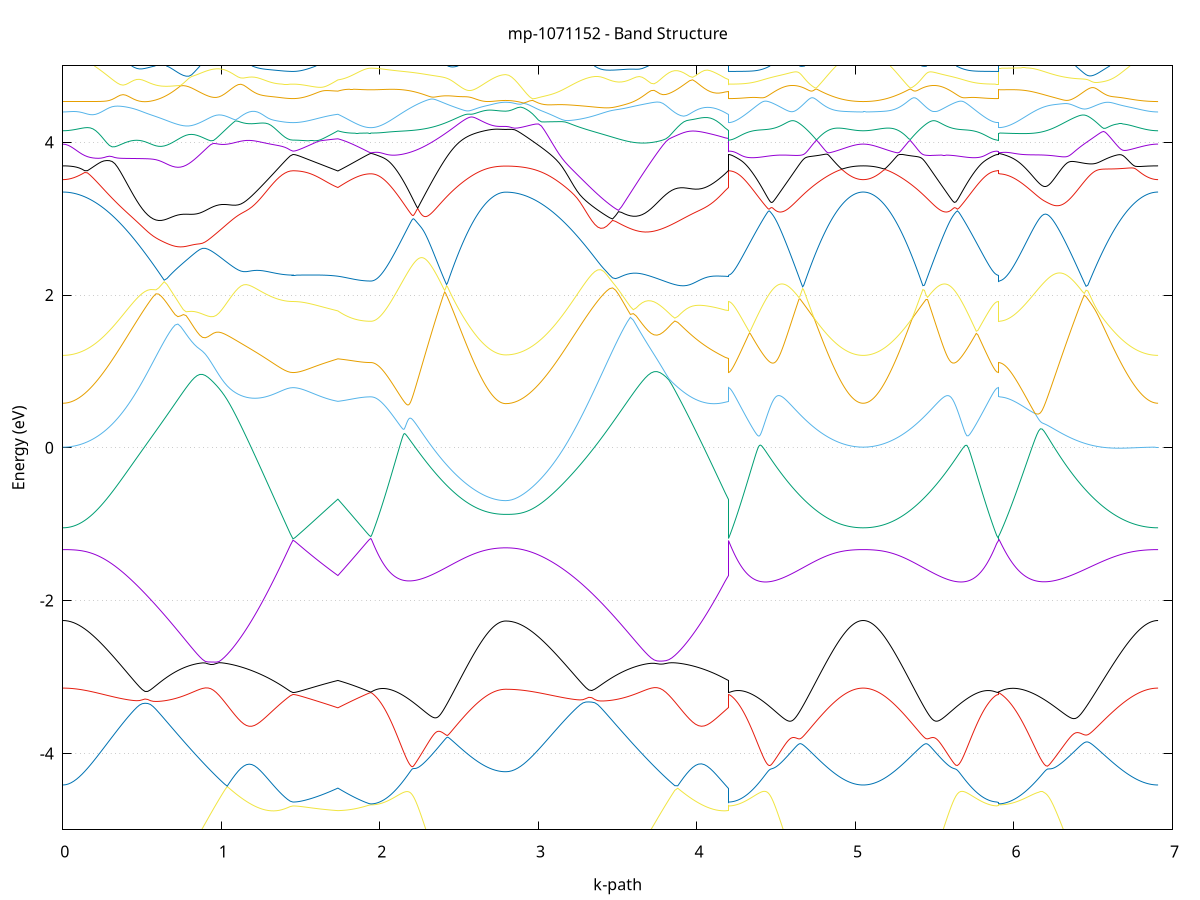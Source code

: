 set title 'mp-1071152 - Band Structure'
set xlabel 'k-path'
set ylabel 'Energy (eV)'
set grid y
set yrange [-5:5]
set terminal png size 800,600
set output 'mp-1071152_bands_gnuplot.png'
plot '-' using 1:2 with lines notitle, '-' using 1:2 with lines notitle, '-' using 1:2 with lines notitle, '-' using 1:2 with lines notitle, '-' using 1:2 with lines notitle, '-' using 1:2 with lines notitle, '-' using 1:2 with lines notitle, '-' using 1:2 with lines notitle, '-' using 1:2 with lines notitle, '-' using 1:2 with lines notitle, '-' using 1:2 with lines notitle, '-' using 1:2 with lines notitle, '-' using 1:2 with lines notitle, '-' using 1:2 with lines notitle, '-' using 1:2 with lines notitle, '-' using 1:2 with lines notitle, '-' using 1:2 with lines notitle, '-' using 1:2 with lines notitle, '-' using 1:2 with lines notitle, '-' using 1:2 with lines notitle, '-' using 1:2 with lines notitle, '-' using 1:2 with lines notitle, '-' using 1:2 with lines notitle, '-' using 1:2 with lines notitle, '-' using 1:2 with lines notitle, '-' using 1:2 with lines notitle, '-' using 1:2 with lines notitle, '-' using 1:2 with lines notitle, '-' using 1:2 with lines notitle, '-' using 1:2 with lines notitle, '-' using 1:2 with lines notitle, '-' using 1:2 with lines notitle
0.000000 -41.106016
0.017285 -41.106016
0.034569 -41.106016
0.051854 -41.106016
0.069138 -41.105916
0.086423 -41.105916
0.103707 -41.105916
0.120992 -41.105816
0.138276 -41.105816
0.155561 -41.105716
0.172845 -41.105616
0.190130 -41.105616
0.207414 -41.105516
0.224699 -41.105416
0.241983 -41.105316
0.259268 -41.105216
0.276552 -41.105116
0.293837 -41.105016
0.311121 -41.104916
0.328406 -41.104816
0.345690 -41.104616
0.362975 -41.104516
0.380259 -41.104416
0.397544 -41.104316
0.414828 -41.104116
0.432113 -41.104016
0.449397 -41.103916
0.466682 -41.103716
0.483966 -41.103616
0.501251 -41.103516
0.518535 -41.103316
0.535820 -41.103216
0.553104 -41.103016
0.570389 -41.102916
0.587673 -41.102816
0.604958 -41.102616
0.622242 -41.102516
0.639527 -41.102416
0.656811 -41.102216
0.674096 -41.102116
0.691380 -41.102016
0.708665 -41.101916
0.725949 -41.101716
0.743234 -41.101616
0.760518 -41.101516
0.777803 -41.101416
0.795087 -41.101316
0.812372 -41.101216
0.829656 -41.101116
0.846941 -41.101016
0.864225 -41.100916
0.881510 -41.100816
0.898794 -41.100716
0.916079 -41.100616
0.933363 -41.100516
0.950648 -41.100416
0.967932 -41.100416
0.985217 -41.100316
1.002501 -41.100216
1.019786 -41.100116
1.037071 -41.100116
1.054355 -41.100016
1.071640 -41.099916
1.088924 -41.099916
1.106209 -41.099816
1.123493 -41.099816
1.140778 -41.099716
1.158062 -41.099716
1.175347 -41.099616
1.192631 -41.099616
1.209916 -41.099516
1.227200 -41.099516
1.244485 -41.099416
1.261769 -41.099416
1.279054 -41.099316
1.296338 -41.099316
1.313623 -41.099216
1.330907 -41.099216
1.348192 -41.099116
1.365476 -41.099116
1.382761 -41.099116
1.400045 -41.099016
1.417330 -41.099016
1.434614 -41.099016
1.451899 -41.099016
1.451899 -41.099016
1.464224 -41.099016
1.476550 -41.099016
1.488875 -41.099016
1.501201 -41.099016
1.513527 -41.099016
1.525852 -41.099016
1.538178 -41.098916
1.550503 -41.098916
1.562829 -41.098916
1.575154 -41.098916
1.587480 -41.098916
1.599806 -41.098916
1.612131 -41.098916
1.624457 -41.098916
1.636782 -41.098916
1.649108 -41.098916
1.661433 -41.098916
1.673759 -41.098916
1.686085 -41.098916
1.698410 -41.098916
1.710736 -41.099016
1.723061 -41.099016
1.735387 -41.099016
1.735387 -41.099016
1.744416 -41.099016
1.753445 -41.099016
1.762474 -41.099016
1.771503 -41.099016
1.780532 -41.099016
1.789561 -41.099016
1.798590 -41.099016
1.807619 -41.099016
1.816648 -41.099016
1.825677 -41.099016
1.834706 -41.099016
1.843735 -41.099016
1.852764 -41.099016
1.861793 -41.099016
1.870822 -41.099016
1.879851 -41.099016
1.888880 -41.099016
1.897909 -41.099016
1.906938 -41.099016
1.915966 -41.099016
1.924995 -41.099016
1.934024 -41.099016
1.943053 -41.099016
1.943053 -41.099016
1.948744 -41.099016
1.954435 -41.099016
1.960125 -41.099016
1.965816 -41.099016
1.971506 -41.099116
1.977197 -41.099116
1.982887 -41.099116
1.988578 -41.099216
1.994268 -41.099216
1.999959 -41.099316
2.005650 -41.099316
2.011340 -41.099416
2.017031 -41.099416
2.022721 -41.099416
2.028412 -41.099516
2.034102 -41.099516
2.039793 -41.099616
2.045483 -41.099616
2.051174 -41.099716
2.056865 -41.099716
2.062555 -41.099816
2.068246 -41.099816
2.073936 -41.099916
2.079627 -41.099916
2.085317 -41.100016
2.091008 -41.100116
2.096699 -41.100116
2.102389 -41.100216
2.108080 -41.100216
2.113770 -41.100316
2.119461 -41.100316
2.125151 -41.100416
2.130842 -41.100416
2.136532 -41.100516
2.142223 -41.100616
2.147914 -41.100616
2.153604 -41.100716
2.159295 -41.100716
2.164985 -41.100816
2.170676 -41.100816
2.176366 -41.100916
2.182057 -41.101016
2.187747 -41.101016
2.193438 -41.101116
2.199129 -41.101116
2.204819 -41.101216
2.210510 -41.101316
2.216200 -41.101316
2.221891 -41.101416
2.227581 -41.101416
2.233272 -41.101516
2.238962 -41.101616
2.244653 -41.101616
2.250344 -41.101716
2.256034 -41.101716
2.261725 -41.101816
2.267415 -41.101916
2.273106 -41.101916
2.273106 -41.101916
2.278777 -41.102016
2.284449 -41.102116
2.290120 -41.102116
2.295792 -41.102216
2.301463 -41.102216
2.307134 -41.102316
2.312806 -41.102416
2.318477 -41.102416
2.324149 -41.102516
2.329820 -41.102516
2.335492 -41.102616
2.341163 -41.102616
2.346834 -41.102716
2.352506 -41.102816
2.358177 -41.102816
2.363849 -41.102916
2.369520 -41.102916
2.375192 -41.103016
2.380863 -41.103116
2.386534 -41.103116
2.392206 -41.103216
2.397877 -41.103216
2.403549 -41.103316
2.409220 -41.103316
2.414892 -41.103416
2.420563 -41.103416
2.426235 -41.103516
2.431906 -41.103616
2.437577 -41.103616
2.443249 -41.103716
2.448920 -41.103716
2.454592 -41.103816
2.460263 -41.103816
2.465935 -41.103916
2.471606 -41.103916
2.477277 -41.104016
2.482949 -41.104016
2.488620 -41.104116
2.494292 -41.104116
2.499963 -41.104216
2.505635 -41.104216
2.511306 -41.104216
2.516977 -41.104316
2.522649 -41.104316
2.528320 -41.104416
2.533992 -41.104416
2.539663 -41.104516
2.545335 -41.104516
2.551006 -41.104516
2.556677 -41.104616
2.562349 -41.104616
2.568020 -41.104716
2.573692 -41.104716
2.579363 -41.104716
2.585035 -41.104816
2.590706 -41.104816
2.596378 -41.104816
2.602049 -41.104916
2.607720 -41.104916
2.613392 -41.104916
2.619063 -41.105016
2.624735 -41.105016
2.630406 -41.105016
2.636078 -41.105116
2.641749 -41.105116
2.647420 -41.105116
2.653092 -41.105116
2.658763 -41.105216
2.664435 -41.105216
2.670106 -41.105216
2.675778 -41.105216
2.681449 -41.105216
2.687120 -41.105316
2.692792 -41.105316
2.698463 -41.105316
2.704135 -41.105316
2.709806 -41.105316
2.715478 -41.105416
2.721149 -41.105416
2.726820 -41.105416
2.732492 -41.105416
2.738163 -41.105416
2.743835 -41.105416
2.749506 -41.105416
2.755178 -41.105416
2.760849 -41.105416
2.766521 -41.105416
2.772192 -41.105416
2.777863 -41.105416
2.783535 -41.105416
2.789206 -41.105516
2.794878 -41.105516
2.794878 -41.105516
2.813575 -41.105416
2.832272 -41.105416
2.850970 -41.105416
2.869667 -41.105416
2.888365 -41.105416
2.907062 -41.105316
2.925759 -41.105316
2.944457 -41.105316
2.963154 -41.105216
2.981851 -41.105216
3.000549 -41.105116
3.019246 -41.105016
3.037943 -41.105016
3.056641 -41.104916
3.075338 -41.104816
3.094036 -41.104716
3.112733 -41.104616
3.131430 -41.104516
3.150128 -41.104416
3.168825 -41.104416
3.187522 -41.104216
3.206220 -41.104116
3.224917 -41.104016
3.243615 -41.103916
3.262312 -41.103816
3.281009 -41.103716
3.299707 -41.103616
3.318404 -41.103516
3.337101 -41.103416
3.355799 -41.103216
3.374496 -41.103116
3.393194 -41.103016
3.411891 -41.102916
3.430588 -41.102816
3.449286 -41.102616
3.467983 -41.102516
3.486680 -41.102416
3.505378 -41.102316
3.524075 -41.102216
3.542773 -41.102016
3.561470 -41.101916
3.580167 -41.101816
3.598865 -41.101716
3.617562 -41.101616
3.636259 -41.101516
3.654957 -41.101416
3.673654 -41.101316
3.692351 -41.101216
3.711049 -41.101116
3.729746 -41.101016
3.748444 -41.100916
3.767141 -41.100816
3.785838 -41.100716
3.804536 -41.100616
3.823233 -41.100516
3.841930 -41.100416
3.860628 -41.100316
3.879325 -41.100316
3.898023 -41.100216
3.916720 -41.100116
3.935417 -41.100016
3.954115 -41.099916
3.972812 -41.099916
3.991509 -41.099816
4.010207 -41.099716
4.028904 -41.099616
4.047601 -41.099616
4.066299 -41.099516
4.084996 -41.099416
4.103694 -41.099416
4.122391 -41.099316
4.141088 -41.099216
4.159786 -41.099216
4.178483 -41.099116
4.197180 -41.099016
4.197180 -41.099016
4.202811 -41.099016
4.208441 -41.099016
4.214071 -41.099016
4.219702 -41.099116
4.225332 -41.099116
4.230962 -41.099116
4.236593 -41.099216
4.242223 -41.099216
4.247853 -41.099316
4.253484 -41.099316
4.259114 -41.099416
4.264744 -41.099416
4.270375 -41.099516
4.276005 -41.099516
4.281635 -41.099616
4.287266 -41.099616
4.292896 -41.099716
4.298526 -41.099716
4.304156 -41.099816
4.309787 -41.099816
4.315417 -41.099916
4.321047 -41.100016
4.326678 -41.100016
4.332308 -41.100116
4.337938 -41.100116
4.343569 -41.100216
4.349199 -41.100216
4.354829 -41.100316
4.360460 -41.100416
4.366090 -41.100416
4.371720 -41.100516
4.377351 -41.100516
4.382981 -41.100616
4.388611 -41.100716
4.394242 -41.100716
4.399872 -41.100816
4.405502 -41.100916
4.411133 -41.100916
4.416763 -41.101016
4.422393 -41.101016
4.428023 -41.101116
4.433654 -41.101216
4.439284 -41.101216
4.444914 -41.101316
4.450545 -41.101416
4.456175 -41.101416
4.461805 -41.101516
4.467436 -41.101616
4.473066 -41.101616
4.478696 -41.101716
4.484327 -41.101716
4.489957 -41.101816
4.489957 -41.101816
4.495662 -41.101916
4.501366 -41.101916
4.507071 -41.102016
4.512775 -41.102116
4.518480 -41.102116
4.524184 -41.102216
4.529889 -41.102316
4.535594 -41.102316
4.541298 -41.102416
4.547003 -41.102516
4.552707 -41.102516
4.558412 -41.102616
4.564116 -41.102716
4.569821 -41.102716
4.575525 -41.102816
4.581230 -41.102916
4.586935 -41.102916
4.592639 -41.103016
4.598344 -41.103016
4.604048 -41.103116
4.609753 -41.103216
4.615457 -41.103216
4.621162 -41.103316
4.626867 -41.103416
4.632571 -41.103416
4.638276 -41.103516
4.643980 -41.103516
4.649685 -41.103616
4.655389 -41.103716
4.661094 -41.103716
4.666799 -41.103816
4.672503 -41.103816
4.678208 -41.103916
4.683912 -41.104016
4.689617 -41.104016
4.695321 -41.104116
4.701026 -41.104116
4.706731 -41.104216
4.712435 -41.104216
4.718140 -41.104316
4.723844 -41.104316
4.729549 -41.104416
4.735253 -41.104416
4.740958 -41.104516
4.746663 -41.104516
4.752367 -41.104616
4.758072 -41.104616
4.763776 -41.104716
4.769481 -41.104716
4.775185 -41.104816
4.780890 -41.104816
4.786595 -41.104916
4.792299 -41.104916
4.798004 -41.105016
4.803708 -41.105016
4.809413 -41.105116
4.815117 -41.105116
4.820822 -41.105116
4.826527 -41.105216
4.832231 -41.105216
4.837936 -41.105316
4.843640 -41.105316
4.849345 -41.105316
4.855049 -41.105416
4.860754 -41.105416
4.866458 -41.105416
4.872163 -41.105516
4.877868 -41.105516
4.883572 -41.105516
4.889277 -41.105616
4.894981 -41.105616
4.900686 -41.105616
4.906390 -41.105716
4.912095 -41.105716
4.917800 -41.105716
4.923504 -41.105716
4.929209 -41.105816
4.934913 -41.105816
4.940618 -41.105816
4.946322 -41.105816
4.952027 -41.105816
4.957732 -41.105916
4.963436 -41.105916
4.969141 -41.105916
4.974845 -41.105916
4.980550 -41.105916
4.986254 -41.105916
4.991959 -41.105916
4.997664 -41.105916
5.003368 -41.106016
5.009073 -41.106016
5.014777 -41.106016
5.020482 -41.106016
5.026186 -41.106016
5.031891 -41.106016
5.037596 -41.106016
5.043300 -41.106016
5.049005 -41.106016
5.049005 -41.106016
5.058910 -41.106016
5.068815 -41.106016
5.078720 -41.106016
5.088624 -41.106016
5.098529 -41.106016
5.108434 -41.105916
5.118339 -41.105916
5.128244 -41.105916
5.138149 -41.105916
5.148054 -41.105816
5.157959 -41.105816
5.167864 -41.105816
5.177769 -41.105716
5.187674 -41.105716
5.197579 -41.105616
5.207484 -41.105616
5.217389 -41.105516
5.227293 -41.105516
5.237198 -41.105416
5.247103 -41.105316
5.257008 -41.105316
5.266913 -41.105216
5.276818 -41.105116
5.286723 -41.105116
5.296628 -41.105016
5.306533 -41.104916
5.316438 -41.104816
5.326343 -41.104816
5.336248 -41.104716
5.346153 -41.104616
5.356058 -41.104516
5.365963 -41.104416
5.375868 -41.104316
5.385772 -41.104216
5.395677 -41.104116
5.405582 -41.104016
5.415487 -41.103916
5.425392 -41.103816
5.435297 -41.103716
5.445202 -41.103616
5.455107 -41.103516
5.465012 -41.103416
5.474917 -41.103316
5.484822 -41.103216
5.494727 -41.103116
5.504632 -41.103016
5.514537 -41.102916
5.524441 -41.102816
5.534346 -41.102716
5.544251 -41.102516
5.554156 -41.102416
5.564061 -41.102316
5.573966 -41.102216
5.583871 -41.102116
5.593776 -41.102016
5.603681 -41.101916
5.613586 -41.101716
5.623491 -41.101616
5.633396 -41.101516
5.643301 -41.101416
5.653206 -41.101316
5.663111 -41.101216
5.673015 -41.101116
5.682920 -41.101016
5.692825 -41.100816
5.702730 -41.100716
5.712635 -41.100616
5.722540 -41.100516
5.732445 -41.100416
5.742350 -41.100316
5.752255 -41.100216
5.762160 -41.100116
5.772065 -41.100016
5.781970 -41.099916
5.791875 -41.099816
5.801780 -41.099716
5.811685 -41.099616
5.821589 -41.099516
5.831494 -41.099416
5.841399 -41.099316
5.851304 -41.099316
5.861209 -41.099216
5.871114 -41.099116
5.881019 -41.099016
5.890924 -41.099016
5.900829 -41.099016
5.900829 -41.099016
5.911909 -41.099016
5.922989 -41.099016
5.934068 -41.099016
5.945148 -41.099116
5.956228 -41.099216
5.967308 -41.099216
5.978388 -41.099316
5.989468 -41.099416
6.000547 -41.099416
6.011627 -41.099516
6.022707 -41.099616
6.033787 -41.099616
6.044867 -41.099716
6.055947 -41.099816
6.067026 -41.099916
6.078106 -41.100016
6.089186 -41.100116
6.100266 -41.100116
6.111346 -41.100216
6.122426 -41.100316
6.133505 -41.100416
6.144585 -41.100516
6.155665 -41.100616
6.166745 -41.100716
6.177825 -41.100816
6.188905 -41.100916
6.199984 -41.101016
6.211064 -41.101116
6.222144 -41.101216
6.233224 -41.101316
6.244304 -41.101416
6.255384 -41.101516
6.266463 -41.101616
6.277543 -41.101716
6.288623 -41.101816
6.299703 -41.102016
6.310783 -41.102116
6.321863 -41.102216
6.332942 -41.102316
6.344022 -41.102416
6.355102 -41.102516
6.366182 -41.102616
6.377262 -41.102716
6.388342 -41.102816
6.399421 -41.102916
6.410501 -41.103016
6.421581 -41.103116
6.432661 -41.103316
6.443741 -41.103416
6.454821 -41.103516
6.465900 -41.103616
6.476980 -41.103716
6.488060 -41.103816
6.499140 -41.103916
6.510220 -41.104016
6.521300 -41.104116
6.532379 -41.104216
6.543459 -41.104316
6.554539 -41.104416
6.565619 -41.104516
6.576699 -41.104516
6.587778 -41.104616
6.598858 -41.104716
6.609938 -41.104816
6.621018 -41.104916
6.632098 -41.105016
6.643178 -41.105016
6.654257 -41.105116
6.665337 -41.105216
6.676417 -41.105316
6.687497 -41.105316
6.698577 -41.105416
6.709657 -41.105416
6.720736 -41.105516
6.731816 -41.105616
6.742896 -41.105616
6.753976 -41.105716
6.765056 -41.105716
6.776136 -41.105716
6.787215 -41.105816
6.798295 -41.105816
6.809375 -41.105916
6.820455 -41.105916
6.831535 -41.105916
6.842615 -41.105916
6.853694 -41.105916
6.864774 -41.106016
6.875854 -41.106016
6.886934 -41.106016
6.898014 -41.106016
6.909094 -41.106016
e
0.000000 -41.097016
0.017285 -41.097016
0.034569 -41.097016
0.051854 -41.097016
0.069138 -41.097016
0.086423 -41.097016
0.103707 -41.097016
0.120992 -41.097016
0.138276 -41.097016
0.155561 -41.097016
0.172845 -41.096916
0.190130 -41.096916
0.207414 -41.096916
0.224699 -41.096916
0.241983 -41.096816
0.259268 -41.096816
0.276552 -41.096816
0.293837 -41.096816
0.311121 -41.096716
0.328406 -41.096716
0.345690 -41.096716
0.362975 -41.096716
0.380259 -41.096616
0.397544 -41.096616
0.414828 -41.096616
0.432113 -41.096616
0.449397 -41.096516
0.466682 -41.096516
0.483966 -41.096516
0.501251 -41.096516
0.518535 -41.096516
0.535820 -41.096416
0.553104 -41.096416
0.570389 -41.096416
0.587673 -41.096416
0.604958 -41.096416
0.622242 -41.096416
0.639527 -41.096416
0.656811 -41.096416
0.674096 -41.096416
0.691380 -41.096416
0.708665 -41.096416
0.725949 -41.096516
0.743234 -41.096516
0.760518 -41.096516
0.777803 -41.096516
0.795087 -41.096616
0.812372 -41.096616
0.829656 -41.096616
0.846941 -41.096716
0.864225 -41.096716
0.881510 -41.096716
0.898794 -41.096816
0.916079 -41.096816
0.933363 -41.096916
0.950648 -41.096916
0.967932 -41.097016
0.985217 -41.097116
1.002501 -41.097116
1.019786 -41.097216
1.037071 -41.097216
1.054355 -41.097316
1.071640 -41.097416
1.088924 -41.097416
1.106209 -41.097516
1.123493 -41.097616
1.140778 -41.097616
1.158062 -41.097716
1.175347 -41.097816
1.192631 -41.097816
1.209916 -41.097916
1.227200 -41.098016
1.244485 -41.098016
1.261769 -41.098116
1.279054 -41.098116
1.296338 -41.098216
1.313623 -41.098316
1.330907 -41.098316
1.348192 -41.098416
1.365476 -41.098416
1.382761 -41.098516
1.400045 -41.098516
1.417330 -41.098516
1.434614 -41.098616
1.451899 -41.098616
1.451899 -41.098616
1.464224 -41.098616
1.476550 -41.098616
1.488875 -41.098616
1.501201 -41.098616
1.513527 -41.098616
1.525852 -41.098616
1.538178 -41.098616
1.550503 -41.098616
1.562829 -41.098616
1.575154 -41.098616
1.587480 -41.098716
1.599806 -41.098716
1.612131 -41.098716
1.624457 -41.098716
1.636782 -41.098716
1.649108 -41.098716
1.661433 -41.098716
1.673759 -41.098616
1.686085 -41.098616
1.698410 -41.098616
1.710736 -41.098616
1.723061 -41.098516
1.735387 -41.098516
1.735387 -41.098516
1.744416 -41.098516
1.753445 -41.098516
1.762474 -41.098516
1.771503 -41.098616
1.780532 -41.098616
1.789561 -41.098616
1.798590 -41.098616
1.807619 -41.098616
1.816648 -41.098616
1.825677 -41.098616
1.834706 -41.098616
1.843735 -41.098616
1.852764 -41.098616
1.861793 -41.098616
1.870822 -41.098616
1.879851 -41.098616
1.888880 -41.098616
1.897909 -41.098616
1.906938 -41.098616
1.915966 -41.098616
1.924995 -41.098616
1.934024 -41.098616
1.943053 -41.098616
1.943053 -41.098616
1.948744 -41.098616
1.954435 -41.098616
1.960125 -41.098616
1.965816 -41.098516
1.971506 -41.098516
1.977197 -41.098516
1.982887 -41.098516
1.988578 -41.098416
1.994268 -41.098416
1.999959 -41.098416
2.005650 -41.098316
2.011340 -41.098316
2.017031 -41.098316
2.022721 -41.098216
2.028412 -41.098216
2.034102 -41.098216
2.039793 -41.098116
2.045483 -41.098116
2.051174 -41.098116
2.056865 -41.098116
2.062555 -41.098016
2.068246 -41.098016
2.073936 -41.098016
2.079627 -41.098016
2.085317 -41.097916
2.091008 -41.097916
2.096699 -41.097916
2.102389 -41.097916
2.108080 -41.097816
2.113770 -41.097816
2.119461 -41.097816
2.125151 -41.097816
2.130842 -41.097716
2.136532 -41.097716
2.142223 -41.097716
2.147914 -41.097716
2.153604 -41.097716
2.159295 -41.097716
2.164985 -41.097616
2.170676 -41.097616
2.176366 -41.097616
2.182057 -41.097616
2.187747 -41.097616
2.193438 -41.097616
2.199129 -41.097516
2.204819 -41.097516
2.210510 -41.097516
2.216200 -41.097516
2.221891 -41.097516
2.227581 -41.097516
2.233272 -41.097516
2.238962 -41.097516
2.244653 -41.097516
2.250344 -41.097516
2.256034 -41.097416
2.261725 -41.097416
2.267415 -41.097416
2.273106 -41.097416
2.273106 -41.097416
2.278777 -41.097416
2.284449 -41.097416
2.290120 -41.097416
2.295792 -41.097416
2.301463 -41.097416
2.307134 -41.097416
2.312806 -41.097416
2.318477 -41.097416
2.324149 -41.097416
2.329820 -41.097416
2.335492 -41.097416
2.341163 -41.097416
2.346834 -41.097416
2.352506 -41.097416
2.358177 -41.097416
2.363849 -41.097416
2.369520 -41.097416
2.375192 -41.097416
2.380863 -41.097416
2.386534 -41.097416
2.392206 -41.097416
2.397877 -41.097416
2.403549 -41.097416
2.409220 -41.097416
2.414892 -41.097416
2.420563 -41.097416
2.426235 -41.097416
2.431906 -41.097416
2.437577 -41.097416
2.443249 -41.097416
2.448920 -41.097416
2.454592 -41.097416
2.460263 -41.097416
2.465935 -41.097416
2.471606 -41.097416
2.477277 -41.097416
2.482949 -41.097416
2.488620 -41.097416
2.494292 -41.097416
2.499963 -41.097416
2.505635 -41.097416
2.511306 -41.097416
2.516977 -41.097416
2.522649 -41.097416
2.528320 -41.097416
2.533992 -41.097416
2.539663 -41.097516
2.545335 -41.097516
2.551006 -41.097516
2.556677 -41.097516
2.562349 -41.097516
2.568020 -41.097516
2.573692 -41.097516
2.579363 -41.097516
2.585035 -41.097516
2.590706 -41.097516
2.596378 -41.097516
2.602049 -41.097516
2.607720 -41.097516
2.613392 -41.097516
2.619063 -41.097516
2.624735 -41.097516
2.630406 -41.097516
2.636078 -41.097516
2.641749 -41.097516
2.647420 -41.097516
2.653092 -41.097516
2.658763 -41.097516
2.664435 -41.097516
2.670106 -41.097516
2.675778 -41.097616
2.681449 -41.097616
2.687120 -41.097616
2.692792 -41.097616
2.698463 -41.097616
2.704135 -41.097616
2.709806 -41.097616
2.715478 -41.097616
2.721149 -41.097616
2.726820 -41.097616
2.732492 -41.097616
2.738163 -41.097616
2.743835 -41.097616
2.749506 -41.097616
2.755178 -41.097616
2.760849 -41.097616
2.766521 -41.097616
2.772192 -41.097616
2.777863 -41.097616
2.783535 -41.097616
2.789206 -41.097616
2.794878 -41.097616
2.794878 -41.097616
2.813575 -41.097616
2.832272 -41.097616
2.850970 -41.097616
2.869667 -41.097616
2.888365 -41.097516
2.907062 -41.097516
2.925759 -41.097516
2.944457 -41.097516
2.963154 -41.097416
2.981851 -41.097416
3.000549 -41.097316
3.019246 -41.097316
3.037943 -41.097216
3.056641 -41.097216
3.075338 -41.097116
3.094036 -41.097116
3.112733 -41.097016
3.131430 -41.097016
3.150128 -41.096916
3.168825 -41.096916
3.187522 -41.096816
3.206220 -41.096816
3.224917 -41.096716
3.243615 -41.096716
3.262312 -41.096616
3.281009 -41.096616
3.299707 -41.096516
3.318404 -41.096516
3.337101 -41.096416
3.355799 -41.096416
3.374496 -41.096416
3.393194 -41.096316
3.411891 -41.096316
3.430588 -41.096316
3.449286 -41.096216
3.467983 -41.096216
3.486680 -41.096216
3.505378 -41.096216
3.524075 -41.096216
3.542773 -41.096216
3.561470 -41.096216
3.580167 -41.096216
3.598865 -41.096316
3.617562 -41.096316
3.636259 -41.096316
3.654957 -41.096316
3.673654 -41.096416
3.692351 -41.096416
3.711049 -41.096516
3.729746 -41.096516
3.748444 -41.096616
3.767141 -41.096616
3.785838 -41.096716
3.804536 -41.096716
3.823233 -41.096816
3.841930 -41.096916
3.860628 -41.097016
3.879325 -41.097016
3.898023 -41.097116
3.916720 -41.097216
3.935417 -41.097316
3.954115 -41.097416
3.972812 -41.097516
3.991509 -41.097616
4.010207 -41.097616
4.028904 -41.097716
4.047601 -41.097816
4.066299 -41.097916
4.084996 -41.098016
4.103694 -41.098116
4.122391 -41.098216
4.141088 -41.098316
4.159786 -41.098316
4.178483 -41.098416
4.197180 -41.098516
4.197180 -41.098616
4.202811 -41.098616
4.208441 -41.098616
4.214071 -41.098516
4.219702 -41.098516
4.225332 -41.098516
4.230962 -41.098416
4.236593 -41.098416
4.242223 -41.098416
4.247853 -41.098316
4.253484 -41.098316
4.259114 -41.098316
4.264744 -41.098216
4.270375 -41.098216
4.276005 -41.098216
4.281635 -41.098116
4.287266 -41.098116
4.292896 -41.098116
4.298526 -41.098016
4.304156 -41.098016
4.309787 -41.098016
4.315417 -41.097916
4.321047 -41.097916
4.326678 -41.097916
4.332308 -41.097816
4.337938 -41.097816
4.343569 -41.097816
4.349199 -41.097716
4.354829 -41.097716
4.360460 -41.097716
4.366090 -41.097716
4.371720 -41.097616
4.377351 -41.097616
4.382981 -41.097616
4.388611 -41.097616
4.394242 -41.097516
4.399872 -41.097516
4.405502 -41.097516
4.411133 -41.097516
4.416763 -41.097416
4.422393 -41.097416
4.428023 -41.097416
4.433654 -41.097416
4.439284 -41.097416
4.444914 -41.097316
4.450545 -41.097316
4.456175 -41.097316
4.461805 -41.097316
4.467436 -41.097316
4.473066 -41.097216
4.478696 -41.097216
4.484327 -41.097216
4.489957 -41.097216
4.489957 -41.097216
4.495662 -41.097216
4.501366 -41.097216
4.507071 -41.097216
4.512775 -41.097116
4.518480 -41.097116
4.524184 -41.097116
4.529889 -41.097116
4.535594 -41.097116
4.541298 -41.097116
4.547003 -41.097116
4.552707 -41.097116
4.558412 -41.097116
4.564116 -41.097116
4.569821 -41.097016
4.575525 -41.097016
4.581230 -41.097016
4.586935 -41.097016
4.592639 -41.097016
4.598344 -41.097016
4.604048 -41.097016
4.609753 -41.097016
4.615457 -41.097016
4.621162 -41.097016
4.626867 -41.097016
4.632571 -41.097016
4.638276 -41.097016
4.643980 -41.097016
4.649685 -41.097016
4.655389 -41.097016
4.661094 -41.097016
4.666799 -41.097016
4.672503 -41.097016
4.678208 -41.097016
4.683912 -41.097016
4.689617 -41.097016
4.695321 -41.097016
4.701026 -41.097016
4.706731 -41.097016
4.712435 -41.097016
4.718140 -41.097016
4.723844 -41.097016
4.729549 -41.097016
4.735253 -41.097016
4.740958 -41.097016
4.746663 -41.097016
4.752367 -41.097016
4.758072 -41.097016
4.763776 -41.097016
4.769481 -41.097016
4.775185 -41.097016
4.780890 -41.097016
4.786595 -41.097016
4.792299 -41.097016
4.798004 -41.097016
4.803708 -41.097016
4.809413 -41.097016
4.815117 -41.097016
4.820822 -41.097016
4.826527 -41.097016
4.832231 -41.097016
4.837936 -41.097016
4.843640 -41.097016
4.849345 -41.097016
4.855049 -41.097016
4.860754 -41.097016
4.866458 -41.097016
4.872163 -41.097016
4.877868 -41.097016
4.883572 -41.097016
4.889277 -41.097016
4.894981 -41.097016
4.900686 -41.097016
4.906390 -41.097016
4.912095 -41.097016
4.917800 -41.097016
4.923504 -41.097016
4.929209 -41.097016
4.934913 -41.097016
4.940618 -41.097016
4.946322 -41.097016
4.952027 -41.097016
4.957732 -41.097016
4.963436 -41.097016
4.969141 -41.097016
4.974845 -41.097016
4.980550 -41.097016
4.986254 -41.097016
4.991959 -41.097016
4.997664 -41.097016
5.003368 -41.097016
5.009073 -41.097016
5.014777 -41.097016
5.020482 -41.097016
5.026186 -41.097016
5.031891 -41.097016
5.037596 -41.097016
5.043300 -41.097016
5.049005 -41.097016
5.049005 -41.097016
5.058910 -41.097016
5.068815 -41.097016
5.078720 -41.097016
5.088624 -41.097016
5.098529 -41.097016
5.108434 -41.097016
5.118339 -41.097016
5.128244 -41.097016
5.138149 -41.097016
5.148054 -41.097016
5.157959 -41.097016
5.167864 -41.097016
5.177769 -41.097016
5.187674 -41.097016
5.197579 -41.097016
5.207484 -41.097016
5.217389 -41.097016
5.227293 -41.097016
5.237198 -41.097016
5.247103 -41.097016
5.257008 -41.097016
5.266913 -41.097016
5.276818 -41.097016
5.286723 -41.097016
5.296628 -41.097016
5.306533 -41.097016
5.316438 -41.097016
5.326343 -41.097016
5.336248 -41.097016
5.346153 -41.097016
5.356058 -41.097016
5.365963 -41.097016
5.375868 -41.097016
5.385772 -41.097016
5.395677 -41.097016
5.405582 -41.097016
5.415487 -41.097016
5.425392 -41.097016
5.435297 -41.097016
5.445202 -41.097016
5.455107 -41.097016
5.465012 -41.097016
5.474917 -41.097016
5.484822 -41.097016
5.494727 -41.097016
5.504632 -41.097016
5.514537 -41.097016
5.524441 -41.097016
5.534346 -41.097116
5.544251 -41.097116
5.554156 -41.097116
5.564061 -41.097116
5.573966 -41.097116
5.583871 -41.097116
5.593776 -41.097216
5.603681 -41.097216
5.613586 -41.097216
5.623491 -41.097216
5.633396 -41.097316
5.643301 -41.097316
5.653206 -41.097316
5.663111 -41.097416
5.673015 -41.097416
5.682920 -41.097416
5.692825 -41.097516
5.702730 -41.097516
5.712635 -41.097616
5.722540 -41.097616
5.732445 -41.097716
5.742350 -41.097716
5.752255 -41.097816
5.762160 -41.097816
5.772065 -41.097916
5.781970 -41.097916
5.791875 -41.098016
5.801780 -41.098016
5.811685 -41.098116
5.821589 -41.098216
5.831494 -41.098216
5.841399 -41.098316
5.851304 -41.098316
5.861209 -41.098416
5.871114 -41.098516
5.881019 -41.098516
5.890924 -41.098616
5.900829 -41.098616
5.900829 -41.098616
5.911909 -41.098616
5.922989 -41.098616
5.934068 -41.098516
5.945148 -41.098516
5.956228 -41.098416
5.967308 -41.098416
5.978388 -41.098416
5.989468 -41.098316
6.000547 -41.098316
6.011627 -41.098216
6.022707 -41.098216
6.033787 -41.098116
6.044867 -41.098116
6.055947 -41.098116
6.067026 -41.098016
6.078106 -41.098016
6.089186 -41.098016
6.100266 -41.097916
6.111346 -41.097916
6.122426 -41.097916
6.133505 -41.097816
6.144585 -41.097816
6.155665 -41.097816
6.166745 -41.097716
6.177825 -41.097716
6.188905 -41.097716
6.199984 -41.097716
6.211064 -41.097616
6.222144 -41.097616
6.233224 -41.097616
6.244304 -41.097616
6.255384 -41.097516
6.266463 -41.097516
6.277543 -41.097516
6.288623 -41.097516
6.299703 -41.097516
6.310783 -41.097416
6.321863 -41.097416
6.332942 -41.097416
6.344022 -41.097416
6.355102 -41.097416
6.366182 -41.097416
6.377262 -41.097316
6.388342 -41.097316
6.399421 -41.097316
6.410501 -41.097316
6.421581 -41.097316
6.432661 -41.097316
6.443741 -41.097316
6.454821 -41.097316
6.465900 -41.097216
6.476980 -41.097216
6.488060 -41.097216
6.499140 -41.097216
6.510220 -41.097216
6.521300 -41.097216
6.532379 -41.097216
6.543459 -41.097216
6.554539 -41.097216
6.565619 -41.097216
6.576699 -41.097216
6.587778 -41.097116
6.598858 -41.097116
6.609938 -41.097116
6.621018 -41.097116
6.632098 -41.097116
6.643178 -41.097116
6.654257 -41.097116
6.665337 -41.097116
6.676417 -41.097116
6.687497 -41.097116
6.698577 -41.097116
6.709657 -41.097116
6.720736 -41.097116
6.731816 -41.097116
6.742896 -41.097116
6.753976 -41.097116
6.765056 -41.097116
6.776136 -41.097116
6.787215 -41.097116
6.798295 -41.097116
6.809375 -41.097116
6.820455 -41.097116
6.831535 -41.097116
6.842615 -41.097016
6.853694 -41.097016
6.864774 -41.097016
6.875854 -41.097016
6.886934 -41.097016
6.898014 -41.097016
6.909094 -41.097016
e
0.000000 -22.325916
0.017285 -22.325916
0.034569 -22.325816
0.051854 -22.325616
0.069138 -22.325316
0.086423 -22.325016
0.103707 -22.324616
0.120992 -22.324116
0.138276 -22.323616
0.155561 -22.323016
0.172845 -22.322316
0.190130 -22.321616
0.207414 -22.320816
0.224699 -22.319916
0.241983 -22.319016
0.259268 -22.318016
0.276552 -22.317016
0.293837 -22.315916
0.311121 -22.314716
0.328406 -22.313516
0.345690 -22.312316
0.362975 -22.311016
0.380259 -22.309716
0.397544 -22.308316
0.414828 -22.306916
0.432113 -22.305516
0.449397 -22.304016
0.466682 -22.302516
0.483966 -22.301016
0.501251 -22.299416
0.518535 -22.297816
0.535820 -22.296216
0.553104 -22.294616
0.570389 -22.292916
0.587673 -22.291216
0.604958 -22.289516
0.622242 -22.287816
0.639527 -22.286016
0.656811 -22.284216
0.674096 -22.282516
0.691380 -22.280716
0.708665 -22.278916
0.725949 -22.277116
0.743234 -22.275316
0.760518 -22.273516
0.777803 -22.271716
0.795087 -22.270016
0.812372 -22.268316
0.829656 -22.266616
0.846941 -22.265016
0.864225 -22.263616
0.881510 -22.262216
0.898794 -22.260916
0.916079 -22.259816
0.933363 -22.258916
0.950648 -22.258116
0.967932 -22.257516
0.985217 -22.257116
1.002501 -22.256816
1.019786 -22.256716
1.037071 -22.256716
1.054355 -22.256716
1.071640 -22.256916
1.088924 -22.257116
1.106209 -22.257416
1.123493 -22.257816
1.140778 -22.258216
1.158062 -22.258616
1.175347 -22.259016
1.192631 -22.259516
1.209916 -22.259916
1.227200 -22.260416
1.244485 -22.260916
1.261769 -22.261316
1.279054 -22.261816
1.296338 -22.262216
1.313623 -22.262616
1.330907 -22.262916
1.348192 -22.263216
1.365476 -22.263516
1.382761 -22.263716
1.400045 -22.263916
1.417330 -22.264016
1.434614 -22.264116
1.451899 -22.264116
1.451899 -22.264116
1.464224 -22.264116
1.476550 -22.264116
1.488875 -22.264116
1.501201 -22.264116
1.513527 -22.264116
1.525852 -22.264216
1.538178 -22.264216
1.550503 -22.264216
1.562829 -22.264216
1.575154 -22.264216
1.587480 -22.264216
1.599806 -22.264316
1.612131 -22.264316
1.624457 -22.264316
1.636782 -22.264316
1.649108 -22.264416
1.661433 -22.264416
1.673759 -22.264416
1.686085 -22.264516
1.698410 -22.264516
1.710736 -22.264616
1.723061 -22.264616
1.735387 -22.264716
1.735387 -22.264716
1.744416 -22.264916
1.753445 -22.265216
1.762474 -22.265416
1.771503 -22.265616
1.780532 -22.265816
1.789561 -22.266016
1.798590 -22.266216
1.807619 -22.266416
1.816648 -22.266516
1.825677 -22.266716
1.834706 -22.266816
1.843735 -22.267016
1.852764 -22.267116
1.861793 -22.267216
1.870822 -22.267316
1.879851 -22.267416
1.888880 -22.267516
1.897909 -22.267516
1.906938 -22.267616
1.915966 -22.267616
1.924995 -22.267616
1.934024 -22.267716
1.943053 -22.267716
1.943053 -22.267716
1.948744 -22.267716
1.954435 -22.267916
1.960125 -22.268116
1.965816 -22.268516
1.971506 -22.268816
1.977197 -22.269316
1.982887 -22.269716
1.988578 -22.270216
1.994268 -22.270616
1.999959 -22.271116
2.005650 -22.271616
2.011340 -22.272116
2.017031 -22.272616
2.022721 -22.273116
2.028412 -22.273616
2.034102 -22.274116
2.039793 -22.274616
2.045483 -22.275116
2.051174 -22.275616
2.056865 -22.276116
2.062555 -22.276616
2.068246 -22.277116
2.073936 -22.277616
2.079627 -22.278116
2.085317 -22.278616
2.091008 -22.279116
2.096699 -22.279616
2.102389 -22.280116
2.108080 -22.280616
2.113770 -22.281116
2.119461 -22.281616
2.125151 -22.282016
2.130842 -22.282516
2.136532 -22.283016
2.142223 -22.283516
2.147914 -22.283916
2.153604 -22.284416
2.159295 -22.284916
2.164985 -22.285316
2.170676 -22.285816
2.176366 -22.286316
2.182057 -22.286716
2.187747 -22.287216
2.193438 -22.287616
2.199129 -22.288116
2.204819 -22.288516
2.210510 -22.289016
2.216200 -22.289416
2.221891 -22.289816
2.227581 -22.290316
2.233272 -22.290716
2.238962 -22.291216
2.244653 -22.291616
2.250344 -22.292016
2.256034 -22.292416
2.261725 -22.292916
2.267415 -22.293316
2.273106 -22.293716
2.273106 -22.293716
2.278777 -22.294116
2.284449 -22.294516
2.290120 -22.294916
2.295792 -22.295316
2.301463 -22.295716
2.307134 -22.296116
2.312806 -22.296516
2.318477 -22.296916
2.324149 -22.297316
2.329820 -22.297716
2.335492 -22.298116
2.341163 -22.298516
2.346834 -22.298916
2.352506 -22.299216
2.358177 -22.299616
2.363849 -22.300016
2.369520 -22.300316
2.375192 -22.300716
2.380863 -22.301116
2.386534 -22.301416
2.392206 -22.301816
2.397877 -22.302116
2.403549 -22.302516
2.409220 -22.302816
2.414892 -22.303216
2.420563 -22.303516
2.426235 -22.303816
2.431906 -22.304216
2.437577 -22.304516
2.443249 -22.304816
2.448920 -22.305116
2.454592 -22.305516
2.460263 -22.305816
2.465935 -22.306116
2.471606 -22.306416
2.477277 -22.306716
2.482949 -22.307016
2.488620 -22.307316
2.494292 -22.307516
2.499963 -22.307816
2.505635 -22.308116
2.511306 -22.308416
2.516977 -22.308716
2.522649 -22.308916
2.528320 -22.309216
2.533992 -22.309416
2.539663 -22.309716
2.545335 -22.309916
2.551006 -22.310216
2.556677 -22.310416
2.562349 -22.310616
2.568020 -22.310916
2.573692 -22.311116
2.579363 -22.311316
2.585035 -22.311516
2.590706 -22.311716
2.596378 -22.311916
2.602049 -22.312116
2.607720 -22.312316
2.613392 -22.312516
2.619063 -22.312716
2.624735 -22.312916
2.630406 -22.313016
2.636078 -22.313216
2.641749 -22.313416
2.647420 -22.313516
2.653092 -22.313716
2.658763 -22.313816
2.664435 -22.313916
2.670106 -22.314116
2.675778 -22.314216
2.681449 -22.314316
2.687120 -22.314416
2.692792 -22.314616
2.698463 -22.314716
2.704135 -22.314816
2.709806 -22.314816
2.715478 -22.314916
2.721149 -22.315016
2.726820 -22.315116
2.732492 -22.315216
2.738163 -22.315216
2.743835 -22.315316
2.749506 -22.315316
2.755178 -22.315416
2.760849 -22.315416
2.766521 -22.315416
2.772192 -22.315516
2.777863 -22.315516
2.783535 -22.315516
2.789206 -22.315516
2.794878 -22.315516
2.794878 -22.315516
2.813575 -22.315516
2.832272 -22.315516
2.850970 -22.315416
2.869667 -22.315316
2.888365 -22.315216
2.907062 -22.315016
2.925759 -22.314816
2.944457 -22.314616
2.963154 -22.314316
2.981851 -22.314116
3.000549 -22.313716
3.019246 -22.313416
3.037943 -22.313016
3.056641 -22.312516
3.075338 -22.312116
3.094036 -22.311516
3.112733 -22.311016
3.131430 -22.310316
3.150128 -22.309716
3.168825 -22.309016
3.187522 -22.308216
3.206220 -22.307416
3.224917 -22.306516
3.243615 -22.305616
3.262312 -22.304616
3.281009 -22.303516
3.299707 -22.302416
3.318404 -22.301316
3.337101 -22.300016
3.355799 -22.298816
3.374496 -22.297416
3.393194 -22.296016
3.411891 -22.294516
3.430588 -22.293016
3.449286 -22.291416
3.467983 -22.289816
3.486680 -22.288116
3.505378 -22.286416
3.524075 -22.284716
3.542773 -22.282916
3.561470 -22.281116
3.580167 -22.279316
3.598865 -22.277416
3.617562 -22.275616
3.636259 -22.273916
3.654957 -22.272116
3.673654 -22.270516
3.692351 -22.268916
3.711049 -22.267516
3.729746 -22.266216
3.748444 -22.265016
3.767141 -22.264116
3.785838 -22.263316
3.804536 -22.262716
3.823233 -22.262216
3.841930 -22.261916
3.860628 -22.261716
3.879325 -22.261716
3.898023 -22.261716
3.916720 -22.261716
3.935417 -22.261816
3.954115 -22.262016
3.972812 -22.262116
3.991509 -22.262316
4.010207 -22.262516
4.028904 -22.262716
4.047601 -22.262916
4.066299 -22.263116
4.084996 -22.263316
4.103694 -22.263516
4.122391 -22.263716
4.141088 -22.263916
4.159786 -22.264116
4.178483 -22.264416
4.197180 -22.264716
4.197180 -22.264116
4.202811 -22.264216
4.208441 -22.264416
4.214071 -22.264816
4.219702 -22.265316
4.225332 -22.265816
4.230962 -22.266316
4.236593 -22.266916
4.242223 -22.267516
4.247853 -22.268116
4.253484 -22.268716
4.259114 -22.269316
4.264744 -22.269916
4.270375 -22.270516
4.276005 -22.271116
4.281635 -22.271716
4.287266 -22.272316
4.292896 -22.272916
4.298526 -22.273516
4.304156 -22.274216
4.309787 -22.274816
4.315417 -22.275416
4.321047 -22.276016
4.326678 -22.276616
4.332308 -22.277216
4.337938 -22.277816
4.343569 -22.278416
4.349199 -22.279016
4.354829 -22.279616
4.360460 -22.280216
4.366090 -22.280816
4.371720 -22.281416
4.377351 -22.282016
4.382981 -22.282616
4.388611 -22.283216
4.394242 -22.283816
4.399872 -22.284416
4.405502 -22.285016
4.411133 -22.285616
4.416763 -22.286116
4.422393 -22.286716
4.428023 -22.287316
4.433654 -22.287916
4.439284 -22.288516
4.444914 -22.289016
4.450545 -22.289616
4.456175 -22.290216
4.461805 -22.290716
4.467436 -22.291316
4.473066 -22.291916
4.478696 -22.292416
4.484327 -22.293016
4.489957 -22.293516
4.489957 -22.293516
4.495662 -22.294116
4.501366 -22.294616
4.507071 -22.295216
4.512775 -22.295816
4.518480 -22.296316
4.524184 -22.296816
4.529889 -22.297416
4.535594 -22.297916
4.541298 -22.298516
4.547003 -22.299016
4.552707 -22.299516
4.558412 -22.300116
4.564116 -22.300616
4.569821 -22.301116
4.575525 -22.301616
4.581230 -22.302116
4.586935 -22.302716
4.592639 -22.303216
4.598344 -22.303716
4.604048 -22.304216
4.609753 -22.304716
4.615457 -22.305216
4.621162 -22.305616
4.626867 -22.306116
4.632571 -22.306616
4.638276 -22.307116
4.643980 -22.307616
4.649685 -22.308016
4.655389 -22.308516
4.661094 -22.308916
4.666799 -22.309416
4.672503 -22.309916
4.678208 -22.310316
4.683912 -22.310716
4.689617 -22.311216
4.695321 -22.311616
4.701026 -22.312016
4.706731 -22.312516
4.712435 -22.312916
4.718140 -22.313316
4.723844 -22.313716
4.729549 -22.314116
4.735253 -22.314516
4.740958 -22.314916
4.746663 -22.315316
4.752367 -22.315616
4.758072 -22.316016
4.763776 -22.316416
4.769481 -22.316716
4.775185 -22.317116
4.780890 -22.317416
4.786595 -22.317816
4.792299 -22.318116
4.798004 -22.318516
4.803708 -22.318816
4.809413 -22.319116
4.815117 -22.319416
4.820822 -22.319716
4.826527 -22.320016
4.832231 -22.320316
4.837936 -22.320616
4.843640 -22.320916
4.849345 -22.321116
4.855049 -22.321416
4.860754 -22.321616
4.866458 -22.321916
4.872163 -22.322116
4.877868 -22.322416
4.883572 -22.322616
4.889277 -22.322816
4.894981 -22.323016
4.900686 -22.323216
4.906390 -22.323416
4.912095 -22.323616
4.917800 -22.323816
4.923504 -22.324016
4.929209 -22.324216
4.934913 -22.324316
4.940618 -22.324516
4.946322 -22.324616
4.952027 -22.324816
4.957732 -22.324916
4.963436 -22.325016
4.969141 -22.325116
4.974845 -22.325216
4.980550 -22.325316
4.986254 -22.325416
4.991959 -22.325516
4.997664 -22.325616
5.003368 -22.325716
5.009073 -22.325716
5.014777 -22.325816
5.020482 -22.325816
5.026186 -22.325916
5.031891 -22.325916
5.037596 -22.325916
5.043300 -22.325916
5.049005 -22.325916
5.049005 -22.325916
5.058910 -22.325916
5.068815 -22.325916
5.078720 -22.325816
5.088624 -22.325716
5.098529 -22.325616
5.108434 -22.325516
5.118339 -22.325316
5.128244 -22.325116
5.138149 -22.324916
5.148054 -22.324716
5.157959 -22.324516
5.167864 -22.324216
5.177769 -22.323916
5.187674 -22.323616
5.197579 -22.323216
5.207484 -22.322916
5.217389 -22.322516
5.227293 -22.322116
5.237198 -22.321716
5.247103 -22.321216
5.257008 -22.320716
5.266913 -22.320216
5.276818 -22.319716
5.286723 -22.319216
5.296628 -22.318616
5.306533 -22.318116
5.316438 -22.317516
5.326343 -22.316916
5.336248 -22.316316
5.346153 -22.315616
5.356058 -22.314916
5.365963 -22.314316
5.375868 -22.313616
5.385772 -22.312916
5.395677 -22.312116
5.405582 -22.311416
5.415487 -22.310616
5.425392 -22.309916
5.435297 -22.309116
5.445202 -22.308316
5.455107 -22.307516
5.465012 -22.306616
5.474917 -22.305816
5.484822 -22.305016
5.494727 -22.304116
5.504632 -22.303216
5.514537 -22.302316
5.524441 -22.301516
5.534346 -22.300516
5.544251 -22.299616
5.554156 -22.298716
5.564061 -22.297816
5.573966 -22.296816
5.583871 -22.295916
5.593776 -22.294916
5.603681 -22.294016
5.613586 -22.293016
5.623491 -22.292016
5.633396 -22.291016
5.643301 -22.290016
5.653206 -22.289016
5.663111 -22.288016
5.673015 -22.287016
5.682920 -22.286016
5.692825 -22.284916
5.702730 -22.283916
5.712635 -22.282916
5.722540 -22.281816
5.732445 -22.280816
5.742350 -22.279716
5.752255 -22.278716
5.762160 -22.277616
5.772065 -22.276516
5.781970 -22.275516
5.791875 -22.274416
5.801780 -22.273316
5.811685 -22.272216
5.821589 -22.271116
5.831494 -22.270116
5.841399 -22.269016
5.851304 -22.267916
5.861209 -22.266916
5.871114 -22.265916
5.881019 -22.265016
5.890924 -22.264416
5.900829 -22.264116
5.900829 -22.267716
5.911909 -22.267816
5.922989 -22.268116
5.934068 -22.268616
5.945148 -22.269116
5.956228 -22.269816
5.967308 -22.270416
5.978388 -22.271116
5.989468 -22.271816
6.000547 -22.272516
6.011627 -22.273216
6.022707 -22.273916
6.033787 -22.274716
6.044867 -22.275416
6.055947 -22.276116
6.067026 -22.276816
6.078106 -22.277516
6.089186 -22.278316
6.100266 -22.279016
6.111346 -22.279716
6.122426 -22.280416
6.133505 -22.281116
6.144585 -22.281916
6.155665 -22.282616
6.166745 -22.283316
6.177825 -22.284116
6.188905 -22.284816
6.199984 -22.285616
6.211064 -22.286316
6.222144 -22.287116
6.233224 -22.287916
6.244304 -22.288616
6.255384 -22.289416
6.266463 -22.290216
6.277543 -22.291016
6.288623 -22.291816
6.299703 -22.292616
6.310783 -22.293416
6.321863 -22.294216
6.332942 -22.295016
6.344022 -22.295916
6.355102 -22.296716
6.366182 -22.297516
6.377262 -22.298416
6.388342 -22.299216
6.399421 -22.300116
6.410501 -22.300916
6.421581 -22.301716
6.432661 -22.302616
6.443741 -22.303416
6.454821 -22.304316
6.465900 -22.305116
6.476980 -22.306016
6.488060 -22.306816
6.499140 -22.307616
6.510220 -22.308416
6.521300 -22.309316
6.532379 -22.310116
6.543459 -22.310816
6.554539 -22.311616
6.565619 -22.312416
6.576699 -22.313216
6.587778 -22.313916
6.598858 -22.314616
6.609938 -22.315416
6.621018 -22.316116
6.632098 -22.316816
6.643178 -22.317416
6.654257 -22.318116
6.665337 -22.318716
6.676417 -22.319316
6.687497 -22.319916
6.698577 -22.320416
6.709657 -22.321016
6.720736 -22.321516
6.731816 -22.322016
6.742896 -22.322416
6.753976 -22.322916
6.765056 -22.323316
6.776136 -22.323716
6.787215 -22.324016
6.798295 -22.324316
6.809375 -22.324616
6.820455 -22.324916
6.831535 -22.325116
6.842615 -22.325316
6.853694 -22.325516
6.864774 -22.325716
6.875854 -22.325816
6.886934 -22.325916
6.898014 -22.325916
6.909094 -22.325916
e
0.000000 -22.187016
0.017285 -22.187116
0.034569 -22.187116
0.051854 -22.187216
0.069138 -22.187416
0.086423 -22.187616
0.103707 -22.187816
0.120992 -22.188116
0.138276 -22.188416
0.155561 -22.188716
0.172845 -22.189116
0.190130 -22.189616
0.207414 -22.190116
0.224699 -22.190716
0.241983 -22.191316
0.259268 -22.191916
0.276552 -22.192616
0.293837 -22.193416
0.311121 -22.194216
0.328406 -22.195116
0.345690 -22.196016
0.362975 -22.197016
0.380259 -22.198016
0.397544 -22.199116
0.414828 -22.200316
0.432113 -22.201516
0.449397 -22.202816
0.466682 -22.204216
0.483966 -22.205616
0.501251 -22.207016
0.518535 -22.208616
0.535820 -22.210116
0.553104 -22.211716
0.570389 -22.213316
0.587673 -22.215016
0.604958 -22.216616
0.622242 -22.218216
0.639527 -22.219816
0.656811 -22.221416
0.674096 -22.222916
0.691380 -22.224416
0.708665 -22.225816
0.725949 -22.227216
0.743234 -22.228516
0.760518 -22.229816
0.777803 -22.231116
0.795087 -22.232316
0.812372 -22.233516
0.829656 -22.234616
0.846941 -22.235816
0.864225 -22.236916
0.881510 -22.238016
0.898794 -22.239116
0.916079 -22.240216
0.933363 -22.241416
0.950648 -22.242516
0.967932 -22.243616
0.985217 -22.244716
1.002501 -22.245716
1.019786 -22.246816
1.037071 -22.247816
1.054355 -22.248816
1.071640 -22.249816
1.088924 -22.250716
1.106209 -22.251616
1.123493 -22.252416
1.140778 -22.253216
1.158062 -22.254016
1.175347 -22.254616
1.192631 -22.255316
1.209916 -22.255816
1.227200 -22.256416
1.244485 -22.256816
1.261769 -22.257216
1.279054 -22.257616
1.296338 -22.258016
1.313623 -22.258316
1.330907 -22.258516
1.348192 -22.258716
1.365476 -22.258916
1.382761 -22.259116
1.400045 -22.259216
1.417330 -22.259316
1.434614 -22.259316
1.451899 -22.259416
1.451899 -22.259416
1.464224 -22.259416
1.476550 -22.259416
1.488875 -22.259416
1.501201 -22.259416
1.513527 -22.259516
1.525852 -22.259616
1.538178 -22.259616
1.550503 -22.259716
1.562829 -22.259816
1.575154 -22.259916
1.587480 -22.260016
1.599806 -22.260116
1.612131 -22.260216
1.624457 -22.260316
1.636782 -22.260416
1.649108 -22.260616
1.661433 -22.260716
1.673759 -22.260816
1.686085 -22.260816
1.698410 -22.260916
1.710736 -22.261016
1.723061 -22.261016
1.735387 -22.261016
1.735387 -22.261016
1.744416 -22.261116
1.753445 -22.261116
1.762474 -22.261216
1.771503 -22.261316
1.780532 -22.261316
1.789561 -22.261416
1.798590 -22.261516
1.807619 -22.261516
1.816648 -22.261616
1.825677 -22.261616
1.834706 -22.261716
1.843735 -22.261716
1.852764 -22.261816
1.861793 -22.261816
1.870822 -22.261816
1.879851 -22.261916
1.888880 -22.261916
1.897909 -22.261916
1.906938 -22.261916
1.915966 -22.261916
1.924995 -22.262016
1.934024 -22.262016
1.943053 -22.262016
1.943053 -22.262016
1.948744 -22.261916
1.954435 -22.261716
1.960125 -22.261516
1.965816 -22.261116
1.971506 -22.260716
1.977197 -22.260316
1.982887 -22.259816
1.988578 -22.259316
1.994268 -22.258816
1.999959 -22.258216
2.005650 -22.257716
2.011340 -22.257116
2.017031 -22.256516
2.022721 -22.255916
2.028412 -22.255416
2.034102 -22.254816
2.039793 -22.254216
2.045483 -22.253516
2.051174 -22.252916
2.056865 -22.252316
2.062555 -22.251716
2.068246 -22.251116
2.073936 -22.250516
2.079627 -22.249816
2.085317 -22.249216
2.091008 -22.248616
2.096699 -22.247916
2.102389 -22.247316
2.108080 -22.246716
2.113770 -22.246016
2.119461 -22.245416
2.125151 -22.244816
2.130842 -22.244116
2.136532 -22.243516
2.142223 -22.242816
2.147914 -22.242216
2.153604 -22.241516
2.159295 -22.240916
2.164985 -22.240216
2.170676 -22.239616
2.176366 -22.238916
2.182057 -22.238316
2.187747 -22.237716
2.193438 -22.237016
2.199129 -22.236416
2.204819 -22.235716
2.210510 -22.235116
2.216200 -22.234416
2.221891 -22.233816
2.227581 -22.233216
2.233272 -22.232516
2.238962 -22.231916
2.244653 -22.231316
2.250344 -22.230616
2.256034 -22.230016
2.261725 -22.229416
2.267415 -22.228816
2.273106 -22.228116
2.273106 -22.228116
2.278777 -22.227516
2.284449 -22.226916
2.290120 -22.226316
2.295792 -22.225716
2.301463 -22.225116
2.307134 -22.224516
2.312806 -22.223916
2.318477 -22.223316
2.324149 -22.222816
2.329820 -22.222216
2.335492 -22.221616
2.341163 -22.221016
2.346834 -22.220516
2.352506 -22.219916
2.358177 -22.219416
2.363849 -22.218816
2.369520 -22.218316
2.375192 -22.217816
2.380863 -22.217216
2.386534 -22.216716
2.392206 -22.216216
2.397877 -22.215716
2.403549 -22.215216
2.409220 -22.214716
2.414892 -22.214216
2.420563 -22.213716
2.426235 -22.213316
2.431906 -22.212816
2.437577 -22.212316
2.443249 -22.211916
2.448920 -22.211416
2.454592 -22.211016
2.460263 -22.210616
2.465935 -22.210116
2.471606 -22.209716
2.477277 -22.209316
2.482949 -22.208916
2.488620 -22.208516
2.494292 -22.208116
2.499963 -22.207716
2.505635 -22.207416
2.511306 -22.207016
2.516977 -22.206616
2.522649 -22.206316
2.528320 -22.206016
2.533992 -22.205616
2.539663 -22.205316
2.545335 -22.205016
2.551006 -22.204716
2.556677 -22.204416
2.562349 -22.204116
2.568020 -22.203816
2.573692 -22.203516
2.579363 -22.203216
2.585035 -22.203016
2.590706 -22.202716
2.596378 -22.202416
2.602049 -22.202216
2.607720 -22.202016
2.613392 -22.201716
2.619063 -22.201516
2.624735 -22.201316
2.630406 -22.201116
2.636078 -22.200916
2.641749 -22.200716
2.647420 -22.200516
2.653092 -22.200316
2.658763 -22.200216
2.664435 -22.200016
2.670106 -22.199916
2.675778 -22.199716
2.681449 -22.199616
2.687120 -22.199416
2.692792 -22.199316
2.698463 -22.199216
2.704135 -22.199116
2.709806 -22.199016
2.715478 -22.198916
2.721149 -22.198816
2.726820 -22.198716
2.732492 -22.198616
2.738163 -22.198516
2.743835 -22.198516
2.749506 -22.198416
2.755178 -22.198416
2.760849 -22.198316
2.766521 -22.198316
2.772192 -22.198316
2.777863 -22.198216
2.783535 -22.198216
2.789206 -22.198216
2.794878 -22.198216
2.794878 -22.198216
2.813575 -22.198216
2.832272 -22.198216
2.850970 -22.198216
2.869667 -22.198216
2.888365 -22.198316
2.907062 -22.198316
2.925759 -22.198416
2.944457 -22.198416
2.963154 -22.198516
2.981851 -22.198616
3.000549 -22.198716
3.019246 -22.198916
3.037943 -22.199116
3.056641 -22.199316
3.075338 -22.199616
3.094036 -22.199916
3.112733 -22.200216
3.131430 -22.200616
3.150128 -22.201116
3.168825 -22.201616
3.187522 -22.202216
3.206220 -22.202816
3.224917 -22.203516
3.243615 -22.204316
3.262312 -22.205116
3.281009 -22.206016
3.299707 -22.206916
3.318404 -22.207916
3.337101 -22.209016
3.355799 -22.210116
3.374496 -22.211316
3.393194 -22.212516
3.411891 -22.213816
3.430588 -22.215116
3.449286 -22.216416
3.467983 -22.217816
3.486680 -22.219216
3.505378 -22.220616
3.524075 -22.221916
3.542773 -22.223216
3.561470 -22.224516
3.580167 -22.225716
3.598865 -22.226816
3.617562 -22.227916
3.636259 -22.228916
3.654957 -22.230016
3.673654 -22.231116
3.692351 -22.232216
3.711049 -22.233516
3.729746 -22.234816
3.748444 -22.236216
3.767141 -22.237616
3.785838 -22.239016
3.804536 -22.240416
3.823233 -22.241716
3.841930 -22.243116
3.860628 -22.244516
3.879325 -22.245816
3.898023 -22.247116
3.916720 -22.248416
3.935417 -22.249616
3.954115 -22.250916
3.972812 -22.252016
3.991509 -22.253216
4.010207 -22.254316
4.028904 -22.255316
4.047601 -22.256316
4.066299 -22.257216
4.084996 -22.258116
4.103694 -22.258816
4.122391 -22.259516
4.141088 -22.260116
4.159786 -22.260516
4.178483 -22.260816
4.197180 -22.261016
4.197180 -22.259416
4.202811 -22.259316
4.208441 -22.259016
4.214071 -22.258616
4.219702 -22.258216
4.225332 -22.257616
4.230962 -22.257116
4.236593 -22.256516
4.242223 -22.255916
4.247853 -22.255216
4.253484 -22.254616
4.259114 -22.254016
4.264744 -22.253316
4.270375 -22.252716
4.276005 -22.252016
4.281635 -22.251316
4.287266 -22.250616
4.292896 -22.250016
4.298526 -22.249316
4.304156 -22.248616
4.309787 -22.247916
4.315417 -22.247216
4.321047 -22.246616
4.326678 -22.245916
4.332308 -22.245216
4.337938 -22.244516
4.343569 -22.243816
4.349199 -22.243116
4.354829 -22.242416
4.360460 -22.241716
4.366090 -22.241016
4.371720 -22.240316
4.377351 -22.239616
4.382981 -22.238916
4.388611 -22.238216
4.394242 -22.237516
4.399872 -22.236816
4.405502 -22.236116
4.411133 -22.235416
4.416763 -22.234716
4.422393 -22.234016
4.428023 -22.233316
4.433654 -22.232616
4.439284 -22.231916
4.444914 -22.231216
4.450545 -22.230516
4.456175 -22.229816
4.461805 -22.229116
4.467436 -22.228416
4.473066 -22.227716
4.478696 -22.227016
4.484327 -22.226316
4.489957 -22.225616
4.489957 -22.225616
4.495662 -22.224916
4.501366 -22.224216
4.507071 -22.223616
4.512775 -22.222916
4.518480 -22.222216
4.524184 -22.221516
4.529889 -22.220816
4.535594 -22.220216
4.541298 -22.219516
4.547003 -22.218816
4.552707 -22.218216
4.558412 -22.217516
4.564116 -22.216816
4.569821 -22.216216
4.575525 -22.215516
4.581230 -22.214916
4.586935 -22.214316
4.592639 -22.213616
4.598344 -22.213016
4.604048 -22.212416
4.609753 -22.211816
4.615457 -22.211216
4.621162 -22.210516
4.626867 -22.209916
4.632571 -22.209416
4.638276 -22.208816
4.643980 -22.208216
4.649685 -22.207616
4.655389 -22.207016
4.661094 -22.206516
4.666799 -22.205916
4.672503 -22.205416
4.678208 -22.204816
4.683912 -22.204316
4.689617 -22.203816
4.695321 -22.203316
4.701026 -22.202816
4.706731 -22.202216
4.712435 -22.201816
4.718140 -22.201316
4.723844 -22.200816
4.729549 -22.200316
4.735253 -22.199816
4.740958 -22.199416
4.746663 -22.198916
4.752367 -22.198516
4.758072 -22.198116
4.763776 -22.197616
4.769481 -22.197216
4.775185 -22.196816
4.780890 -22.196416
4.786595 -22.196016
4.792299 -22.195616
4.798004 -22.195216
4.803708 -22.194916
4.809413 -22.194516
4.815117 -22.194216
4.820822 -22.193816
4.826527 -22.193516
4.832231 -22.193216
4.837936 -22.192816
4.843640 -22.192516
4.849345 -22.192216
4.855049 -22.191916
4.860754 -22.191716
4.866458 -22.191416
4.872163 -22.191116
4.877868 -22.190916
4.883572 -22.190616
4.889277 -22.190416
4.894981 -22.190116
4.900686 -22.189916
4.906390 -22.189716
4.912095 -22.189516
4.917800 -22.189316
4.923504 -22.189116
4.929209 -22.188916
4.934913 -22.188716
4.940618 -22.188616
4.946322 -22.188416
4.952027 -22.188316
4.957732 -22.188116
4.963436 -22.188016
4.969141 -22.187916
4.974845 -22.187816
4.980550 -22.187616
4.986254 -22.187616
4.991959 -22.187516
4.997664 -22.187416
5.003368 -22.187316
5.009073 -22.187216
5.014777 -22.187216
5.020482 -22.187116
5.026186 -22.187116
5.031891 -22.187116
5.037596 -22.187116
5.043300 -22.187016
5.049005 -22.187016
5.049005 -22.187016
5.058910 -22.187116
5.068815 -22.187116
5.078720 -22.187216
5.088624 -22.187216
5.098529 -22.187416
5.108434 -22.187516
5.118339 -22.187716
5.128244 -22.187916
5.138149 -22.188116
5.148054 -22.188316
5.157959 -22.188616
5.167864 -22.188916
5.177769 -22.189216
5.187674 -22.189516
5.197579 -22.189916
5.207484 -22.190316
5.217389 -22.190716
5.227293 -22.191216
5.237198 -22.191716
5.247103 -22.192216
5.257008 -22.192716
5.266913 -22.193216
5.276818 -22.193816
5.286723 -22.194416
5.296628 -22.195016
5.306533 -22.195716
5.316438 -22.196416
5.326343 -22.197116
5.336248 -22.197816
5.346153 -22.198516
5.356058 -22.199316
5.365963 -22.200116
5.375868 -22.200916
5.385772 -22.201816
5.395677 -22.202616
5.405582 -22.203516
5.415487 -22.204416
5.425392 -22.205416
5.435297 -22.206316
5.445202 -22.207316
5.455107 -22.208316
5.465012 -22.209316
5.474917 -22.210316
5.484822 -22.211416
5.494727 -22.212516
5.504632 -22.213516
5.514537 -22.214616
5.524441 -22.215816
5.534346 -22.216916
5.544251 -22.218016
5.554156 -22.219216
5.564061 -22.220316
5.573966 -22.221516
5.583871 -22.222716
5.593776 -22.223916
5.603681 -22.225116
5.613586 -22.226316
5.623491 -22.227516
5.633396 -22.228716
5.643301 -22.230016
5.653206 -22.231216
5.663111 -22.232416
5.673015 -22.233716
5.682920 -22.234916
5.692825 -22.236116
5.702730 -22.237416
5.712635 -22.238616
5.722540 -22.239816
5.732445 -22.241116
5.742350 -22.242316
5.752255 -22.243516
5.762160 -22.244716
5.772065 -22.246016
5.781970 -22.247216
5.791875 -22.248416
5.801780 -22.249616
5.811685 -22.250816
5.821589 -22.251916
5.831494 -22.253116
5.841399 -22.254316
5.851304 -22.255416
5.861209 -22.256516
5.871114 -22.257516
5.881019 -22.258416
5.890924 -22.259116
5.900829 -22.259416
5.900829 -22.262016
5.911909 -22.261816
5.922989 -22.261516
5.934068 -22.261016
5.945148 -22.260316
5.956228 -22.259616
5.967308 -22.258816
5.978388 -22.258016
5.989468 -22.257116
6.000547 -22.256316
6.011627 -22.255316
6.022707 -22.254416
6.033787 -22.253516
6.044867 -22.252516
6.055947 -22.251516
6.067026 -22.250516
6.078106 -22.249516
6.089186 -22.248516
6.100266 -22.247516
6.111346 -22.246416
6.122426 -22.245416
6.133505 -22.244316
6.144585 -22.243216
6.155665 -22.242116
6.166745 -22.241016
6.177825 -22.239916
6.188905 -22.238816
6.199984 -22.237716
6.211064 -22.236516
6.222144 -22.235416
6.233224 -22.234316
6.244304 -22.233116
6.255384 -22.232016
6.266463 -22.230816
6.277543 -22.229716
6.288623 -22.228516
6.299703 -22.227416
6.310783 -22.226216
6.321863 -22.225016
6.332942 -22.223916
6.344022 -22.222816
6.355102 -22.221616
6.366182 -22.220516
6.377262 -22.219316
6.388342 -22.218216
6.399421 -22.217116
6.410501 -22.216016
6.421581 -22.214916
6.432661 -22.213816
6.443741 -22.212716
6.454821 -22.211716
6.465900 -22.210616
6.476980 -22.209616
6.488060 -22.208616
6.499140 -22.207516
6.510220 -22.206616
6.521300 -22.205616
6.532379 -22.204616
6.543459 -22.203716
6.554539 -22.202816
6.565619 -22.201916
6.576699 -22.201016
6.587778 -22.200116
6.598858 -22.199316
6.609938 -22.198516
6.621018 -22.197716
6.632098 -22.196916
6.643178 -22.196216
6.654257 -22.195516
6.665337 -22.194816
6.676417 -22.194116
6.687497 -22.193516
6.698577 -22.192916
6.709657 -22.192316
6.720736 -22.191716
6.731816 -22.191216
6.742896 -22.190716
6.753976 -22.190216
6.765056 -22.189816
6.776136 -22.189416
6.787215 -22.189016
6.798295 -22.188716
6.809375 -22.188416
6.820455 -22.188116
6.831535 -22.187816
6.842615 -22.187616
6.853694 -22.187516
6.864774 -22.187316
6.875854 -22.187216
6.886934 -22.187116
6.898014 -22.187116
6.909094 -22.187016
e
0.000000 -22.152416
0.017285 -22.152516
0.034569 -22.152716
0.051854 -22.153116
0.069138 -22.153616
0.086423 -22.154316
0.103707 -22.155116
0.120992 -22.156116
0.138276 -22.157216
0.155561 -22.158416
0.172845 -22.159816
0.190130 -22.161316
0.207414 -22.162916
0.224699 -22.164616
0.241983 -22.166416
0.259268 -22.168316
0.276552 -22.170316
0.293837 -22.172316
0.311121 -22.174416
0.328406 -22.176616
0.345690 -22.178816
0.362975 -22.181016
0.380259 -22.183216
0.397544 -22.185516
0.414828 -22.187716
0.432113 -22.190016
0.449397 -22.192116
0.466682 -22.194316
0.483966 -22.196416
0.501251 -22.198516
0.518535 -22.200516
0.535820 -22.202416
0.553104 -22.204316
0.570389 -22.206116
0.587673 -22.207916
0.604958 -22.209616
0.622242 -22.211216
0.639527 -22.212816
0.656811 -22.214316
0.674096 -22.215816
0.691380 -22.217316
0.708665 -22.218716
0.725949 -22.220016
0.743234 -22.221316
0.760518 -22.222516
0.777803 -22.223716
0.795087 -22.224716
0.812372 -22.225716
0.829656 -22.226516
0.846941 -22.227116
0.864225 -22.227616
0.881510 -22.227816
0.898794 -22.227916
0.916079 -22.227716
0.933363 -22.227216
0.950648 -22.226516
0.967932 -22.225616
0.985217 -22.224416
1.002501 -22.223116
1.019786 -22.221516
1.037071 -22.219916
1.054355 -22.218016
1.071640 -22.216116
1.088924 -22.214216
1.106209 -22.212116
1.123493 -22.210116
1.140778 -22.208016
1.158062 -22.206016
1.175347 -22.203916
1.192631 -22.201916
1.209916 -22.200016
1.227200 -22.198116
1.244485 -22.196216
1.261769 -22.194516
1.279054 -22.192816
1.296338 -22.191216
1.313623 -22.189716
1.330907 -22.188316
1.348192 -22.187016
1.365476 -22.185816
1.382761 -22.184716
1.400045 -22.183816
1.417330 -22.183016
1.434614 -22.182416
1.451899 -22.182216
1.451899 -22.182216
1.464224 -22.182216
1.476550 -22.182216
1.488875 -22.182216
1.501201 -22.182216
1.513527 -22.182316
1.525852 -22.182316
1.538178 -22.182416
1.550503 -22.182416
1.562829 -22.182516
1.575154 -22.182616
1.587480 -22.182716
1.599806 -22.182816
1.612131 -22.182916
1.624457 -22.183016
1.636782 -22.183216
1.649108 -22.183316
1.661433 -22.183516
1.673759 -22.183716
1.686085 -22.183916
1.698410 -22.184116
1.710736 -22.184316
1.723061 -22.184616
1.735387 -22.184816
1.735387 -22.184816
1.744416 -22.184416
1.753445 -22.184016
1.762474 -22.183516
1.771503 -22.183116
1.780532 -22.182716
1.789561 -22.182316
1.798590 -22.181916
1.807619 -22.181516
1.816648 -22.181116
1.825677 -22.180816
1.834706 -22.180416
1.843735 -22.180116
1.852764 -22.179816
1.861793 -22.179516
1.870822 -22.179216
1.879851 -22.178916
1.888880 -22.178616
1.897909 -22.178416
1.906938 -22.178116
1.915966 -22.177916
1.924995 -22.177816
1.934024 -22.177616
1.943053 -22.177616
1.943053 -22.177616
1.948744 -22.177616
1.954435 -22.177616
1.960125 -22.177616
1.965816 -22.177616
1.971506 -22.177516
1.977197 -22.177516
1.982887 -22.177516
1.988578 -22.177516
1.994268 -22.177416
1.999959 -22.177416
2.005650 -22.177316
2.011340 -22.177316
2.017031 -22.177216
2.022721 -22.177216
2.028412 -22.177116
2.034102 -22.177016
2.039793 -22.177016
2.045483 -22.176916
2.051174 -22.176816
2.056865 -22.176716
2.062555 -22.176616
2.068246 -22.176516
2.073936 -22.176416
2.079627 -22.176316
2.085317 -22.176216
2.091008 -22.176116
2.096699 -22.176016
2.102389 -22.175916
2.108080 -22.175716
2.113770 -22.175616
2.119461 -22.175516
2.125151 -22.175316
2.130842 -22.175216
2.136532 -22.175016
2.142223 -22.174916
2.147914 -22.174716
2.153604 -22.174516
2.159295 -22.174416
2.164985 -22.174216
2.170676 -22.174016
2.176366 -22.173816
2.182057 -22.173716
2.187747 -22.173516
2.193438 -22.173316
2.199129 -22.173116
2.204819 -22.172916
2.210510 -22.172716
2.216200 -22.172416
2.221891 -22.172216
2.227581 -22.172016
2.233272 -22.171816
2.238962 -22.171616
2.244653 -22.171416
2.250344 -22.171116
2.256034 -22.170916
2.261725 -22.170716
2.267415 -22.170416
2.273106 -22.170216
2.273106 -22.170216
2.278777 -22.169916
2.284449 -22.169716
2.290120 -22.169516
2.295792 -22.169216
2.301463 -22.169016
2.307134 -22.168716
2.312806 -22.168516
2.318477 -22.168216
2.324149 -22.168016
2.329820 -22.167716
2.335492 -22.167416
2.341163 -22.167216
2.346834 -22.166916
2.352506 -22.166716
2.358177 -22.166416
2.363849 -22.166216
2.369520 -22.165916
2.375192 -22.165616
2.380863 -22.165416
2.386534 -22.165116
2.392206 -22.164916
2.397877 -22.164616
2.403549 -22.164416
2.409220 -22.164116
2.414892 -22.163816
2.420563 -22.163616
2.426235 -22.163316
2.431906 -22.163116
2.437577 -22.162816
2.443249 -22.162616
2.448920 -22.162316
2.454592 -22.162116
2.460263 -22.161916
2.465935 -22.161616
2.471606 -22.161416
2.477277 -22.161116
2.482949 -22.160916
2.488620 -22.160716
2.494292 -22.160516
2.499963 -22.160216
2.505635 -22.160016
2.511306 -22.159816
2.516977 -22.159616
2.522649 -22.159416
2.528320 -22.159116
2.533992 -22.158916
2.539663 -22.158716
2.545335 -22.158516
2.551006 -22.158316
2.556677 -22.158116
2.562349 -22.157916
2.568020 -22.157816
2.573692 -22.157616
2.579363 -22.157416
2.585035 -22.157216
2.590706 -22.157116
2.596378 -22.156916
2.602049 -22.156716
2.607720 -22.156616
2.613392 -22.156416
2.619063 -22.156316
2.624735 -22.156116
2.630406 -22.156016
2.636078 -22.155816
2.641749 -22.155716
2.647420 -22.155616
2.653092 -22.155416
2.658763 -22.155316
2.664435 -22.155216
2.670106 -22.155116
2.675778 -22.155016
2.681449 -22.154916
2.687120 -22.154816
2.692792 -22.154716
2.698463 -22.154616
2.704135 -22.154516
2.709806 -22.154516
2.715478 -22.154416
2.721149 -22.154316
2.726820 -22.154316
2.732492 -22.154216
2.738163 -22.154116
2.743835 -22.154116
2.749506 -22.154116
2.755178 -22.154016
2.760849 -22.154016
2.766521 -22.154016
2.772192 -22.153916
2.777863 -22.153916
2.783535 -22.153916
2.789206 -22.153916
2.794878 -22.153916
2.794878 -22.153916
2.813575 -22.154016
2.832272 -22.154216
2.850970 -22.154516
2.869667 -22.155116
2.888365 -22.155716
2.907062 -22.156516
2.925759 -22.157416
2.944457 -22.158516
2.963154 -22.159716
2.981851 -22.161016
3.000549 -22.162416
3.019246 -22.163916
3.037943 -22.165616
3.056641 -22.167316
3.075338 -22.169116
3.094036 -22.171116
3.112733 -22.173016
3.131430 -22.175116
3.150128 -22.177216
3.168825 -22.179416
3.187522 -22.181616
3.206220 -22.183816
3.224917 -22.186016
3.243615 -22.188316
3.262312 -22.190516
3.281009 -22.192816
3.299707 -22.195016
3.318404 -22.197216
3.337101 -22.199416
3.355799 -22.201516
3.374496 -22.203616
3.393194 -22.205616
3.411891 -22.207516
3.430588 -22.209416
3.449286 -22.211216
3.467983 -22.213016
3.486680 -22.214616
3.505378 -22.216216
3.524075 -22.217816
3.542773 -22.219316
3.561470 -22.220816
3.580167 -22.222216
3.598865 -22.223616
3.617562 -22.224916
3.636259 -22.226116
3.654957 -22.227116
3.673654 -22.227916
3.692351 -22.228516
3.711049 -22.228716
3.729746 -22.228616
3.748444 -22.228216
3.767141 -22.227616
3.785838 -22.226716
3.804536 -22.225516
3.823233 -22.224116
3.841930 -22.222516
3.860628 -22.220716
3.879325 -22.218816
3.898023 -22.216816
3.916720 -22.214616
3.935417 -22.212516
3.954115 -22.210216
3.972812 -22.208016
3.991509 -22.205716
4.010207 -22.203516
4.028904 -22.201316
4.047601 -22.199116
4.066299 -22.197116
4.084996 -22.195016
4.103694 -22.193116
4.122391 -22.191216
4.141088 -22.189516
4.159786 -22.187816
4.178483 -22.186316
4.197180 -22.184816
4.197180 -22.182216
4.202811 -22.182216
4.208441 -22.182216
4.214071 -22.182216
4.219702 -22.182116
4.225332 -22.182116
4.230962 -22.182116
4.236593 -22.182016
4.242223 -22.182016
4.247853 -22.181916
4.253484 -22.181916
4.259114 -22.181816
4.264744 -22.181716
4.270375 -22.181616
4.276005 -22.181616
4.281635 -22.181516
4.287266 -22.181416
4.292896 -22.181316
4.298526 -22.181116
4.304156 -22.181016
4.309787 -22.180916
4.315417 -22.180816
4.321047 -22.180616
4.326678 -22.180516
4.332308 -22.180416
4.337938 -22.180216
4.343569 -22.180016
4.349199 -22.179916
4.354829 -22.179716
4.360460 -22.179516
4.366090 -22.179316
4.371720 -22.179116
4.377351 -22.179016
4.382981 -22.178816
4.388611 -22.178516
4.394242 -22.178316
4.399872 -22.178116
4.405502 -22.177916
4.411133 -22.177716
4.416763 -22.177416
4.422393 -22.177216
4.428023 -22.177016
4.433654 -22.176716
4.439284 -22.176516
4.444914 -22.176216
4.450545 -22.175916
4.456175 -22.175716
4.461805 -22.175416
4.467436 -22.175116
4.473066 -22.174816
4.478696 -22.174616
4.484327 -22.174316
4.489957 -22.174016
4.489957 -22.174016
4.495662 -22.173716
4.501366 -22.173416
4.507071 -22.173116
4.512775 -22.172816
4.518480 -22.172516
4.524184 -22.172216
4.529889 -22.171816
4.535594 -22.171516
4.541298 -22.171216
4.547003 -22.170916
4.552707 -22.170616
4.558412 -22.170216
4.564116 -22.169916
4.569821 -22.169616
4.575525 -22.169316
4.581230 -22.168916
4.586935 -22.168616
4.592639 -22.168316
4.598344 -22.167916
4.604048 -22.167616
4.609753 -22.167316
4.615457 -22.167016
4.621162 -22.166616
4.626867 -22.166316
4.632571 -22.166016
4.638276 -22.165616
4.643980 -22.165316
4.649685 -22.165016
4.655389 -22.164716
4.661094 -22.164416
4.666799 -22.164016
4.672503 -22.163716
4.678208 -22.163416
4.683912 -22.163116
4.689617 -22.162816
4.695321 -22.162516
4.701026 -22.162216
4.706731 -22.161916
4.712435 -22.161616
4.718140 -22.161316
4.723844 -22.161016
4.729549 -22.160716
4.735253 -22.160416
4.740958 -22.160216
4.746663 -22.159916
4.752367 -22.159616
4.758072 -22.159416
4.763776 -22.159116
4.769481 -22.158916
4.775185 -22.158616
4.780890 -22.158416
4.786595 -22.158116
4.792299 -22.157916
4.798004 -22.157616
4.803708 -22.157416
4.809413 -22.157216
4.815117 -22.157016
4.820822 -22.156816
4.826527 -22.156516
4.832231 -22.156316
4.837936 -22.156116
4.843640 -22.155916
4.849345 -22.155716
4.855049 -22.155616
4.860754 -22.155416
4.866458 -22.155216
4.872163 -22.155016
4.877868 -22.154916
4.883572 -22.154716
4.889277 -22.154516
4.894981 -22.154416
4.900686 -22.154216
4.906390 -22.154116
4.912095 -22.154016
4.917800 -22.153816
4.923504 -22.153716
4.929209 -22.153616
4.934913 -22.153516
4.940618 -22.153416
4.946322 -22.153316
4.952027 -22.153216
4.957732 -22.153116
4.963436 -22.153016
4.969141 -22.152916
4.974845 -22.152816
4.980550 -22.152816
4.986254 -22.152716
4.991959 -22.152716
4.997664 -22.152616
5.003368 -22.152616
5.009073 -22.152516
5.014777 -22.152516
5.020482 -22.152416
5.026186 -22.152416
5.031891 -22.152416
5.037596 -22.152416
5.043300 -22.152416
5.049005 -22.152416
5.049005 -22.152416
5.058910 -22.152416
5.068815 -22.152416
5.078720 -22.152416
5.088624 -22.152516
5.098529 -22.152616
5.108434 -22.152716
5.118339 -22.152816
5.128244 -22.152916
5.138149 -22.153116
5.148054 -22.153216
5.157959 -22.153416
5.167864 -22.153616
5.177769 -22.153816
5.187674 -22.154016
5.197579 -22.154216
5.207484 -22.154516
5.217389 -22.154816
5.227293 -22.155116
5.237198 -22.155416
5.247103 -22.155716
5.257008 -22.156016
5.266913 -22.156416
5.276818 -22.156716
5.286723 -22.157116
5.296628 -22.157516
5.306533 -22.157916
5.316438 -22.158316
5.326343 -22.158816
5.336248 -22.159216
5.346153 -22.159716
5.356058 -22.160116
5.365963 -22.160616
5.375868 -22.161116
5.385772 -22.161616
5.395677 -22.162116
5.405582 -22.162616
5.415487 -22.163216
5.425392 -22.163716
5.435297 -22.164316
5.445202 -22.164816
5.455107 -22.165416
5.465012 -22.165916
5.474917 -22.166516
5.484822 -22.167116
5.494727 -22.167716
5.504632 -22.168216
5.514537 -22.168816
5.524441 -22.169416
5.534346 -22.169916
5.544251 -22.170516
5.554156 -22.171116
5.564061 -22.171616
5.573966 -22.172216
5.583871 -22.172716
5.593776 -22.173216
5.603681 -22.173816
5.613586 -22.174316
5.623491 -22.174816
5.633396 -22.175316
5.643301 -22.175716
5.653206 -22.176216
5.663111 -22.176616
5.673015 -22.177116
5.682920 -22.177516
5.692825 -22.177916
5.702730 -22.178316
5.712635 -22.178716
5.722540 -22.179016
5.732445 -22.179416
5.742350 -22.179716
5.752255 -22.180016
5.762160 -22.180316
5.772065 -22.180516
5.781970 -22.180816
5.791875 -22.181016
5.801780 -22.181216
5.811685 -22.181416
5.821589 -22.181616
5.831494 -22.181716
5.841399 -22.181816
5.851304 -22.181916
5.861209 -22.182016
5.871114 -22.182116
5.881019 -22.182216
5.890924 -22.182216
5.900829 -22.182216
5.900829 -22.177616
5.911909 -22.177616
5.922989 -22.177616
5.934068 -22.177616
5.945148 -22.177516
5.956228 -22.177516
5.967308 -22.177516
5.978388 -22.177416
5.989468 -22.177416
6.000547 -22.177316
6.011627 -22.177316
6.022707 -22.177216
6.033787 -22.177116
6.044867 -22.177016
6.055947 -22.176916
6.067026 -22.176816
6.078106 -22.176716
6.089186 -22.176616
6.100266 -22.176416
6.111346 -22.176316
6.122426 -22.176116
6.133505 -22.175916
6.144585 -22.175716
6.155665 -22.175516
6.166745 -22.175316
6.177825 -22.175016
6.188905 -22.174816
6.199984 -22.174516
6.211064 -22.174316
6.222144 -22.174016
6.233224 -22.173616
6.244304 -22.173316
6.255384 -22.173016
6.266463 -22.172616
6.277543 -22.172316
6.288623 -22.171916
6.299703 -22.171516
6.310783 -22.171116
6.321863 -22.170716
6.332942 -22.170216
6.344022 -22.169816
6.355102 -22.169316
6.366182 -22.168916
6.377262 -22.168416
6.388342 -22.167916
6.399421 -22.167416
6.410501 -22.166916
6.421581 -22.166416
6.432661 -22.165916
6.443741 -22.165416
6.454821 -22.164916
6.465900 -22.164416
6.476980 -22.163916
6.488060 -22.163416
6.499140 -22.162916
6.510220 -22.162416
6.521300 -22.162016
6.532379 -22.161516
6.543459 -22.161016
6.554539 -22.160516
6.565619 -22.160116
6.576699 -22.159616
6.587778 -22.159216
6.598858 -22.158716
6.609938 -22.158316
6.621018 -22.157916
6.632098 -22.157516
6.643178 -22.157116
6.654257 -22.156816
6.665337 -22.156416
6.676417 -22.156116
6.687497 -22.155716
6.698577 -22.155416
6.709657 -22.155116
6.720736 -22.154816
6.731816 -22.154616
6.742896 -22.154316
6.753976 -22.154116
6.765056 -22.153816
6.776136 -22.153616
6.787215 -22.153416
6.798295 -22.153216
6.809375 -22.153116
6.820455 -22.152916
6.831535 -22.152816
6.842615 -22.152716
6.853694 -22.152616
6.864774 -22.152516
6.875854 -22.152416
6.886934 -22.152416
6.898014 -22.152416
6.909094 -22.152416
e
0.000000 -22.145616
0.017285 -22.145616
0.034569 -22.145716
0.051854 -22.145816
0.069138 -22.146116
0.086423 -22.146516
0.103707 -22.146916
0.120992 -22.147516
0.138276 -22.148116
0.155561 -22.148816
0.172845 -22.149616
0.190130 -22.150416
0.207414 -22.151316
0.224699 -22.152216
0.241983 -22.153216
0.259268 -22.154216
0.276552 -22.155216
0.293837 -22.156316
0.311121 -22.157316
0.328406 -22.158416
0.345690 -22.159516
0.362975 -22.160616
0.380259 -22.161616
0.397544 -22.162616
0.414828 -22.163616
0.432113 -22.164616
0.449397 -22.165516
0.466682 -22.166416
0.483966 -22.167316
0.501251 -22.168016
0.518535 -22.168816
0.535820 -22.169516
0.553104 -22.170116
0.570389 -22.170616
0.587673 -22.171116
0.604958 -22.171616
0.622242 -22.172016
0.639527 -22.172316
0.656811 -22.172516
0.674096 -22.172716
0.691380 -22.172816
0.708665 -22.172916
0.725949 -22.172816
0.743234 -22.172816
0.760518 -22.172616
0.777803 -22.172416
0.795087 -22.172216
0.812372 -22.171916
0.829656 -22.171616
0.846941 -22.171216
0.864225 -22.170716
0.881510 -22.170316
0.898794 -22.169816
0.916079 -22.169416
0.933363 -22.168916
0.950648 -22.168516
0.967932 -22.168216
0.985217 -22.167916
1.002501 -22.167716
1.019786 -22.167716
1.037071 -22.167816
1.054355 -22.168016
1.071640 -22.168316
1.088924 -22.168616
1.106209 -22.169016
1.123493 -22.169416
1.140778 -22.169816
1.158062 -22.170216
1.175347 -22.170716
1.192631 -22.171216
1.209916 -22.171616
1.227200 -22.172116
1.244485 -22.172616
1.261769 -22.173116
1.279054 -22.173616
1.296338 -22.174116
1.313623 -22.174616
1.330907 -22.175216
1.348192 -22.175716
1.365476 -22.176316
1.382761 -22.176816
1.400045 -22.177416
1.417330 -22.177916
1.434614 -22.178216
1.451899 -22.178416
1.451899 -22.178416
1.464224 -22.178416
1.476550 -22.178416
1.488875 -22.178316
1.501201 -22.178216
1.513527 -22.178116
1.525852 -22.178016
1.538178 -22.177916
1.550503 -22.177816
1.562829 -22.177616
1.575154 -22.177416
1.587480 -22.177216
1.599806 -22.177016
1.612131 -22.176816
1.624457 -22.176516
1.636782 -22.176316
1.649108 -22.176016
1.661433 -22.175816
1.673759 -22.175516
1.686085 -22.175216
1.698410 -22.174916
1.710736 -22.174616
1.723061 -22.174316
1.735387 -22.174016
1.735387 -22.174016
1.744416 -22.174016
1.753445 -22.174116
1.762474 -22.174216
1.771503 -22.174316
1.780532 -22.174316
1.789561 -22.174416
1.798590 -22.174516
1.807619 -22.174616
1.816648 -22.174716
1.825677 -22.174816
1.834706 -22.174916
1.843735 -22.175016
1.852764 -22.175116
1.861793 -22.175316
1.870822 -22.175416
1.879851 -22.175516
1.888880 -22.175716
1.897909 -22.175816
1.906938 -22.176016
1.915966 -22.176116
1.924995 -22.176216
1.934024 -22.176316
1.943053 -22.176316
1.943053 -22.176316
1.948744 -22.176316
1.954435 -22.176316
1.960125 -22.176316
1.965816 -22.176316
1.971506 -22.176216
1.977197 -22.176216
1.982887 -22.176216
1.988578 -22.176116
1.994268 -22.176116
1.999959 -22.176016
2.005650 -22.175916
2.011340 -22.175916
2.017031 -22.175816
2.022721 -22.175716
2.028412 -22.175616
2.034102 -22.175516
2.039793 -22.175416
2.045483 -22.175316
2.051174 -22.175216
2.056865 -22.175116
2.062555 -22.174916
2.068246 -22.174816
2.073936 -22.174716
2.079627 -22.174516
2.085317 -22.174416
2.091008 -22.174216
2.096699 -22.174116
2.102389 -22.173916
2.108080 -22.173816
2.113770 -22.173616
2.119461 -22.173416
2.125151 -22.173316
2.130842 -22.173116
2.136532 -22.172916
2.142223 -22.172716
2.147914 -22.172516
2.153604 -22.172316
2.159295 -22.172116
2.164985 -22.171916
2.170676 -22.171716
2.176366 -22.171516
2.182057 -22.171216
2.187747 -22.171016
2.193438 -22.170816
2.199129 -22.170516
2.204819 -22.170316
2.210510 -22.170116
2.216200 -22.169816
2.221891 -22.169616
2.227581 -22.169316
2.233272 -22.169116
2.238962 -22.168816
2.244653 -22.168516
2.250344 -22.168316
2.256034 -22.168016
2.261725 -22.167716
2.267415 -22.167516
2.273106 -22.167216
2.273106 -22.167216
2.278777 -22.166916
2.284449 -22.166616
2.290120 -22.166316
2.295792 -22.166016
2.301463 -22.165716
2.307134 -22.165516
2.312806 -22.165216
2.318477 -22.164816
2.324149 -22.164516
2.329820 -22.164216
2.335492 -22.163916
2.341163 -22.163616
2.346834 -22.163316
2.352506 -22.163016
2.358177 -22.162716
2.363849 -22.162416
2.369520 -22.162016
2.375192 -22.161716
2.380863 -22.161416
2.386534 -22.161116
2.392206 -22.160816
2.397877 -22.160416
2.403549 -22.160116
2.409220 -22.159816
2.414892 -22.159416
2.420563 -22.159116
2.426235 -22.158816
2.431906 -22.158416
2.437577 -22.158116
2.443249 -22.157816
2.448920 -22.157516
2.454592 -22.157116
2.460263 -22.156816
2.465935 -22.156516
2.471606 -22.156116
2.477277 -22.155816
2.482949 -22.155516
2.488620 -22.155216
2.494292 -22.154816
2.499963 -22.154516
2.505635 -22.154216
2.511306 -22.153916
2.516977 -22.153616
2.522649 -22.153316
2.528320 -22.153016
2.533992 -22.152716
2.539663 -22.152416
2.545335 -22.152116
2.551006 -22.151816
2.556677 -22.151516
2.562349 -22.151216
2.568020 -22.150916
2.573692 -22.150716
2.579363 -22.150416
2.585035 -22.150116
2.590706 -22.149916
2.596378 -22.149616
2.602049 -22.149416
2.607720 -22.149116
2.613392 -22.148916
2.619063 -22.148716
2.624735 -22.148516
2.630406 -22.148216
2.636078 -22.148016
2.641749 -22.147916
2.647420 -22.147716
2.653092 -22.147516
2.658763 -22.147316
2.664435 -22.147216
2.670106 -22.147016
2.675778 -22.146916
2.681449 -22.146716
2.687120 -22.146616
2.692792 -22.146516
2.698463 -22.146416
2.704135 -22.146316
2.709806 -22.146216
2.715478 -22.146116
2.721149 -22.146116
2.726820 -22.146016
2.732492 -22.145916
2.738163 -22.145916
2.743835 -22.145816
2.749506 -22.145816
2.755178 -22.145816
2.760849 -22.145716
2.766521 -22.145716
2.772192 -22.145716
2.777863 -22.145716
2.783535 -22.145716
2.789206 -22.145716
2.794878 -22.145716
2.794878 -22.145716
2.813575 -22.145716
2.832272 -22.145716
2.850970 -22.145816
2.869667 -22.145916
2.888365 -22.146116
2.907062 -22.146416
2.925759 -22.146816
2.944457 -22.147416
2.963154 -22.148016
2.981851 -22.148716
3.000549 -22.149516
3.019246 -22.150316
3.037943 -22.151316
3.056641 -22.152216
3.075338 -22.153216
3.094036 -22.154216
3.112733 -22.155316
3.131430 -22.156316
3.150128 -22.157416
3.168825 -22.158416
3.187522 -22.159516
3.206220 -22.160516
3.224917 -22.161516
3.243615 -22.162416
3.262312 -22.163416
3.281009 -22.164316
3.299707 -22.165216
3.318404 -22.166016
3.337101 -22.166716
3.355799 -22.167516
3.374496 -22.168216
3.393194 -22.168816
3.411891 -22.169416
3.430588 -22.169916
3.449286 -22.170416
3.467983 -22.170816
3.486680 -22.171216
3.505378 -22.171516
3.524075 -22.171816
3.542773 -22.172016
3.561470 -22.172116
3.580167 -22.172216
3.598865 -22.172216
3.617562 -22.172216
3.636259 -22.172016
3.654957 -22.171916
3.673654 -22.171616
3.692351 -22.171316
3.711049 -22.171016
3.729746 -22.170616
3.748444 -22.170216
3.767141 -22.169816
3.785838 -22.169316
3.804536 -22.168816
3.823233 -22.168416
3.841930 -22.168016
3.860628 -22.167616
3.879325 -22.167416
3.898023 -22.167216
3.916720 -22.167116
3.935417 -22.167216
3.954115 -22.167316
3.972812 -22.167616
3.991509 -22.167916
4.010207 -22.168216
4.028904 -22.168716
4.047601 -22.169116
4.066299 -22.169616
4.084996 -22.170216
4.103694 -22.170816
4.122391 -22.171416
4.141088 -22.172016
4.159786 -22.172616
4.178483 -22.173316
4.197180 -22.174016
4.197180 -22.178416
4.202811 -22.178416
4.208441 -22.178416
4.214071 -22.178416
4.219702 -22.178316
4.225332 -22.178316
4.230962 -22.178316
4.236593 -22.178216
4.242223 -22.178216
4.247853 -22.178116
4.253484 -22.178116
4.259114 -22.178016
4.264744 -22.177916
4.270375 -22.177916
4.276005 -22.177816
4.281635 -22.177716
4.287266 -22.177616
4.292896 -22.177516
4.298526 -22.177416
4.304156 -22.177316
4.309787 -22.177216
4.315417 -22.177116
4.321047 -22.176916
4.326678 -22.176816
4.332308 -22.176716
4.337938 -22.176516
4.343569 -22.176416
4.349199 -22.176216
4.354829 -22.176016
4.360460 -22.175916
4.366090 -22.175716
4.371720 -22.175516
4.377351 -22.175416
4.382981 -22.175216
4.388611 -22.175016
4.394242 -22.174816
4.399872 -22.174616
4.405502 -22.174416
4.411133 -22.174216
4.416763 -22.174016
4.422393 -22.173716
4.428023 -22.173516
4.433654 -22.173316
4.439284 -22.173116
4.444914 -22.172816
4.450545 -22.172616
4.456175 -22.172316
4.461805 -22.172116
4.467436 -22.171816
4.473066 -22.171616
4.478696 -22.171316
4.484327 -22.171116
4.489957 -22.170816
4.489957 -22.170816
4.495662 -22.170516
4.501366 -22.170316
4.507071 -22.170016
4.512775 -22.169716
4.518480 -22.169416
4.524184 -22.169116
4.529889 -22.168816
4.535594 -22.168516
4.541298 -22.168216
4.547003 -22.167916
4.552707 -22.167616
4.558412 -22.167316
4.564116 -22.167016
4.569821 -22.166716
4.575525 -22.166416
4.581230 -22.166116
4.586935 -22.165816
4.592639 -22.165416
4.598344 -22.165116
4.604048 -22.164816
4.609753 -22.164516
4.615457 -22.164116
4.621162 -22.163816
4.626867 -22.163516
4.632571 -22.163116
4.638276 -22.162816
4.643980 -22.162516
4.649685 -22.162116
4.655389 -22.161816
4.661094 -22.161416
4.666799 -22.161116
4.672503 -22.160816
4.678208 -22.160416
4.683912 -22.160116
4.689617 -22.159716
4.695321 -22.159416
4.701026 -22.159016
4.706731 -22.158716
4.712435 -22.158316
4.718140 -22.158016
4.723844 -22.157616
4.729549 -22.157316
4.735253 -22.157016
4.740958 -22.156616
4.746663 -22.156316
4.752367 -22.155916
4.758072 -22.155616
4.763776 -22.155316
4.769481 -22.154916
4.775185 -22.154616
4.780890 -22.154316
4.786595 -22.153916
4.792299 -22.153616
4.798004 -22.153316
4.803708 -22.153016
4.809413 -22.152716
4.815117 -22.152416
4.820822 -22.152116
4.826527 -22.151816
4.832231 -22.151516
4.837936 -22.151216
4.843640 -22.150916
4.849345 -22.150616
4.855049 -22.150316
4.860754 -22.150116
4.866458 -22.149816
4.872163 -22.149616
4.877868 -22.149316
4.883572 -22.149116
4.889277 -22.148816
4.894981 -22.148616
4.900686 -22.148416
4.906390 -22.148216
4.912095 -22.147916
4.917800 -22.147716
4.923504 -22.147616
4.929209 -22.147416
4.934913 -22.147216
4.940618 -22.147016
4.946322 -22.146916
4.952027 -22.146716
4.957732 -22.146616
4.963436 -22.146416
4.969141 -22.146316
4.974845 -22.146216
4.980550 -22.146116
4.986254 -22.146016
4.991959 -22.145916
4.997664 -22.145816
5.003368 -22.145816
5.009073 -22.145716
5.014777 -22.145716
5.020482 -22.145616
5.026186 -22.145616
5.031891 -22.145616
5.037596 -22.145616
5.043300 -22.145616
5.049005 -22.145616
5.049005 -22.145616
5.058910 -22.145616
5.068815 -22.145616
5.078720 -22.145616
5.088624 -22.145716
5.098529 -22.145816
5.108434 -22.145916
5.118339 -22.146116
5.128244 -22.146316
5.138149 -22.146516
5.148054 -22.146816
5.157959 -22.147016
5.167864 -22.147316
5.177769 -22.147716
5.187674 -22.148016
5.197579 -22.148416
5.207484 -22.148816
5.217389 -22.149216
5.227293 -22.149616
5.237198 -22.150116
5.247103 -22.150516
5.257008 -22.151016
5.266913 -22.151516
5.276818 -22.152016
5.286723 -22.152616
5.296628 -22.153116
5.306533 -22.153716
5.316438 -22.154216
5.326343 -22.154816
5.336248 -22.155416
5.346153 -22.156016
5.356058 -22.156616
5.365963 -22.157116
5.375868 -22.157716
5.385772 -22.158416
5.395677 -22.159016
5.405582 -22.159616
5.415487 -22.160216
5.425392 -22.160716
5.435297 -22.161316
5.445202 -22.161916
5.455107 -22.162516
5.465012 -22.163116
5.474917 -22.163716
5.484822 -22.164316
5.494727 -22.164816
5.504632 -22.165416
5.514537 -22.166016
5.524441 -22.166516
5.534346 -22.167016
5.544251 -22.167616
5.554156 -22.168116
5.564061 -22.168616
5.573966 -22.169116
5.583871 -22.169616
5.593776 -22.170116
5.603681 -22.170616
5.613586 -22.171116
5.623491 -22.171516
5.633396 -22.172016
5.643301 -22.172416
5.653206 -22.172816
5.663111 -22.173216
5.673015 -22.173616
5.682920 -22.174016
5.692825 -22.174416
5.702730 -22.174716
5.712635 -22.175116
5.722540 -22.175416
5.732445 -22.175716
5.742350 -22.176016
5.752255 -22.176316
5.762160 -22.176616
5.772065 -22.176816
5.781970 -22.177016
5.791875 -22.177216
5.801780 -22.177416
5.811685 -22.177616
5.821589 -22.177816
5.831494 -22.177916
5.841399 -22.178016
5.851304 -22.178116
5.861209 -22.178216
5.871114 -22.178316
5.881019 -22.178416
5.890924 -22.178416
5.900829 -22.178416
5.900829 -22.176316
5.911909 -22.176316
5.922989 -22.176316
5.934068 -22.176316
5.945148 -22.176216
5.956228 -22.176116
5.967308 -22.176016
5.978388 -22.175916
5.989468 -22.175816
6.000547 -22.175716
6.011627 -22.175616
6.022707 -22.175416
6.033787 -22.175216
6.044867 -22.175016
6.055947 -22.174816
6.067026 -22.174616
6.078106 -22.174416
6.089186 -22.174216
6.100266 -22.173916
6.111346 -22.173716
6.122426 -22.173416
6.133505 -22.173116
6.144585 -22.172816
6.155665 -22.172516
6.166745 -22.172116
6.177825 -22.171816
6.188905 -22.171516
6.199984 -22.171116
6.211064 -22.170716
6.222144 -22.170416
6.233224 -22.170016
6.244304 -22.169616
6.255384 -22.169216
6.266463 -22.168816
6.277543 -22.168316
6.288623 -22.167916
6.299703 -22.167516
6.310783 -22.167016
6.321863 -22.166616
6.332942 -22.166116
6.344022 -22.165616
6.355102 -22.165216
6.366182 -22.164716
6.377262 -22.164216
6.388342 -22.163716
6.399421 -22.163216
6.410501 -22.162716
6.421581 -22.162216
6.432661 -22.161716
6.443741 -22.161216
6.454821 -22.160716
6.465900 -22.160216
6.476980 -22.159616
6.488060 -22.159116
6.499140 -22.158616
6.510220 -22.158116
6.521300 -22.157516
6.532379 -22.157016
6.543459 -22.156516
6.554539 -22.155916
6.565619 -22.155416
6.576699 -22.154916
6.587778 -22.154416
6.598858 -22.153916
6.609938 -22.153316
6.621018 -22.152816
6.632098 -22.152316
6.643178 -22.151916
6.654257 -22.151416
6.665337 -22.150916
6.676417 -22.150516
6.687497 -22.150016
6.698577 -22.149616
6.709657 -22.149216
6.720736 -22.148816
6.731816 -22.148516
6.742896 -22.148116
6.753976 -22.147816
6.765056 -22.147516
6.776136 -22.147216
6.787215 -22.146916
6.798295 -22.146616
6.809375 -22.146416
6.820455 -22.146216
6.831535 -22.146116
6.842615 -22.145916
6.853694 -22.145816
6.864774 -22.145716
6.875854 -22.145616
6.886934 -22.145616
6.898014 -22.145616
6.909094 -22.145616
e
0.000000 -22.145216
0.017285 -22.145316
0.034569 -22.145416
0.051854 -22.145416
0.069138 -22.145516
0.086423 -22.145516
0.103707 -22.145616
0.120992 -22.145716
0.138276 -22.145716
0.155561 -22.145816
0.172845 -22.145916
0.190130 -22.146016
0.207414 -22.146116
0.224699 -22.146216
0.241983 -22.146316
0.259268 -22.146416
0.276552 -22.146616
0.293837 -22.146716
0.311121 -22.146916
0.328406 -22.147016
0.345690 -22.147216
0.362975 -22.147416
0.380259 -22.147716
0.397544 -22.147916
0.414828 -22.148116
0.432113 -22.148416
0.449397 -22.148616
0.466682 -22.148916
0.483966 -22.149216
0.501251 -22.149516
0.518535 -22.149916
0.535820 -22.150216
0.553104 -22.150616
0.570389 -22.150916
0.587673 -22.151316
0.604958 -22.151716
0.622242 -22.152116
0.639527 -22.152516
0.656811 -22.152916
0.674096 -22.153416
0.691380 -22.153816
0.708665 -22.154316
0.725949 -22.154716
0.743234 -22.155216
0.760518 -22.155716
0.777803 -22.156216
0.795087 -22.156716
0.812372 -22.157116
0.829656 -22.157616
0.846941 -22.158116
0.864225 -22.158516
0.881510 -22.159016
0.898794 -22.159416
0.916079 -22.159716
0.933363 -22.160116
0.950648 -22.160316
0.967932 -22.160516
0.985217 -22.160516
1.002501 -22.160416
1.019786 -22.160216
1.037071 -22.159816
1.054355 -22.159416
1.071640 -22.158816
1.088924 -22.158316
1.106209 -22.157716
1.123493 -22.157016
1.140778 -22.156516
1.158062 -22.155916
1.175347 -22.155716
1.192631 -22.155716
1.209916 -22.155716
1.227200 -22.155616
1.244485 -22.155616
1.261769 -22.155516
1.279054 -22.155316
1.296338 -22.155216
1.313623 -22.154916
1.330907 -22.154716
1.348192 -22.154416
1.365476 -22.154116
1.382761 -22.153816
1.400045 -22.153616
1.417330 -22.153316
1.434614 -22.153016
1.451899 -22.152916
1.451899 -22.152916
1.464224 -22.152916
1.476550 -22.152916
1.488875 -22.153016
1.501201 -22.153016
1.513527 -22.153116
1.525852 -22.153116
1.538178 -22.153216
1.550503 -22.153316
1.562829 -22.153416
1.575154 -22.153416
1.587480 -22.153516
1.599806 -22.153616
1.612131 -22.153716
1.624457 -22.153716
1.636782 -22.153816
1.649108 -22.153916
1.661433 -22.154016
1.673759 -22.154116
1.686085 -22.154116
1.698410 -22.154216
1.710736 -22.154316
1.723061 -22.154416
1.735387 -22.154516
1.735387 -22.154516
1.744416 -22.154416
1.753445 -22.154416
1.762474 -22.154316
1.771503 -22.154316
1.780532 -22.154216
1.789561 -22.154216
1.798590 -22.154116
1.807619 -22.154116
1.816648 -22.154016
1.825677 -22.154016
1.834706 -22.153916
1.843735 -22.153916
1.852764 -22.153916
1.861793 -22.153816
1.870822 -22.153816
1.879851 -22.153816
1.888880 -22.153816
1.897909 -22.153716
1.906938 -22.153716
1.915966 -22.153716
1.924995 -22.153716
1.934024 -22.153716
1.943053 -22.153716
1.943053 -22.153716
1.948744 -22.153716
1.954435 -22.153716
1.960125 -22.153716
1.965816 -22.153716
1.971506 -22.153716
1.977197 -22.153716
1.982887 -22.153716
1.988578 -22.153716
1.994268 -22.153716
1.999959 -22.153716
2.005650 -22.153616
2.011340 -22.153616
2.017031 -22.153616
2.022721 -22.153616
2.028412 -22.153616
2.034102 -22.153616
2.039793 -22.153516
2.045483 -22.153516
2.051174 -22.153516
2.056865 -22.153516
2.062555 -22.153416
2.068246 -22.153416
2.073936 -22.153316
2.079627 -22.153316
2.085317 -22.153316
2.091008 -22.153216
2.096699 -22.153216
2.102389 -22.153116
2.108080 -22.153116
2.113770 -22.153016
2.119461 -22.153016
2.125151 -22.152916
2.130842 -22.152916
2.136532 -22.152816
2.142223 -22.152816
2.147914 -22.152716
2.153604 -22.152616
2.159295 -22.152616
2.164985 -22.152516
2.170676 -22.152416
2.176366 -22.152416
2.182057 -22.152316
2.187747 -22.152216
2.193438 -22.152116
2.199129 -22.152116
2.204819 -22.152016
2.210510 -22.151916
2.216200 -22.151816
2.221891 -22.151716
2.227581 -22.151716
2.233272 -22.151616
2.238962 -22.151516
2.244653 -22.151416
2.250344 -22.151316
2.256034 -22.151216
2.261725 -22.151116
2.267415 -22.151016
2.273106 -22.151016
2.273106 -22.151016
2.278777 -22.150916
2.284449 -22.150816
2.290120 -22.150716
2.295792 -22.150616
2.301463 -22.150516
2.307134 -22.150416
2.312806 -22.150316
2.318477 -22.150216
2.324149 -22.150116
2.329820 -22.150016
2.335492 -22.149916
2.341163 -22.149816
2.346834 -22.149716
2.352506 -22.149616
2.358177 -22.149516
2.363849 -22.149416
2.369520 -22.149316
2.375192 -22.149216
2.380863 -22.149116
2.386534 -22.149016
2.392206 -22.148916
2.397877 -22.148816
2.403549 -22.148716
2.409220 -22.148616
2.414892 -22.148616
2.420563 -22.148516
2.426235 -22.148416
2.431906 -22.148316
2.437577 -22.148216
2.443249 -22.148116
2.448920 -22.148016
2.454592 -22.147916
2.460263 -22.147816
2.465935 -22.147716
2.471606 -22.147616
2.477277 -22.147516
2.482949 -22.147416
2.488620 -22.147316
2.494292 -22.147316
2.499963 -22.147216
2.505635 -22.147116
2.511306 -22.147016
2.516977 -22.146916
2.522649 -22.146816
2.528320 -22.146716
2.533992 -22.146616
2.539663 -22.146616
2.545335 -22.146516
2.551006 -22.146416
2.556677 -22.146316
2.562349 -22.146216
2.568020 -22.146216
2.573692 -22.146116
2.579363 -22.146016
2.585035 -22.145916
2.590706 -22.145816
2.596378 -22.145816
2.602049 -22.145716
2.607720 -22.145616
2.613392 -22.145516
2.619063 -22.145516
2.624735 -22.145416
2.630406 -22.145316
2.636078 -22.145216
2.641749 -22.145216
2.647420 -22.145116
2.653092 -22.145016
2.658763 -22.144916
2.664435 -22.144816
2.670106 -22.144816
2.675778 -22.144716
2.681449 -22.144616
2.687120 -22.144516
2.692792 -22.144416
2.698463 -22.144416
2.704135 -22.144316
2.709806 -22.144216
2.715478 -22.144116
2.721149 -22.144116
2.726820 -22.144016
2.732492 -22.143916
2.738163 -22.143916
2.743835 -22.143816
2.749506 -22.143816
2.755178 -22.143716
2.760849 -22.143716
2.766521 -22.143716
2.772192 -22.143616
2.777863 -22.143616
2.783535 -22.143616
2.789206 -22.143616
2.794878 -22.143616
2.794878 -22.143616
2.813575 -22.143616
2.832272 -22.143716
2.850970 -22.143916
2.869667 -22.144116
2.888365 -22.144416
2.907062 -22.144716
2.925759 -22.145016
2.944457 -22.145216
2.963154 -22.145416
2.981851 -22.145616
3.000549 -22.145816
3.019246 -22.145916
3.037943 -22.146116
3.056641 -22.146316
3.075338 -22.146516
3.094036 -22.146716
3.112733 -22.146916
3.131430 -22.147116
3.150128 -22.147316
3.168825 -22.147516
3.187522 -22.147816
3.206220 -22.148016
3.224917 -22.148216
3.243615 -22.148516
3.262312 -22.148716
3.281009 -22.149016
3.299707 -22.149216
3.318404 -22.149516
3.337101 -22.149816
3.355799 -22.150016
3.374496 -22.150316
3.393194 -22.150616
3.411891 -22.150916
3.430588 -22.151116
3.449286 -22.151416
3.467983 -22.151716
3.486680 -22.152016
3.505378 -22.152316
3.524075 -22.152616
3.542773 -22.153016
3.561470 -22.153316
3.580167 -22.153616
3.598865 -22.154016
3.617562 -22.154316
3.636259 -22.154616
3.654957 -22.155016
3.673654 -22.155316
3.692351 -22.155716
3.711049 -22.156016
3.729746 -22.156416
3.748444 -22.156716
3.767141 -22.157016
3.785838 -22.157316
3.804536 -22.157616
3.823233 -22.157816
3.841930 -22.158016
3.860628 -22.158016
3.879325 -22.158016
3.898023 -22.157916
3.916720 -22.157716
3.935417 -22.157416
3.954115 -22.157116
3.972812 -22.156616
3.991509 -22.156216
4.010207 -22.155916
4.028904 -22.155716
4.047601 -22.155716
4.066299 -22.155716
4.084996 -22.155616
4.103694 -22.155516
4.122391 -22.155416
4.141088 -22.155216
4.159786 -22.155016
4.178483 -22.154816
4.197180 -22.154516
4.197180 -22.152916
4.202811 -22.152916
4.208441 -22.152916
4.214071 -22.152916
4.219702 -22.152916
4.225332 -22.152916
4.230962 -22.152916
4.236593 -22.152916
4.242223 -22.152916
4.247853 -22.153016
4.253484 -22.153016
4.259114 -22.153016
4.264744 -22.152916
4.270375 -22.152916
4.276005 -22.152916
4.281635 -22.152916
4.287266 -22.152916
4.292896 -22.152916
4.298526 -22.152916
4.304156 -22.152816
4.309787 -22.152816
4.315417 -22.152816
4.321047 -22.152816
4.326678 -22.152716
4.332308 -22.152716
4.337938 -22.152616
4.343569 -22.152616
4.349199 -22.152616
4.354829 -22.152516
4.360460 -22.152516
4.366090 -22.152416
4.371720 -22.152416
4.377351 -22.152316
4.382981 -22.152216
4.388611 -22.152216
4.394242 -22.152116
4.399872 -22.152116
4.405502 -22.152016
4.411133 -22.151916
4.416763 -22.151916
4.422393 -22.151816
4.428023 -22.151716
4.433654 -22.151716
4.439284 -22.151616
4.444914 -22.151516
4.450545 -22.151416
4.456175 -22.151416
4.461805 -22.151316
4.467436 -22.151216
4.473066 -22.151116
4.478696 -22.151016
4.484327 -22.151016
4.489957 -22.150916
4.489957 -22.150916
4.495662 -22.150816
4.501366 -22.150716
4.507071 -22.150616
4.512775 -22.150516
4.518480 -22.150516
4.524184 -22.150416
4.529889 -22.150316
4.535594 -22.150216
4.541298 -22.150116
4.547003 -22.150016
4.552707 -22.149916
4.558412 -22.149816
4.564116 -22.149816
4.569821 -22.149716
4.575525 -22.149616
4.581230 -22.149516
4.586935 -22.149416
4.592639 -22.149316
4.598344 -22.149216
4.604048 -22.149116
4.609753 -22.149116
4.615457 -22.149016
4.621162 -22.148916
4.626867 -22.148816
4.632571 -22.148716
4.638276 -22.148616
4.643980 -22.148516
4.649685 -22.148516
4.655389 -22.148416
4.661094 -22.148316
4.666799 -22.148216
4.672503 -22.148116
4.678208 -22.148116
4.683912 -22.148016
4.689617 -22.147916
4.695321 -22.147816
4.701026 -22.147816
4.706731 -22.147716
4.712435 -22.147616
4.718140 -22.147516
4.723844 -22.147516
4.729549 -22.147416
4.735253 -22.147316
4.740958 -22.147316
4.746663 -22.147216
4.752367 -22.147116
4.758072 -22.147116
4.763776 -22.147016
4.769481 -22.146916
4.775185 -22.146916
4.780890 -22.146816
4.786595 -22.146816
4.792299 -22.146716
4.798004 -22.146616
4.803708 -22.146616
4.809413 -22.146516
4.815117 -22.146516
4.820822 -22.146416
4.826527 -22.146416
4.832231 -22.146316
4.837936 -22.146316
4.843640 -22.146216
4.849345 -22.146216
4.855049 -22.146216
4.860754 -22.146116
4.866458 -22.146116
4.872163 -22.146016
4.877868 -22.146016
4.883572 -22.146016
4.889277 -22.145916
4.894981 -22.145916
4.900686 -22.145916
4.906390 -22.145816
4.912095 -22.145816
4.917800 -22.145816
4.923504 -22.145716
4.929209 -22.145716
4.934913 -22.145716
4.940618 -22.145616
4.946322 -22.145616
4.952027 -22.145616
4.957732 -22.145616
4.963436 -22.145616
4.969141 -22.145516
4.974845 -22.145516
4.980550 -22.145516
4.986254 -22.145516
4.991959 -22.145416
4.997664 -22.145416
5.003368 -22.145416
5.009073 -22.145416
5.014777 -22.145316
5.020482 -22.145316
5.026186 -22.145316
5.031891 -22.145316
5.037596 -22.145316
5.043300 -22.145216
5.049005 -22.145216
5.049005 -22.145216
5.058910 -22.145316
5.068815 -22.145316
5.078720 -22.145316
5.088624 -22.145416
5.098529 -22.145416
5.108434 -22.145516
5.118339 -22.145516
5.128244 -22.145516
5.138149 -22.145616
5.148054 -22.145616
5.157959 -22.145616
5.167864 -22.145716
5.177769 -22.145716
5.187674 -22.145816
5.197579 -22.145916
5.207484 -22.145916
5.217389 -22.146016
5.227293 -22.146016
5.237198 -22.146116
5.247103 -22.146216
5.257008 -22.146316
5.266913 -22.146416
5.276818 -22.146416
5.286723 -22.146516
5.296628 -22.146616
5.306533 -22.146716
5.316438 -22.146816
5.326343 -22.146916
5.336248 -22.147016
5.346153 -22.147116
5.356058 -22.147316
5.365963 -22.147416
5.375868 -22.147516
5.385772 -22.147616
5.395677 -22.147716
5.405582 -22.147916
5.415487 -22.148016
5.425392 -22.148116
5.435297 -22.148316
5.445202 -22.148416
5.455107 -22.148616
5.465012 -22.148716
5.474917 -22.148916
5.484822 -22.149016
5.494727 -22.149216
5.504632 -22.149316
5.514537 -22.149516
5.524441 -22.149616
5.534346 -22.149816
5.544251 -22.149916
5.554156 -22.150116
5.564061 -22.150216
5.573966 -22.150416
5.583871 -22.150516
5.593776 -22.150716
5.603681 -22.150816
5.613586 -22.151016
5.623491 -22.151116
5.633396 -22.151216
5.643301 -22.151416
5.653206 -22.151516
5.663111 -22.151616
5.673015 -22.151816
5.682920 -22.151916
5.692825 -22.152016
5.702730 -22.152116
5.712635 -22.152216
5.722540 -22.152316
5.732445 -22.152416
5.742350 -22.152516
5.752255 -22.152616
5.762160 -22.152716
5.772065 -22.152716
5.781970 -22.152816
5.791875 -22.152816
5.801780 -22.152916
5.811685 -22.152916
5.821589 -22.152916
5.831494 -22.152916
5.841399 -22.153016
5.851304 -22.153016
5.861209 -22.152916
5.871114 -22.152916
5.881019 -22.152916
5.890924 -22.152916
5.900829 -22.152916
5.900829 -22.153716
5.911909 -22.153716
5.922989 -22.153716
5.934068 -22.153716
5.945148 -22.153716
5.956228 -22.153616
5.967308 -22.153616
5.978388 -22.153616
5.989468 -22.153616
6.000547 -22.153516
6.011627 -22.153516
6.022707 -22.153416
6.033787 -22.153416
6.044867 -22.153316
6.055947 -22.153216
6.067026 -22.153116
6.078106 -22.153116
6.089186 -22.153016
6.100266 -22.152916
6.111346 -22.152816
6.122426 -22.152716
6.133505 -22.152516
6.144585 -22.152416
6.155665 -22.152316
6.166745 -22.152216
6.177825 -22.152016
6.188905 -22.151916
6.199984 -22.151816
6.211064 -22.151616
6.222144 -22.151516
6.233224 -22.151316
6.244304 -22.151216
6.255384 -22.151016
6.266463 -22.150816
6.277543 -22.150716
6.288623 -22.150516
6.299703 -22.150316
6.310783 -22.150216
6.321863 -22.150016
6.332942 -22.149816
6.344022 -22.149716
6.355102 -22.149516
6.366182 -22.149316
6.377262 -22.149216
6.388342 -22.149016
6.399421 -22.148816
6.410501 -22.148716
6.421581 -22.148516
6.432661 -22.148416
6.443741 -22.148216
6.454821 -22.148116
6.465900 -22.147916
6.476980 -22.147816
6.488060 -22.147616
6.499140 -22.147516
6.510220 -22.147416
6.521300 -22.147216
6.532379 -22.147116
6.543459 -22.147016
6.554539 -22.146916
6.565619 -22.146816
6.576699 -22.146616
6.587778 -22.146516
6.598858 -22.146416
6.609938 -22.146416
6.621018 -22.146316
6.632098 -22.146216
6.643178 -22.146116
6.654257 -22.146016
6.665337 -22.146016
6.676417 -22.145916
6.687497 -22.145816
6.698577 -22.145816
6.709657 -22.145716
6.720736 -22.145716
6.731816 -22.145716
6.742896 -22.145616
6.753976 -22.145616
6.765056 -22.145616
6.776136 -22.145516
6.787215 -22.145516
6.798295 -22.145516
6.809375 -22.145516
6.820455 -22.145416
6.831535 -22.145416
6.842615 -22.145416
6.853694 -22.145416
6.864774 -22.145316
6.875854 -22.145316
6.886934 -22.145316
6.898014 -22.145216
6.909094 -22.145216
e
0.000000 -22.118716
0.017285 -22.118716
0.034569 -22.118816
0.051854 -22.118916
0.069138 -22.119016
0.086423 -22.119216
0.103707 -22.119416
0.120992 -22.119616
0.138276 -22.119916
0.155561 -22.120216
0.172845 -22.120616
0.190130 -22.120916
0.207414 -22.121316
0.224699 -22.121816
0.241983 -22.122216
0.259268 -22.122716
0.276552 -22.123216
0.293837 -22.123716
0.311121 -22.124316
0.328406 -22.124916
0.345690 -22.125516
0.362975 -22.126116
0.380259 -22.126716
0.397544 -22.127416
0.414828 -22.128016
0.432113 -22.128716
0.449397 -22.129416
0.466682 -22.130216
0.483966 -22.130916
0.501251 -22.131616
0.518535 -22.132416
0.535820 -22.133216
0.553104 -22.134016
0.570389 -22.134816
0.587673 -22.135616
0.604958 -22.136416
0.622242 -22.137216
0.639527 -22.138016
0.656811 -22.138816
0.674096 -22.139616
0.691380 -22.140416
0.708665 -22.141216
0.725949 -22.142016
0.743234 -22.142816
0.760518 -22.143616
0.777803 -22.144416
0.795087 -22.145116
0.812372 -22.145816
0.829656 -22.146616
0.846941 -22.147316
0.864225 -22.148016
0.881510 -22.148616
0.898794 -22.149316
0.916079 -22.149916
0.933363 -22.150516
0.950648 -22.151116
0.967932 -22.151616
0.985217 -22.152116
1.002501 -22.152616
1.019786 -22.153116
1.037071 -22.153516
1.054355 -22.153916
1.071640 -22.154216
1.088924 -22.154516
1.106209 -22.154816
1.123493 -22.155016
1.140778 -22.155216
1.158062 -22.155316
1.175347 -22.155016
1.192631 -22.154616
1.209916 -22.154116
1.227200 -22.153616
1.244485 -22.153216
1.261769 -22.152816
1.279054 -22.152516
1.296338 -22.152316
1.313623 -22.152116
1.330907 -22.152016
1.348192 -22.151916
1.365476 -22.151916
1.382761 -22.152016
1.400045 -22.152116
1.417330 -22.152216
1.434614 -22.152416
1.451899 -22.152516
1.451899 -22.152516
1.464224 -22.152516
1.476550 -22.152416
1.488875 -22.152416
1.501201 -22.152416
1.513527 -22.152316
1.525852 -22.152316
1.538178 -22.152316
1.550503 -22.152216
1.562829 -22.152216
1.575154 -22.152216
1.587480 -22.152116
1.599806 -22.152116
1.612131 -22.152116
1.624457 -22.152116
1.636782 -22.152116
1.649108 -22.152116
1.661433 -22.152116
1.673759 -22.152116
1.686085 -22.152116
1.698410 -22.152116
1.710736 -22.152116
1.723061 -22.152116
1.735387 -22.152116
1.735387 -22.152116
1.744416 -22.152116
1.753445 -22.152116
1.762474 -22.152016
1.771503 -22.152016
1.780532 -22.152016
1.789561 -22.152016
1.798590 -22.152016
1.807619 -22.152016
1.816648 -22.152016
1.825677 -22.152016
1.834706 -22.152016
1.843735 -22.152016
1.852764 -22.152016
1.861793 -22.152016
1.870822 -22.152016
1.879851 -22.152016
1.888880 -22.152016
1.897909 -22.152016
1.906938 -22.152016
1.915966 -22.152016
1.924995 -22.152016
1.934024 -22.152016
1.943053 -22.152016
1.943053 -22.152016
1.948744 -22.152016
1.954435 -22.152016
1.960125 -22.152016
1.965816 -22.152016
1.971506 -22.151916
1.977197 -22.151916
1.982887 -22.151816
1.988578 -22.151816
1.994268 -22.151716
1.999959 -22.151716
2.005650 -22.151616
2.011340 -22.151516
2.017031 -22.151416
2.022721 -22.151316
2.028412 -22.151216
2.034102 -22.151116
2.039793 -22.151016
2.045483 -22.150916
2.051174 -22.150816
2.056865 -22.150716
2.062555 -22.150516
2.068246 -22.150416
2.073936 -22.150316
2.079627 -22.150116
2.085317 -22.150016
2.091008 -22.149816
2.096699 -22.149716
2.102389 -22.149516
2.108080 -22.149316
2.113770 -22.149116
2.119461 -22.149016
2.125151 -22.148816
2.130842 -22.148616
2.136532 -22.148416
2.142223 -22.148216
2.147914 -22.148016
2.153604 -22.147816
2.159295 -22.147616
2.164985 -22.147316
2.170676 -22.147116
2.176366 -22.146916
2.182057 -22.146716
2.187747 -22.146416
2.193438 -22.146216
2.199129 -22.145916
2.204819 -22.145716
2.210510 -22.145416
2.216200 -22.145216
2.221891 -22.144916
2.227581 -22.144616
2.233272 -22.144416
2.238962 -22.144116
2.244653 -22.143816
2.250344 -22.143516
2.256034 -22.143216
2.261725 -22.142916
2.267415 -22.142616
2.273106 -22.142316
2.273106 -22.142316
2.278777 -22.142016
2.284449 -22.141716
2.290120 -22.141416
2.295792 -22.141116
2.301463 -22.140816
2.307134 -22.140516
2.312806 -22.140216
2.318477 -22.139816
2.324149 -22.139516
2.329820 -22.139216
2.335492 -22.138916
2.341163 -22.138516
2.346834 -22.138216
2.352506 -22.137816
2.358177 -22.137516
2.363849 -22.137216
2.369520 -22.136816
2.375192 -22.136516
2.380863 -22.136116
2.386534 -22.135816
2.392206 -22.135416
2.397877 -22.135116
2.403549 -22.134716
2.409220 -22.134416
2.414892 -22.134016
2.420563 -22.133716
2.426235 -22.133316
2.431906 -22.133016
2.437577 -22.132616
2.443249 -22.132316
2.448920 -22.131916
2.454592 -22.131616
2.460263 -22.131216
2.465935 -22.130916
2.471606 -22.130516
2.477277 -22.130216
2.482949 -22.129916
2.488620 -22.129516
2.494292 -22.129216
2.499963 -22.128816
2.505635 -22.128516
2.511306 -22.128216
2.516977 -22.127816
2.522649 -22.127516
2.528320 -22.127216
2.533992 -22.126916
2.539663 -22.126616
2.545335 -22.126316
2.551006 -22.125916
2.556677 -22.125616
2.562349 -22.125316
2.568020 -22.125016
2.573692 -22.124816
2.579363 -22.124516
2.585035 -22.124216
2.590706 -22.123916
2.596378 -22.123616
2.602049 -22.123416
2.607720 -22.123116
2.613392 -22.122916
2.619063 -22.122616
2.624735 -22.122416
2.630406 -22.122116
2.636078 -22.121916
2.641749 -22.121716
2.647420 -22.121516
2.653092 -22.121316
2.658763 -22.121116
2.664435 -22.120916
2.670106 -22.120716
2.675778 -22.120516
2.681449 -22.120316
2.687120 -22.120216
2.692792 -22.120016
2.698463 -22.119916
2.704135 -22.119716
2.709806 -22.119616
2.715478 -22.119516
2.721149 -22.119416
2.726820 -22.119316
2.732492 -22.119216
2.738163 -22.119116
2.743835 -22.119016
2.749506 -22.118916
2.755178 -22.118916
2.760849 -22.118816
2.766521 -22.118816
2.772192 -22.118716
2.777863 -22.118716
2.783535 -22.118716
2.789206 -22.118616
2.794878 -22.118616
2.794878 -22.118616
2.813575 -22.118716
2.832272 -22.118716
2.850970 -22.118816
2.869667 -22.119016
2.888365 -22.119216
2.907062 -22.119416
2.925759 -22.119716
2.944457 -22.120016
2.963154 -22.120316
2.981851 -22.120716
3.000549 -22.121116
3.019246 -22.121616
3.037943 -22.122116
3.056641 -22.122616
3.075338 -22.123116
3.094036 -22.123716
3.112733 -22.124316
3.131430 -22.124916
3.150128 -22.125516
3.168825 -22.126216
3.187522 -22.126916
3.206220 -22.127616
3.224917 -22.128316
3.243615 -22.129016
3.262312 -22.129816
3.281009 -22.130616
3.299707 -22.131416
3.318404 -22.132216
3.337101 -22.133016
3.355799 -22.133816
3.374496 -22.134716
3.393194 -22.135516
3.411891 -22.136416
3.430588 -22.137216
3.449286 -22.138116
3.467983 -22.138916
3.486680 -22.139816
3.505378 -22.140616
3.524075 -22.141416
3.542773 -22.142316
3.561470 -22.143116
3.580167 -22.143916
3.598865 -22.144716
3.617562 -22.145416
3.636259 -22.146216
3.654957 -22.146916
3.673654 -22.147716
3.692351 -22.148416
3.711049 -22.149016
3.729746 -22.149716
3.748444 -22.150316
3.767141 -22.150916
3.785838 -22.151416
3.804536 -22.152016
3.823233 -22.152516
3.841930 -22.152916
3.860628 -22.153416
3.879325 -22.153816
3.898023 -22.154116
3.916720 -22.154416
3.935417 -22.154716
3.954115 -22.154916
3.972812 -22.155116
3.991509 -22.155216
4.010207 -22.155216
4.028904 -22.154916
4.047601 -22.154516
4.066299 -22.154016
4.084996 -22.153616
4.103694 -22.153216
4.122391 -22.152916
4.141088 -22.152616
4.159786 -22.152416
4.178483 -22.152216
4.197180 -22.152116
4.197180 -22.152516
4.202811 -22.152516
4.208441 -22.152416
4.214071 -22.152416
4.219702 -22.152416
4.225332 -22.152316
4.230962 -22.152316
4.236593 -22.152216
4.242223 -22.152216
4.247853 -22.152116
4.253484 -22.152016
4.259114 -22.151916
4.264744 -22.151916
4.270375 -22.151816
4.276005 -22.151716
4.281635 -22.151616
4.287266 -22.151516
4.292896 -22.151416
4.298526 -22.151216
4.304156 -22.151116
4.309787 -22.151016
4.315417 -22.150916
4.321047 -22.150816
4.326678 -22.150616
4.332308 -22.150516
4.337938 -22.150316
4.343569 -22.150216
4.349199 -22.150016
4.354829 -22.149916
4.360460 -22.149716
4.366090 -22.149516
4.371720 -22.149416
4.377351 -22.149216
4.382981 -22.149016
4.388611 -22.148816
4.394242 -22.148616
4.399872 -22.148416
4.405502 -22.148216
4.411133 -22.148016
4.416763 -22.147816
4.422393 -22.147616
4.428023 -22.147416
4.433654 -22.147216
4.439284 -22.147016
4.444914 -22.146716
4.450545 -22.146516
4.456175 -22.146316
4.461805 -22.146016
4.467436 -22.145816
4.473066 -22.145516
4.478696 -22.145316
4.484327 -22.145016
4.489957 -22.144716
4.489957 -22.144716
4.495662 -22.144516
4.501366 -22.144216
4.507071 -22.143916
4.512775 -22.143616
4.518480 -22.143316
4.524184 -22.143016
4.529889 -22.142716
4.535594 -22.142516
4.541298 -22.142116
4.547003 -22.141816
4.552707 -22.141516
4.558412 -22.141216
4.564116 -22.140916
4.569821 -22.140616
4.575525 -22.140316
4.581230 -22.139916
4.586935 -22.139616
4.592639 -22.139316
4.598344 -22.138916
4.604048 -22.138616
4.609753 -22.138316
4.615457 -22.137916
4.621162 -22.137616
4.626867 -22.137216
4.632571 -22.136916
4.638276 -22.136516
4.643980 -22.136216
4.649685 -22.135816
4.655389 -22.135516
4.661094 -22.135116
4.666799 -22.134816
4.672503 -22.134416
4.678208 -22.134116
4.683912 -22.133716
4.689617 -22.133316
4.695321 -22.133016
4.701026 -22.132616
4.706731 -22.132316
4.712435 -22.131916
4.718140 -22.131616
4.723844 -22.131216
4.729549 -22.130816
4.735253 -22.130516
4.740958 -22.130116
4.746663 -22.129816
4.752367 -22.129416
4.758072 -22.129116
4.763776 -22.128816
4.769481 -22.128416
4.775185 -22.128116
4.780890 -22.127716
4.786595 -22.127416
4.792299 -22.127116
4.798004 -22.126816
4.803708 -22.126416
4.809413 -22.126116
4.815117 -22.125816
4.820822 -22.125516
4.826527 -22.125216
4.832231 -22.124916
4.837936 -22.124616
4.843640 -22.124316
4.849345 -22.124016
4.855049 -22.123716
4.860754 -22.123516
4.866458 -22.123216
4.872163 -22.122916
4.877868 -22.122716
4.883572 -22.122416
4.889277 -22.122216
4.894981 -22.122016
4.900686 -22.121716
4.906390 -22.121516
4.912095 -22.121316
4.917800 -22.121116
4.923504 -22.120916
4.929209 -22.120716
4.934913 -22.120516
4.940618 -22.120316
4.946322 -22.120216
4.952027 -22.120016
4.957732 -22.119916
4.963436 -22.119716
4.969141 -22.119616
4.974845 -22.119516
4.980550 -22.119416
4.986254 -22.119316
4.991959 -22.119216
4.997664 -22.119116
5.003368 -22.119016
5.009073 -22.118916
5.014777 -22.118916
5.020482 -22.118816
5.026186 -22.118816
5.031891 -22.118816
5.037596 -22.118716
5.043300 -22.118716
5.049005 -22.118716
5.049005 -22.118716
5.058910 -22.118716
5.068815 -22.118816
5.078720 -22.118816
5.088624 -22.118916
5.098529 -22.119116
5.108434 -22.119216
5.118339 -22.119416
5.128244 -22.119616
5.138149 -22.119816
5.148054 -22.120116
5.157959 -22.120416
5.167864 -22.120716
5.177769 -22.121016
5.187674 -22.121416
5.197579 -22.121716
5.207484 -22.122116
5.217389 -22.122616
5.227293 -22.123016
5.237198 -22.123516
5.247103 -22.123916
5.257008 -22.124416
5.266913 -22.124916
5.276818 -22.125516
5.286723 -22.126016
5.296628 -22.126616
5.306533 -22.127116
5.316438 -22.127716
5.326343 -22.128316
5.336248 -22.128916
5.346153 -22.129516
5.356058 -22.130116
5.365963 -22.130716
5.375868 -22.131316
5.385772 -22.131916
5.395677 -22.132516
5.405582 -22.133216
5.415487 -22.133816
5.425392 -22.134416
5.435297 -22.135016
5.445202 -22.135616
5.455107 -22.136316
5.465012 -22.136916
5.474917 -22.137516
5.484822 -22.138116
5.494727 -22.138716
5.504632 -22.139216
5.514537 -22.139816
5.524441 -22.140416
5.534346 -22.140916
5.544251 -22.141516
5.554156 -22.142016
5.564061 -22.142516
5.573966 -22.143116
5.583871 -22.143616
5.593776 -22.144016
5.603681 -22.144516
5.613586 -22.145016
5.623491 -22.145416
5.633396 -22.145916
5.643301 -22.146316
5.653206 -22.146716
5.663111 -22.147116
5.673015 -22.147516
5.682920 -22.147916
5.692825 -22.148316
5.702730 -22.148616
5.712635 -22.148916
5.722540 -22.149316
5.732445 -22.149616
5.742350 -22.149916
5.752255 -22.150116
5.762160 -22.150416
5.772065 -22.150616
5.781970 -22.150916
5.791875 -22.151116
5.801780 -22.151316
5.811685 -22.151516
5.821589 -22.151716
5.831494 -22.151816
5.841399 -22.152016
5.851304 -22.152116
5.861209 -22.152216
5.871114 -22.152316
5.881019 -22.152416
5.890924 -22.152416
5.900829 -22.152516
5.900829 -22.152016
5.911909 -22.152016
5.922989 -22.152016
5.934068 -22.151916
5.945148 -22.151916
5.956228 -22.151816
5.967308 -22.151716
5.978388 -22.151616
5.989468 -22.151416
6.000547 -22.151316
6.011627 -22.151116
6.022707 -22.150916
6.033787 -22.150716
6.044867 -22.150516
6.055947 -22.150316
6.067026 -22.150016
6.078106 -22.149816
6.089186 -22.149516
6.100266 -22.149216
6.111346 -22.148916
6.122426 -22.148616
6.133505 -22.148216
6.144585 -22.147916
6.155665 -22.147616
6.166745 -22.147216
6.177825 -22.146816
6.188905 -22.146416
6.199984 -22.146016
6.211064 -22.145616
6.222144 -22.145216
6.233224 -22.144816
6.244304 -22.144316
6.255384 -22.143916
6.266463 -22.143416
6.277543 -22.142916
6.288623 -22.142416
6.299703 -22.141916
6.310783 -22.141416
6.321863 -22.140916
6.332942 -22.140416
6.344022 -22.139916
6.355102 -22.139416
6.366182 -22.138816
6.377262 -22.138316
6.388342 -22.137716
6.399421 -22.137216
6.410501 -22.136616
6.421581 -22.136116
6.432661 -22.135516
6.443741 -22.134916
6.454821 -22.134416
6.465900 -22.133816
6.476980 -22.133216
6.488060 -22.132716
6.499140 -22.132116
6.510220 -22.131516
6.521300 -22.131016
6.532379 -22.130416
6.543459 -22.129816
6.554539 -22.129316
6.565619 -22.128716
6.576699 -22.128216
6.587778 -22.127716
6.598858 -22.127116
6.609938 -22.126616
6.621018 -22.126116
6.632098 -22.125616
6.643178 -22.125116
6.654257 -22.124616
6.665337 -22.124216
6.676417 -22.123716
6.687497 -22.123316
6.698577 -22.122916
6.709657 -22.122516
6.720736 -22.122116
6.731816 -22.121716
6.742896 -22.121416
6.753976 -22.121016
6.765056 -22.120716
6.776136 -22.120416
6.787215 -22.120216
6.798295 -22.119916
6.809375 -22.119716
6.820455 -22.119516
6.831535 -22.119316
6.842615 -22.119216
6.853694 -22.119016
6.864774 -22.118916
6.875854 -22.118816
6.886934 -22.118816
6.898014 -22.118716
6.909094 -22.118716
e
0.000000 -16.534616
0.017285 -16.534216
0.034569 -16.533116
0.051854 -16.531316
0.069138 -16.528816
0.086423 -16.525516
0.103707 -16.521516
0.120992 -16.516916
0.138276 -16.511516
0.155561 -16.505416
0.172845 -16.498716
0.190130 -16.491316
0.207414 -16.483216
0.224699 -16.474516
0.241983 -16.465216
0.259268 -16.455216
0.276552 -16.444616
0.293837 -16.433516
0.311121 -16.421816
0.328406 -16.409516
0.345690 -16.396716
0.362975 -16.383416
0.380259 -16.369616
0.397544 -16.355216
0.414828 -16.340516
0.432113 -16.325316
0.449397 -16.309616
0.466682 -16.293616
0.483966 -16.277116
0.501251 -16.260316
0.518535 -16.243116
0.535820 -16.225616
0.553104 -16.207816
0.570389 -16.189616
0.587673 -16.171216
0.604958 -16.152516
0.622242 -16.133516
0.639527 -16.114316
0.656811 -16.094816
0.674096 -16.075216
0.691380 -16.055316
0.708665 -16.035216
0.725949 -16.015016
0.743234 -15.994516
0.760518 -15.973916
0.777803 -15.953216
0.795087 -15.932216
0.812372 -15.911216
0.829656 -15.890016
0.846941 -15.868616
0.864225 -15.847216
0.881510 -15.825616
0.898794 -15.803916
0.916079 -15.782016
0.933363 -15.760016
0.950648 -15.737916
0.967932 -15.715716
0.985217 -15.693316
1.002501 -15.670816
1.019786 -15.648116
1.037071 -15.625316
1.054355 -15.602316
1.071640 -15.579116
1.088924 -15.555816
1.106209 -15.532416
1.123493 -15.508716
1.140778 -15.484816
1.158062 -15.460816
1.175347 -15.436516
1.192631 -15.412016
1.209916 -15.387216
1.227200 -15.362316
1.244485 -15.337016
1.261769 -15.311516
1.279054 -15.285716
1.296338 -15.259716
1.313623 -15.233316
1.330907 -15.206616
1.348192 -15.179716
1.365476 -15.152416
1.382761 -15.124716
1.400045 -15.096816
1.417330 -15.068616
1.434614 -15.040416
1.451899 -15.018116
1.451899 -15.018116
1.464224 -15.021516
1.476550 -15.028116
1.488875 -15.035516
1.501201 -15.043216
1.513527 -15.051016
1.525852 -15.058716
1.538178 -15.066516
1.550503 -15.074316
1.562829 -15.082116
1.575154 -15.089916
1.587480 -15.097616
1.599806 -15.105416
1.612131 -15.113116
1.624457 -15.120716
1.636782 -15.128416
1.649108 -15.136016
1.661433 -15.143716
1.673759 -15.151216
1.686085 -15.158816
1.698410 -15.166416
1.710736 -15.173916
1.723061 -15.181416
1.735387 -15.188916
1.735387 -15.188916
1.744416 -15.181416
1.753445 -15.173916
1.762474 -15.166416
1.771503 -15.158816
1.780532 -15.151316
1.789561 -15.143716
1.798590 -15.136116
1.807619 -15.128416
1.816648 -15.120816
1.825677 -15.113116
1.834706 -15.105416
1.843735 -15.097716
1.852764 -15.089916
1.861793 -15.082216
1.870822 -15.074416
1.879851 -15.066616
1.888880 -15.058816
1.897909 -15.051016
1.906938 -15.043316
1.915966 -15.035716
1.924995 -15.028316
1.934024 -15.021816
1.943053 -15.018616
1.943053 -15.018616
1.948744 -15.031016
1.954435 -15.049216
1.960125 -15.067916
1.965816 -15.086516
1.971506 -15.105216
1.977197 -15.123816
1.982887 -15.142316
1.988578 -15.160716
1.994268 -15.179016
1.999959 -15.197216
2.005650 -15.215316
2.011340 -15.233316
2.017031 -15.251216
2.022721 -15.269016
2.028412 -15.286616
2.034102 -15.304216
2.039793 -15.321716
2.045483 -15.339116
2.051174 -15.356316
2.056865 -15.373516
2.062555 -15.390516
2.068246 -15.407416
2.073936 -15.424316
2.079627 -15.441016
2.085317 -15.457616
2.091008 -15.474116
2.096699 -15.490516
2.102389 -15.506716
2.108080 -15.522916
2.113770 -15.538916
2.119461 -15.554816
2.125151 -15.570616
2.130842 -15.586316
2.136532 -15.601916
2.142223 -15.617416
2.147914 -15.632716
2.153604 -15.647916
2.159295 -15.663016
2.164985 -15.678016
2.170676 -15.692916
2.176366 -15.707716
2.182057 -15.722316
2.187747 -15.736816
2.193438 -15.751216
2.199129 -15.765516
2.204819 -15.779616
2.210510 -15.793716
2.216200 -15.807616
2.221891 -15.821416
2.227581 -15.835116
2.233272 -15.848616
2.238962 -15.862016
2.244653 -15.875316
2.250344 -15.888516
2.256034 -15.901616
2.261725 -15.914516
2.267415 -15.927316
2.273106 -15.940016
2.273106 -15.940016
2.278777 -15.952516
2.284449 -15.964916
2.290120 -15.977216
2.295792 -15.989316
2.301463 -16.001316
2.307134 -16.013216
2.312806 -16.025016
2.318477 -16.036616
2.324149 -16.048116
2.329820 -16.059516
2.335492 -16.070716
2.341163 -16.081916
2.346834 -16.092916
2.352506 -16.103716
2.358177 -16.114516
2.363849 -16.125116
2.369520 -16.135616
2.375192 -16.145916
2.380863 -16.156116
2.386534 -16.166216
2.392206 -16.176216
2.397877 -16.186016
2.403549 -16.195716
2.409220 -16.205216
2.414892 -16.214716
2.420563 -16.224016
2.426235 -16.233116
2.431906 -16.242216
2.437577 -16.251016
2.443249 -16.259816
2.448920 -16.268416
2.454592 -16.276916
2.460263 -16.285316
2.465935 -16.293516
2.471606 -16.301616
2.477277 -16.309616
2.482949 -16.317416
2.488620 -16.325116
2.494292 -16.332616
2.499963 -16.340016
2.505635 -16.347316
2.511306 -16.354516
2.516977 -16.361516
2.522649 -16.368316
2.528320 -16.375116
2.533992 -16.381716
2.539663 -16.388116
2.545335 -16.394416
2.551006 -16.400616
2.556677 -16.406616
2.562349 -16.412516
2.568020 -16.418316
2.573692 -16.423916
2.579363 -16.429416
2.585035 -16.434716
2.590706 -16.439916
2.596378 -16.445016
2.602049 -16.449916
2.607720 -16.454716
2.613392 -16.459316
2.619063 -16.463916
2.624735 -16.468216
2.630406 -16.472416
2.636078 -16.476516
2.641749 -16.480416
2.647420 -16.484216
2.653092 -16.487916
2.658763 -16.491416
2.664435 -16.494716
2.670106 -16.498016
2.675778 -16.501016
2.681449 -16.504016
2.687120 -16.506816
2.692792 -16.509416
2.698463 -16.511916
2.704135 -16.514316
2.709806 -16.516516
2.715478 -16.518616
2.721149 -16.520616
2.726820 -16.522416
2.732492 -16.524016
2.738163 -16.525516
2.743835 -16.526916
2.749506 -16.528116
2.755178 -16.529216
2.760849 -16.530116
2.766521 -16.530916
2.772192 -16.531616
2.777863 -16.532116
2.783535 -16.532416
2.789206 -16.532616
2.794878 -16.532716
2.794878 -16.532716
2.813575 -16.532316
2.832272 -16.531216
2.850970 -16.529216
2.869667 -16.526516
2.888365 -16.523116
2.907062 -16.518916
2.925759 -16.514016
2.944457 -16.508316
2.963154 -16.501816
2.981851 -16.494716
3.000549 -16.486916
3.019246 -16.478316
3.037943 -16.469116
3.056641 -16.459216
3.075338 -16.448716
3.094036 -16.437516
3.112733 -16.425716
3.131430 -16.413316
3.150128 -16.400316
3.168825 -16.386816
3.187522 -16.372716
3.206220 -16.358016
3.224917 -16.342916
3.243615 -16.327316
3.262312 -16.311216
3.281009 -16.294716
3.299707 -16.277716
3.318404 -16.260416
3.337101 -16.242616
3.355799 -16.224516
3.374496 -16.206016
3.393194 -16.187216
3.411891 -16.168116
3.430588 -16.148716
3.449286 -16.129016
3.467983 -16.109016
3.486680 -16.088816
3.505378 -16.068416
3.524075 -16.047716
3.542773 -16.026816
3.561470 -16.005816
3.580167 -15.984516
3.598865 -15.963116
3.617562 -15.941516
3.636259 -15.919716
3.654957 -15.897816
3.673654 -15.875816
3.692351 -15.853616
3.711049 -15.831216
3.729746 -15.808816
3.748444 -15.786216
3.767141 -15.763416
3.785838 -15.740516
3.804536 -15.717516
3.823233 -15.694416
3.841930 -15.671016
3.860628 -15.647616
3.879325 -15.624016
3.898023 -15.600216
3.916720 -15.576216
3.935417 -15.552016
3.954115 -15.527716
3.972812 -15.503216
3.991509 -15.478416
4.010207 -15.453416
4.028904 -15.428216
4.047601 -15.402716
4.066299 -15.377016
4.084996 -15.351116
4.103694 -15.324816
4.122391 -15.298216
4.141088 -15.271416
4.159786 -15.244216
4.178483 -15.216716
4.197180 -15.188916
4.197180 -15.018116
4.202811 -15.030716
4.208441 -15.048816
4.214071 -15.067316
4.219702 -15.085816
4.225332 -15.104216
4.230962 -15.122616
4.236593 -15.140916
4.242223 -15.159216
4.247853 -15.177316
4.253484 -15.195316
4.259114 -15.213316
4.264744 -15.231116
4.270375 -15.248816
4.276005 -15.266516
4.281635 -15.284016
4.287266 -15.301416
4.292896 -15.318716
4.298526 -15.335916
4.304156 -15.353116
4.309787 -15.370116
4.315417 -15.387016
4.321047 -15.403716
4.326678 -15.420416
4.332308 -15.437016
4.337938 -15.453516
4.343569 -15.469816
4.349199 -15.486116
4.354829 -15.502216
4.360460 -15.518216
4.366090 -15.534116
4.371720 -15.549916
4.377351 -15.565616
4.382981 -15.581216
4.388611 -15.596716
4.394242 -15.612016
4.399872 -15.627316
4.405502 -15.642416
4.411133 -15.657416
4.416763 -15.672316
4.422393 -15.687116
4.428023 -15.701716
4.433654 -15.716316
4.439284 -15.730716
4.444914 -15.745016
4.450545 -15.759216
4.456175 -15.773316
4.461805 -15.787316
4.467436 -15.801116
4.473066 -15.814816
4.478696 -15.828416
4.484327 -15.841916
4.489957 -15.855316
4.489957 -15.855316
4.495662 -15.868716
4.501366 -15.882016
4.507071 -15.895216
4.512775 -15.908216
4.518480 -15.921116
4.524184 -15.933916
4.529889 -15.946616
4.535594 -15.959216
4.541298 -15.971616
4.547003 -15.983916
4.552707 -15.996016
4.558412 -16.008116
4.564116 -16.020016
4.569821 -16.031716
4.575525 -16.043416
4.581230 -16.054916
4.586935 -16.066316
4.592639 -16.077616
4.598344 -16.088716
4.604048 -16.099716
4.609753 -16.110616
4.615457 -16.121416
4.621162 -16.132016
4.626867 -16.142516
4.632571 -16.152816
4.638276 -16.163016
4.643980 -16.173116
4.649685 -16.183116
4.655389 -16.192916
4.661094 -16.202616
4.666799 -16.212116
4.672503 -16.221516
4.678208 -16.230816
4.683912 -16.240016
4.689617 -16.249016
4.695321 -16.257916
4.701026 -16.266616
4.706731 -16.275216
4.712435 -16.283716
4.718140 -16.292116
4.723844 -16.300316
4.729549 -16.308316
4.735253 -16.316316
4.740958 -16.324016
4.746663 -16.331716
4.752367 -16.339216
4.758072 -16.346616
4.763776 -16.353816
4.769481 -16.360916
4.775185 -16.367916
4.780890 -16.374716
4.786595 -16.381416
4.792299 -16.387916
4.798004 -16.394316
4.803708 -16.400616
4.809413 -16.406716
4.815117 -16.412716
4.820822 -16.418516
4.826527 -16.424216
4.832231 -16.429816
4.837936 -16.435216
4.843640 -16.440516
4.849345 -16.445616
4.855049 -16.450616
4.860754 -16.455516
4.866458 -16.460216
4.872163 -16.464716
4.877868 -16.469116
4.883572 -16.473416
4.889277 -16.477616
4.894981 -16.481616
4.900686 -16.485416
4.906390 -16.489116
4.912095 -16.492716
4.917800 -16.496116
4.923504 -16.499316
4.929209 -16.502516
4.934913 -16.505516
4.940618 -16.508316
4.946322 -16.511016
4.952027 -16.513516
4.957732 -16.515916
4.963436 -16.518216
4.969141 -16.520316
4.974845 -16.522316
4.980550 -16.524116
4.986254 -16.525816
4.991959 -16.527316
4.997664 -16.528716
5.003368 -16.529916
5.009073 -16.531016
5.014777 -16.532016
5.020482 -16.532816
5.026186 -16.533416
5.031891 -16.533916
5.037596 -16.534316
5.043300 -16.534516
5.049005 -16.534616
5.049005 -16.534616
5.058910 -16.534416
5.068815 -16.533716
5.078720 -16.532616
5.088624 -16.531116
5.098529 -16.529116
5.108434 -16.526716
5.118339 -16.523816
5.128244 -16.520516
5.138149 -16.516816
5.148054 -16.512616
5.157959 -16.508016
5.167864 -16.503016
5.177769 -16.497516
5.187674 -16.491616
5.197579 -16.485216
5.207484 -16.478416
5.217389 -16.471216
5.227293 -16.463616
5.237198 -16.455516
5.247103 -16.447016
5.257008 -16.438116
5.266913 -16.428716
5.276818 -16.418916
5.286723 -16.408716
5.296628 -16.398116
5.306533 -16.387016
5.316438 -16.375516
5.326343 -16.363616
5.336248 -16.351316
5.346153 -16.338516
5.356058 -16.325416
5.365963 -16.311816
5.375868 -16.297816
5.385772 -16.283416
5.395677 -16.268616
5.405582 -16.253416
5.415487 -16.237816
5.425392 -16.221716
5.435297 -16.205316
5.445202 -16.188516
5.455107 -16.171216
5.465012 -16.153616
5.474917 -16.135516
5.484822 -16.117116
5.494727 -16.098316
5.504632 -16.079016
5.514537 -16.059416
5.524441 -16.039416
5.534346 -16.019016
5.544251 -15.998216
5.554156 -15.977116
5.564061 -15.955516
5.573966 -15.933616
5.583871 -15.911316
5.593776 -15.888616
5.603681 -15.865616
5.613586 -15.842116
5.623491 -15.818316
5.633396 -15.794216
5.643301 -15.769616
5.653206 -15.744716
5.663111 -15.719516
5.673015 -15.693916
5.682920 -15.667916
5.692825 -15.641516
5.702730 -15.614816
5.712635 -15.587816
5.722540 -15.560416
5.732445 -15.532716
5.742350 -15.504616
5.752255 -15.476116
5.762160 -15.447416
5.772065 -15.418316
5.781970 -15.388816
5.791875 -15.359016
5.801780 -15.328916
5.811685 -15.298516
5.821589 -15.267816
5.831494 -15.236716
5.841399 -15.205316
5.851304 -15.173616
5.861209 -15.141616
5.871114 -15.109316
5.881019 -15.076916
5.890924 -15.044416
5.900829 -15.018116
5.900829 -15.018616
5.911909 -15.042716
5.922989 -15.073316
5.934068 -15.104016
5.945148 -15.134516
5.956228 -15.164716
5.967308 -15.194716
5.978388 -15.224516
5.989468 -15.253916
6.000547 -15.283116
6.011627 -15.312016
6.022707 -15.340616
6.033787 -15.368916
6.044867 -15.396916
6.055947 -15.424716
6.067026 -15.452116
6.078106 -15.479216
6.089186 -15.506016
6.100266 -15.532516
6.111346 -15.558716
6.122426 -15.584616
6.133505 -15.610216
6.144585 -15.635416
6.155665 -15.660416
6.166745 -15.685016
6.177825 -15.709316
6.188905 -15.733316
6.199984 -15.757016
6.211064 -15.780316
6.222144 -15.803316
6.233224 -15.826016
6.244304 -15.848416
6.255384 -15.870416
6.266463 -15.892116
6.277543 -15.913516
6.288623 -15.934516
6.299703 -15.955216
6.310783 -15.975616
6.321863 -15.995616
6.332942 -16.015316
6.344022 -16.034616
6.355102 -16.053616
6.366182 -16.072216
6.377262 -16.090516
6.388342 -16.108516
6.399421 -16.126016
6.410501 -16.143316
6.421581 -16.160216
6.432661 -16.176716
6.443741 -16.192916
6.454821 -16.208716
6.465900 -16.224216
6.476980 -16.239316
6.488060 -16.254016
6.499140 -16.268416
6.510220 -16.282416
6.521300 -16.296116
6.532379 -16.309316
6.543459 -16.322316
6.554539 -16.334816
6.565619 -16.347016
6.576699 -16.358816
6.587778 -16.370216
6.598858 -16.381216
6.609938 -16.391916
6.621018 -16.402216
6.632098 -16.412116
6.643178 -16.421716
6.654257 -16.430816
6.665337 -16.439616
6.676417 -16.448016
6.687497 -16.456016
6.698577 -16.463616
6.709657 -16.470916
6.720736 -16.477716
6.731816 -16.484216
6.742896 -16.490316
6.753976 -16.496016
6.765056 -16.501316
6.776136 -16.506216
6.787215 -16.510716
6.798295 -16.514916
6.809375 -16.518616
6.820455 -16.522016
6.831535 -16.524916
6.842615 -16.527516
6.853694 -16.529716
6.864774 -16.531416
6.875854 -16.532816
6.886934 -16.533816
6.898014 -16.534416
6.909094 -16.534616
e
0.000000 -12.247216
0.017285 -12.248216
0.034569 -12.251016
0.051854 -12.255816
0.069138 -12.262516
0.086423 -12.271016
0.103707 -12.281416
0.120992 -12.293616
0.138276 -12.307616
0.155561 -12.323316
0.172845 -12.340616
0.190130 -12.359716
0.207414 -12.380316
0.224699 -12.402416
0.241983 -12.426116
0.259268 -12.451116
0.276552 -12.477516
0.293837 -12.505216
0.311121 -12.534116
0.328406 -12.564316
0.345690 -12.595516
0.362975 -12.627716
0.380259 -12.661016
0.397544 -12.695216
0.414828 -12.730216
0.432113 -12.766116
0.449397 -12.802716
0.466682 -12.840016
0.483966 -12.878016
0.501251 -12.916516
0.518535 -12.955616
0.535820 -12.995216
0.553104 -13.035216
0.570389 -13.075616
0.587673 -13.116416
0.604958 -13.157516
0.622242 -13.198816
0.639527 -13.240416
0.656811 -13.282216
0.674096 -13.324116
0.691380 -13.366216
0.708665 -13.408316
0.725949 -13.450516
0.743234 -13.492716
0.760518 -13.534916
0.777803 -13.577116
0.795087 -13.619216
0.812372 -13.661216
0.829656 -13.703116
0.846941 -13.744916
0.864225 -13.786516
0.881510 -13.827916
0.898794 -13.869216
0.916079 -13.910216
0.933363 -13.951016
0.950648 -13.991516
0.967932 -14.031816
0.985217 -14.071816
1.002501 -14.111516
1.019786 -14.150816
1.037071 -14.189916
1.054355 -14.228616
1.071640 -14.266916
1.088924 -14.304916
1.106209 -14.342516
1.123493 -14.379816
1.140778 -14.416616
1.158062 -14.453116
1.175347 -14.489116
1.192631 -14.524816
1.209916 -14.560116
1.227200 -14.594916
1.244485 -14.629316
1.261769 -14.663316
1.279054 -14.696916
1.296338 -14.730116
1.313623 -14.762816
1.330907 -14.795116
1.348192 -14.827016
1.365476 -14.858516
1.382761 -14.889516
1.400045 -14.920116
1.417330 -14.950216
1.434614 -14.979616
1.451899 -15.002216
1.451899 -15.002216
1.464224 -14.998816
1.476550 -14.992116
1.488875 -14.984516
1.501201 -14.976716
1.513527 -14.968716
1.525852 -14.960616
1.538178 -14.952416
1.550503 -14.944216
1.562829 -14.935916
1.575154 -14.927616
1.587480 -14.919216
1.599806 -14.910816
1.612131 -14.902416
1.624457 -14.893916
1.636782 -14.885416
1.649108 -14.876916
1.661433 -14.868316
1.673759 -14.859716
1.686085 -14.851116
1.698410 -14.842416
1.710736 -14.833716
1.723061 -14.825016
1.735387 -14.816216
1.735387 -14.816216
1.744416 -14.825016
1.753445 -14.833716
1.762474 -14.842416
1.771503 -14.851116
1.780532 -14.859716
1.789561 -14.868316
1.798590 -14.876816
1.807619 -14.885416
1.816648 -14.893816
1.825677 -14.902316
1.834706 -14.910716
1.843735 -14.919116
1.852764 -14.927516
1.861793 -14.935816
1.870822 -14.944016
1.879851 -14.952316
1.888880 -14.960416
1.897909 -14.968516
1.906938 -14.976516
1.915966 -14.984316
1.924995 -14.991816
1.934024 -14.998416
1.943053 -15.001716
1.943053 -15.001716
1.948744 -14.989116
1.954435 -14.970616
1.960125 -14.951516
1.965816 -14.932116
1.971506 -14.912616
1.977197 -14.893016
1.982887 -14.873216
1.988578 -14.853316
1.994268 -14.833416
1.999959 -14.813316
2.005650 -14.793116
2.011340 -14.772916
2.017031 -14.752616
2.022721 -14.732116
2.028412 -14.711616
2.034102 -14.691016
2.039793 -14.670316
2.045483 -14.649516
2.051174 -14.628716
2.056865 -14.607716
2.062555 -14.586716
2.068246 -14.565616
2.073936 -14.544416
2.079627 -14.523116
2.085317 -14.501816
2.091008 -14.480416
2.096699 -14.458916
2.102389 -14.437316
2.108080 -14.415716
2.113770 -14.394016
2.119461 -14.372216
2.125151 -14.350416
2.130842 -14.328416
2.136532 -14.306516
2.142223 -14.284416
2.147914 -14.262316
2.153604 -14.240216
2.159295 -14.217916
2.164985 -14.195716
2.170676 -14.173316
2.176366 -14.150916
2.182057 -14.128516
2.187747 -14.106016
2.193438 -14.083416
2.199129 -14.060916
2.204819 -14.038216
2.210510 -14.015516
2.216200 -13.992816
2.221891 -13.970116
2.227581 -13.947316
2.233272 -13.924416
2.238962 -13.901616
2.244653 -13.878716
2.250344 -13.855716
2.256034 -13.832816
2.261725 -13.809816
2.267415 -13.786816
2.273106 -13.763816
2.273106 -13.763816
2.278777 -13.740916
2.284449 -13.717916
2.290120 -13.694916
2.295792 -13.672016
2.301463 -13.649016
2.307134 -13.626016
2.312806 -13.603016
2.318477 -13.580016
2.324149 -13.557116
2.329820 -13.534116
2.335492 -13.511216
2.341163 -13.488216
2.346834 -13.465416
2.352506 -13.442516
2.358177 -13.419616
2.363849 -13.396816
2.369520 -13.374116
2.375192 -13.351316
2.380863 -13.328716
2.386534 -13.306016
2.392206 -13.283516
2.397877 -13.261016
2.403549 -13.238516
2.409220 -13.216116
2.414892 -13.193816
2.420563 -13.171616
2.426235 -13.149516
2.431906 -13.127416
2.437577 -13.105516
2.443249 -13.083616
2.448920 -13.061916
2.454592 -13.040316
2.460263 -13.018816
2.465935 -12.997416
2.471606 -12.976116
2.477277 -12.955016
2.482949 -12.934116
2.488620 -12.913316
2.494292 -12.892616
2.499963 -12.872116
2.505635 -12.851816
2.511306 -12.831716
2.516977 -12.811816
2.522649 -12.792016
2.528320 -12.772516
2.533992 -12.753216
2.539663 -12.734116
2.545335 -12.715216
2.551006 -12.696516
2.556677 -12.678216
2.562349 -12.660016
2.568020 -12.642116
2.573692 -12.624516
2.579363 -12.607216
2.585035 -12.590216
2.590706 -12.573516
2.596378 -12.557116
2.602049 -12.541016
2.607720 -12.525216
2.613392 -12.509816
2.619063 -12.494716
2.624735 -12.480016
2.630406 -12.465616
2.636078 -12.451616
2.641749 -12.438016
2.647420 -12.424816
2.653092 -12.412016
2.658763 -12.399616
2.664435 -12.387716
2.670106 -12.376216
2.675778 -12.365116
2.681449 -12.354416
2.687120 -12.344316
2.692792 -12.334516
2.698463 -12.325316
2.704135 -12.316616
2.709806 -12.308316
2.715478 -12.300516
2.721149 -12.293316
2.726820 -12.286516
2.732492 -12.280316
2.738163 -12.274516
2.743835 -12.269416
2.749506 -12.264716
2.755178 -12.260616
2.760849 -12.257016
2.766521 -12.254016
2.772192 -12.251516
2.777863 -12.249616
2.783535 -12.248216
2.789206 -12.247416
2.794878 -12.247116
2.794878 -12.247116
2.813575 -12.248116
2.832272 -12.251216
2.850970 -12.256316
2.869667 -12.263516
2.888365 -12.272616
2.907062 -12.283816
2.925759 -12.296816
2.944457 -12.311816
2.963154 -12.328616
2.981851 -12.347116
3.000549 -12.367516
3.019246 -12.389516
3.037943 -12.413116
3.056641 -12.438316
3.075338 -12.465016
3.094036 -12.493116
3.112733 -12.522516
3.131430 -12.553216
3.150128 -12.585216
3.168825 -12.618216
3.187522 -12.652416
3.206220 -12.687616
3.224917 -12.723716
3.243615 -12.760716
3.262312 -12.798516
3.281009 -12.837016
3.299707 -12.876216
3.318404 -12.916116
3.337101 -12.956616
3.355799 -12.997616
3.374496 -13.039016
3.393194 -13.080916
3.411891 -13.123116
3.430588 -13.165716
3.449286 -13.208516
3.467983 -13.251616
3.486680 -13.294916
3.505378 -13.338316
3.524075 -13.381916
3.542773 -13.425516
3.561470 -13.469216
3.580167 -13.512916
3.598865 -13.556516
3.617562 -13.600216
3.636259 -13.643716
3.654957 -13.687116
3.673654 -13.730416
3.692351 -13.773616
3.711049 -13.816616
3.729746 -13.859316
3.748444 -13.901816
3.767141 -13.944116
3.785838 -13.986116
3.804536 -14.027916
3.823233 -14.069316
3.841930 -14.110416
3.860628 -14.151216
3.879325 -14.191716
3.898023 -14.231716
3.916720 -14.271416
3.935417 -14.310716
3.954115 -14.349616
3.972812 -14.388116
3.991509 -14.426216
4.010207 -14.463916
4.028904 -14.501116
4.047601 -14.537916
4.066299 -14.574316
4.084996 -14.610216
4.103694 -14.645716
4.122391 -14.680716
4.141088 -14.715316
4.159786 -14.749416
4.178483 -14.783016
4.197180 -14.816216
4.197180 -15.002216
4.202811 -14.989516
4.208441 -14.971216
4.214071 -14.952216
4.219702 -14.933016
4.225332 -14.913716
4.230962 -14.894316
4.236593 -14.874716
4.242223 -14.855016
4.247853 -14.835316
4.253484 -14.815416
4.259114 -14.795516
4.264744 -14.775516
4.270375 -14.755416
4.276005 -14.735116
4.281635 -14.714916
4.287266 -14.694516
4.292896 -14.674016
4.298526 -14.653516
4.304156 -14.632816
4.309787 -14.612116
4.315417 -14.591316
4.321047 -14.570516
4.326678 -14.549516
4.332308 -14.528516
4.337938 -14.507416
4.343569 -14.486216
4.349199 -14.465016
4.354829 -14.443716
4.360460 -14.422316
4.366090 -14.400816
4.371720 -14.379316
4.377351 -14.357716
4.382981 -14.336116
4.388611 -14.314316
4.394242 -14.292616
4.399872 -14.270716
4.405502 -14.248816
4.411133 -14.226816
4.416763 -14.204816
4.422393 -14.182716
4.428023 -14.160616
4.433654 -14.138416
4.439284 -14.116216
4.444914 -14.093916
4.450545 -14.071616
4.456175 -14.049216
4.461805 -14.026816
4.467436 -14.004316
4.473066 -13.981816
4.478696 -13.959316
4.484327 -13.936716
4.489957 -13.914116
4.489957 -13.914116
4.495662 -13.891216
4.501366 -13.868216
4.507071 -13.845216
4.512775 -13.822216
4.518480 -13.799216
4.524184 -13.776116
4.529889 -13.753116
4.535594 -13.730016
4.541298 -13.706916
4.547003 -13.683816
4.552707 -13.660716
4.558412 -13.637516
4.564116 -13.614416
4.569821 -13.591316
4.575525 -13.568216
4.581230 -13.545116
4.586935 -13.522016
4.592639 -13.499016
4.598344 -13.475916
4.604048 -13.452916
4.609753 -13.429916
4.615457 -13.407016
4.621162 -13.384116
4.626867 -13.361216
4.632571 -13.338416
4.638276 -13.315616
4.643980 -13.292916
4.649685 -13.270216
4.655389 -13.247616
4.661094 -13.225116
4.666799 -13.202616
4.672503 -13.180216
4.678208 -13.157916
4.683912 -13.135716
4.689617 -13.113616
4.695321 -13.091616
4.701026 -13.069716
4.706731 -13.047916
4.712435 -13.026216
4.718140 -13.004716
4.723844 -12.983316
4.729549 -12.962016
4.735253 -12.940916
4.740958 -12.919916
4.746663 -12.899116
4.752367 -12.878416
4.758072 -12.857916
4.763776 -12.837616
4.769481 -12.817516
4.775185 -12.797616
4.780890 -12.777916
4.786595 -12.758416
4.792299 -12.739216
4.798004 -12.720116
4.803708 -12.701316
4.809413 -12.682716
4.815117 -12.664416
4.820822 -12.646416
4.826527 -12.628616
4.832231 -12.611216
4.837936 -12.594016
4.843640 -12.577116
4.849345 -12.560516
4.855049 -12.544316
4.860754 -12.528316
4.866458 -12.512716
4.872163 -12.497516
4.877868 -12.482616
4.883572 -12.468116
4.889277 -12.454016
4.894981 -12.440316
4.900686 -12.426916
4.906390 -12.414016
4.912095 -12.401516
4.917800 -12.389416
4.923504 -12.377716
4.929209 -12.366516
4.934913 -12.355816
4.940618 -12.345516
4.946322 -12.335716
4.952027 -12.326316
4.957732 -12.317516
4.963436 -12.309116
4.969141 -12.301316
4.974845 -12.293916
4.980550 -12.287116
4.986254 -12.280816
4.991959 -12.275016
4.997664 -12.269816
5.003368 -12.265116
5.009073 -12.260916
5.014777 -12.257316
5.020482 -12.254216
5.026186 -12.251716
5.031891 -12.249716
5.037596 -12.248316
5.043300 -12.247516
5.049005 -12.247216
5.049005 -12.247216
5.058910 -12.248116
5.068815 -12.250616
5.078720 -12.254816
5.088624 -12.260716
5.098529 -12.268216
5.108434 -12.277416
5.118339 -12.288116
5.128244 -12.300416
5.138149 -12.314316
5.148054 -12.329716
5.157959 -12.346516
5.167864 -12.364716
5.177769 -12.384316
5.187674 -12.405316
5.197579 -12.427516
5.207484 -12.451016
5.217389 -12.475616
5.227293 -12.501316
5.237198 -12.528216
5.247103 -12.556016
5.257008 -12.584916
5.266913 -12.614616
5.276818 -12.645316
5.286723 -12.676716
5.296628 -12.708916
5.306533 -12.741916
5.316438 -12.775616
5.326343 -12.809916
5.336248 -12.844816
5.346153 -12.880316
5.356058 -12.916316
5.365963 -12.952716
5.375868 -12.989716
5.385772 -13.027016
5.395677 -13.064716
5.405582 -13.102816
5.415487 -13.141116
5.425392 -13.179816
5.435297 -13.218716
5.445202 -13.257816
5.455107 -13.297116
5.465012 -13.336716
5.474917 -13.376316
5.484822 -13.416116
5.494727 -13.456016
5.504632 -13.496016
5.514537 -13.536016
5.524441 -13.576116
5.534346 -13.616316
5.544251 -13.656416
5.554156 -13.696516
5.564061 -13.736616
5.573966 -13.776716
5.583871 -13.816716
5.593776 -13.856716
5.603681 -13.896616
5.613586 -13.936316
5.623491 -13.976016
5.633396 -14.015616
5.643301 -14.055016
5.653206 -14.094416
5.663111 -14.133516
5.673015 -14.172516
5.682920 -14.211416
5.692825 -14.250016
5.702730 -14.288516
5.712635 -14.326816
5.722540 -14.364916
5.732445 -14.402916
5.742350 -14.440516
5.752255 -14.478016
5.762160 -14.515316
5.772065 -14.552316
5.781970 -14.589016
5.791875 -14.625616
5.801780 -14.661916
5.811685 -14.697916
5.821589 -14.733716
5.831494 -14.769216
5.841399 -14.804416
5.851304 -14.839316
5.861209 -14.874016
5.871114 -14.908316
5.881019 -14.942316
5.890924 -14.975716
5.900829 -15.002216
5.900829 -15.001716
5.911909 -14.977316
5.922989 -14.945916
5.934068 -14.913916
5.945148 -14.881516
5.956228 -14.848916
5.967308 -14.816016
5.978388 -14.782816
5.989468 -14.749316
6.000547 -14.715716
6.011627 -14.681816
6.022707 -14.647616
6.033787 -14.613216
6.044867 -14.578616
6.055947 -14.543816
6.067026 -14.508816
6.078106 -14.473616
6.089186 -14.438216
6.100266 -14.402516
6.111346 -14.366716
6.122426 -14.330716
6.133505 -14.294516
6.144585 -14.258216
6.155665 -14.221716
6.166745 -14.185016
6.177825 -14.148216
6.188905 -14.111316
6.199984 -14.074216
6.211064 -14.036916
6.222144 -13.999616
6.233224 -13.962216
6.244304 -13.924616
6.255384 -13.887016
6.266463 -13.849316
6.277543 -13.811516
6.288623 -13.773716
6.299703 -13.735816
6.310783 -13.697916
6.321863 -13.660016
6.332942 -13.622016
6.344022 -13.584116
6.355102 -13.546216
6.366182 -13.508316
6.377262 -13.470516
6.388342 -13.432816
6.399421 -13.395116
6.410501 -13.357616
6.421581 -13.320216
6.432661 -13.282916
6.443741 -13.245816
6.454821 -13.208816
6.465900 -13.172116
6.476980 -13.135616
6.488060 -13.099416
6.499140 -13.063416
6.510220 -13.027816
6.521300 -12.992516
6.532379 -12.957616
6.543459 -12.923016
6.554539 -12.888916
6.565619 -12.855216
6.576699 -12.822116
6.587778 -12.789416
6.598858 -12.757316
6.609938 -12.725916
6.621018 -12.695016
6.632098 -12.664816
6.643178 -12.635416
6.654257 -12.606716
6.665337 -12.578716
6.676417 -12.551716
6.687497 -12.525516
6.698577 -12.500216
6.709657 -12.475816
6.720736 -12.452516
6.731816 -12.430316
6.742896 -12.409116
6.753976 -12.389116
6.765056 -12.370216
6.776136 -12.352516
6.787215 -12.336116
6.798295 -12.321016
6.809375 -12.307216
6.820455 -12.294816
6.831535 -12.283816
6.842615 -12.274216
6.853694 -12.266016
6.864774 -12.259216
6.875854 -12.254016
6.886934 -12.250216
6.898014 -12.248016
6.909094 -12.247216
e
0.000000 -7.467816
0.017285 -7.467116
0.034569 -7.464916
0.051854 -7.461416
0.069138 -7.456416
0.086423 -7.450016
0.103707 -7.442216
0.120992 -7.433016
0.138276 -7.422416
0.155561 -7.410516
0.172845 -7.397316
0.190130 -7.382816
0.207414 -7.367116
0.224699 -7.350116
0.241983 -7.331916
0.259268 -7.312616
0.276552 -7.292116
0.293837 -7.270616
0.311121 -7.248016
0.328406 -7.224416
0.345690 -7.199916
0.362975 -7.174516
0.380259 -7.148216
0.397544 -7.121216
0.414828 -7.093416
0.432113 -7.065016
0.449397 -7.036116
0.466682 -7.006616
0.483966 -6.976716
0.501251 -6.946616
0.518535 -6.916316
0.535820 -6.886116
0.553104 -6.856416
0.570389 -6.828216
0.587673 -6.804216
0.604958 -6.791616
0.622242 -6.794316
0.639527 -6.804416
0.656811 -6.816116
0.674096 -6.827216
0.691380 -6.837216
0.708665 -6.845816
0.725949 -6.852816
0.743234 -6.858116
0.760518 -6.861716
0.777803 -6.863516
0.795087 -6.863716
0.812372 -6.862016
0.829656 -6.858716
0.846941 -6.853616
0.864225 -6.846716
0.881510 -6.838216
0.898794 -6.827916
0.916079 -6.816016
0.933363 -6.802516
0.950648 -6.787316
0.967932 -6.770616
0.985217 -6.752416
1.002501 -6.732716
1.019786 -6.711616
1.037071 -6.689116
1.054355 -6.665316
1.071640 -6.640316
1.088924 -6.614216
1.106209 -6.587116
1.123493 -6.559016
1.140778 -6.530116
1.158062 -6.500516
1.175347 -6.470416
1.192631 -6.439816
1.209916 -6.409016
1.227200 -6.378116
1.244485 -6.347216
1.261769 -6.316716
1.279054 -6.286716
1.296338 -6.257416
1.313623 -6.229016
1.330907 -6.201816
1.348192 -6.176016
1.365476 -6.151916
1.382761 -6.129716
1.400045 -6.109716
1.417330 -6.092716
1.434614 -6.079916
1.451899 -6.074716
1.451899 -6.074716
1.464224 -6.075116
1.476550 -6.076216
1.488875 -6.078116
1.501201 -6.080616
1.513527 -6.083716
1.525852 -6.087116
1.538178 -6.091016
1.550503 -6.095216
1.562829 -6.099716
1.575154 -6.104416
1.587480 -6.109416
1.599806 -6.114616
1.612131 -6.120016
1.624457 -6.125616
1.636782 -6.131416
1.649108 -6.137316
1.661433 -6.143416
1.673759 -6.149616
1.686085 -6.156016
1.698410 -6.162516
1.710736 -6.169116
1.723061 -6.175916
1.735387 -6.182816
1.735387 -6.182816
1.744416 -6.175816
1.753445 -6.168916
1.762474 -6.162216
1.771503 -6.155616
1.780532 -6.149116
1.789561 -6.142816
1.798590 -6.136716
1.807619 -6.130716
1.816648 -6.124816
1.825677 -6.119216
1.834706 -6.113716
1.843735 -6.108416
1.852764 -6.103316
1.861793 -6.098416
1.870822 -6.093716
1.879851 -6.089316
1.888880 -6.085116
1.897909 -6.081216
1.906938 -6.077716
1.915966 -6.074716
1.924995 -6.072416
1.934024 -6.070816
1.943053 -6.070316
1.943053 -6.070316
1.948744 -6.073416
1.954435 -6.080716
1.960125 -6.089816
1.965816 -6.099616
1.971506 -6.110016
1.977197 -6.120716
1.982887 -6.131716
1.988578 -6.142916
1.994268 -6.154416
1.999959 -6.166116
2.005650 -6.177916
2.011340 -6.190016
2.017031 -6.202216
2.022721 -6.214616
2.028412 -6.227216
2.034102 -6.239816
2.039793 -6.252616
2.045483 -6.265616
2.051174 -6.278616
2.056865 -6.291816
2.062555 -6.305116
2.068246 -6.318516
2.073936 -6.331916
2.079627 -6.345516
2.085317 -6.359116
2.091008 -6.372816
2.096699 -6.386516
2.102389 -6.400416
2.108080 -6.414216
2.113770 -6.428216
2.119461 -6.442116
2.125151 -6.456116
2.130842 -6.470116
2.136532 -6.484216
2.142223 -6.498316
2.147914 -6.512316
2.153604 -6.526416
2.159295 -6.540516
2.164985 -6.554616
2.170676 -6.568816
2.176366 -6.582816
2.182057 -6.596916
2.187747 -6.611016
2.193438 -6.625016
2.199129 -6.639116
2.204819 -6.653116
2.210510 -6.667016
2.216200 -6.680916
2.221891 -6.694816
2.227581 -6.708716
2.233272 -6.722516
2.238962 -6.736216
2.244653 -6.749916
2.250344 -6.763616
2.256034 -6.777216
2.261725 -6.790716
2.267415 -6.804216
2.273106 -6.817616
2.273106 -6.817616
2.278777 -6.830916
2.284449 -6.844116
2.290120 -6.857216
2.295792 -6.870316
2.301463 -6.883216
2.307134 -6.896116
2.312806 -6.908916
2.318477 -6.921716
2.324149 -6.934316
2.329820 -6.946816
2.335492 -6.959316
2.341163 -6.971616
2.346834 -6.983916
2.352506 -6.996016
2.358177 -7.008116
2.363849 -7.020016
2.369520 -7.031916
2.375192 -7.043616
2.380863 -7.055216
2.386534 -7.066716
2.392206 -7.078116
2.397877 -7.089416
2.403549 -7.100516
2.409220 -7.111616
2.414892 -7.122516
2.420563 -7.133216
2.426235 -7.143916
2.431906 -7.154416
2.437577 -7.164816
2.443249 -7.175116
2.448920 -7.185216
2.454592 -7.195216
2.460263 -7.205116
2.465935 -7.214816
2.471606 -7.224416
2.477277 -7.233916
2.482949 -7.243216
2.488620 -7.252416
2.494292 -7.261416
2.499963 -7.270316
2.505635 -7.279016
2.511306 -7.287616
2.516977 -7.296016
2.522649 -7.304316
2.528320 -7.312416
2.533992 -7.320416
2.539663 -7.328216
2.545335 -7.335916
2.551006 -7.343416
2.556677 -7.350816
2.562349 -7.358016
2.568020 -7.365016
2.573692 -7.371916
2.579363 -7.378616
2.585035 -7.385216
2.590706 -7.391616
2.596378 -7.397816
2.602049 -7.403816
2.607720 -7.409716
2.613392 -7.415516
2.619063 -7.421016
2.624735 -7.426416
2.630406 -7.431616
2.636078 -7.436716
2.641749 -7.441616
2.647420 -7.446316
2.653092 -7.450816
2.658763 -7.455216
2.664435 -7.459416
2.670106 -7.463416
2.675778 -7.467216
2.681449 -7.470916
2.687120 -7.474416
2.692792 -7.477716
2.698463 -7.480816
2.704135 -7.483816
2.709806 -7.486616
2.715478 -7.489216
2.721149 -7.491616
2.726820 -7.493916
2.732492 -7.496016
2.738163 -7.497916
2.743835 -7.499616
2.749506 -7.501116
2.755178 -7.502516
2.760849 -7.503616
2.766521 -7.504616
2.772192 -7.505416
2.777863 -7.506116
2.783535 -7.506516
2.789206 -7.506816
2.794878 -7.506916
2.794878 -7.506916
2.813575 -7.506116
2.832272 -7.503616
2.850970 -7.499516
2.869667 -7.493816
2.888365 -7.486516
2.907062 -7.477516
2.925759 -7.467016
2.944457 -7.455016
2.963154 -7.441416
2.981851 -7.426416
3.000549 -7.409916
3.019246 -7.392016
3.037943 -7.372716
3.056641 -7.352116
3.075338 -7.330216
3.094036 -7.307016
3.112733 -7.282716
3.131430 -7.257316
3.150128 -7.230816
3.168825 -7.203316
3.187522 -7.174816
3.206220 -7.145516
3.224917 -7.115416
3.243615 -7.084516
3.262312 -7.053016
3.281009 -7.021016
3.299707 -6.988416
3.318404 -6.955416
3.337101 -6.922116
3.355799 -6.888716
3.374496 -6.855316
3.393194 -6.822216
3.411891 -6.791016
3.430588 -6.773316
3.449286 -6.783516
3.467983 -6.798616
3.486680 -6.812916
3.505378 -6.825616
3.524075 -6.836516
3.542773 -6.845516
3.561470 -6.852716
3.580167 -6.857816
3.598865 -6.861116
3.617562 -6.862316
3.636259 -6.861616
3.654957 -6.859016
3.673654 -6.854516
3.692351 -6.848016
3.711049 -6.839716
3.729746 -6.829516
3.748444 -6.817416
3.767141 -6.803616
3.785838 -6.788016
3.804536 -6.770816
3.823233 -6.751816
3.841930 -6.731316
3.860628 -6.709216
3.879325 -6.685716
3.898023 -6.660916
3.916720 -6.634716
3.935417 -6.607416
3.954115 -6.579016
3.972812 -6.549616
3.991509 -6.519416
4.010207 -6.488616
4.028904 -6.457216
4.047601 -6.425416
4.066299 -6.393516
4.084996 -6.361516
4.103694 -6.329916
4.122391 -6.298616
4.141088 -6.268116
4.159786 -6.238416
4.178483 -6.209916
4.197180 -6.182816
4.197180 -6.074716
4.202811 -6.076716
4.208441 -6.082116
4.214071 -6.089616
4.219702 -6.098216
4.225332 -6.107516
4.230962 -6.117416
4.236593 -6.127716
4.242223 -6.138216
4.247853 -6.149116
4.253484 -6.160216
4.259114 -6.171516
4.264744 -6.182916
4.270375 -6.194616
4.276005 -6.206516
4.281635 -6.218516
4.287266 -6.230616
4.292896 -6.242916
4.298526 -6.255416
4.304156 -6.267916
4.309787 -6.280616
4.315417 -6.293316
4.321047 -6.306216
4.326678 -6.319116
4.332308 -6.332216
4.337938 -6.345316
4.343569 -6.358516
4.349199 -6.371716
4.354829 -6.385116
4.360460 -6.398416
4.366090 -6.411816
4.371720 -6.425316
4.377351 -6.438816
4.382981 -6.452316
4.388611 -6.465916
4.394242 -6.479516
4.399872 -6.493116
4.405502 -6.506716
4.411133 -6.520316
4.416763 -6.533916
4.422393 -6.547516
4.428023 -6.561216
4.433654 -6.574816
4.439284 -6.588416
4.444914 -6.601916
4.450545 -6.615516
4.456175 -6.629016
4.461805 -6.642516
4.467436 -6.656016
4.473066 -6.669416
4.478696 -6.682816
4.484327 -6.696216
4.489957 -6.709516
4.489957 -6.709516
4.495662 -6.722916
4.501366 -6.736316
4.507071 -6.749616
4.512775 -6.762916
4.518480 -6.776116
4.524184 -6.789216
4.529889 -6.802316
4.535594 -6.815316
4.541298 -6.828216
4.547003 -6.841116
4.552707 -6.853916
4.558412 -6.866516
4.564116 -6.879216
4.569821 -6.891716
4.575525 -6.904116
4.581230 -6.916516
4.586935 -6.928716
4.592639 -6.940916
4.598344 -6.952916
4.604048 -6.964916
4.609753 -6.976816
4.615457 -6.988516
4.621162 -7.000216
4.626867 -7.011716
4.632571 -7.023216
4.638276 -7.034516
4.643980 -7.045716
4.649685 -7.056816
4.655389 -7.067816
4.661094 -7.078616
4.666799 -7.089416
4.672503 -7.100016
4.678208 -7.110516
4.683912 -7.120916
4.689617 -7.131116
4.695321 -7.141216
4.701026 -7.151216
4.706731 -7.161016
4.712435 -7.170816
4.718140 -7.180316
4.723844 -7.189816
4.729549 -7.199116
4.735253 -7.208316
4.740958 -7.217316
4.746663 -7.226216
4.752367 -7.234916
4.758072 -7.243516
4.763776 -7.252016
4.769481 -7.260316
4.775185 -7.268416
4.780890 -7.276416
4.786595 -7.284316
4.792299 -7.292016
4.798004 -7.299516
4.803708 -7.306916
4.809413 -7.314216
4.815117 -7.321316
4.820822 -7.328216
4.826527 -7.334916
4.832231 -7.341616
4.837936 -7.348016
4.843640 -7.354316
4.849345 -7.360416
4.855049 -7.366416
4.860754 -7.372216
4.866458 -7.377816
4.872163 -7.383316
4.877868 -7.388616
4.883572 -7.393716
4.889277 -7.398716
4.894981 -7.403516
4.900686 -7.408216
4.906390 -7.412616
4.912095 -7.416916
4.917800 -7.421016
4.923504 -7.425016
4.929209 -7.428816
4.934913 -7.432416
4.940618 -7.435816
4.946322 -7.439116
4.952027 -7.442216
4.957732 -7.445116
4.963436 -7.447816
4.969141 -7.450416
4.974845 -7.452816
4.980550 -7.455016
4.986254 -7.457116
4.991959 -7.458916
4.997664 -7.460616
5.003368 -7.462116
5.009073 -7.463416
5.014777 -7.464616
5.020482 -7.465616
5.026186 -7.466416
5.031891 -7.467016
5.037596 -7.467416
5.043300 -7.467716
5.049005 -7.467816
5.049005 -7.467816
5.058910 -7.467516
5.068815 -7.466716
5.078720 -7.465416
5.088624 -7.463516
5.098529 -7.461116
5.108434 -7.458216
5.118339 -7.454716
5.128244 -7.450716
5.138149 -7.446116
5.148054 -7.441116
5.157959 -7.435516
5.167864 -7.429416
5.177769 -7.422816
5.187674 -7.415616
5.197579 -7.408016
5.207484 -7.399816
5.217389 -7.391116
5.227293 -7.381916
5.237198 -7.372316
5.247103 -7.362116
5.257008 -7.351416
5.266913 -7.340316
5.276818 -7.328616
5.286723 -7.316516
5.296628 -7.303916
5.306533 -7.290916
5.316438 -7.277416
5.326343 -7.263416
5.336248 -7.249016
5.346153 -7.234116
5.356058 -7.218816
5.365963 -7.203116
5.375868 -7.187016
5.385772 -7.170416
5.395677 -7.153516
5.405582 -7.136116
5.415487 -7.118316
5.425392 -7.100216
5.435297 -7.081716
5.445202 -7.062816
5.455107 -7.043616
5.465012 -7.024016
5.474917 -7.004116
5.484822 -6.983916
5.494727 -6.963316
5.504632 -6.942416
5.514537 -6.921316
5.524441 -6.899916
5.534346 -6.878216
5.544251 -6.856216
5.554156 -6.834016
5.564061 -6.811516
5.573966 -6.788916
5.583871 -6.766016
5.593776 -6.743016
5.603681 -6.719816
5.613586 -6.696416
5.623491 -6.672916
5.633396 -6.649216
5.643301 -6.625516
5.653206 -6.601716
5.663111 -6.577816
5.673015 -6.553816
5.682920 -6.529916
5.692825 -6.505916
5.702730 -6.482016
5.712635 -6.458116
5.722540 -6.434316
5.732445 -6.410616
5.742350 -6.387016
5.752255 -6.363616
5.762160 -6.340416
5.772065 -6.317416
5.781970 -6.294716
5.791875 -6.272316
5.801780 -6.250316
5.811685 -6.228616
5.821589 -6.207416
5.831494 -6.186616
5.841399 -6.166416
5.851304 -6.146816
5.861209 -6.128016
5.871114 -6.110216
5.881019 -6.093916
5.890924 -6.080616
5.900829 -6.074716
5.900829 -6.070316
5.911909 -6.077916
5.922989 -6.092716
5.934068 -6.109516
5.945148 -6.127416
5.956228 -6.145916
5.967308 -6.165116
5.978388 -6.184816
5.989468 -6.205016
6.000547 -6.225616
6.011627 -6.246616
6.022707 -6.267916
6.033787 -6.289616
6.044867 -6.311516
6.055947 -6.333716
6.067026 -6.356116
6.078106 -6.378716
6.089186 -6.401416
6.100266 -6.424316
6.111346 -6.447316
6.122426 -6.470316
6.133505 -6.493416
6.144585 -6.516616
6.155665 -6.539716
6.166745 -6.562816
6.177825 -6.585916
6.188905 -6.608916
6.199984 -6.631816
6.211064 -6.654716
6.222144 -6.677416
6.233224 -6.700016
6.244304 -6.722516
6.255384 -6.744816
6.266463 -6.766916
6.277543 -6.788816
6.288623 -6.810516
6.299703 -6.832016
6.310783 -6.853316
6.321863 -6.874316
6.332942 -6.895116
6.344022 -6.915616
6.355102 -6.935916
6.366182 -6.955816
6.377262 -6.975516
6.388342 -6.994816
6.399421 -7.013916
6.410501 -7.032616
6.421581 -7.051016
6.432661 -7.069116
6.443741 -7.086816
6.454821 -7.104216
6.465900 -7.121216
6.476980 -7.137916
6.488060 -7.154216
6.499140 -7.170116
6.510220 -7.185616
6.521300 -7.200816
6.532379 -7.215616
6.543459 -7.229916
6.554539 -7.243916
6.565619 -7.257516
6.576699 -7.270716
6.587778 -7.283516
6.598858 -7.295816
6.609938 -7.307816
6.621018 -7.319316
6.632098 -7.330416
6.643178 -7.341116
6.654257 -7.351416
6.665337 -7.361216
6.676417 -7.370616
6.687497 -7.379616
6.698577 -7.388216
6.709657 -7.396316
6.720736 -7.404016
6.731816 -7.411316
6.742896 -7.418116
6.753976 -7.424516
6.765056 -7.430516
6.776136 -7.436016
6.787215 -7.441116
6.798295 -7.445716
6.809375 -7.449916
6.820455 -7.453616
6.831535 -7.457016
6.842615 -7.459816
6.853694 -7.462316
6.864774 -7.464316
6.875854 -7.465816
6.886934 -7.466916
6.898014 -7.467616
6.909094 -7.467816
e
0.000000 -7.174416
0.017285 -7.173216
0.034569 -7.169716
0.051854 -7.163816
0.069138 -7.155716
0.086423 -7.145216
0.103707 -7.132416
0.120992 -7.117416
0.138276 -7.100216
0.155561 -7.080816
0.172845 -7.059316
0.190130 -7.035616
0.207414 -7.009916
0.224699 -6.982216
0.241983 -6.952616
0.259268 -6.921116
0.276552 -6.887716
0.293837 -6.852516
0.311121 -6.815716
0.328406 -6.777116
0.345690 -6.737016
0.362975 -6.695216
0.380259 -6.652016
0.397544 -6.607416
0.414828 -6.561416
0.432113 -6.514116
0.449397 -6.521816
0.466682 -6.553616
0.483966 -6.583916
0.501251 -6.612716
0.518535 -6.639716
0.535820 -6.664716
0.553104 -6.687516
0.570389 -6.707016
0.587673 -6.720516
0.604958 -6.721016
0.622242 -6.704516
0.639527 -6.679016
0.656811 -6.650516
0.674096 -6.620916
0.691380 -6.591116
0.708665 -6.561416
0.725949 -6.531916
0.743234 -6.502916
0.760518 -6.474316
0.777803 -6.446316
0.795087 -6.419016
0.812372 -6.392416
0.829656 -6.366516
0.846941 -6.341416
0.864225 -6.317216
0.881510 -6.293816
0.898794 -6.271216
0.916079 -6.249616
0.933363 -6.228916
0.950648 -6.209116
0.967932 -6.190216
0.985217 -6.172216
1.002501 -6.155116
1.019786 -6.138916
1.037071 -6.123616
1.054355 -6.109216
1.071640 -6.095616
1.088924 -6.082916
1.106209 -6.071016
1.123493 -6.060016
1.140778 -6.049816
1.158062 -6.040416
1.175347 -6.031916
1.192631 -6.024216
1.209916 -6.017316
1.227200 -6.011416
1.244485 -6.006416
1.261769 -6.002516
1.279054 -5.999516
1.296338 -5.997716
1.313623 -5.997016
1.330907 -5.997716
1.348192 -5.999616
1.365476 -6.003016
1.382761 -6.007816
1.400045 -6.013916
1.417330 -6.020916
1.434614 -6.027616
1.451899 -6.030716
1.451899 -6.030716
1.464224 -6.030516
1.476550 -6.029916
1.488875 -6.028816
1.501201 -6.027516
1.513527 -6.026116
1.525852 -6.024516
1.538178 -6.022816
1.550503 -6.021216
1.562829 -6.019616
1.575154 -6.018016
1.587480 -6.016516
1.599806 -6.015116
1.612131 -6.013816
1.624457 -6.012516
1.636782 -6.011416
1.649108 -6.010416
1.661433 -6.009416
1.673759 -6.008616
1.686085 -6.007916
1.698410 -6.007216
1.710736 -6.006716
1.723061 -6.006216
1.735387 -6.005816
1.735387 -6.005816
1.744416 -6.006616
1.753445 -6.007516
1.762474 -6.008516
1.771503 -6.009616
1.780532 -6.010816
1.789561 -6.012116
1.798590 -6.013416
1.807619 -6.014916
1.816648 -6.016516
1.825677 -6.018216
1.834706 -6.020016
1.843735 -6.021816
1.852764 -6.023816
1.861793 -6.025916
1.870822 -6.028016
1.879851 -6.030116
1.888880 -6.032416
1.897909 -6.034516
1.906938 -6.036716
1.915966 -6.038616
1.924995 -6.040216
1.934024 -6.041316
1.943053 -6.041716
1.943053 -6.041716
1.948744 -6.038716
1.954435 -6.032116
1.960125 -6.024316
1.965816 -6.016116
1.971506 -6.007816
1.977197 -5.999716
1.982887 -5.991716
1.988578 -5.983916
1.994268 -5.976416
1.999959 -5.969016
2.005650 -5.961916
2.011340 -5.955116
2.017031 -5.948516
2.022721 -5.942116
2.028412 -5.936016
2.034102 -5.930216
2.039793 -5.924616
2.045483 -5.919216
2.051174 -5.914016
2.056865 -5.909116
2.062555 -5.904416
2.068246 -5.899916
2.073936 -5.895616
2.079627 -5.891616
2.085317 -5.887716
2.091008 -5.884116
2.096699 -5.880616
2.102389 -5.877316
2.108080 -5.874216
2.113770 -5.871216
2.119461 -5.868416
2.125151 -5.865716
2.130842 -5.863216
2.136532 -5.860816
2.142223 -5.858516
2.147914 -5.856416
2.153604 -5.854316
2.159295 -5.852416
2.164985 -5.850616
2.170676 -5.848816
2.176366 -5.847116
2.182057 -5.845616
2.187747 -5.844016
2.193438 -5.842616
2.199129 -5.841116
2.204819 -5.839816
2.210510 -5.838516
2.216200 -5.837216
2.221891 -5.835916
2.227581 -5.834716
2.233272 -5.833516
2.238962 -5.832316
2.244653 -5.831216
2.250344 -5.830016
2.256034 -5.828816
2.261725 -5.827716
2.267415 -5.826516
2.273106 -5.825416
2.273106 -5.825416
2.278777 -5.824216
2.284449 -5.823016
2.290120 -5.821816
2.295792 -5.820616
2.301463 -5.819316
2.307134 -5.818116
2.312806 -5.816816
2.318477 -5.815416
2.324149 -5.814116
2.329820 -5.812716
2.335492 -5.811316
2.341163 -5.809816
2.346834 -5.808316
2.352506 -5.806816
2.358177 -5.805216
2.363849 -5.803616
2.369520 -5.801916
2.375192 -5.800216
2.380863 -5.798416
2.386534 -5.796716
2.392206 -5.794816
2.397877 -5.792916
2.403549 -5.791016
2.409220 -5.789116
2.414892 -5.787716
2.420563 -5.819516
2.426235 -5.853816
2.431906 -5.887916
2.437577 -5.921716
2.443249 -5.955416
2.448920 -5.988716
2.454592 -6.021816
2.460263 -6.054716
2.465935 -6.087216
2.471606 -6.119516
2.477277 -6.151516
2.482949 -6.183216
2.488620 -6.214616
2.494292 -6.245716
2.499963 -6.276416
2.505635 -6.306816
2.511306 -6.336816
2.516977 -6.366516
2.522649 -6.395816
2.528320 -6.424716
2.533992 -6.453316
2.539663 -6.481416
2.545335 -6.509116
2.551006 -6.536516
2.556677 -6.563316
2.562349 -6.589816
2.568020 -6.615816
2.573692 -6.641316
2.579363 -6.666416
2.585035 -6.691016
2.590706 -6.715116
2.596378 -6.738716
2.602049 -6.761816
2.607720 -6.784416
2.613392 -6.806416
2.619063 -6.827916
2.624735 -6.848916
2.630406 -6.869216
2.636078 -6.889016
2.641749 -6.908316
2.647420 -6.926916
2.653092 -6.944916
2.658763 -6.962316
2.664435 -6.979116
2.670106 -6.995316
2.675778 -7.010816
2.681449 -7.025716
2.687120 -7.039816
2.692792 -7.053416
2.698463 -7.066216
2.704135 -7.078416
2.709806 -7.089916
2.715478 -7.100616
2.721149 -7.110716
2.726820 -7.120016
2.732492 -7.128616
2.738163 -7.136516
2.743835 -7.143716
2.749506 -7.150116
2.755178 -7.155816
2.760849 -7.160716
2.766521 -7.164916
2.772192 -7.168316
2.777863 -7.170916
2.783535 -7.172816
2.789206 -7.174016
2.794878 -7.174416
2.794878 -7.174416
2.813575 -7.173116
2.832272 -7.169416
2.850970 -7.163116
2.869667 -7.154316
2.888365 -7.143116
2.907062 -7.129516
2.925759 -7.113416
2.944457 -7.095016
2.963154 -7.074216
2.981851 -7.051216
3.000549 -7.026016
3.019246 -6.998516
3.037943 -6.969016
3.056641 -6.937416
3.075338 -6.903716
3.094036 -6.868216
3.112733 -6.830716
3.131430 -6.791516
3.150128 -6.750516
3.168825 -6.707816
3.187522 -6.663516
3.206220 -6.617616
3.224917 -6.570216
3.243615 -6.521516
3.262312 -6.510916
3.281009 -6.545016
3.299707 -6.577616
3.318404 -6.608616
3.337101 -6.637916
3.355799 -6.665416
3.374496 -6.691016
3.393194 -6.714416
3.411891 -6.734116
3.430588 -6.738516
3.449286 -6.713416
3.467983 -6.681616
3.486680 -6.649016
3.505378 -6.616516
3.524075 -6.584316
3.542773 -6.552616
3.561470 -6.521416
3.580167 -6.490916
3.598865 -6.461116
3.617562 -6.432116
3.636259 -6.403916
3.654957 -6.376516
3.673654 -6.350116
3.692351 -6.324716
3.711049 -6.300216
3.729746 -6.276816
3.748444 -6.254316
3.767141 -6.232916
3.785838 -6.212516
3.804536 -6.193116
3.823233 -6.174816
3.841930 -6.157416
3.860628 -6.141016
3.879325 -6.125616
3.898023 -6.111216
3.916720 -6.097716
3.935417 -6.085116
3.954115 -6.073416
3.972812 -6.062616
3.991509 -6.052616
4.010207 -6.043516
4.028904 -6.035316
4.047601 -6.028016
4.066299 -6.021516
4.084996 -6.016016
4.103694 -6.011516
4.122391 -6.008016
4.141088 -6.005616
4.159786 -6.004416
4.178483 -6.004416
4.197180 -6.005816
4.197180 -6.030716
4.202811 -6.028916
4.208441 -6.024216
4.214071 -6.017916
4.219702 -6.010916
4.225332 -6.003516
4.230962 -5.996216
4.236593 -5.988816
4.242223 -5.981616
4.247853 -5.974616
4.253484 -5.967716
4.259114 -5.961016
4.264744 -5.954616
4.270375 -5.948416
4.276005 -5.942416
4.281635 -5.936616
4.287266 -5.931016
4.292896 -5.925716
4.298526 -5.920616
4.304156 -5.915716
4.309787 -5.911116
4.315417 -5.906616
4.321047 -5.902416
4.326678 -5.898416
4.332308 -5.894616
4.337938 -5.890916
4.343569 -5.887516
4.349199 -5.884216
4.354829 -5.881116
4.360460 -5.878216
4.366090 -5.875416
4.371720 -5.872816
4.377351 -5.870316
4.382981 -5.868016
4.388611 -5.865816
4.394242 -5.863716
4.399872 -5.861716
4.405502 -5.859816
4.411133 -5.858116
4.416763 -5.856416
4.422393 -5.854816
4.428023 -5.853316
4.433654 -5.851916
4.439284 -5.850516
4.444914 -5.849216
4.450545 -5.848016
4.456175 -5.846816
4.461805 -5.845616
4.467436 -5.844516
4.473066 -5.843416
4.478696 -5.842316
4.484327 -5.841316
4.489957 -5.840216
4.489957 -5.840216
4.495662 -5.839216
4.501366 -5.838216
4.507071 -5.837216
4.512775 -5.836216
4.518480 -5.835116
4.524184 -5.834116
4.529889 -5.833116
4.535594 -5.832016
4.541298 -5.830916
4.547003 -5.829816
4.552707 -5.828716
4.558412 -5.827616
4.564116 -5.826416
4.569821 -5.825216
4.575525 -5.823916
4.581230 -5.822616
4.586935 -5.821316
4.592639 -5.819916
4.598344 -5.818516
4.604048 -5.817116
4.609753 -5.815616
4.615457 -5.814016
4.621162 -5.812416
4.626867 -5.810816
4.632571 -5.809116
4.638276 -5.807416
4.643980 -5.805616
4.649685 -5.803716
4.655389 -5.801816
4.661094 -5.799916
4.666799 -5.797916
4.672503 -5.806216
4.678208 -5.840716
4.683912 -5.875116
4.689617 -5.909216
4.695321 -5.943116
4.701026 -5.976816
4.706731 -6.010216
4.712435 -6.043316
4.718140 -6.076216
4.723844 -6.108716
4.729549 -6.141016
4.735253 -6.173016
4.740958 -6.204716
4.746663 -6.236016
4.752367 -6.267016
4.758072 -6.297716
4.763776 -6.328016
4.769481 -6.358016
4.775185 -6.387616
4.780890 -6.416816
4.786595 -6.445616
4.792299 -6.474016
4.798004 -6.502016
4.803708 -6.529616
4.809413 -6.556716
4.815117 -6.583516
4.820822 -6.609716
4.826527 -6.635516
4.832231 -6.660816
4.837936 -6.685716
4.843640 -6.710016
4.849345 -6.733916
4.855049 -6.757216
4.860754 -6.780016
4.866458 -6.802316
4.872163 -6.824016
4.877868 -6.845216
4.883572 -6.865816
4.889277 -6.885816
4.894981 -6.905216
4.900686 -6.924116
4.906390 -6.942316
4.912095 -6.959916
4.917800 -6.976916
4.923504 -6.993216
4.929209 -7.008916
4.934913 -7.023916
4.940618 -7.038316
4.946322 -7.052016
4.952027 -7.065016
4.957732 -7.077316
4.963436 -7.088916
4.969141 -7.099816
4.974845 -7.109916
4.980550 -7.119416
4.986254 -7.128116
4.991959 -7.136116
4.997664 -7.143316
5.003368 -7.149816
5.009073 -7.155516
5.014777 -7.160516
5.020482 -7.164716
5.026186 -7.168216
5.031891 -7.170916
5.037596 -7.172816
5.043300 -7.174016
5.049005 -7.174416
5.049005 -7.174416
5.058910 -7.173216
5.068815 -7.169716
5.078720 -7.163916
5.088624 -7.155816
5.098529 -7.145516
5.108434 -7.132816
5.118339 -7.118016
5.128244 -7.100916
5.138149 -7.081716
5.148054 -7.060316
5.157959 -7.036916
5.167864 -7.011416
5.177769 -6.983916
5.187674 -6.954516
5.197579 -6.923216
5.207484 -6.890116
5.217389 -6.855216
5.227293 -6.818616
5.237198 -6.780316
5.247103 -6.740316
5.257008 -6.698816
5.266913 -6.655816
5.276818 -6.611416
5.286723 -6.565616
5.296628 -6.518416
5.306533 -6.469916
5.316438 -6.420216
5.326343 -6.369316
5.336248 -6.317316
5.346153 -6.264316
5.356058 -6.210216
5.365963 -6.155116
5.375868 -6.099116
5.385772 -6.042216
5.395677 -5.984416
5.405582 -5.926016
5.415487 -5.866716
5.425392 -5.806916
5.435297 -5.799316
5.445202 -5.802716
5.455107 -5.805916
5.465012 -5.809016
5.474917 -5.811916
5.484822 -5.814716
5.494727 -5.817316
5.504632 -5.819816
5.514537 -5.822116
5.524441 -5.824416
5.534346 -5.826516
5.544251 -5.828516
5.554156 -5.830516
5.564061 -5.832316
5.573966 -5.834116
5.583871 -5.835916
5.593776 -5.837716
5.603681 -5.839516
5.613586 -5.841316
5.623491 -5.843116
5.633396 -5.845016
5.643301 -5.847116
5.653206 -5.849216
5.663111 -5.851616
5.673015 -5.854116
5.682920 -5.856916
5.692825 -5.859916
5.702730 -5.863316
5.712635 -5.867016
5.722540 -5.871116
5.732445 -5.875716
5.742350 -5.880716
5.752255 -5.886216
5.762160 -5.892316
5.772065 -5.898916
5.781970 -5.906216
5.791875 -5.914116
5.801780 -5.922716
5.811685 -5.931916
5.821589 -5.941916
5.831494 -5.952616
5.841399 -5.964016
5.851304 -5.976016
5.861209 -5.988616
5.871114 -6.001516
5.881019 -6.014316
5.890924 -6.025516
5.900829 -6.030716
5.900829 -6.041716
5.911909 -6.034616
5.922989 -6.021816
5.934068 -6.008216
5.945148 -5.994816
5.956228 -5.981916
5.967308 -5.969616
5.978388 -5.958016
5.989468 -5.947016
6.000547 -5.936816
6.011627 -5.927116
6.022707 -5.918216
6.033787 -5.909816
6.044867 -5.902116
6.055947 -5.895016
6.067026 -5.888416
6.078106 -5.882416
6.089186 -5.876916
6.100266 -5.871816
6.111346 -5.867216
6.122426 -5.862916
6.133505 -5.859116
6.144585 -5.855516
6.155665 -5.852316
6.166745 -5.849316
6.177825 -5.846616
6.188905 -5.844116
6.199984 -5.841816
6.211064 -5.839616
6.222144 -5.837516
6.233224 -5.835516
6.244304 -5.833616
6.255384 -5.831816
6.266463 -5.830016
6.277543 -5.828216
6.288623 -5.826516
6.299703 -5.824716
6.310783 -5.822916
6.321863 -5.821016
6.332942 -5.819116
6.344022 -5.817116
6.355102 -5.815016
6.366182 -5.812916
6.377262 -5.810716
6.388342 -5.808316
6.399421 -5.805916
6.410501 -5.803316
6.421581 -5.800716
6.432661 -5.797916
6.443741 -5.795016
6.454821 -5.791916
6.465900 -5.818716
6.476980 -5.875216
6.488060 -5.931116
6.499140 -5.986316
6.510220 -6.040916
6.521300 -6.094716
6.532379 -6.147716
6.543459 -6.199916
6.554539 -6.251216
6.565619 -6.301616
6.576699 -6.351116
6.587778 -6.399616
6.598858 -6.447116
6.609938 -6.493516
6.621018 -6.538716
6.632098 -6.582816
6.643178 -6.625716
6.654257 -6.667316
6.665337 -6.707616
6.676417 -6.746516
6.687497 -6.784116
6.698577 -6.820216
6.709657 -6.854816
6.720736 -6.887816
6.731816 -6.919316
6.742896 -6.949216
6.753976 -6.977316
6.765056 -7.003816
6.776136 -7.028416
6.787215 -7.051316
6.798295 -7.072316
6.809375 -7.091416
6.820455 -7.108716
6.831535 -7.123916
6.842615 -7.137216
6.853694 -7.148516
6.864774 -7.157816
6.875854 -7.165016
6.886934 -7.170216
6.898014 -7.173316
6.909094 -7.174416
e
0.000000 -5.647416
0.017285 -5.650416
0.034569 -5.659516
0.051854 -5.674316
0.069138 -5.694316
0.086423 -5.718916
0.103707 -5.747616
0.120992 -5.779616
0.138276 -5.814516
0.155561 -5.851616
0.172845 -5.890516
0.190130 -5.930716
0.207414 -5.971916
0.224699 -6.013716
0.241983 -6.055916
0.259268 -6.098116
0.276552 -6.140216
0.293837 -6.182016
0.311121 -6.223416
0.328406 -6.264116
0.345690 -6.304016
0.362975 -6.343116
0.380259 -6.381116
0.397544 -6.418116
0.414828 -6.454016
0.432113 -6.488516
0.449397 -6.465316
0.466682 -6.415516
0.483966 -6.364416
0.501251 -6.312316
0.518535 -6.259016
0.535820 -6.204816
0.553104 -6.149516
0.570389 -6.093416
0.587673 -6.036316
0.604958 -5.978416
0.622242 -5.919716
0.639527 -5.860316
0.656811 -5.800116
0.674096 -5.739316
0.691380 -5.677916
0.708665 -5.616016
0.725949 -5.553516
0.743234 -5.490616
0.760518 -5.427316
0.777803 -5.363716
0.795087 -5.299816
0.812372 -5.235616
0.829656 -5.171416
0.846941 -5.107116
0.864225 -5.042916
0.881510 -4.978816
0.898794 -4.914916
0.916079 -4.851416
0.933363 -4.788316
0.950648 -4.725816
0.967932 -4.664216
0.985217 -4.603516
1.002501 -4.544016
1.019786 -4.485916
1.037071 -4.433516
1.054355 -4.464216
1.071640 -4.494616
1.088924 -4.523916
1.106209 -4.552016
1.123493 -4.578716
1.140778 -4.604116
1.158062 -4.627916
1.175347 -4.650116
1.192631 -4.670516
1.209916 -4.689116
1.227200 -4.705516
1.244485 -4.719816
1.261769 -4.731716
1.279054 -4.741116
1.296338 -4.747816
1.313623 -4.751716
1.330907 -4.752716
1.348192 -4.750516
1.365476 -4.745216
1.382761 -4.736716
1.400045 -4.725216
1.417330 -4.711216
1.434614 -4.696416
1.451899 -4.688216
1.451899 -4.688216
1.464224 -4.688816
1.476550 -4.690316
1.488875 -4.692616
1.501201 -4.695416
1.513527 -4.698516
1.525852 -4.701816
1.538178 -4.705216
1.550503 -4.708616
1.562829 -4.712016
1.575154 -4.715316
1.587480 -4.718616
1.599806 -4.721716
1.612131 -4.724816
1.624457 -4.727816
1.636782 -4.730616
1.649108 -4.733416
1.661433 -4.736016
1.673759 -4.738516
1.686085 -4.740916
1.698410 -4.743216
1.710736 -4.745416
1.723061 -4.747416
1.735387 -4.749216
1.735387 -4.749216
1.744416 -4.748616
1.753445 -4.747716
1.762474 -4.746616
1.771503 -4.745216
1.780532 -4.743616
1.789561 -4.741716
1.798590 -4.739616
1.807619 -4.737216
1.816648 -4.734516
1.825677 -4.731516
1.834706 -4.728316
1.843735 -4.724816
1.852764 -4.721116
1.861793 -4.717016
1.870822 -4.712716
1.879851 -4.708116
1.888880 -4.703316
1.897909 -4.698216
1.906938 -4.692916
1.915966 -4.687416
1.924995 -4.681816
1.934024 -4.676616
1.943053 -4.673916
1.943053 -4.673916
1.948744 -4.673716
1.954435 -4.673316
1.960125 -4.672616
1.965816 -4.671616
1.971506 -4.670316
1.977197 -4.668716
1.982887 -4.666716
1.988578 -4.664516
1.994268 -4.661916
1.999959 -4.659016
2.005650 -4.655816
2.011340 -4.652316
2.017031 -4.648516
2.022721 -4.644416
2.028412 -4.640016
2.034102 -4.635416
2.039793 -4.630516
2.045483 -4.625316
2.051174 -4.619916
2.056865 -4.614316
2.062555 -4.608416
2.068246 -4.602416
2.073936 -4.596216
2.079627 -4.589816
2.085317 -4.583316
2.091008 -4.576616
2.096699 -4.569916
2.102389 -4.563116
2.108080 -4.556316
2.113770 -4.549416
2.119461 -4.542716
2.125151 -4.536016
2.130842 -4.529616
2.136532 -4.523416
2.142223 -4.517516
2.147914 -4.512216
2.153604 -4.507616
2.159295 -4.503816
2.164985 -4.501116
2.170676 -4.499916
2.176366 -4.500416
2.182057 -4.503116
2.187747 -4.508416
2.193438 -4.516716
2.199129 -4.528316
2.204819 -4.543216
2.210510 -4.561516
2.216200 -4.582716
2.221891 -4.606716
2.227581 -4.633016
2.233272 -4.661216
2.238962 -4.691016
2.244653 -4.722216
2.250344 -4.754316
2.256034 -4.787416
2.261725 -4.821116
2.267415 -4.855516
2.273106 -4.890316
2.273106 -4.890316
2.278777 -4.925316
2.284449 -4.960716
2.290120 -4.996416
2.295792 -5.032216
2.301463 -5.068216
2.307134 -5.104316
2.312806 -5.140516
2.318477 -5.176816
2.324149 -5.213116
2.329820 -5.249416
2.335492 -5.285816
2.341163 -5.322116
2.346834 -5.358316
2.352506 -5.394516
2.358177 -5.430616
2.363849 -5.466616
2.369520 -5.502616
2.375192 -5.538416
2.380863 -5.574116
2.386534 -5.609616
2.392206 -5.645016
2.397877 -5.680316
2.403549 -5.715416
2.409220 -5.750216
2.414892 -5.784316
2.420563 -5.784916
2.426235 -5.782816
2.431906 -5.780716
2.437577 -5.778516
2.443249 -5.776316
2.448920 -5.774016
2.454592 -5.771716
2.460263 -5.769316
2.465935 -5.766916
2.471606 -5.764516
2.477277 -5.762016
2.482949 -5.759516
2.488620 -5.757016
2.494292 -5.754416
2.499963 -5.751916
2.505635 -5.749216
2.511306 -5.746616
2.516977 -5.743916
2.522649 -5.741216
2.528320 -5.738516
2.533992 -5.735816
2.539663 -5.733116
2.545335 -5.730316
2.551006 -5.727616
2.556677 -5.724816
2.562349 -5.722016
2.568020 -5.719316
2.573692 -5.716516
2.579363 -5.713716
2.585035 -5.711016
2.590706 -5.708216
2.596378 -5.705516
2.602049 -5.702816
2.607720 -5.700116
2.613392 -5.697516
2.619063 -5.694916
2.624735 -5.692316
2.630406 -5.689716
2.636078 -5.687216
2.641749 -5.684816
2.647420 -5.682316
2.653092 -5.680016
2.658763 -5.677716
2.664435 -5.675416
2.670106 -5.673216
2.675778 -5.671116
2.681449 -5.669116
2.687120 -5.667116
2.692792 -5.665216
2.698463 -5.663416
2.704135 -5.661716
2.709806 -5.660016
2.715478 -5.658516
2.721149 -5.657016
2.726820 -5.655616
2.732492 -5.654416
2.738163 -5.653216
2.743835 -5.652116
2.749506 -5.651216
2.755178 -5.650316
2.760849 -5.649616
2.766521 -5.649016
2.772192 -5.648516
2.777863 -5.648116
2.783535 -5.647816
2.789206 -5.647616
2.794878 -5.647516
2.794878 -5.647516
2.813575 -5.650616
2.832272 -5.659616
2.850970 -5.674316
2.869667 -5.694216
2.888365 -5.718916
2.907062 -5.747816
2.925759 -5.780216
2.944457 -5.815616
2.963154 -5.853516
2.981851 -5.893316
3.000549 -5.934616
3.019246 -5.976916
3.037943 -6.020116
3.056641 -6.063616
3.075338 -6.107316
3.094036 -6.150916
3.112733 -6.194216
3.131430 -6.237016
3.150128 -6.279216
3.168825 -6.320516
3.187522 -6.360916
3.206220 -6.400316
3.224917 -6.438416
3.243615 -6.475316
3.262312 -6.471216
3.281009 -6.419716
3.299707 -6.367016
3.318404 -6.313016
3.337101 -6.257916
3.355799 -6.201616
3.374496 -6.144316
3.393194 -6.086116
3.411891 -6.026916
3.430588 -5.966716
3.449286 -5.905816
3.467983 -5.844016
3.486680 -5.781616
3.505378 -5.718416
3.524075 -5.654616
3.542773 -5.590216
3.561470 -5.525316
3.580167 -5.459916
3.598865 -5.394116
3.617562 -5.328016
3.636259 -5.261716
3.654957 -5.195116
3.673654 -5.128516
3.692351 -5.061916
3.711049 -4.995416
3.729746 -4.929116
3.748444 -4.863116
3.767141 -4.797516
3.785838 -4.732616
3.804536 -4.668516
3.823233 -4.605416
3.841930 -4.543516
3.860628 -4.483316
3.879325 -4.456316
3.898023 -4.487616
3.916720 -4.518016
3.935417 -4.547116
3.954115 -4.574816
3.972812 -4.601016
3.991509 -4.625516
4.010207 -4.648416
4.028904 -4.669316
4.047601 -4.688316
4.066299 -4.705116
4.084996 -4.719616
4.103694 -4.731716
4.122391 -4.741116
4.141088 -4.747716
4.159786 -4.751416
4.178483 -4.751916
4.197180 -4.749216
4.197180 -4.688216
4.202811 -4.688116
4.208441 -4.687516
4.214071 -4.686616
4.219702 -4.685316
4.225332 -4.683616
4.230962 -4.681616
4.236593 -4.679216
4.242223 -4.676516
4.247853 -4.673416
4.253484 -4.670016
4.259114 -4.666316
4.264744 -4.662316
4.270375 -4.657916
4.276005 -4.653316
4.281635 -4.648416
4.287266 -4.643216
4.292896 -4.637716
4.298526 -4.632116
4.304156 -4.626116
4.309787 -4.620016
4.315417 -4.613716
4.321047 -4.607216
4.326678 -4.600516
4.332308 -4.593716
4.337938 -4.586716
4.343569 -4.579716
4.349199 -4.572616
4.354829 -4.565416
4.360460 -4.558216
4.366090 -4.551016
4.371720 -4.543916
4.377351 -4.536916
4.382981 -4.530116
4.388611 -4.523616
4.394242 -4.517416
4.399872 -4.511716
4.405502 -4.506616
4.411133 -4.502316
4.416763 -4.499016
4.422393 -4.497116
4.428023 -4.496916
4.433654 -4.498716
4.439284 -4.502916
4.444914 -4.510016
4.450545 -4.520216
4.456175 -4.533716
4.461805 -4.550416
4.467436 -4.570316
4.473066 -4.593016
4.478696 -4.618116
4.484327 -4.645216
4.489957 -4.674016
4.489957 -4.674016
4.495662 -4.704616
4.501366 -4.736416
4.507071 -4.769116
4.512775 -4.802616
4.518480 -4.836816
4.524184 -4.871416
4.529889 -4.906516
4.535594 -4.942016
4.541298 -4.977716
4.547003 -5.013616
4.552707 -5.049816
4.558412 -5.086116
4.564116 -5.122416
4.569821 -5.158916
4.575525 -5.195416
4.581230 -5.231916
4.586935 -5.268516
4.592639 -5.305016
4.598344 -5.341516
4.604048 -5.377916
4.609753 -5.414316
4.615457 -5.450616
4.621162 -5.486816
4.626867 -5.522816
4.632571 -5.558816
4.638276 -5.594616
4.643980 -5.630316
4.649685 -5.665816
4.655389 -5.701216
4.661094 -5.736316
4.666799 -5.771316
4.672503 -5.795816
4.678208 -5.793716
4.683912 -5.791616
4.689617 -5.789416
4.695321 -5.787116
4.701026 -5.784816
4.706731 -5.782516
4.712435 -5.780116
4.718140 -5.777616
4.723844 -5.775116
4.729549 -5.772616
4.735253 -5.770016
4.740958 -5.767416
4.746663 -5.764716
4.752367 -5.762016
4.758072 -5.759316
4.763776 -5.756516
4.769481 -5.753716
4.775185 -5.750916
4.780890 -5.748016
4.786595 -5.745116
4.792299 -5.742216
4.798004 -5.739316
4.803708 -5.736416
4.809413 -5.733416
4.815117 -5.730416
4.820822 -5.727416
4.826527 -5.724516
4.832231 -5.721516
4.837936 -5.718516
4.843640 -5.715516
4.849345 -5.712516
4.855049 -5.709616
4.860754 -5.706616
4.866458 -5.703716
4.872163 -5.700816
4.877868 -5.698016
4.883572 -5.695216
4.889277 -5.692416
4.894981 -5.689616
4.900686 -5.686916
4.906390 -5.684316
4.912095 -5.681716
4.917800 -5.679216
4.923504 -5.676716
4.929209 -5.674316
4.934913 -5.672016
4.940618 -5.669816
4.946322 -5.667616
4.952027 -5.665616
4.957732 -5.663616
4.963436 -5.661716
4.969141 -5.659916
4.974845 -5.658316
4.980550 -5.656716
4.986254 -5.655216
4.991959 -5.653916
4.997664 -5.652716
5.003368 -5.651616
5.009073 -5.650616
5.014777 -5.649816
5.020482 -5.649016
5.026186 -5.648416
5.031891 -5.648016
5.037596 -5.647616
5.043300 -5.647416
5.049005 -5.647416
5.049005 -5.647416
5.058910 -5.647616
5.068815 -5.648216
5.078720 -5.649216
5.088624 -5.650616
5.098529 -5.652316
5.108434 -5.654516
5.118339 -5.656916
5.128244 -5.659716
5.138149 -5.662916
5.148054 -5.666316
5.157959 -5.670016
5.167864 -5.673916
5.177769 -5.678116
5.187674 -5.682516
5.197579 -5.687016
5.207484 -5.691816
5.217389 -5.696616
5.227293 -5.701616
5.237198 -5.706616
5.247103 -5.711716
5.257008 -5.716916
5.266913 -5.722116
5.276818 -5.727216
5.286723 -5.732416
5.296628 -5.737616
5.306533 -5.742616
5.316438 -5.747716
5.326343 -5.752616
5.336248 -5.757516
5.346153 -5.762316
5.356058 -5.766916
5.365963 -5.771516
5.375868 -5.775916
5.385772 -5.780216
5.395677 -5.784316
5.405582 -5.788316
5.415487 -5.792116
5.425392 -5.795816
5.435297 -5.746316
5.445202 -5.685216
5.455107 -5.623616
5.465012 -5.561516
5.474917 -5.499016
5.484822 -5.436116
5.494727 -5.373016
5.504632 -5.309716
5.514537 -5.246316
5.524441 -5.182916
5.534346 -5.119516
5.544251 -5.056516
5.554156 -4.993816
5.564061 -4.931716
5.573966 -4.870616
5.583871 -4.810716
5.593776 -4.752716
5.603681 -4.697316
5.613586 -4.645716
5.623491 -4.599216
5.633396 -4.560016
5.643301 -4.529816
5.653206 -4.509816
5.663111 -4.499416
5.673015 -4.496816
5.682920 -4.499916
5.692825 -4.506816
5.702730 -4.516316
5.712635 -4.527316
5.722540 -4.539216
5.732445 -4.551716
5.742350 -4.564316
5.752255 -4.576916
5.762160 -4.589316
5.772065 -4.601416
5.781970 -4.613016
5.791875 -4.624016
5.801780 -4.634416
5.811685 -4.644116
5.821589 -4.652916
5.831494 -4.660916
5.841399 -4.668016
5.851304 -4.674116
5.861209 -4.679116
5.871114 -4.683116
5.881019 -4.685916
5.890924 -4.687716
5.900829 -4.688216
5.900829 -4.673916
5.911909 -4.673616
5.922989 -4.672716
5.934068 -4.671016
5.945148 -4.668516
5.956228 -4.665216
5.967308 -4.661116
5.978388 -4.656016
5.989468 -4.650216
6.000547 -4.643516
6.011627 -4.636116
6.022707 -4.628016
6.033787 -4.619216
6.044867 -4.609816
6.055947 -4.599916
6.067026 -4.589516
6.078106 -4.578716
6.089186 -4.567716
6.100266 -4.556616
6.111346 -4.545616
6.122426 -4.534916
6.133505 -4.524916
6.144585 -4.516016
6.155665 -4.509016
6.166745 -4.504916
6.177825 -4.504916
6.188905 -4.510916
6.199984 -4.524616
6.211064 -4.547116
6.222144 -4.578416
6.233224 -4.617416
6.244304 -4.662416
6.255384 -4.711916
6.266463 -4.764516
6.277543 -4.819416
6.288623 -4.875916
6.299703 -4.933616
6.310783 -4.992116
6.321863 -5.051216
6.332942 -5.110816
6.344022 -5.170516
6.355102 -5.230416
6.366182 -5.290316
6.377262 -5.350216
6.388342 -5.409916
6.399421 -5.469416
6.410501 -5.528616
6.421581 -5.587416
6.432661 -5.645916
6.443741 -5.704016
6.454821 -5.761616
6.465900 -5.788716
6.476980 -5.785416
6.488060 -5.782016
6.499140 -5.778516
6.510220 -5.774816
6.521300 -5.771116
6.532379 -5.767216
6.543459 -5.763216
6.554539 -5.759016
6.565619 -5.754816
6.576699 -5.750516
6.587778 -5.746216
6.598858 -5.741716
6.609938 -5.737216
6.621018 -5.732616
6.632098 -5.728016
6.643178 -5.723316
6.654257 -5.718716
6.665337 -5.714016
6.676417 -5.709316
6.687497 -5.704716
6.698577 -5.700116
6.709657 -5.695616
6.720736 -5.691216
6.731816 -5.686916
6.742896 -5.682616
6.753976 -5.678616
6.765056 -5.674716
6.776136 -5.671016
6.787215 -5.667516
6.798295 -5.664216
6.809375 -5.661116
6.820455 -5.658416
6.831535 -5.655916
6.842615 -5.653716
6.853694 -5.651816
6.864774 -5.650216
6.875854 -5.649016
6.886934 -5.648116
6.898014 -5.647616
6.909094 -5.647416
e
0.000000 -4.413716
0.017285 -4.410516
0.034569 -4.400916
0.051854 -4.385416
0.069138 -4.364216
0.086423 -4.338116
0.103707 -4.307716
0.120992 -4.273516
0.138276 -4.236216
0.155561 -4.196316
0.172845 -4.154416
0.190130 -4.110716
0.207414 -4.065816
0.224699 -4.020016
0.241983 -3.973516
0.259268 -3.926516
0.276552 -3.879416
0.293837 -3.832316
0.311121 -3.785316
0.328406 -3.738616
0.345690 -3.692416
0.362975 -3.646816
0.380259 -3.602016
0.397544 -3.558116
0.414828 -3.515316
0.432113 -3.473916
0.449397 -3.434416
0.466682 -3.398016
0.483966 -3.367716
0.501251 -3.349316
0.518535 -3.343916
0.535820 -3.346716
0.553104 -3.359816
0.570389 -3.387616
0.587673 -3.423916
0.604958 -3.463516
0.622242 -3.504416
0.639527 -3.545816
0.656811 -3.587516
0.674096 -3.629316
0.691380 -3.671016
0.708665 -3.712516
0.725949 -3.753916
0.743234 -3.795116
0.760518 -3.836116
0.777803 -3.876816
0.795087 -3.917216
0.812372 -3.957216
0.829656 -3.996916
0.846941 -4.036216
0.864225 -4.075216
0.881510 -4.113616
0.898794 -4.151616
0.916079 -4.189116
0.933363 -4.225916
0.950648 -4.262216
0.967932 -4.297916
0.985217 -4.332816
1.002501 -4.366916
1.019786 -4.400216
1.037071 -4.428816
1.054355 -4.375516
1.071640 -4.324216
1.088924 -4.276516
1.106209 -4.233316
1.123493 -4.196216
1.140778 -4.167116
1.158062 -4.148016
1.175347 -4.140916
1.192631 -4.146316
1.209916 -4.163316
1.227200 -4.189516
1.244485 -4.222316
1.261769 -4.259616
1.279054 -4.299416
1.296338 -4.340616
1.313623 -4.382116
1.330907 -4.423116
1.348192 -4.463116
1.365476 -4.501416
1.382761 -4.537616
1.400045 -4.571116
1.417330 -4.601216
1.434614 -4.625616
1.451899 -4.637016
1.451899 -4.637016
1.464224 -4.636216
1.476550 -4.634016
1.488875 -4.630516
1.501201 -4.625916
1.513527 -4.620516
1.525852 -4.614516
1.538178 -4.607916
1.550503 -4.600816
1.562829 -4.593316
1.575154 -4.585416
1.587480 -4.577116
1.599806 -4.568416
1.612131 -4.559416
1.624457 -4.550116
1.636782 -4.540516
1.649108 -4.530616
1.661433 -4.520416
1.673759 -4.510016
1.686085 -4.499316
1.698410 -4.488416
1.710736 -4.477316
1.723061 -4.466016
1.735387 -4.454516
1.735387 -4.454516
1.744416 -4.465616
1.753445 -4.476716
1.762474 -4.487616
1.771503 -4.498316
1.780532 -4.509016
1.789561 -4.519416
1.798590 -4.529816
1.807619 -4.539916
1.816648 -4.549916
1.825677 -4.559716
1.834706 -4.569316
1.843735 -4.578716
1.852764 -4.587816
1.861793 -4.596816
1.870822 -4.605516
1.879851 -4.614016
1.888880 -4.622316
1.897909 -4.630316
1.906938 -4.638016
1.915966 -4.645316
1.924995 -4.652216
1.934024 -4.658216
1.943053 -4.661216
1.943053 -4.661216
1.948744 -4.660916
1.954435 -4.660116
1.960125 -4.658716
1.965816 -4.656816
1.971506 -4.654516
1.977197 -4.651616
1.982887 -4.648216
1.988578 -4.644316
1.994268 -4.639916
1.999959 -4.635116
2.005650 -4.629816
2.011340 -4.624016
2.017031 -4.617816
2.022721 -4.611116
2.028412 -4.604016
2.034102 -4.596416
2.039793 -4.588416
2.045483 -4.579916
2.051174 -4.571016
2.056865 -4.561716
2.062555 -4.552016
2.068246 -4.541816
2.073936 -4.531316
2.079627 -4.520316
2.085317 -4.509016
2.091008 -4.497316
2.096699 -4.485216
2.102389 -4.472716
2.108080 -4.459916
2.113770 -4.446716
2.119461 -4.433216
2.125151 -4.419416
2.130842 -4.405216
2.136532 -4.390816
2.142223 -4.376016
2.147914 -4.360916
2.153604 -4.345616
2.159295 -4.330016
2.164985 -4.314116
2.170676 -4.298116
2.176366 -4.281816
2.182057 -4.265316
2.187747 -4.248816
2.193438 -4.232316
2.199129 -4.216616
2.204819 -4.203616
2.210510 -4.198416
2.216200 -4.198316
2.221891 -4.197816
2.227581 -4.195816
2.233272 -4.192016
2.238962 -4.186816
2.244653 -4.180316
2.250344 -4.172816
2.256034 -4.164316
2.261725 -4.155116
2.267415 -4.145316
2.273106 -4.134916
2.273106 -4.134916
2.278777 -4.124116
2.284449 -4.112916
2.290120 -4.101316
2.295792 -4.089416
2.301463 -4.077316
2.307134 -4.064816
2.312806 -4.052216
2.318477 -4.039416
2.324149 -4.026416
2.329820 -4.013316
2.335492 -4.000016
2.341163 -3.986616
2.346834 -3.973016
2.352506 -3.959416
2.358177 -3.945716
2.363849 -3.931916
2.369520 -3.918016
2.375192 -3.904116
2.380863 -3.890116
2.386534 -3.876116
2.392206 -3.862116
2.397877 -3.848116
2.403549 -3.834216
2.409220 -3.820416
2.414892 -3.807016
2.420563 -3.794916
2.426235 -3.788116
2.431906 -3.791516
2.437577 -3.799716
2.443249 -3.809116
2.448920 -3.819016
2.454592 -3.829216
2.460263 -3.839516
2.465935 -3.849916
2.471606 -3.860316
2.477277 -3.870816
2.482949 -3.881316
2.488620 -3.891716
2.494292 -3.902216
2.499963 -3.912616
2.505635 -3.922916
2.511306 -3.933216
2.516977 -3.943516
2.522649 -3.953616
2.528320 -3.963716
2.533992 -3.973716
2.539663 -3.983616
2.545335 -3.993516
2.551006 -4.003216
2.556677 -4.012816
2.562349 -4.022216
2.568020 -4.031616
2.573692 -4.040816
2.579363 -4.049916
2.585035 -4.058816
2.590706 -4.067616
2.596378 -4.076316
2.602049 -4.084716
2.607720 -4.093016
2.613392 -4.101216
2.619063 -4.109116
2.624735 -4.116916
2.630406 -4.124516
2.636078 -4.131916
2.641749 -4.139116
2.647420 -4.146016
2.653092 -4.152816
2.658763 -4.159416
2.664435 -4.165716
2.670106 -4.171816
2.675778 -4.177716
2.681449 -4.183316
2.687120 -4.188716
2.692792 -4.193816
2.698463 -4.198716
2.704135 -4.203416
2.709806 -4.207816
2.715478 -4.211916
2.721149 -4.215716
2.726820 -4.219316
2.732492 -4.222616
2.738163 -4.225716
2.743835 -4.228416
2.749506 -4.230916
2.755178 -4.233116
2.760849 -4.235016
2.766521 -4.236616
2.772192 -4.237916
2.777863 -4.238916
2.783535 -4.239716
2.789206 -4.240116
2.794878 -4.240216
2.794878 -4.240216
2.813575 -4.237216
2.832272 -4.228116
2.850970 -4.213316
2.869667 -4.193216
2.888365 -4.168316
2.907062 -4.139216
2.925759 -4.106416
2.944457 -4.070716
2.963154 -4.032516
2.981851 -3.992316
3.000549 -3.950616
3.019246 -3.907816
3.037943 -3.864216
3.056641 -3.820116
3.075338 -3.775916
3.094036 -3.731616
3.112733 -3.687616
3.131430 -3.644016
3.150128 -3.601016
3.168825 -3.558716
3.187522 -3.517316
3.206220 -3.477016
3.224917 -3.438016
3.243615 -3.400816
3.262312 -3.366716
3.281009 -3.339616
3.299707 -3.327616
3.318404 -3.326316
3.337101 -3.328816
3.355799 -3.337216
3.374496 -3.361816
3.393194 -3.400016
3.411891 -3.442316
3.430588 -3.485916
3.449286 -3.530016
3.467983 -3.574316
3.486680 -3.618616
3.505378 -3.662816
3.524075 -3.706816
3.542773 -3.750616
3.561470 -3.794116
3.580167 -3.837316
3.598865 -3.880216
3.617562 -3.922716
3.636259 -3.964716
3.654957 -4.006316
3.673654 -4.047516
3.692351 -4.088116
3.711049 -4.128216
3.729746 -4.167716
3.748444 -4.206516
3.767141 -4.244616
3.785838 -4.282016
3.804536 -4.318616
3.823233 -4.354316
3.841930 -4.389116
3.860628 -4.422816
3.879325 -4.424216
3.898023 -4.368416
3.916720 -4.315316
3.935417 -4.266216
3.954115 -4.222116
3.972812 -4.184916
3.991509 -4.156916
4.010207 -4.140416
4.028904 -4.137216
4.047601 -4.147716
4.066299 -4.169916
4.084996 -4.201016
4.103694 -4.238316
4.122391 -4.279516
4.141088 -4.322816
4.159786 -4.367016
4.178483 -4.411116
4.197180 -4.454516
4.197180 -4.637016
4.202811 -4.636816
4.208441 -4.636116
4.214071 -4.635116
4.219702 -4.633516
4.225332 -4.631616
4.230962 -4.629216
4.236593 -4.626416
4.242223 -4.623116
4.247853 -4.619416
4.253484 -4.615316
4.259114 -4.610716
4.264744 -4.605716
4.270375 -4.600216
4.276005 -4.594416
4.281635 -4.588016
4.287266 -4.581316
4.292896 -4.574116
4.298526 -4.566516
4.304156 -4.558516
4.309787 -4.550016
4.315417 -4.541116
4.321047 -4.531916
4.326678 -4.522216
4.332308 -4.512116
4.337938 -4.501616
4.343569 -4.490716
4.349199 -4.479416
4.354829 -4.467816
4.360460 -4.455816
4.366090 -4.443516
4.371720 -4.430816
4.377351 -4.417816
4.382981 -4.404516
4.388611 -4.390916
4.394242 -4.377016
4.399872 -4.362816
4.405502 -4.348316
4.411133 -4.333716
4.416763 -4.318816
4.422393 -4.303716
4.428023 -4.288616
4.433654 -4.273416
4.439284 -4.258316
4.444914 -4.243716
4.450545 -4.229916
4.456175 -4.218116
4.461805 -4.209416
4.467436 -4.204216
4.473066 -4.200716
4.478696 -4.197116
4.484327 -4.192516
4.489957 -4.186916
4.489957 -4.186916
4.495662 -4.180216
4.501366 -4.172516
4.507071 -4.163916
4.512775 -4.154616
4.518480 -4.144716
4.524184 -4.134216
4.529889 -4.123316
4.535594 -4.112016
4.541298 -4.100316
4.547003 -4.088316
4.552707 -4.076116
4.558412 -4.063616
4.564116 -4.051016
4.569821 -4.038116
4.575525 -4.025116
4.581230 -4.012016
4.586935 -3.998816
4.592639 -3.985616
4.598344 -3.972216
4.604048 -3.958916
4.609753 -3.945716
4.615457 -3.932516
4.621162 -3.919616
4.626867 -3.907216
4.632571 -3.895416
4.638276 -3.885116
4.643980 -3.877216
4.649685 -3.873116
4.655389 -3.873616
4.661094 -3.878016
4.666799 -3.884916
4.672503 -3.893516
4.678208 -3.903016
4.683912 -3.913116
4.689617 -3.923616
4.695321 -3.934516
4.701026 -3.945516
4.706731 -3.956816
4.712435 -3.968116
4.718140 -3.979516
4.723844 -3.991016
4.729549 -4.002516
4.735253 -4.014016
4.740958 -4.025516
4.746663 -4.037016
4.752367 -4.048416
4.758072 -4.059816
4.763776 -4.071216
4.769481 -4.082516
4.775185 -4.093716
4.780890 -4.104916
4.786595 -4.115916
4.792299 -4.126916
4.798004 -4.137816
4.803708 -4.148516
4.809413 -4.159116
4.815117 -4.169616
4.820822 -4.180016
4.826527 -4.190216
4.832231 -4.200316
4.837936 -4.210316
4.843640 -4.220016
4.849345 -4.229616
4.855049 -4.239116
4.860754 -4.248316
4.866458 -4.257416
4.872163 -4.266316
4.877868 -4.275016
4.883572 -4.283416
4.889277 -4.291716
4.894981 -4.299716
4.900686 -4.307516
4.906390 -4.315116
4.912095 -4.322516
4.917800 -4.329616
4.923504 -4.336416
4.929209 -4.343016
4.934913 -4.349416
4.940618 -4.355516
4.946322 -4.361316
4.952027 -4.366816
4.957732 -4.372016
4.963436 -4.377016
4.969141 -4.381616
4.974845 -4.386016
4.980550 -4.390016
4.986254 -4.393816
4.991959 -4.397216
4.997664 -4.400316
5.003368 -4.403116
5.009073 -4.405616
5.014777 -4.407716
5.020482 -4.409616
5.026186 -4.411116
5.031891 -4.412216
5.037596 -4.413116
5.043300 -4.413616
5.049005 -4.413716
5.049005 -4.413716
5.058910 -4.413216
5.068815 -4.411716
5.078720 -4.409216
5.088624 -4.405716
5.098529 -4.401216
5.108434 -4.395816
5.118339 -4.389416
5.128244 -4.382116
5.138149 -4.373916
5.148054 -4.364816
5.157959 -4.354916
5.167864 -4.344116
5.177769 -4.332616
5.187674 -4.320216
5.197579 -4.307216
5.207484 -4.293516
5.217389 -4.279116
5.227293 -4.264016
5.237198 -4.248416
5.247103 -4.232216
5.257008 -4.215516
5.266913 -4.198316
5.276818 -4.180716
5.286723 -4.162616
5.296628 -4.144116
5.306533 -4.125316
5.316438 -4.106216
5.326343 -4.086816
5.336248 -4.067216
5.346153 -4.047416
5.356058 -4.027516
5.365963 -4.007516
5.375868 -3.987616
5.385772 -3.967716
5.395677 -3.948116
5.405582 -3.928916
5.415487 -3.910616
5.425392 -3.893616
5.435297 -3.879716
5.445202 -3.872816
5.455107 -3.878416
5.465012 -3.894616
5.474917 -3.915316
5.484822 -3.937716
5.494727 -3.960716
5.504632 -3.983816
5.514537 -4.006916
5.524441 -4.029616
5.534346 -4.052016
5.544251 -4.073816
5.554156 -4.095016
5.564061 -4.115216
5.573966 -4.134516
5.583871 -4.152316
5.593776 -4.168216
5.603681 -4.181916
5.613586 -4.192516
5.623491 -4.199816
5.633396 -4.206516
5.643301 -4.220916
5.653206 -4.244016
5.663111 -4.270116
5.673015 -4.296716
5.682920 -4.323216
5.692825 -4.349216
5.702730 -4.374416
5.712635 -4.398716
5.722540 -4.422216
5.732445 -4.444716
5.742350 -4.466116
5.752255 -4.486416
5.762160 -4.505516
5.772065 -4.523416
5.781970 -4.540116
5.791875 -4.555616
5.801780 -4.569716
5.811685 -4.582516
5.821589 -4.593916
5.831494 -4.604016
5.841399 -4.612816
5.851304 -4.620216
5.861209 -4.626216
5.871114 -4.631016
5.881019 -4.634316
5.890924 -4.636316
5.900829 -4.637016
5.900829 -4.661216
5.911909 -4.660316
5.922989 -4.657916
5.934068 -4.653916
5.945148 -4.648616
5.956228 -4.641916
5.967308 -4.633916
5.978388 -4.624616
5.989468 -4.614116
6.000547 -4.602316
6.011627 -4.589416
6.022707 -4.575316
6.033787 -4.560016
6.044867 -4.543716
6.055947 -4.526216
6.067026 -4.507716
6.078106 -4.488116
6.089186 -4.467616
6.100266 -4.446216
6.111346 -4.423816
6.122426 -4.400616
6.133505 -4.376616
6.144585 -4.351816
6.155665 -4.326316
6.166745 -4.300316
6.177825 -4.273816
6.188905 -4.247316
6.199984 -4.222216
6.211064 -4.205216
6.222144 -4.203116
6.233224 -4.202016
6.244304 -4.196616
6.255384 -4.187416
6.266463 -4.175016
6.277543 -4.160416
6.288623 -4.143916
6.299703 -4.126216
6.310783 -4.107316
6.321863 -4.087616
6.332942 -4.067316
6.344022 -4.046316
6.355102 -4.025016
6.366182 -4.003316
6.377262 -3.981416
6.388342 -3.959516
6.399421 -3.937516
6.410501 -3.915916
6.421581 -3.895016
6.432661 -3.875716
6.443741 -3.859516
6.454821 -3.850016
6.465900 -3.850416
6.476980 -3.859916
6.488060 -3.874716
6.499140 -3.892216
6.510220 -3.911216
6.521300 -3.931016
6.532379 -3.951216
6.543459 -3.971816
6.554539 -3.992416
6.565619 -4.013116
6.576699 -4.033716
6.587778 -4.054216
6.598858 -4.074516
6.609938 -4.094616
6.621018 -4.114516
6.632098 -4.134016
6.643178 -4.153216
6.654257 -4.171916
6.665337 -4.190316
6.676417 -4.208116
6.687497 -4.225516
6.698577 -4.242316
6.709657 -4.258516
6.720736 -4.274116
6.731816 -4.289016
6.742896 -4.303316
6.753976 -4.316816
6.765056 -4.329616
6.776136 -4.341616
6.787215 -4.352716
6.798295 -4.363016
6.809375 -4.372516
6.820455 -4.381016
6.831535 -4.388516
6.842615 -4.395216
6.853694 -4.400816
6.864774 -4.405416
6.875854 -4.409016
6.886934 -4.411616
6.898014 -4.413216
6.909094 -4.413716
e
0.000000 -3.145316
0.017285 -3.145816
0.034569 -3.147216
0.051854 -3.149516
0.069138 -3.152816
0.086423 -3.156816
0.103707 -3.161716
0.120992 -3.167316
0.138276 -3.173616
0.155561 -3.180416
0.172845 -3.187816
0.190130 -3.195716
0.207414 -3.203816
0.224699 -3.212316
0.241983 -3.220916
0.259268 -3.229716
0.276552 -3.238416
0.293837 -3.247116
0.311121 -3.255616
0.328406 -3.264016
0.345690 -3.272016
0.362975 -3.279616
0.380259 -3.286716
0.397544 -3.293316
0.414828 -3.299316
0.432113 -3.304316
0.449397 -3.308316
0.466682 -3.310316
0.483966 -3.308416
0.501251 -3.299016
0.518535 -3.288316
0.535820 -3.294216
0.553104 -3.310016
0.570389 -3.318416
0.587673 -3.320216
0.604958 -3.319116
0.622242 -3.316116
0.639527 -3.311816
0.656811 -3.306116
0.674096 -3.299316
0.691380 -3.291316
0.708665 -3.282116
0.725949 -3.271816
0.743234 -3.260416
0.760518 -3.247916
0.777803 -3.234416
0.795087 -3.220116
0.812372 -3.205116
0.829656 -3.189916
0.846941 -3.174916
0.864225 -3.161116
0.881510 -3.149816
0.898794 -3.143016
0.916079 -3.143416
0.933363 -3.153316
0.950648 -3.173616
0.967932 -3.203016
0.985217 -3.239316
1.002501 -3.280216
1.019786 -3.324016
1.037071 -3.369316
1.054355 -3.415216
1.071640 -3.460616
1.088924 -3.504416
1.106209 -3.545516
1.123493 -3.582216
1.140778 -3.612516
1.158062 -3.634116
1.175347 -3.645016
1.192631 -3.644516
1.209916 -3.633516
1.227200 -3.614116
1.244485 -3.588816
1.261769 -3.559516
1.279054 -3.528016
1.296338 -3.495216
1.313623 -3.462016
1.330907 -3.428916
1.348192 -3.396216
1.365476 -3.364116
1.382761 -3.332916
1.400045 -3.302716
1.417330 -3.273716
1.434614 -3.246616
1.451899 -3.229016
1.451899 -3.229016
1.464224 -3.231316
1.476550 -3.236616
1.488875 -3.243216
1.501201 -3.250416
1.513527 -3.257816
1.525852 -3.265416
1.538178 -3.273116
1.550503 -3.280916
1.562829 -3.288716
1.575154 -3.296616
1.587480 -3.304516
1.599806 -3.312516
1.612131 -3.320516
1.624457 -3.328616
1.636782 -3.336716
1.649108 -3.344816
1.661433 -3.353016
1.673759 -3.361316
1.686085 -3.369616
1.698410 -3.378016
1.710736 -3.386416
1.723061 -3.394916
1.735387 -3.403516
1.735387 -3.403516
1.744416 -3.394116
1.753445 -3.384816
1.762474 -3.375516
1.771503 -3.366216
1.780532 -3.356916
1.789561 -3.347716
1.798590 -3.338616
1.807619 -3.329416
1.816648 -3.320416
1.825677 -3.311416
1.834706 -3.302416
1.843735 -3.293616
1.852764 -3.284716
1.861793 -3.276016
1.870822 -3.267316
1.879851 -3.258716
1.888880 -3.250216
1.897909 -3.241716
1.906938 -3.233416
1.915966 -3.225116
1.924995 -3.217016
1.934024 -3.209216
1.943053 -3.203816
1.943053 -3.203816
1.948744 -3.209616
1.954435 -3.218416
1.960125 -3.228216
1.965816 -3.238916
1.971506 -3.250416
1.977197 -3.262716
1.982887 -3.275816
1.988578 -3.289816
1.994268 -3.304616
1.999959 -3.320316
2.005650 -3.336816
2.011340 -3.354216
2.017031 -3.372416
2.022721 -3.391416
2.028412 -3.411316
2.034102 -3.431916
2.039793 -3.453416
2.045483 -3.475616
2.051174 -3.498716
2.056865 -3.522416
2.062555 -3.546816
2.068246 -3.572016
2.073936 -3.597716
2.079627 -3.624116
2.085317 -3.651016
2.091008 -3.678516
2.096699 -3.706516
2.102389 -3.734916
2.108080 -3.763616
2.113770 -3.792716
2.119461 -3.822016
2.125151 -3.851516
2.130842 -3.881016
2.136532 -3.910616
2.142223 -3.939916
2.147914 -3.969016
2.153604 -3.997616
2.159295 -4.025416
2.164985 -4.052316
2.170676 -4.077816
2.176366 -4.101616
2.182057 -4.123316
2.187747 -4.142216
2.193438 -4.157916
2.199129 -4.169516
2.204819 -4.174816
2.210510 -4.168916
2.216200 -4.154616
2.221891 -4.137716
2.227581 -4.120016
2.233272 -4.101816
2.238962 -4.083416
2.244653 -4.064716
2.250344 -4.045816
2.256034 -4.026816
2.261725 -4.007616
2.267415 -3.988416
2.273106 -3.969016
2.273106 -3.969016
2.278777 -3.949716
2.284449 -3.930416
2.290120 -3.911116
2.295792 -3.891816
2.301463 -3.872616
2.307134 -3.853616
2.312806 -3.834916
2.318477 -3.816516
2.324149 -3.798716
2.329820 -3.781516
2.335492 -3.765416
2.341163 -3.750516
2.346834 -3.737416
2.352506 -3.726616
2.358177 -3.718316
2.363849 -3.713016
2.369520 -3.710716
2.375192 -3.711116
2.380863 -3.713816
2.386534 -3.718316
2.392206 -3.724216
2.397877 -3.731116
2.403549 -3.738716
2.409220 -3.746916
2.414892 -3.755016
2.420563 -3.762316
2.426235 -3.764616
2.431906 -3.756816
2.437577 -3.744516
2.443249 -3.731116
2.448920 -3.717316
2.454592 -3.703416
2.460263 -3.689416
2.465935 -3.675416
2.471606 -3.661416
2.477277 -3.647516
2.482949 -3.633516
2.488620 -3.619716
2.494292 -3.605916
2.499963 -3.592216
2.505635 -3.578616
2.511306 -3.565016
2.516977 -3.551616
2.522649 -3.538216
2.528320 -3.525016
2.533992 -3.511816
2.539663 -3.498816
2.545335 -3.486016
2.551006 -3.473216
2.556677 -3.460716
2.562349 -3.448216
2.568020 -3.436016
2.573692 -3.423916
2.579363 -3.411916
2.585035 -3.400216
2.590706 -3.388716
2.596378 -3.377316
2.602049 -3.366216
2.607720 -3.355216
2.613392 -3.344516
2.619063 -3.334016
2.624735 -3.323816
2.630406 -3.313816
2.636078 -3.304116
2.641749 -3.294616
2.647420 -3.285316
2.653092 -3.276416
2.658763 -3.267716
2.664435 -3.259416
2.670106 -3.251316
2.675778 -3.243516
2.681449 -3.236016
2.687120 -3.228916
2.692792 -3.222116
2.698463 -3.215616
2.704135 -3.209416
2.709806 -3.203616
2.715478 -3.198116
2.721149 -3.193016
2.726820 -3.188316
2.732492 -3.183916
2.738163 -3.179816
2.743835 -3.176216
2.749506 -3.172916
2.755178 -3.170016
2.760849 -3.167516
2.766521 -3.165316
2.772192 -3.163616
2.777863 -3.162216
2.783535 -3.161216
2.789206 -3.160616
2.794878 -3.160416
2.794878 -3.160416
2.813575 -3.160916
2.832272 -3.162116
2.850970 -3.164216
2.869667 -3.167116
2.888365 -3.170716
2.907062 -3.175016
2.925759 -3.180116
2.944457 -3.185716
2.963154 -3.191916
2.981851 -3.198516
3.000549 -3.205616
3.019246 -3.213016
3.037943 -3.220616
3.056641 -3.228516
3.075338 -3.236416
3.094036 -3.244316
3.112733 -3.252216
3.131430 -3.259916
3.150128 -3.267416
3.168825 -3.274616
3.187522 -3.281416
3.206220 -3.287616
3.224917 -3.293116
3.243615 -3.297616
3.262312 -3.300016
3.281009 -3.297016
3.299707 -3.282216
3.318404 -3.266016
3.337101 -3.271016
3.355799 -3.294616
3.374496 -3.310116
3.393194 -3.314016
3.411891 -3.313616
3.430588 -3.311316
3.449286 -3.307616
3.467983 -3.302516
3.486680 -3.296116
3.505378 -3.288516
3.524075 -3.279716
3.542773 -3.269616
3.561470 -3.258416
3.580167 -3.245916
3.598865 -3.232516
3.617562 -3.218116
3.636259 -3.202916
3.654957 -3.187516
3.673654 -3.172216
3.692351 -3.158116
3.711049 -3.146516
3.729746 -3.139416
3.748444 -3.139716
3.767141 -3.149716
3.785838 -3.170416
3.804536 -3.200616
3.823233 -3.237916
3.841930 -3.279916
3.860628 -3.325016
3.879325 -3.371716
3.898023 -3.418816
3.916720 -3.465516
3.935417 -3.510416
3.954115 -3.552116
3.972812 -3.588816
3.991509 -3.618116
4.010207 -3.637416
4.028904 -3.644816
4.047601 -3.639916
4.066299 -3.624416
4.084996 -3.601016
4.103694 -3.572216
4.122391 -3.540316
4.141088 -3.506616
4.159786 -3.472116
4.178483 -3.437616
4.197180 -3.403516
4.197180 -3.229016
4.202811 -3.231316
4.208441 -3.236816
4.214071 -3.244516
4.219702 -3.253416
4.225332 -3.263516
4.230962 -3.274516
4.236593 -3.286516
4.242223 -3.299316
4.247853 -3.313116
4.253484 -3.327716
4.259114 -3.343216
4.264744 -3.359616
4.270375 -3.376816
4.276005 -3.394916
4.281635 -3.413816
4.287266 -3.433616
4.292896 -3.454116
4.298526 -3.475516
4.304156 -3.497616
4.309787 -3.520516
4.315417 -3.544216
4.321047 -3.568516
4.326678 -3.593416
4.332308 -3.619016
4.337938 -3.645216
4.343569 -3.671916
4.349199 -3.699116
4.354829 -3.726816
4.360460 -3.754916
4.366090 -3.783316
4.371720 -3.811916
4.377351 -3.840816
4.382981 -3.869716
4.388611 -3.898616
4.394242 -3.927416
4.399872 -3.955916
4.405502 -3.984016
4.411133 -4.011416
4.416763 -4.037916
4.422393 -4.063016
4.428023 -4.086616
4.433654 -4.107916
4.439284 -4.126616
4.444914 -4.141916
4.450545 -4.153016
4.456175 -4.158816
4.461805 -4.157916
4.467436 -4.150416
4.473066 -4.138216
4.478696 -4.123616
4.484327 -4.107716
4.489957 -4.091016
4.489957 -4.091016
4.495662 -4.073616
4.501366 -4.056016
4.507071 -4.038016
4.512775 -4.020016
4.518480 -4.001916
4.524184 -3.983716
4.529889 -3.965616
4.535594 -3.947516
4.541298 -3.929616
4.547003 -3.912016
4.552707 -3.894816
4.558412 -3.878116
4.564116 -3.862116
4.569821 -3.847016
4.575525 -3.833116
4.581230 -3.820816
4.586935 -3.810316
4.592639 -3.802016
4.598344 -3.796216
4.604048 -3.792816
4.609753 -3.791916
4.615457 -3.793016
4.621162 -3.795716
4.626867 -3.799616
4.632571 -3.803916
4.638276 -3.807916
4.643980 -3.810216
4.649685 -3.809316
4.655389 -3.804316
4.661094 -3.795816
4.666799 -3.785116
4.672503 -3.773016
4.678208 -3.760216
4.683912 -3.746916
4.689617 -3.733316
4.695321 -3.719616
4.701026 -3.705716
4.706731 -3.691816
4.712435 -3.677816
4.718140 -3.663816
4.723844 -3.649816
4.729549 -3.635816
4.735253 -3.621916
4.740958 -3.608016
4.746663 -3.594216
4.752367 -3.580416
4.758072 -3.566716
4.763776 -3.553116
4.769481 -3.539516
4.775185 -3.526116
4.780890 -3.512816
4.786595 -3.499616
4.792299 -3.486516
4.798004 -3.473516
4.803708 -3.460716
4.809413 -3.448016
4.815117 -3.435516
4.820822 -3.423116
4.826527 -3.410916
4.832231 -3.398916
4.837936 -3.387116
4.843640 -3.375516
4.849345 -3.364016
4.855049 -3.352816
4.860754 -3.341816
4.866458 -3.331016
4.872163 -3.320416
4.877868 -3.310116
4.883572 -3.300016
4.889277 -3.290216
4.894981 -3.280616
4.900686 -3.271316
4.906390 -3.262316
4.912095 -3.253616
4.917800 -3.245116
4.923504 -3.237016
4.929209 -3.229116
4.934913 -3.221616
4.940618 -3.214416
4.946322 -3.207516
4.952027 -3.201016
4.957732 -3.194716
4.963436 -3.188916
4.969141 -3.183416
4.974845 -3.178216
4.980550 -3.173416
4.986254 -3.169016
4.991959 -3.164916
4.997664 -3.161216
5.003368 -3.157916
5.009073 -3.155016
5.014777 -3.152416
5.020482 -3.150316
5.026186 -3.148516
5.031891 -3.147116
5.037596 -3.146116
5.043300 -3.145516
5.049005 -3.145316
5.049005 -3.145316
5.058910 -3.145916
5.068815 -3.147716
5.078720 -3.150716
5.088624 -3.154816
5.098529 -3.160116
5.108434 -3.166616
5.118339 -3.174116
5.128244 -3.182816
5.138149 -3.192516
5.148054 -3.203316
5.157959 -3.215116
5.167864 -3.227916
5.177769 -3.241616
5.187674 -3.256216
5.197579 -3.271716
5.207484 -3.288116
5.217389 -3.305216
5.227293 -3.323116
5.237198 -3.341716
5.247103 -3.360916
5.257008 -3.380816
5.266913 -3.401316
5.276818 -3.422316
5.286723 -3.443916
5.296628 -3.465916
5.306533 -3.488416
5.316438 -3.511216
5.326343 -3.534416
5.336248 -3.557916
5.346153 -3.581616
5.356058 -3.605616
5.365963 -3.629716
5.375868 -3.654016
5.385772 -3.678316
5.395677 -3.702516
5.405582 -3.726616
5.415487 -3.750216
5.425392 -3.772716
5.435297 -3.792916
5.445202 -3.807116
5.455107 -3.810016
5.465012 -3.804216
5.474917 -3.796916
5.484822 -3.792316
5.494727 -3.793116
5.504632 -3.801116
5.514537 -3.816416
5.524441 -3.837716
5.534346 -3.863316
5.544251 -3.891716
5.554156 -3.921716
5.564061 -3.952716
5.573966 -3.984116
5.583871 -4.015716
5.593776 -4.047016
5.603681 -4.077716
5.613586 -4.107416
5.623491 -4.134616
5.633396 -4.154916
5.643301 -4.157916
5.653206 -4.141616
5.663111 -4.112316
5.673015 -4.074116
5.682920 -4.030116
5.692825 -3.982416
5.702730 -3.932716
5.712635 -3.882016
5.722540 -3.831116
5.732445 -3.780616
5.742350 -3.730916
5.752255 -3.682416
5.762160 -3.635416
5.772065 -3.590116
5.781970 -3.546816
5.791875 -3.505616
5.801780 -3.466716
5.811685 -3.430216
5.821589 -3.396216
5.831494 -3.364916
5.841399 -3.336216
5.851304 -3.310216
5.861209 -3.286916
5.871114 -3.266416
5.881019 -3.249016
5.890924 -3.235316
5.900829 -3.229016
5.900829 -3.203816
5.911909 -3.215416
5.922989 -3.231616
5.934068 -3.250216
5.945148 -3.270916
5.956228 -3.293816
5.967308 -3.319016
5.978388 -3.346516
5.989468 -3.376216
6.000547 -3.408216
6.011627 -3.442316
6.022707 -3.478516
6.033787 -3.516816
6.044867 -3.557016
6.055947 -3.599016
6.067026 -3.642616
6.078106 -3.687716
6.089186 -3.734116
6.100266 -3.781416
6.111346 -3.829516
6.122426 -3.878016
6.133505 -3.926416
6.144585 -3.974216
6.155665 -4.020516
6.166745 -4.064216
6.177825 -4.103816
6.188905 -4.137116
6.199984 -4.161016
6.211064 -4.167316
6.222144 -4.149516
6.233224 -4.122616
6.244304 -4.093416
6.255384 -4.063216
6.266463 -4.032516
6.277543 -4.001316
6.288623 -3.969916
6.299703 -3.938416
6.310783 -3.907016
6.321863 -3.875816
6.332942 -3.845216
6.344022 -3.815616
6.355102 -3.788016
6.366182 -3.763516
6.377262 -3.744016
6.388342 -3.731516
6.399421 -3.727316
6.410501 -3.730216
6.421581 -3.737916
6.432661 -3.747816
6.443741 -3.756716
6.454821 -3.760716
6.465900 -3.755616
6.476980 -3.742216
6.488060 -3.724116
6.499140 -3.703616
6.510220 -3.681916
6.521300 -3.659716
6.532379 -3.637216
6.543459 -3.614616
6.554539 -3.592016
6.565619 -3.569516
6.576699 -3.547116
6.587778 -3.525016
6.598858 -3.503116
6.609938 -3.481616
6.621018 -3.460316
6.632098 -3.439516
6.643178 -3.419116
6.654257 -3.399116
6.665337 -3.379716
6.676417 -3.360716
6.687497 -3.342416
6.698577 -3.324616
6.709657 -3.307516
6.720736 -3.291116
6.731816 -3.275416
6.742896 -3.260416
6.753976 -3.246316
6.765056 -3.232916
6.776136 -3.220416
6.787215 -3.208716
6.798295 -3.198016
6.809375 -3.188216
6.820455 -3.179316
6.831535 -3.171416
6.842615 -3.164616
6.853694 -3.158716
6.864774 -3.153916
6.875854 -3.150216
6.886934 -3.147516
6.898014 -3.145916
6.909094 -3.145316
e
0.000000 -2.260616
0.017285 -2.262416
0.034569 -2.267916
0.051854 -2.276916
0.069138 -2.289316
0.086423 -2.305016
0.103707 -2.323816
0.120992 -2.345516
0.138276 -2.369916
0.155561 -2.396616
0.172845 -2.425716
0.190130 -2.456716
0.207414 -2.489516
0.224699 -2.523916
0.241983 -2.559816
0.259268 -2.596916
0.276552 -2.635116
0.293837 -2.674316
0.311121 -2.714316
0.328406 -2.754916
0.345690 -2.796216
0.362975 -2.837916
0.380259 -2.879916
0.397544 -2.922116
0.414828 -2.964516
0.432113 -3.006716
0.449397 -3.048716
0.466682 -3.089816
0.483966 -3.129416
0.501251 -3.164816
0.518535 -3.188816
0.535820 -3.188516
0.553104 -3.168216
0.570389 -3.141016
0.587673 -3.112116
0.604958 -3.083316
0.622242 -3.055316
0.639527 -3.028416
0.656811 -3.002916
0.674096 -2.978716
0.691380 -2.956116
0.708665 -2.935116
0.725949 -2.915716
0.743234 -2.897916
0.760518 -2.881816
0.777803 -2.867316
0.795087 -2.854416
0.812372 -2.843216
0.829656 -2.833716
0.846941 -2.825716
0.864225 -2.819616
0.881510 -2.815516
0.898794 -2.816316
0.916079 -2.828116
0.933363 -2.836916
0.950648 -2.835116
0.967932 -2.823616
0.985217 -2.812516
1.002501 -2.814516
1.019786 -2.819016
1.037071 -2.824816
1.054355 -2.831616
1.071640 -2.839316
1.088924 -2.847916
1.106209 -2.857416
1.123493 -2.867716
1.140778 -2.878816
1.158062 -2.890716
1.175347 -2.903316
1.192631 -2.916716
1.209916 -2.930916
1.227200 -2.945816
1.244485 -2.961416
1.261769 -2.977916
1.279054 -2.995116
1.296338 -3.013116
1.313623 -3.032016
1.330907 -3.051616
1.348192 -3.072216
1.365476 -3.093616
1.382761 -3.115916
1.400045 -3.139116
1.417330 -3.163016
1.434614 -3.187016
1.451899 -3.203516
1.451899 -3.203516
1.464224 -3.201316
1.476550 -3.196016
1.488875 -3.189416
1.501201 -3.182316
1.513527 -3.174916
1.525852 -3.167516
1.538178 -3.159916
1.550503 -3.152316
1.562829 -3.144816
1.575154 -3.137216
1.587480 -3.129716
1.599806 -3.122216
1.612131 -3.114716
1.624457 -3.107416
1.636782 -3.100116
1.649108 -3.092816
1.661433 -3.085716
1.673759 -3.078716
1.686085 -3.071716
1.698410 -3.064916
1.710736 -3.058216
1.723061 -3.051716
1.735387 -3.045216
1.735387 -3.045216
1.744416 -3.050716
1.753445 -3.056316
1.762474 -3.062016
1.771503 -3.067816
1.780532 -3.073716
1.789561 -3.079816
1.798590 -3.086016
1.807619 -3.092316
1.816648 -3.098716
1.825677 -3.105216
1.834706 -3.111916
1.843735 -3.118716
1.852764 -3.125516
1.861793 -3.132516
1.870822 -3.139616
1.879851 -3.146916
1.888880 -3.154216
1.897909 -3.161616
1.906938 -3.169116
1.915966 -3.176716
1.924995 -3.184416
1.934024 -3.191916
1.943053 -3.197216
1.943053 -3.197216
1.948744 -3.192216
1.954435 -3.185516
1.960125 -3.179416
1.965816 -3.173816
1.971506 -3.168916
1.977197 -3.164616
1.982887 -3.161016
1.988578 -3.157916
1.994268 -3.155316
1.999959 -3.153416
2.005650 -3.151916
2.011340 -3.151016
2.017031 -3.150616
2.022721 -3.150616
2.028412 -3.151116
2.034102 -3.152116
2.039793 -3.153416
2.045483 -3.155216
2.051174 -3.157416
2.056865 -3.160016
2.062555 -3.162916
2.068246 -3.166216
2.073936 -3.169816
2.079627 -3.173716
2.085317 -3.178016
2.091008 -3.182516
2.096699 -3.187416
2.102389 -3.192516
2.108080 -3.197916
2.113770 -3.203616
2.119461 -3.209516
2.125151 -3.215716
2.130842 -3.222116
2.136532 -3.228716
2.142223 -3.235616
2.147914 -3.242616
2.153604 -3.249916
2.159295 -3.257416
2.164985 -3.265016
2.170676 -3.272816
2.176366 -3.280816
2.182057 -3.289016
2.187747 -3.297316
2.193438 -3.305716
2.199129 -3.314316
2.204819 -3.323116
2.210510 -3.331916
2.216200 -3.340916
2.221891 -3.350016
2.227581 -3.359216
2.233272 -3.368516
2.238962 -3.377916
2.244653 -3.387316
2.250344 -3.396816
2.256034 -3.406416
2.261725 -3.416016
2.267415 -3.425616
2.273106 -3.435216
2.273106 -3.435216
2.278777 -3.444716
2.284449 -3.454316
2.290120 -3.463716
2.295792 -3.473016
2.301463 -3.482116
2.307134 -3.491016
2.312806 -3.499616
2.318477 -3.507716
2.324149 -3.515216
2.329820 -3.522016
2.335492 -3.527716
2.341163 -3.532116
2.346834 -3.534616
2.352506 -3.534916
2.358177 -3.532416
2.363849 -3.526916
2.369520 -3.518416
2.375192 -3.507116
2.380863 -3.493516
2.386534 -3.477916
2.392206 -3.460916
2.397877 -3.442716
2.403549 -3.423616
2.409220 -3.403816
2.414892 -3.383516
2.420563 -3.362816
2.426235 -3.341716
2.431906 -3.320316
2.437577 -3.298716
2.443249 -3.277016
2.448920 -3.255016
2.454592 -3.233016
2.460263 -3.210816
2.465935 -3.188616
2.471606 -3.166316
2.477277 -3.144016
2.482949 -3.121616
2.488620 -3.099216
2.494292 -3.076816
2.499963 -3.054516
2.505635 -3.032116
2.511306 -3.009816
2.516977 -2.987616
2.522649 -2.965316
2.528320 -2.943216
2.533992 -2.921216
2.539663 -2.899216
2.545335 -2.877316
2.551006 -2.855616
2.556677 -2.834016
2.562349 -2.812516
2.568020 -2.791216
2.573692 -2.770116
2.579363 -2.749116
2.585035 -2.728316
2.590706 -2.707816
2.596378 -2.687516
2.602049 -2.667416
2.607720 -2.647616
2.613392 -2.628116
2.619063 -2.608816
2.624735 -2.589916
2.630406 -2.571316
2.636078 -2.553116
2.641749 -2.535216
2.647420 -2.517716
2.653092 -2.500616
2.658763 -2.484016
2.664435 -2.467816
2.670106 -2.452016
2.675778 -2.436816
2.681449 -2.422116
2.687120 -2.407916
2.692792 -2.394316
2.698463 -2.381216
2.704135 -2.368816
2.709806 -2.357016
2.715478 -2.345816
2.721149 -2.335316
2.726820 -2.325516
2.732492 -2.316416
2.738163 -2.308016
2.743835 -2.300316
2.749506 -2.293516
2.755178 -2.287316
2.760849 -2.282016
2.766521 -2.277516
2.772192 -2.273816
2.777863 -2.270916
2.783535 -2.268816
2.789206 -2.267516
2.794878 -2.267116
2.794878 -2.267116
2.813575 -2.269016
2.832272 -2.274816
2.850970 -2.284316
2.869667 -2.297516
2.888365 -2.314116
2.907062 -2.334016
2.925759 -2.357016
2.944457 -2.382816
2.963154 -2.411216
2.981851 -2.441916
3.000549 -2.474816
3.019246 -2.509616
3.037943 -2.546116
3.056641 -2.584116
3.075338 -2.623516
3.094036 -2.664016
3.112733 -2.705516
3.131430 -2.747816
3.150128 -2.790916
3.168825 -2.834516
3.187522 -2.878616
3.206220 -2.922916
3.224917 -2.967416
3.243615 -3.011816
3.262312 -3.055916
3.281009 -3.098916
3.299707 -3.139116
3.318404 -3.170316
3.337101 -3.177016
3.355799 -3.159416
3.374496 -3.133916
3.393194 -3.106916
3.411891 -3.079916
3.430588 -3.053716
3.449286 -3.028516
3.467983 -3.004516
3.486680 -2.981816
3.505378 -2.960416
3.524075 -2.940316
3.542773 -2.921716
3.561470 -2.904516
3.580167 -2.888716
3.598865 -2.874316
3.617562 -2.861416
3.636259 -2.849916
3.654957 -2.840016
3.673654 -2.831616
3.692351 -2.825016
3.711049 -2.820716
3.729746 -2.820416
3.748444 -2.825916
3.767141 -2.831616
3.785838 -2.830416
3.804536 -2.822916
3.823233 -2.815616
3.841930 -2.813216
3.860628 -2.814516
3.879325 -2.817916
3.898023 -2.822916
3.916720 -2.829116
3.935417 -2.836416
3.954115 -2.844816
3.972812 -2.854316
3.991509 -2.864716
4.010207 -2.876216
4.028904 -2.888616
4.047601 -2.902016
4.066299 -2.916416
4.084996 -2.931816
4.103694 -2.948116
4.122391 -2.965516
4.141088 -2.983816
4.159786 -3.003316
4.178483 -3.023716
4.197180 -3.045216
4.197180 -3.203516
4.202811 -3.202016
4.208441 -3.198616
4.214071 -3.194716
4.219702 -3.190816
4.225332 -3.187416
4.230962 -3.184416
4.236593 -3.181916
4.242223 -3.180016
4.247853 -3.178516
4.253484 -3.177616
4.259114 -3.177316
4.264744 -3.177416
4.270375 -3.177916
4.276005 -3.179016
4.281635 -3.180516
4.287266 -3.182416
4.292896 -3.184816
4.298526 -3.187616
4.304156 -3.190716
4.309787 -3.194316
4.315417 -3.198216
4.321047 -3.202416
4.326678 -3.207016
4.332308 -3.211916
4.337938 -3.217116
4.343569 -3.222716
4.349199 -3.228516
4.354829 -3.234616
4.360460 -3.241016
4.366090 -3.247616
4.371720 -3.254516
4.377351 -3.261616
4.382981 -3.269016
4.388611 -3.276516
4.394242 -3.284316
4.399872 -3.292316
4.405502 -3.300516
4.411133 -3.308916
4.416763 -3.317516
4.422393 -3.326216
4.428023 -3.335116
4.433654 -3.344216
4.439284 -3.353416
4.444914 -3.362716
4.450545 -3.372216
4.456175 -3.381816
4.461805 -3.391516
4.467436 -3.401316
4.473066 -3.411216
4.478696 -3.421216
4.484327 -3.431216
4.489957 -3.441316
4.489957 -3.441316
4.495662 -3.451516
4.501366 -3.461716
4.507071 -3.472016
4.512775 -3.482216
4.518480 -3.492316
4.524184 -3.502316
4.529889 -3.512216
4.535594 -3.521916
4.541298 -3.531216
4.547003 -3.540316
4.552707 -3.548816
4.558412 -3.556716
4.564116 -3.563916
4.569821 -3.569916
4.575525 -3.574716
4.581230 -3.577916
4.586935 -3.579016
4.592639 -3.577816
4.598344 -3.574016
4.604048 -3.567616
4.609753 -3.558516
4.615457 -3.547116
4.621162 -3.533716
4.626867 -3.518616
4.632571 -3.502116
4.638276 -3.484516
4.643980 -3.466016
4.649685 -3.446816
4.655389 -3.427016
4.661094 -3.406716
4.666799 -3.386116
4.672503 -3.365116
4.678208 -3.343816
4.683912 -3.322316
4.689617 -3.300616
4.695321 -3.278716
4.701026 -3.256716
4.706731 -3.234616
4.712435 -3.212416
4.718140 -3.190116
4.723844 -3.167816
4.729549 -3.145416
4.735253 -3.122916
4.740958 -3.100516
4.746663 -3.078016
4.752367 -3.055516
4.758072 -3.033116
4.763776 -3.010716
4.769481 -2.988316
4.775185 -2.966016
4.780890 -2.943716
4.786595 -2.921516
4.792299 -2.899416
4.798004 -2.877516
4.803708 -2.855616
4.809413 -2.833816
4.815117 -2.812216
4.820822 -2.790716
4.826527 -2.769416
4.832231 -2.748316
4.837936 -2.727416
4.843640 -2.706616
4.849345 -2.686116
4.855049 -2.665916
4.860754 -2.645916
4.866458 -2.626216
4.872163 -2.606716
4.877868 -2.587616
4.883572 -2.568816
4.889277 -2.550416
4.894981 -2.532316
4.900686 -2.514616
4.906390 -2.497316
4.912095 -2.480516
4.917800 -2.464116
4.923504 -2.448216
4.929209 -2.432716
4.934913 -2.417816
4.940618 -2.403516
4.946322 -2.389616
4.952027 -2.376416
4.957732 -2.363816
4.963436 -2.351816
4.969141 -2.340516
4.974845 -2.329816
4.980550 -2.319916
4.986254 -2.310616
4.991959 -2.302116
4.997664 -2.294316
5.003368 -2.287316
5.009073 -2.281116
5.014777 -2.275716
5.020482 -2.271116
5.026186 -2.267316
5.031891 -2.264416
5.037596 -2.262316
5.043300 -2.261016
5.049005 -2.260616
5.049005 -2.260616
5.058910 -2.261816
5.068815 -2.265716
5.078720 -2.272016
5.088624 -2.280816
5.098529 -2.292016
5.108434 -2.305616
5.118339 -2.321416
5.128244 -2.339316
5.138149 -2.359316
5.148054 -2.381216
5.157959 -2.404916
5.167864 -2.430316
5.177769 -2.457216
5.187674 -2.485616
5.197579 -2.515416
5.207484 -2.546416
5.217389 -2.578516
5.227293 -2.611616
5.237198 -2.645716
5.247103 -2.680616
5.257008 -2.716216
5.266913 -2.752516
5.276818 -2.789316
5.286723 -2.826716
5.296628 -2.864516
5.306533 -2.902616
5.316438 -2.941116
5.326343 -2.979716
5.336248 -3.018616
5.346153 -3.057516
5.356058 -3.096516
5.365963 -3.135516
5.375868 -3.174416
5.385772 -3.213216
5.395677 -3.251716
5.405582 -3.289916
5.415487 -3.327616
5.425392 -3.364716
5.435297 -3.400916
5.445202 -3.436016
5.455107 -3.469616
5.465012 -3.500816
5.474917 -3.528816
5.484822 -3.551916
5.494727 -3.568616
5.504632 -3.577516
5.514537 -3.578616
5.524441 -3.573316
5.534346 -3.563316
5.544251 -3.550316
5.554156 -3.535316
5.564061 -3.519116
5.573966 -3.502116
5.583871 -3.484616
5.593776 -3.466916
5.603681 -3.449116
5.613586 -3.431416
5.623491 -3.413816
5.633396 -3.396416
5.643301 -3.379316
5.653206 -3.362616
5.663111 -3.346216
5.673015 -3.330316
5.682920 -3.314916
5.692825 -3.300116
5.702730 -3.285816
5.712635 -3.272216
5.722540 -3.259216
5.732445 -3.247016
5.742350 -3.235516
5.752255 -3.224916
5.762160 -3.215216
5.772065 -3.206416
5.781970 -3.198616
5.791875 -3.191916
5.801780 -3.186416
5.811685 -3.182116
5.821589 -3.179116
5.831494 -3.177516
5.841399 -3.177416
5.851304 -3.178816
5.861209 -3.181816
5.871114 -3.186516
5.881019 -3.192716
5.890924 -3.199516
5.900829 -3.203516
5.900829 -3.197216
5.911909 -3.187616
5.922989 -3.177216
5.934068 -3.168416
5.945148 -3.161316
5.956228 -3.155816
5.967308 -3.151916
5.978388 -3.149316
5.989468 -3.148216
6.000547 -3.148316
6.011627 -3.149616
6.022707 -3.152116
6.033787 -3.155616
6.044867 -3.160216
6.055947 -3.165716
6.067026 -3.172216
6.078106 -3.179616
6.089186 -3.187716
6.100266 -3.196716
6.111346 -3.206416
6.122426 -3.216816
6.133505 -3.227916
6.144585 -3.239716
6.155665 -3.252116
6.166745 -3.265116
6.177825 -3.278616
6.188905 -3.292716
6.199984 -3.307216
6.211064 -3.322316
6.222144 -3.337716
6.233224 -3.353616
6.244304 -3.369816
6.255384 -3.386416
6.266463 -3.403216
6.277543 -3.420216
6.288623 -3.437416
6.299703 -3.454516
6.310783 -3.471516
6.321863 -3.488116
6.332942 -3.504116
6.344022 -3.518816
6.355102 -3.531616
6.366182 -3.541016
6.377262 -3.545316
6.388342 -3.542216
6.399421 -3.530616
6.410501 -3.511216
6.421581 -3.486116
6.432661 -3.457116
6.443741 -3.425516
6.454821 -3.392316
6.465900 -3.358016
6.476980 -3.322816
6.488060 -3.287116
6.499140 -3.251016
6.510220 -3.214516
6.521300 -3.177916
6.532379 -3.141016
6.543459 -3.104216
6.554539 -3.067316
6.565619 -3.030416
6.576699 -2.993616
6.587778 -2.957016
6.598858 -2.920516
6.609938 -2.884316
6.621018 -2.848416
6.632098 -2.812916
6.643178 -2.777716
6.654257 -2.743016
6.665337 -2.708916
6.676417 -2.675316
6.687497 -2.642516
6.698577 -2.610316
6.709657 -2.579016
6.720736 -2.548616
6.731816 -2.519216
6.742896 -2.490916
6.753976 -2.463816
6.765056 -2.437916
6.776136 -2.413416
6.787215 -2.390416
6.798295 -2.369016
6.809375 -2.349216
6.820455 -2.331216
6.831535 -2.315116
6.842615 -2.300916
6.853694 -2.288716
6.864774 -2.278716
6.875854 -2.270816
6.886934 -2.265116
6.898014 -2.261716
6.909094 -2.260616
e
0.000000 -1.332316
0.017285 -1.332416
0.034569 -1.333016
0.051854 -1.334216
0.069138 -1.336016
0.086423 -1.338816
0.103707 -1.342816
0.120992 -1.348216
0.138276 -1.355016
0.155561 -1.363616
0.172845 -1.373916
0.190130 -1.386016
0.207414 -1.399916
0.224699 -1.415716
0.241983 -1.433316
0.259268 -1.452616
0.276552 -1.473716
0.293837 -1.496516
0.311121 -1.520816
0.328406 -1.546616
0.345690 -1.573916
0.362975 -1.602516
0.380259 -1.632316
0.397544 -1.663316
0.414828 -1.695516
0.432113 -1.728616
0.449397 -1.762716
0.466682 -1.797616
0.483966 -1.833416
0.501251 -1.869916
0.518535 -1.907116
0.535820 -1.945016
0.553104 -1.983416
0.570389 -2.022516
0.587673 -2.062116
0.604958 -2.102216
0.622242 -2.142916
0.639527 -2.184016
0.656811 -2.225516
0.674096 -2.267516
0.691380 -2.310016
0.708665 -2.352816
0.725949 -2.395916
0.743234 -2.439316
0.760518 -2.483016
0.777803 -2.526716
0.795087 -2.570416
0.812372 -2.613616
0.829656 -2.656216
0.846941 -2.697316
0.864225 -2.736116
0.881510 -2.770516
0.898794 -2.795816
0.916079 -2.803016
0.933363 -2.803716
0.950648 -2.804416
0.967932 -2.805216
0.985217 -2.798316
1.002501 -2.772916
1.019786 -2.740816
1.037071 -2.704516
1.054355 -2.664816
1.071640 -2.622016
1.088924 -2.576616
1.106209 -2.528616
1.123493 -2.478316
1.140778 -2.425816
1.158062 -2.371216
1.175347 -2.314516
1.192631 -2.256016
1.209916 -2.195516
1.227200 -2.133316
1.244485 -2.069416
1.261769 -2.003816
1.279054 -1.936816
1.296338 -1.868216
1.313623 -1.798416
1.330907 -1.727216
1.348192 -1.654916
1.365476 -1.581416
1.382761 -1.507016
1.400045 -1.431716
1.417330 -1.355616
1.434614 -1.278916
1.451899 -1.209816
1.451899 -1.209816
1.464224 -1.224816
1.476550 -1.246116
1.488875 -1.267716
1.501201 -1.289416
1.513527 -1.311016
1.525852 -1.332416
1.538178 -1.353716
1.550503 -1.374816
1.562829 -1.395816
1.575154 -1.416516
1.587480 -1.437216
1.599806 -1.457616
1.612131 -1.477916
1.624457 -1.498016
1.636782 -1.517916
1.649108 -1.537716
1.661433 -1.557316
1.673759 -1.576716
1.686085 -1.596016
1.698410 -1.615116
1.710736 -1.634116
1.723061 -1.653016
1.735387 -1.671716
1.735387 -1.671716
1.744416 -1.650916
1.753445 -1.630016
1.762474 -1.609016
1.771503 -1.587916
1.780532 -1.566716
1.789561 -1.545416
1.798590 -1.524016
1.807619 -1.502616
1.816648 -1.481116
1.825677 -1.459516
1.834706 -1.437916
1.843735 -1.416216
1.852764 -1.394416
1.861793 -1.372616
1.870822 -1.350816
1.879851 -1.329016
1.888880 -1.307116
1.897909 -1.285216
1.906938 -1.263416
1.915966 -1.241716
1.924995 -1.220216
1.934024 -1.199716
1.943053 -1.186916
1.943053 -1.186916
1.948744 -1.206616
1.954435 -1.234316
1.960125 -1.262216
1.965816 -1.289416
1.971506 -1.316016
1.977197 -1.341816
1.982887 -1.366816
1.988578 -1.390916
1.994268 -1.414216
1.999959 -1.436616
2.005650 -1.458216
2.011340 -1.478916
2.017031 -1.498716
2.022721 -1.517616
2.028412 -1.535616
2.034102 -1.552816
2.039793 -1.569016
2.045483 -1.584516
2.051174 -1.599016
2.056865 -1.612716
2.062555 -1.625616
2.068246 -1.637716
2.073936 -1.649016
2.079627 -1.659516
2.085317 -1.669316
2.091008 -1.678316
2.096699 -1.686716
2.102389 -1.694316
2.108080 -1.701316
2.113770 -1.707716
2.119461 -1.713416
2.125151 -1.718616
2.130842 -1.723216
2.136532 -1.727216
2.142223 -1.730716
2.147914 -1.733816
2.153604 -1.736316
2.159295 -1.738316
2.164985 -1.740016
2.170676 -1.741216
2.176366 -1.742016
2.182057 -1.742416
2.187747 -1.742416
2.193438 -1.742116
2.199129 -1.741416
2.204819 -1.740416
2.210510 -1.739216
2.216200 -1.737616
2.221891 -1.735716
2.227581 -1.733516
2.233272 -1.731116
2.238962 -1.728516
2.244653 -1.725616
2.250344 -1.722516
2.256034 -1.719216
2.261725 -1.715616
2.267415 -1.711916
2.273106 -1.708016
2.273106 -1.708016
2.278777 -1.703916
2.284449 -1.699716
2.290120 -1.695316
2.295792 -1.690716
2.301463 -1.686016
2.307134 -1.681216
2.312806 -1.676216
2.318477 -1.671116
2.324149 -1.665916
2.329820 -1.660616
2.335492 -1.655116
2.341163 -1.649616
2.346834 -1.644016
2.352506 -1.638316
2.358177 -1.632516
2.363849 -1.626616
2.369520 -1.620716
2.375192 -1.614716
2.380863 -1.608716
2.386534 -1.602616
2.392206 -1.596416
2.397877 -1.590216
2.403549 -1.584016
2.409220 -1.577816
2.414892 -1.571516
2.420563 -1.565216
2.426235 -1.558816
2.431906 -1.552516
2.437577 -1.546216
2.443249 -1.539916
2.448920 -1.533516
2.454592 -1.527216
2.460263 -1.520916
2.465935 -1.514616
2.471606 -1.508316
2.477277 -1.502116
2.482949 -1.495916
2.488620 -1.489816
2.494292 -1.483616
2.499963 -1.477616
2.505635 -1.471616
2.511306 -1.465616
2.516977 -1.459716
2.522649 -1.453916
2.528320 -1.448116
2.533992 -1.442416
2.539663 -1.436816
2.545335 -1.431316
2.551006 -1.425916
2.556677 -1.420616
2.562349 -1.415316
2.568020 -1.410216
2.573692 -1.405216
2.579363 -1.400216
2.585035 -1.395416
2.590706 -1.390716
2.596378 -1.386216
2.602049 -1.381716
2.607720 -1.377416
2.613392 -1.373216
2.619063 -1.369116
2.624735 -1.365116
2.630406 -1.361316
2.636078 -1.357716
2.641749 -1.354116
2.647420 -1.350716
2.653092 -1.347516
2.658763 -1.344316
2.664435 -1.341316
2.670106 -1.338516
2.675778 -1.335816
2.681449 -1.333216
2.687120 -1.330816
2.692792 -1.328516
2.698463 -1.326316
2.704135 -1.324316
2.709806 -1.322416
2.715478 -1.320716
2.721149 -1.319016
2.726820 -1.317516
2.732492 -1.316216
2.738163 -1.314916
2.743835 -1.313816
2.749506 -1.312816
2.755178 -1.311916
2.760849 -1.311216
2.766521 -1.310616
2.772192 -1.310016
2.777863 -1.309616
2.783535 -1.309316
2.789206 -1.309216
2.794878 -1.309116
2.794878 -1.309116
2.813575 -1.309816
2.832272 -1.311916
2.850970 -1.315416
2.869667 -1.320416
2.888365 -1.327016
2.907062 -1.335416
2.925759 -1.345416
2.944457 -1.357116
2.963154 -1.370416
2.981851 -1.385316
3.000549 -1.401716
3.019246 -1.419416
3.037943 -1.438516
3.056641 -1.458916
3.075338 -1.480516
3.094036 -1.503416
3.112733 -1.527416
3.131430 -1.552616
3.150128 -1.578916
3.168825 -1.606416
3.187522 -1.635016
3.206220 -1.664716
3.224917 -1.695616
3.243615 -1.727516
3.262312 -1.760516
3.281009 -1.794516
3.299707 -1.829616
3.318404 -1.865616
3.337101 -1.902616
3.355799 -1.940616
3.374496 -1.979416
3.393194 -2.019016
3.411891 -2.059516
3.430588 -2.100716
3.449286 -2.142716
3.467983 -2.185416
3.486680 -2.228616
3.505378 -2.272516
3.524075 -2.316916
3.542773 -2.361716
3.561470 -2.406916
3.580167 -2.452316
3.598865 -2.497816
3.617562 -2.543216
3.636259 -2.588216
3.654957 -2.632416
3.673654 -2.674916
3.692351 -2.714816
3.711049 -2.749816
3.729746 -2.776216
3.748444 -2.789416
3.767141 -2.792316
3.785838 -2.791116
3.804536 -2.786216
3.823233 -2.773316
3.841930 -2.749816
3.860628 -2.718416
3.879325 -2.681716
3.898023 -2.640916
3.916720 -2.596916
3.935417 -2.549916
3.954115 -2.500316
3.972812 -2.448216
3.991509 -2.393816
4.010207 -2.337216
4.028904 -2.278616
4.047601 -2.217916
4.066299 -2.155416
4.084996 -2.091016
4.103694 -2.024916
4.122391 -1.957216
4.141088 -1.888016
4.159786 -1.817216
4.178483 -1.745116
4.197180 -1.671716
4.197180 -1.209816
4.202811 -1.231416
4.208441 -1.259416
4.214071 -1.287016
4.219702 -1.314016
4.225332 -1.340216
4.230962 -1.365716
4.236593 -1.390416
4.242223 -1.414216
4.247853 -1.437216
4.253484 -1.459316
4.259114 -1.480616
4.264744 -1.501016
4.270375 -1.520516
4.276005 -1.539116
4.281635 -1.556916
4.287266 -1.573716
4.292896 -1.589716
4.298526 -1.604916
4.304156 -1.619216
4.309787 -1.632616
4.315417 -1.645216
4.321047 -1.657116
4.326678 -1.668116
4.332308 -1.678316
4.337938 -1.687816
4.343569 -1.696616
4.349199 -1.704716
4.354829 -1.712116
4.360460 -1.718816
4.366090 -1.724816
4.371720 -1.730316
4.377351 -1.735216
4.382981 -1.739516
4.388611 -1.743216
4.394242 -1.746416
4.399872 -1.749216
4.405502 -1.751416
4.411133 -1.753216
4.416763 -1.754516
4.422393 -1.755416
4.428023 -1.755916
4.433654 -1.756016
4.439284 -1.755816
4.444914 -1.755116
4.450545 -1.754216
4.456175 -1.752916
4.461805 -1.751316
4.467436 -1.749416
4.473066 -1.747316
4.478696 -1.744816
4.484327 -1.742116
4.489957 -1.739216
4.489957 -1.739216
4.495662 -1.736016
4.501366 -1.732616
4.507071 -1.728916
4.512775 -1.725016
4.518480 -1.721016
4.524184 -1.716716
4.529889 -1.712316
4.535594 -1.707716
4.541298 -1.702916
4.547003 -1.698016
4.552707 -1.692916
4.558412 -1.687716
4.564116 -1.682416
4.569821 -1.676916
4.575525 -1.671416
4.581230 -1.665716
4.586935 -1.659916
4.592639 -1.654116
4.598344 -1.648116
4.604048 -1.642116
4.609753 -1.636016
4.615457 -1.629816
4.621162 -1.623616
4.626867 -1.617316
4.632571 -1.610916
4.638276 -1.604616
4.643980 -1.598116
4.649685 -1.591716
4.655389 -1.585216
4.661094 -1.578816
4.666799 -1.572316
4.672503 -1.565816
4.678208 -1.559216
4.683912 -1.552716
4.689617 -1.546316
4.695321 -1.539816
4.701026 -1.533316
4.706731 -1.526916
4.712435 -1.520516
4.718140 -1.514216
4.723844 -1.507916
4.729549 -1.501716
4.735253 -1.495516
4.740958 -1.489416
4.746663 -1.483316
4.752367 -1.477316
4.758072 -1.471416
4.763776 -1.465616
4.769481 -1.459916
4.775185 -1.454216
4.780890 -1.448716
4.786595 -1.443216
4.792299 -1.437916
4.798004 -1.432716
4.803708 -1.427616
4.809413 -1.422616
4.815117 -1.417816
4.820822 -1.413016
4.826527 -1.408416
4.832231 -1.404016
4.837936 -1.399716
4.843640 -1.395516
4.849345 -1.391416
4.855049 -1.387516
4.860754 -1.383816
4.866458 -1.380216
4.872163 -1.376716
4.877868 -1.373416
4.883572 -1.370216
4.889277 -1.367216
4.894981 -1.364416
4.900686 -1.361616
4.906390 -1.359116
4.912095 -1.356616
4.917800 -1.354316
4.923504 -1.352216
4.929209 -1.350116
4.934913 -1.348216
4.940618 -1.346516
4.946322 -1.344916
4.952027 -1.343316
4.957732 -1.341916
4.963436 -1.340716
4.969141 -1.339516
4.974845 -1.338416
4.980550 -1.337416
4.986254 -1.336616
4.991959 -1.335816
4.997664 -1.335116
5.003368 -1.334516
5.009073 -1.333916
5.014777 -1.333516
5.020482 -1.333116
5.026186 -1.332816
5.031891 -1.332616
5.037596 -1.332416
5.043300 -1.332316
5.049005 -1.332316
5.049005 -1.332316
5.058910 -1.332416
5.068815 -1.332716
5.078720 -1.333216
5.088624 -1.333916
5.098529 -1.334916
5.108434 -1.336116
5.118339 -1.337616
5.128244 -1.339416
5.138149 -1.341416
5.148054 -1.343916
5.157959 -1.346716
5.167864 -1.349816
5.177769 -1.353416
5.187674 -1.357416
5.197579 -1.361816
5.207484 -1.366616
5.217389 -1.371916
5.227293 -1.377616
5.237198 -1.383716
5.247103 -1.390416
5.257008 -1.397416
5.266913 -1.404916
5.276818 -1.412716
5.286723 -1.421016
5.296628 -1.429716
5.306533 -1.438716
5.316438 -1.448016
5.326343 -1.457716
5.336248 -1.467616
5.346153 -1.477816
5.356058 -1.488316
5.365963 -1.499016
5.375868 -1.509816
5.385772 -1.520816
5.395677 -1.531916
5.405582 -1.543116
5.415487 -1.554316
5.425392 -1.565616
5.435297 -1.576916
5.445202 -1.588216
5.455107 -1.599416
5.465012 -1.610516
5.474917 -1.621416
5.484822 -1.632316
5.494727 -1.642916
5.504632 -1.653316
5.514537 -1.663416
5.524441 -1.673316
5.534346 -1.682816
5.544251 -1.692016
5.554156 -1.700716
5.564061 -1.709016
5.573966 -1.716816
5.583871 -1.724116
5.593776 -1.730716
5.603681 -1.736816
5.613586 -1.742116
5.623491 -1.746716
5.633396 -1.750416
5.643301 -1.753316
5.653206 -1.755216
5.663111 -1.756016
5.673015 -1.755716
5.682920 -1.754216
5.692825 -1.751316
5.702730 -1.747016
5.712635 -1.741116
5.722540 -1.733616
5.732445 -1.724316
5.742350 -1.713116
5.752255 -1.699816
5.762160 -1.684416
5.772065 -1.666716
5.781970 -1.646616
5.791875 -1.624016
5.801780 -1.598816
5.811685 -1.571016
5.821589 -1.540516
5.831494 -1.507216
5.841399 -1.471216
5.851304 -1.432616
5.861209 -1.391316
5.871114 -1.347416
5.881019 -1.301116
5.890924 -1.252716
5.900829 -1.209816
5.900829 -1.186916
5.911909 -1.224816
5.922989 -1.271016
5.934068 -1.315616
5.945148 -1.358216
5.956228 -1.398616
5.967308 -1.436616
5.978388 -1.472416
5.989468 -1.505716
6.000547 -1.536616
6.011627 -1.565216
6.022707 -1.591416
6.033787 -1.615316
6.044867 -1.636916
6.055947 -1.656416
6.067026 -1.673816
6.078106 -1.689116
6.089186 -1.702616
6.100266 -1.714216
6.111346 -1.724116
6.122426 -1.732416
6.133505 -1.739216
6.144585 -1.744616
6.155665 -1.748716
6.166745 -1.751516
6.177825 -1.753216
6.188905 -1.753816
6.199984 -1.753416
6.211064 -1.752016
6.222144 -1.749816
6.233224 -1.746816
6.244304 -1.743116
6.255384 -1.738616
6.266463 -1.733516
6.277543 -1.727816
6.288623 -1.721616
6.299703 -1.714816
6.310783 -1.707516
6.321863 -1.699816
6.332942 -1.691716
6.344022 -1.683316
6.355102 -1.674516
6.366182 -1.665316
6.377262 -1.655916
6.388342 -1.646316
6.399421 -1.636416
6.410501 -1.626316
6.421581 -1.616116
6.432661 -1.605716
6.443741 -1.595316
6.454821 -1.584716
6.465900 -1.574116
6.476980 -1.563416
6.488060 -1.552716
6.499140 -1.542116
6.510220 -1.531516
6.521300 -1.521016
6.532379 -1.510616
6.543459 -1.500316
6.554539 -1.490216
6.565619 -1.480316
6.576699 -1.470616
6.587778 -1.461016
6.598858 -1.451816
6.609938 -1.442816
6.621018 -1.434116
6.632098 -1.425716
6.643178 -1.417716
6.654257 -1.410016
6.665337 -1.402616
6.676417 -1.395616
6.687497 -1.389116
6.698577 -1.382816
6.709657 -1.377016
6.720736 -1.371616
6.731816 -1.366616
6.742896 -1.361916
6.753976 -1.357716
6.765056 -1.353816
6.776136 -1.350316
6.787215 -1.347216
6.798295 -1.344416
6.809375 -1.341916
6.820455 -1.339816
6.831535 -1.338016
6.842615 -1.336416
6.853694 -1.335116
6.864774 -1.334116
6.875854 -1.333316
6.886934 -1.332716
6.898014 -1.332416
6.909094 -1.332316
e
0.000000 -1.047016
0.017285 -1.045616
0.034569 -1.041216
0.051854 -1.034016
0.069138 -1.023716
0.086423 -1.010316
0.103707 -0.993816
0.120992 -0.974116
0.138276 -0.951316
0.155561 -0.925416
0.172845 -0.896516
0.190130 -0.864916
0.207414 -0.830516
0.224699 -0.793716
0.241983 -0.754616
0.259268 -0.713416
0.276552 -0.670416
0.293837 -0.625616
0.311121 -0.579516
0.328406 -0.532116
0.345690 -0.483716
0.362975 -0.434416
0.380259 -0.384616
0.397544 -0.334316
0.414828 -0.283816
0.432113 -0.233016
0.449397 -0.182316
0.466682 -0.131516
0.483966 -0.080816
0.501251 -0.030316
0.518535 0.020184
0.535820 0.070684
0.553104 0.121084
0.570389 0.171484
0.587673 0.221984
0.604958 0.272584
0.622242 0.323384
0.639527 0.374484
0.656811 0.425784
0.674096 0.477284
0.691380 0.529084
0.708665 0.580984
0.725949 0.632884
0.743234 0.684584
0.760518 0.735684
0.777803 0.785584
0.795087 0.833384
0.812372 0.877584
0.829656 0.915784
0.846941 0.944784
0.864225 0.960484
0.881510 0.960884
0.898794 0.947084
0.916079 0.922984
0.933363 0.892284
0.950648 0.857384
0.967932 0.819384
0.985217 0.778484
1.002501 0.733684
1.019786 0.683784
1.037071 0.628284
1.054355 0.567384
1.071640 0.502084
1.088924 0.433584
1.106209 0.362684
1.123493 0.289884
1.140778 0.215684
1.158062 0.140284
1.175347 0.063984
1.192631 -0.013216
1.209916 -0.091016
1.227200 -0.169316
1.244485 -0.248116
1.261769 -0.327316
1.279054 -0.406816
1.296338 -0.486516
1.313623 -0.566316
1.330907 -0.646216
1.348192 -0.726116
1.365476 -0.805916
1.382761 -0.885516
1.400045 -0.964816
1.417330 -1.043816
1.434614 -1.122116
1.451899 -1.191916
1.451899 -1.191916
1.464224 -1.176716
1.476550 -1.155016
1.488875 -1.132716
1.501201 -1.110116
1.513527 -1.087416
1.525852 -1.064516
1.538178 -1.041616
1.550503 -1.018616
1.562829 -0.995516
1.575154 -0.972316
1.587480 -0.949116
1.599806 -0.925916
1.612131 -0.902716
1.624457 -0.879416
1.636782 -0.856216
1.649108 -0.832916
1.661433 -0.809716
1.673759 -0.786616
1.686085 -0.763516
1.698410 -0.740416
1.710736 -0.717416
1.723061 -0.694516
1.735387 -0.671716
1.735387 -0.671716
1.744416 -0.693116
1.753445 -0.714516
1.762474 -0.736016
1.771503 -0.757516
1.780532 -0.779116
1.789561 -0.800816
1.798590 -0.822516
1.807619 -0.844216
1.816648 -0.866016
1.825677 -0.887816
1.834706 -0.909616
1.843735 -0.931516
1.852764 -0.953416
1.861793 -0.975316
1.870822 -0.997316
1.879851 -1.019216
1.888880 -1.041216
1.897909 -1.063116
1.906938 -1.085016
1.915966 -1.106816
1.924995 -1.128316
1.934024 -1.148816
1.943053 -1.161716
1.943053 -1.161716
1.948744 -1.141316
1.954435 -1.111416
1.960125 -1.080016
1.965816 -1.047816
1.971506 -1.014816
1.977197 -0.981316
1.982887 -0.947216
1.988578 -0.912516
1.994268 -0.877316
1.999959 -0.841616
2.005650 -0.805516
2.011340 -0.768916
2.017031 -0.731916
2.022721 -0.694516
2.028412 -0.656716
2.034102 -0.618616
2.039793 -0.580216
2.045483 -0.541516
2.051174 -0.502516
2.056865 -0.463216
2.062555 -0.423816
2.068246 -0.384116
2.073936 -0.344216
2.079627 -0.304116
2.085317 -0.263916
2.091008 -0.223616
2.096699 -0.183216
2.102389 -0.142816
2.108080 -0.102316
2.113770 -0.061916
2.119461 -0.021616
2.125151 0.018384
2.130842 0.058084
2.136532 0.097084
2.142223 0.134484
2.147914 0.167584
2.153604 0.186184
2.159295 0.183084
2.164985 0.170784
2.170676 0.155984
2.176366 0.140284
2.182057 0.124284
2.187747 0.108084
2.193438 0.091784
2.199129 0.075484
2.204819 0.059184
2.210510 0.042984
2.216200 0.026684
2.221891 0.010484
2.227581 -0.005616
2.233272 -0.021616
2.238962 -0.037616
2.244653 -0.053516
2.250344 -0.069316
2.256034 -0.085016
2.261725 -0.100716
2.267415 -0.116216
2.273106 -0.131716
2.273106 -0.131716
2.278777 -0.146916
2.284449 -0.162116
2.290120 -0.177216
2.295792 -0.192116
2.301463 -0.207016
2.307134 -0.221716
2.312806 -0.236316
2.318477 -0.250816
2.324149 -0.265216
2.329820 -0.279416
2.335492 -0.293516
2.341163 -0.307516
2.346834 -0.321416
2.352506 -0.335116
2.358177 -0.348716
2.363849 -0.362116
2.369520 -0.375416
2.375192 -0.388616
2.380863 -0.401616
2.386534 -0.414516
2.392206 -0.427216
2.397877 -0.439816
2.403549 -0.452216
2.409220 -0.464516
2.414892 -0.476616
2.420563 -0.488616
2.426235 -0.500416
2.431906 -0.512016
2.437577 -0.523516
2.443249 -0.534816
2.448920 -0.546016
2.454592 -0.556916
2.460263 -0.567716
2.465935 -0.578416
2.471606 -0.588816
2.477277 -0.599116
2.482949 -0.609216
2.488620 -0.619216
2.494292 -0.628916
2.499963 -0.638516
2.505635 -0.647816
2.511306 -0.657016
2.516977 -0.666016
2.522649 -0.674816
2.528320 -0.683516
2.533992 -0.691916
2.539663 -0.700116
2.545335 -0.708216
2.551006 -0.716016
2.556677 -0.723716
2.562349 -0.731116
2.568020 -0.738416
2.573692 -0.745416
2.579363 -0.752316
2.585035 -0.758916
2.590706 -0.765416
2.596378 -0.771616
2.602049 -0.777616
2.607720 -0.783516
2.613392 -0.789116
2.619063 -0.794516
2.624735 -0.799816
2.630406 -0.804816
2.636078 -0.809616
2.641749 -0.814216
2.647420 -0.818716
2.653092 -0.822916
2.658763 -0.826916
2.664435 -0.830816
2.670106 -0.834416
2.675778 -0.837916
2.681449 -0.841116
2.687120 -0.844216
2.692792 -0.847116
2.698463 -0.849916
2.704135 -0.852416
2.709806 -0.854816
2.715478 -0.857016
2.721149 -0.859016
2.726820 -0.860916
2.732492 -0.862616
2.738163 -0.864216
2.743835 -0.865616
2.749506 -0.866816
2.755178 -0.867916
2.760849 -0.868816
2.766521 -0.869616
2.772192 -0.870316
2.777863 -0.870816
2.783535 -0.871116
2.789206 -0.871416
2.794878 -0.871416
2.794878 -0.871416
2.813575 -0.871116
2.832272 -0.869816
2.850970 -0.867116
2.869667 -0.862516
2.888365 -0.855516
2.907062 -0.845616
2.925759 -0.832716
2.944457 -0.816716
2.963154 -0.797616
2.981851 -0.775516
3.000549 -0.750716
3.019246 -0.723416
3.037943 -0.693816
3.056641 -0.662116
3.075338 -0.628716
3.094036 -0.593616
3.112733 -0.557216
3.131430 -0.519416
3.150128 -0.480516
3.168825 -0.440516
3.187522 -0.399416
3.206220 -0.357416
3.224917 -0.314516
3.243615 -0.270616
3.262312 -0.225716
3.281009 -0.179916
3.299707 -0.133116
3.318404 -0.085316
3.337101 -0.036616
3.355799 0.012984
3.374496 0.063484
3.393194 0.114984
3.411891 0.167184
3.430588 0.220284
3.449286 0.274084
3.467983 0.328484
3.486680 0.383384
3.505378 0.438684
3.524075 0.494284
3.542773 0.550084
3.561470 0.605684
3.580167 0.660984
3.598865 0.715484
3.617562 0.768884
3.636259 0.820484
3.654957 0.869184
3.673654 0.913684
3.692351 0.951684
3.711049 0.980484
3.729746 0.996484
3.748444 0.997684
3.767141 0.984584
3.785838 0.960384
3.804536 0.928684
3.823233 0.888084
3.841930 0.825484
3.860628 0.755484
3.879325 0.683384
3.898023 0.609784
3.916720 0.535084
3.935417 0.459184
3.954115 0.382284
3.972812 0.304584
3.991509 0.225984
4.010207 0.146684
4.028904 0.066784
4.047601 -0.013816
4.066299 -0.094916
4.084996 -0.176416
4.103694 -0.258416
4.122391 -0.340716
4.141088 -0.423216
4.159786 -0.505916
4.178483 -0.588816
4.197180 -0.671716
4.197180 -1.191916
4.202811 -1.169516
4.208441 -1.139516
4.214071 -1.108416
4.219702 -1.076616
4.225332 -1.044216
4.230962 -1.011216
4.236593 -0.977616
4.242223 -0.943616
4.247853 -0.909016
4.253484 -0.874016
4.259114 -0.838616
4.264744 -0.802716
4.270375 -0.766516
4.276005 -0.729916
4.281635 -0.693016
4.287266 -0.655816
4.292896 -0.618316
4.298526 -0.580616
4.304156 -0.542616
4.309787 -0.504416
4.315417 -0.466116
4.321047 -0.427616
4.326678 -0.389016
4.332308 -0.350316
4.337938 -0.311616
4.343569 -0.272916
4.349199 -0.234316
4.354829 -0.195916
4.360460 -0.157716
4.366090 -0.120016
4.371720 -0.083216
4.377351 -0.047716
4.382981 -0.014916
4.388611 0.012784
4.394242 0.030984
4.399872 0.036084
4.405502 0.030584
4.411133 0.019084
4.416763 0.004784
4.422393 -0.011016
4.428023 -0.027516
4.433654 -0.044416
4.439284 -0.061516
4.444914 -0.078716
4.450545 -0.096016
4.456175 -0.113216
4.461805 -0.130316
4.467436 -0.147416
4.473066 -0.164416
4.478696 -0.181216
4.484327 -0.198016
4.489957 -0.214616
4.489957 -0.214616
4.495662 -0.231316
4.501366 -0.247916
4.507071 -0.264316
4.512775 -0.280516
4.518480 -0.296716
4.524184 -0.312616
4.529889 -0.328516
4.535594 -0.344116
4.541298 -0.359716
4.547003 -0.375016
4.552707 -0.390216
4.558412 -0.405316
4.564116 -0.420216
4.569821 -0.434916
4.575525 -0.449516
4.581230 -0.463916
4.586935 -0.478116
4.592639 -0.492216
4.598344 -0.506116
4.604048 -0.519916
4.609753 -0.533516
4.615457 -0.546916
4.621162 -0.560216
4.626867 -0.573316
4.632571 -0.586316
4.638276 -0.599116
4.643980 -0.611716
4.649685 -0.624116
4.655389 -0.636416
4.661094 -0.648516
4.666799 -0.660416
4.672503 -0.672216
4.678208 -0.683816
4.683912 -0.695216
4.689617 -0.706516
4.695321 -0.717616
4.701026 -0.728516
4.706731 -0.739216
4.712435 -0.749816
4.718140 -0.760216
4.723844 -0.770416
4.729549 -0.780416
4.735253 -0.790216
4.740958 -0.799916
4.746663 -0.809416
4.752367 -0.818716
4.758072 -0.827816
4.763776 -0.836716
4.769481 -0.845516
4.775185 -0.854016
4.780890 -0.862416
4.786595 -0.870616
4.792299 -0.878616
4.798004 -0.886416
4.803708 -0.894016
4.809413 -0.901516
4.815117 -0.908716
4.820822 -0.915816
4.826527 -0.922616
4.832231 -0.929316
4.837936 -0.935816
4.843640 -0.942016
4.849345 -0.948116
4.855049 -0.954016
4.860754 -0.959716
4.866458 -0.965216
4.872163 -0.970516
4.877868 -0.975616
4.883572 -0.980616
4.889277 -0.985316
4.894981 -0.989816
4.900686 -0.994216
4.906390 -0.998416
4.912095 -1.002316
4.917800 -1.006116
4.923504 -1.009816
4.929209 -1.013216
4.934913 -1.016416
4.940618 -1.019516
4.946322 -1.022416
4.952027 -1.025116
4.957732 -1.027716
4.963436 -1.030116
4.969141 -1.032316
4.974845 -1.034416
4.980550 -1.036316
4.986254 -1.038016
4.991959 -1.039616
4.997664 -1.041016
5.003368 -1.042316
5.009073 -1.043416
5.014777 -1.044316
5.020482 -1.045216
5.026186 -1.045816
5.031891 -1.046316
5.037596 -1.046716
5.043300 -1.046916
5.049005 -1.047016
5.049005 -1.047016
5.058910 -1.046816
5.068815 -1.046116
5.078720 -1.045016
5.088624 -1.043416
5.098529 -1.041416
5.108434 -1.038916
5.118339 -1.036016
5.128244 -1.032516
5.138149 -1.028616
5.148054 -1.024216
5.157959 -1.019216
5.167864 -1.013716
5.177769 -1.007716
5.187674 -1.001116
5.197579 -0.994016
5.207484 -0.986316
5.217389 -0.978016
5.227293 -0.969216
5.237198 -0.959816
5.247103 -0.949716
5.257008 -0.939116
5.266913 -0.928016
5.276818 -0.916216
5.286723 -0.903916
5.296628 -0.891016
5.306533 -0.877516
5.316438 -0.863416
5.326343 -0.848816
5.336248 -0.833616
5.346153 -0.817816
5.356058 -0.801616
5.365963 -0.784716
5.375868 -0.767316
5.385772 -0.749416
5.395677 -0.731016
5.405582 -0.712016
5.415487 -0.692516
5.425392 -0.672416
5.435297 -0.651916
5.445202 -0.630916
5.455107 -0.609316
5.465012 -0.587216
5.474917 -0.564716
5.484822 -0.541616
5.494727 -0.518116
5.504632 -0.494016
5.514537 -0.469516
5.524441 -0.444516
5.534346 -0.419016
5.544251 -0.393016
5.554156 -0.366616
5.564061 -0.339616
5.573966 -0.312316
5.583871 -0.284416
5.593776 -0.256116
5.603681 -0.227416
5.613586 -0.198316
5.623491 -0.168716
5.633396 -0.138916
5.643301 -0.108716
5.653206 -0.078416
5.663111 -0.048216
5.673015 -0.018516
5.682920 0.009284
5.692825 0.031084
5.702730 0.032884
5.712635 -0.002316
5.722540 -0.059416
5.732445 -0.123516
5.742350 -0.190216
5.752255 -0.257916
5.762160 -0.326016
5.772065 -0.394016
5.781970 -0.461816
5.791875 -0.529216
5.801780 -0.596016
5.811685 -0.662016
5.821589 -0.727216
5.831494 -0.791416
5.841399 -0.854416
5.851304 -0.916116
5.861209 -0.976416
5.871114 -1.035116
5.881019 -1.092016
5.890924 -1.146816
5.900829 -1.191916
5.900829 -1.161716
5.911909 -1.121816
5.922989 -1.069916
5.934068 -1.015916
5.945148 -0.960116
5.956228 -0.902816
5.967308 -0.844216
5.978388 -0.784316
5.989468 -0.723316
6.000547 -0.661316
6.011627 -0.598416
6.022707 -0.534716
6.033787 -0.470316
6.044867 -0.405216
6.055947 -0.339716
6.067026 -0.273916
6.078106 -0.207816
6.089186 -0.141716
6.100266 -0.075716
6.111346 -0.010316
6.122426 0.053884
6.133505 0.115884
6.144585 0.173384
6.155665 0.221184
6.166745 0.248884
6.177825 0.245784
6.188905 0.219984
6.199984 0.185984
6.211064 0.149484
6.222144 0.112384
6.233224 0.075084
6.244304 0.038084
6.255384 0.001484
6.266463 -0.034716
6.277543 -0.070416
6.288623 -0.105616
6.299703 -0.140116
6.310783 -0.174116
6.321863 -0.207516
6.332942 -0.240216
6.344022 -0.272316
6.355102 -0.303716
6.366182 -0.334516
6.377262 -0.364716
6.388342 -0.394116
6.399421 -0.422916
6.410501 -0.451116
6.421581 -0.478516
6.432661 -0.505316
6.443741 -0.531416
6.454821 -0.556816
6.465900 -0.581616
6.476980 -0.605716
6.488060 -0.629116
6.499140 -0.651816
6.510220 -0.673916
6.521300 -0.695316
6.532379 -0.716016
6.543459 -0.736116
6.554539 -0.755516
6.565619 -0.774316
6.576699 -0.792316
6.587778 -0.809816
6.598858 -0.826616
6.609938 -0.842716
6.621018 -0.858216
6.632098 -0.873016
6.643178 -0.887216
6.654257 -0.900816
6.665337 -0.913716
6.676417 -0.926016
6.687497 -0.937616
6.698577 -0.948716
6.709657 -0.959116
6.720736 -0.968916
6.731816 -0.978116
6.742896 -0.986616
6.753976 -0.994616
6.765056 -1.002016
6.776136 -1.008816
6.787215 -1.015016
6.798295 -1.020616
6.809375 -1.025716
6.820455 -1.030216
6.831535 -1.034216
6.842615 -1.037616
6.853694 -1.040516
6.864774 -1.042816
6.875854 -1.044716
6.886934 -1.046016
6.898014 -1.046716
6.909094 -1.047016
e
0.000000 0.008884
0.017285 0.009784
0.034569 0.012284
0.051854 0.016484
0.069138 0.022484
0.086423 0.030084
0.103707 0.039584
0.120992 0.050784
0.138276 0.063884
0.155561 0.078884
0.172845 0.095784
0.190130 0.114684
0.207414 0.135684
0.224699 0.158684
0.241983 0.183984
0.259268 0.211584
0.276552 0.241484
0.293837 0.273784
0.311121 0.308584
0.328406 0.345984
0.345690 0.385984
0.362975 0.428584
0.380259 0.473984
0.397544 0.521984
0.414828 0.572784
0.432113 0.626084
0.449397 0.681984
0.466682 0.740284
0.483966 0.800784
0.501251 0.863284
0.518535 0.927584
0.535820 0.993384
0.553104 1.060184
0.570389 1.127684
0.587673 1.195484
0.604958 1.262884
0.622242 1.329384
0.639527 1.394084
0.656811 1.456184
0.674096 1.514384
0.691380 1.566584
0.708665 1.607684
0.725949 1.620084
0.743234 1.588584
0.760518 1.540284
0.777803 1.489484
0.795087 1.440084
0.812372 1.394184
0.829656 1.353584
0.846941 1.319484
0.864225 1.291584
0.881510 1.263784
0.898794 1.227384
0.916079 1.180184
0.933363 1.126084
0.950648 1.068784
0.967932 1.010684
0.985217 0.953984
1.002501 0.900684
1.019786 0.852684
1.037071 0.811084
1.054355 0.776084
1.071640 0.746784
1.088924 0.722384
1.106209 0.702084
1.123493 0.685484
1.140778 0.672184
1.158062 0.662084
1.175347 0.654884
1.192631 0.650584
1.209916 0.648984
1.227200 0.649984
1.244485 0.653484
1.261769 0.659384
1.279054 0.667384
1.296338 0.677584
1.313623 0.689484
1.330907 0.702984
1.348192 0.717684
1.365476 0.733184
1.382761 0.748684
1.400045 0.763384
1.417330 0.775984
1.434614 0.784584
1.451899 0.787784
1.451899 0.787784
1.464224 0.786684
1.476550 0.783484
1.488875 0.778484
1.501201 0.771984
1.513527 0.764184
1.525852 0.755384
1.538178 0.745884
1.550503 0.735984
1.562829 0.725684
1.575154 0.715384
1.587480 0.704984
1.599806 0.694784
1.612131 0.684684
1.624457 0.674884
1.636782 0.665484
1.649108 0.656484
1.661433 0.647884
1.673759 0.639884
1.686085 0.632384
1.698410 0.625384
1.710736 0.619184
1.723061 0.613484
1.735387 0.608584
1.735387 0.608584
1.744416 0.610984
1.753445 0.613584
1.762474 0.616384
1.771503 0.619284
1.780532 0.622384
1.789561 0.625584
1.798590 0.628984
1.807619 0.632384
1.816648 0.635784
1.825677 0.639184
1.834706 0.642584
1.843735 0.645984
1.852764 0.649184
1.861793 0.652284
1.870822 0.655184
1.879851 0.657784
1.888880 0.660184
1.897909 0.662284
1.906938 0.664084
1.915966 0.665484
1.924995 0.666484
1.934024 0.667184
1.943053 0.667384
1.943053 0.667384
1.948744 0.666784
1.954435 0.665184
1.960125 0.662384
1.965816 0.658584
1.971506 0.653784
1.977197 0.647884
1.982887 0.641184
1.988578 0.633484
1.994268 0.624884
1.999959 0.615484
2.005650 0.605384
2.011340 0.594584
2.017031 0.583084
2.022721 0.571084
2.028412 0.558484
2.034102 0.545284
2.039793 0.531784
2.045483 0.517784
2.051174 0.503484
2.056865 0.488784
2.062555 0.473784
2.068246 0.458584
2.073936 0.443084
2.079627 0.427384
2.085317 0.411584
2.091008 0.395584
2.096699 0.379484
2.102389 0.363284
2.108080 0.346984
2.113770 0.330684
2.119461 0.314484
2.125151 0.298284
2.130842 0.282284
2.136532 0.266884
2.142223 0.252584
2.147914 0.242184
2.153604 0.245284
2.159295 0.269184
2.164985 0.300384
2.170676 0.331084
2.176366 0.357784
2.182057 0.377384
2.187747 0.387484
2.193438 0.388484
2.199129 0.382484
2.204819 0.372084
2.210510 0.359084
2.216200 0.344484
2.221891 0.328884
2.227581 0.312684
2.233272 0.295984
2.238962 0.279084
2.244653 0.261984
2.250344 0.244884
2.256034 0.227684
2.261725 0.210484
2.267415 0.193384
2.273106 0.176284
2.273106 0.176284
2.278777 0.159384
2.284449 0.142484
2.290120 0.125684
2.295792 0.109084
2.301463 0.092484
2.307134 0.076084
2.312806 0.059784
2.318477 0.043684
2.324149 0.027584
2.329820 0.011684
2.335492 -0.004016
2.341163 -0.019616
2.346834 -0.035016
2.352506 -0.050316
2.358177 -0.065416
2.363849 -0.080416
2.369520 -0.095216
2.375192 -0.109816
2.380863 -0.124316
2.386534 -0.138616
2.392206 -0.152816
2.397877 -0.166816
2.403549 -0.180616
2.409220 -0.194216
2.414892 -0.207716
2.420563 -0.221016
2.426235 -0.234216
2.431906 -0.247216
2.437577 -0.260016
2.443249 -0.272616
2.448920 -0.285016
2.454592 -0.297316
2.460263 -0.309516
2.465935 -0.321416
2.471606 -0.333216
2.477277 -0.344816
2.482949 -0.356216
2.488620 -0.367416
2.494292 -0.378516
2.499963 -0.389416
2.505635 -0.400116
2.511306 -0.410716
2.516977 -0.421116
2.522649 -0.431316
2.528320 -0.441316
2.533992 -0.451116
2.539663 -0.460816
2.545335 -0.470316
2.551006 -0.479616
2.556677 -0.488716
2.562349 -0.497716
2.568020 -0.506516
2.573692 -0.515116
2.579363 -0.523516
2.585035 -0.531716
2.590706 -0.539716
2.596378 -0.547616
2.602049 -0.555316
2.607720 -0.562716
2.613392 -0.570016
2.619063 -0.577116
2.624735 -0.584116
2.630406 -0.590816
2.636078 -0.597316
2.641749 -0.603616
2.647420 -0.609716
2.653092 -0.615716
2.658763 -0.621416
2.664435 -0.626916
2.670106 -0.632216
2.675778 -0.637316
2.681449 -0.642216
2.687120 -0.646816
2.692792 -0.651316
2.698463 -0.655516
2.704135 -0.659516
2.709806 -0.663216
2.715478 -0.666816
2.721149 -0.670116
2.726820 -0.673216
2.732492 -0.676016
2.738163 -0.678616
2.743835 -0.681016
2.749506 -0.683116
2.755178 -0.685016
2.760849 -0.686616
2.766521 -0.688016
2.772192 -0.689116
2.777863 -0.690016
2.783535 -0.690616
2.789206 -0.691016
2.794878 -0.691116
2.794878 -0.691116
2.813575 -0.688316
2.832272 -0.680216
2.850970 -0.667016
2.869667 -0.649416
2.888365 -0.627916
2.907062 -0.603116
2.925759 -0.575216
2.944457 -0.544516
2.963154 -0.511216
2.981851 -0.475416
3.000549 -0.437116
3.019246 -0.396316
3.037943 -0.353016
3.056641 -0.307216
3.075338 -0.258716
3.094036 -0.207616
3.112733 -0.153716
3.131430 -0.097116
3.150128 -0.037716
3.168825 0.024284
3.187522 0.089084
3.206220 0.156284
3.224917 0.226084
3.243615 0.298084
3.262312 0.372384
3.281009 0.448584
3.299707 0.526684
3.318404 0.606384
3.337101 0.687484
3.355799 0.769684
3.374496 0.852884
3.393194 0.936684
3.411891 1.020684
3.430588 1.104784
3.449286 1.188484
3.467983 1.271284
3.486680 1.352684
3.505378 1.432084
3.524075 1.508884
3.542773 1.581984
3.561470 1.650084
3.580167 1.707884
3.598865 1.671684
3.617562 1.604884
3.636259 1.538384
3.654957 1.472984
3.673654 1.408884
3.692351 1.345884
3.711049 1.283784
3.729746 1.221984
3.748444 1.159984
3.767141 1.097084
3.785838 1.032884
3.804536 0.967584
3.823233 0.906084
3.841930 0.863584
3.860628 0.827284
3.879325 0.792784
3.898023 0.760284
3.916720 0.729884
3.935417 0.701984
3.954115 0.676684
3.972812 0.654184
3.991509 0.634484
4.010207 0.617584
4.028904 0.603684
4.047601 0.592784
4.066299 0.584784
4.084996 0.579684
4.103694 0.577584
4.122391 0.578284
4.141088 0.581784
4.159786 0.588084
4.178483 0.597084
4.197180 0.608584
4.197180 0.787784
4.202811 0.784784
4.208441 0.776284
4.214071 0.763484
4.219702 0.747684
4.225332 0.729784
4.230962 0.710484
4.236593 0.690284
4.242223 0.669384
4.247853 0.648184
4.253484 0.626584
4.259114 0.604884
4.264744 0.583084
4.270375 0.561284
4.276005 0.539384
4.281635 0.517584
4.287266 0.495884
4.292896 0.474184
4.298526 0.452684
4.304156 0.431184
4.309787 0.409884
4.315417 0.388684
4.321047 0.367684
4.326678 0.346884
4.332308 0.326184
4.337938 0.305784
4.343569 0.285684
4.349199 0.265784
4.354829 0.246284
4.360460 0.227284
4.366090 0.208984
4.371720 0.191484
4.377351 0.175584
4.382981 0.162384
4.388611 0.154384
4.394242 0.155884
4.399872 0.170484
4.405502 0.195584
4.411133 0.226484
4.416763 0.260084
4.422393 0.294884
4.428023 0.330184
4.433654 0.365284
4.439284 0.400084
4.444914 0.434284
4.450545 0.467584
4.456175 0.499684
4.461805 0.530384
4.467436 0.559284
4.473066 0.585884
4.478696 0.609984
4.484327 0.631084
4.489957 0.648784
4.489957 0.648784
4.495662 0.662984
4.501366 0.673484
4.507071 0.680184
4.512775 0.683584
4.518480 0.683784
4.524184 0.681484
4.529889 0.676984
4.535594 0.670684
4.541298 0.662884
4.547003 0.653984
4.552707 0.644184
4.558412 0.633684
4.564116 0.622684
4.569821 0.611084
4.575525 0.599284
4.581230 0.587184
4.586935 0.574884
4.592639 0.562484
4.598344 0.549984
4.604048 0.537384
4.609753 0.524884
4.615457 0.512284
4.621162 0.499784
4.626867 0.487384
4.632571 0.474984
4.638276 0.462684
4.643980 0.450484
4.649685 0.438384
4.655389 0.426484
4.661094 0.414584
4.666799 0.402884
4.672503 0.391284
4.678208 0.379884
4.683912 0.368584
4.689617 0.357484
4.695321 0.346484
4.701026 0.335684
4.706731 0.325084
4.712435 0.314584
4.718140 0.304284
4.723844 0.294084
4.729549 0.284184
4.735253 0.274384
4.740958 0.264784
4.746663 0.255284
4.752367 0.245984
4.758072 0.236884
4.763776 0.227984
4.769481 0.219284
4.775185 0.210684
4.780890 0.202284
4.786595 0.194084
4.792299 0.186084
4.798004 0.178284
4.803708 0.170584
4.809413 0.163084
4.815117 0.155784
4.820822 0.148684
4.826527 0.141684
4.832231 0.134984
4.837936 0.128384
4.843640 0.121984
4.849345 0.115784
4.855049 0.109684
4.860754 0.103784
4.866458 0.098184
4.872163 0.092584
4.877868 0.087284
4.883572 0.082184
4.889277 0.077184
4.894981 0.072384
4.900686 0.067684
4.906390 0.063284
4.912095 0.058984
4.917800 0.054884
4.923504 0.050984
4.929209 0.047284
4.934913 0.043684
4.940618 0.040284
4.946322 0.037084
4.952027 0.033984
4.957732 0.031184
4.963436 0.028484
4.969141 0.025884
4.974845 0.023584
4.980550 0.021384
4.986254 0.019384
4.991959 0.017584
4.997664 0.015984
5.003368 0.014484
5.009073 0.013184
5.014777 0.011984
5.020482 0.011084
5.026186 0.010284
5.031891 0.009684
5.037596 0.009284
5.043300 0.008984
5.049005 0.008884
5.049005 0.008884
5.058910 0.009184
5.068815 0.009984
5.078720 0.011284
5.088624 0.013084
5.098529 0.015484
5.108434 0.018284
5.118339 0.021784
5.128244 0.025684
5.138149 0.030084
5.148054 0.035084
5.157959 0.040584
5.167864 0.046684
5.177769 0.053184
5.187674 0.060284
5.197579 0.067884
5.207484 0.076084
5.217389 0.084784
5.227293 0.093984
5.237198 0.103784
5.247103 0.114084
5.257008 0.124884
5.266913 0.136284
5.276818 0.148184
5.286723 0.160684
5.296628 0.173684
5.306533 0.187284
5.316438 0.201284
5.326343 0.215984
5.336248 0.231084
5.346153 0.246884
5.356058 0.263084
5.365963 0.279884
5.375868 0.297184
5.385772 0.314984
5.395677 0.333284
5.405582 0.352084
5.415487 0.371384
5.425392 0.391084
5.435297 0.411284
5.445202 0.431884
5.455107 0.452784
5.465012 0.474084
5.474917 0.495584
5.484822 0.517284
5.494727 0.539084
5.504632 0.560884
5.514537 0.582384
5.524441 0.603384
5.534346 0.623484
5.544251 0.642384
5.554156 0.659084
5.564061 0.672584
5.573966 0.681584
5.583871 0.683884
5.593776 0.677284
5.603681 0.659984
5.613586 0.631384
5.623491 0.592384
5.633396 0.544984
5.643301 0.491484
5.653206 0.433684
5.663111 0.373084
5.673015 0.311184
5.682920 0.249984
5.692825 0.193984
5.702730 0.157584
5.712635 0.158084
5.722540 0.180684
5.732445 0.210584
5.742350 0.243484
5.752255 0.277884
5.762160 0.313384
5.772065 0.349584
5.781970 0.386384
5.791875 0.423684
5.801780 0.461384
5.811685 0.499484
5.821589 0.537784
5.831494 0.576184
5.841399 0.614584
5.851304 0.652484
5.861209 0.689484
5.871114 0.724584
5.881019 0.755584
5.890924 0.778784
5.900829 0.787684
5.900829 0.667384
5.911909 0.666584
5.922989 0.664284
5.934068 0.660384
5.945148 0.655184
5.956228 0.648484
5.967308 0.640584
5.978388 0.631484
5.989468 0.621384
6.000547 0.610184
6.011627 0.598284
6.022707 0.585584
6.033787 0.572384
6.044867 0.558584
6.055947 0.544484
6.067026 0.530084
6.078106 0.515584
6.089186 0.501084
6.100266 0.486884
6.111346 0.473184
6.122426 0.460584
6.133505 0.448984
6.144585 0.410284
6.155665 0.373884
6.166745 0.343984
6.177825 0.326384
6.188905 0.316384
6.199984 0.306384
6.211064 0.295084
6.222144 0.282684
6.233224 0.269784
6.244304 0.256584
6.255384 0.243284
6.266463 0.230084
6.277543 0.217084
6.288623 0.204184
6.299703 0.191584
6.310783 0.179284
6.321863 0.167284
6.332942 0.155584
6.344022 0.144284
6.355102 0.133284
6.366182 0.122784
6.377262 0.112584
6.388342 0.102884
6.399421 0.093584
6.410501 0.084684
6.421581 0.076184
6.432661 0.068184
6.443741 0.060584
6.454821 0.053484
6.465900 0.046784
6.476980 0.040484
6.488060 0.034684
6.499140 0.029384
6.510220 0.024384
6.521300 0.019884
6.532379 0.015784
6.543459 0.012184
6.554539 0.008884
6.565619 0.005984
6.576699 0.003584
6.587778 0.001384
6.598858 -0.000316
6.609938 -0.001816
6.621018 -0.002916
6.632098 -0.003716
6.643178 -0.004316
6.654257 -0.004616
6.665337 -0.004716
6.676417 -0.004516
6.687497 -0.004216
6.698577 -0.003716
6.709657 -0.003116
6.720736 -0.002416
6.731816 -0.001616
6.742896 -0.000716
6.753976 0.000184
6.765056 0.001184
6.776136 0.002084
6.787215 0.003084
6.798295 0.003984
6.809375 0.004784
6.820455 0.005584
6.831535 0.006384
6.842615 0.006984
6.853694 0.007584
6.864774 0.008084
6.875854 0.008384
6.886934 0.008684
6.898014 0.008884
6.909094 0.008884
e
0.000000 0.583584
0.017285 0.585584
0.034569 0.591784
0.051854 0.602084
0.069138 0.616284
0.086423 0.634484
0.103707 0.656384
0.120992 0.681984
0.138276 0.710984
0.155561 0.743284
0.172845 0.778684
0.190130 0.816884
0.207414 0.857884
0.224699 0.901284
0.241983 0.947084
0.259268 0.994884
0.276552 1.044584
0.293837 1.096084
0.311121 1.148984
0.328406 1.203184
0.345690 1.258484
0.362975 1.314684
0.380259 1.371584
0.397544 1.428984
0.414828 1.486684
0.432113 1.544584
0.449397 1.602184
0.466682 1.659484
0.483966 1.716284
0.501251 1.772184
0.518535 1.826984
0.535820 1.880284
0.553104 1.931684
0.570389 1.979684
0.587673 2.016084
0.604958 2.012584
0.622242 1.981884
0.639527 1.940784
0.656811 1.893484
0.674096 1.842584
0.691380 1.790784
0.708665 1.743184
0.725949 1.717184
0.743234 1.727384
0.760518 1.744284
0.777803 1.731184
0.795087 1.680384
0.812372 1.624784
0.829656 1.569784
0.846941 1.518184
0.864225 1.474284
0.881510 1.446184
0.898794 1.440684
0.916079 1.454684
0.933363 1.477984
0.950648 1.500284
0.967932 1.513284
0.985217 1.514184
1.002501 1.505384
1.019786 1.490784
1.037071 1.472884
1.054355 1.453384
1.071640 1.432884
1.088924 1.411984
1.106209 1.390884
1.123493 1.369684
1.140778 1.348484
1.158062 1.327184
1.175347 1.305884
1.192631 1.284384
1.209916 1.262684
1.227200 1.240784
1.244485 1.218484
1.261769 1.195884
1.279054 1.172884
1.296338 1.149584
1.313623 1.125984
1.330907 1.102484
1.348192 1.079084
1.365476 1.056384
1.382761 1.034884
1.400045 1.015584
1.417330 0.999784
1.434614 0.989084
1.451899 0.985284
1.451899 0.985284
1.464224 0.986384
1.476550 0.989284
1.488875 0.994084
1.501201 1.000184
1.513527 1.007584
1.525852 1.015784
1.538178 1.024584
1.550503 1.033784
1.562829 1.043184
1.575154 1.052684
1.587480 1.062184
1.599806 1.071584
1.612131 1.080784
1.624457 1.089884
1.636782 1.098784
1.649108 1.107484
1.661433 1.115984
1.673759 1.124384
1.686085 1.132584
1.698410 1.140784
1.710736 1.148884
1.723061 1.156984
1.735387 1.165184
1.735387 1.165184
1.744416 1.162984
1.753445 1.160684
1.762474 1.158384
1.771503 1.155984
1.780532 1.153584
1.789561 1.151084
1.798590 1.148484
1.807619 1.145784
1.816648 1.143084
1.825677 1.140384
1.834706 1.137584
1.843735 1.134884
1.852764 1.132184
1.861793 1.129584
1.870822 1.127084
1.879851 1.124784
1.888880 1.122684
1.897909 1.120784
1.906938 1.119284
1.915966 1.117984
1.924995 1.117084
1.934024 1.116484
1.943053 1.116284
1.943053 1.116284
1.948744 1.115684
1.954435 1.113784
1.960125 1.110584
1.965816 1.106184
1.971506 1.100584
1.977197 1.093784
1.982887 1.085884
1.988578 1.076984
1.994268 1.067084
1.999959 1.056184
2.005650 1.044484
2.011340 1.031984
2.017031 1.018684
2.022721 1.004684
2.028412 0.990084
2.034102 0.974884
2.039793 0.959184
2.045483 0.943084
2.051174 0.926484
2.056865 0.909484
2.062555 0.892184
2.068246 0.874584
2.073936 0.856784
2.079627 0.838784
2.085317 0.820484
2.091008 0.802184
2.096699 0.783684
2.102389 0.765184
2.108080 0.746584
2.113770 0.728084
2.119461 0.709584
2.125151 0.691184
2.130842 0.672984
2.136532 0.654984
2.142223 0.637384
2.147914 0.620384
2.153604 0.604184
2.159295 0.589184
2.164985 0.576084
2.170676 0.566084
2.176366 0.560984
2.182057 0.563484
2.187747 0.575784
2.193438 0.597384
2.199129 0.625984
2.204819 0.659184
2.210510 0.695084
2.216200 0.732684
2.221891 0.771284
2.227581 0.810584
2.233272 0.850384
2.238962 0.890484
2.244653 0.930784
2.250344 0.971184
2.256034 1.011584
2.261725 1.052084
2.267415 1.092584
2.273106 1.132984
2.273106 1.132984
2.278777 1.173184
2.284449 1.213384
2.290120 1.253384
2.295792 1.293284
2.301463 1.333084
2.307134 1.372684
2.312806 1.412184
2.318477 1.451584
2.324149 1.490684
2.329820 1.529684
2.335492 1.568484
2.341163 1.606984
2.346834 1.645384
2.352506 1.683484
2.358177 1.721384
2.363849 1.758984
2.369520 1.796284
2.375192 1.833384
2.380863 1.870184
2.386534 1.906684
2.392206 1.942884
2.397877 1.978584
2.403549 2.013284
2.409220 2.039884
2.414892 2.023484
2.420563 1.997984
2.426235 1.971484
2.431906 1.944284
2.437577 1.916584
2.443249 1.888484
2.448920 1.859884
2.454592 1.831084
2.460263 1.801884
2.465935 1.772584
2.471606 1.742984
2.477277 1.713284
2.482949 1.683384
2.488620 1.653484
2.494292 1.623584
2.499963 1.593584
2.505635 1.563684
2.511306 1.533884
2.516977 1.504084
2.522649 1.474384
2.528320 1.444784
2.533992 1.415384
2.539663 1.386184
2.545335 1.357084
2.551006 1.328284
2.556677 1.299684
2.562349 1.271384
2.568020 1.243284
2.573692 1.215484
2.579363 1.187984
2.585035 1.160884
2.590706 1.134084
2.596378 1.107684
2.602049 1.081584
2.607720 1.055984
2.613392 1.030784
2.619063 1.005984
2.624735 0.981784
2.630406 0.957984
2.636078 0.934684
2.641749 0.911884
2.647420 0.889684
2.653092 0.868084
2.658763 0.847084
2.664435 0.826684
2.670106 0.806884
2.675778 0.787884
2.681449 0.769484
2.687120 0.751784
2.692792 0.734784
2.698463 0.718584
2.704135 0.703184
2.709806 0.688684
2.715478 0.674884
2.721149 0.661984
2.726820 0.649884
2.732492 0.638684
2.738163 0.628384
2.743835 0.619084
2.749506 0.610684
2.755178 0.603184
2.760849 0.596684
2.766521 0.591184
2.772192 0.586684
2.777863 0.583184
2.783535 0.580584
2.789206 0.579084
2.794878 0.578584
2.794878 0.578584
2.813575 0.580784
2.832272 0.587384
2.850970 0.598384
2.869667 0.613584
2.888365 0.632984
2.907062 0.656284
2.925759 0.683584
2.944457 0.714484
2.963154 0.748884
2.981851 0.786484
3.000549 0.827184
3.019246 0.870784
3.037943 0.916984
3.056641 0.965484
3.075338 1.016284
3.094036 1.068984
3.112733 1.123384
3.131430 1.179284
3.150128 1.236384
3.168825 1.294484
3.187522 1.353384
3.206220 1.412784
3.224917 1.472484
3.243615 1.532084
3.262312 1.591384
3.281009 1.650184
3.299707 1.707984
3.318404 1.764484
3.337101 1.819484
3.355799 1.872384
3.374496 1.922984
3.393194 1.970484
3.411891 2.014384
3.430588 2.053184
3.449286 2.083384
3.467983 2.093684
3.486680 2.064884
3.505378 2.009884
3.524075 1.946284
3.542773 1.879484
3.561470 1.811684
3.580167 1.746784
3.598865 1.756484
3.617562 1.725484
3.636259 1.674084
3.654957 1.622884
3.673654 1.574784
3.692351 1.532384
3.711049 1.499184
3.729746 1.479084
3.748444 1.474984
3.767141 1.486784
3.785838 1.511684
3.804536 1.545484
3.823233 1.584784
3.841930 1.625984
3.860628 1.660084
3.879325 1.642284
3.898023 1.606184
3.916720 1.569284
3.935417 1.532984
3.954115 1.497884
3.972812 1.463984
3.991509 1.431584
4.010207 1.400784
4.028904 1.371484
4.047601 1.343684
4.066299 1.317384
4.084996 1.292584
4.103694 1.269084
4.122391 1.246684
4.141088 1.225284
4.159786 1.204784
4.178483 1.184784
4.197180 1.165184
4.197180 0.985284
4.202811 0.988384
4.208441 0.997284
4.214071 1.010584
4.219702 1.027284
4.225332 1.046184
4.230962 1.066784
4.236593 1.088484
4.242223 1.111084
4.247853 1.134284
4.253484 1.157984
4.259114 1.181984
4.264744 1.206384
4.270375 1.231084
4.276005 1.255884
4.281635 1.280884
4.287266 1.305984
4.292896 1.331284
4.298526 1.356584
4.304156 1.381984
4.309787 1.407384
4.315417 1.432784
4.321047 1.458084
4.326678 1.483284
4.332308 1.504784
4.337938 1.490884
4.343569 1.470884
4.349199 1.450784
4.354829 1.430784
4.360460 1.410884
4.366090 1.391184
4.371720 1.371684
4.377351 1.352384
4.382981 1.333384
4.388611 1.314584
4.394242 1.296184
4.399872 1.278084
4.405502 1.260384
4.411133 1.243084
4.416763 1.226284
4.422393 1.210084
4.428023 1.194484
4.433654 1.179584
4.439284 1.165584
4.444914 1.152684
4.450545 1.140784
4.456175 1.130384
4.461805 1.121684
4.467436 1.114984
4.473066 1.110584
4.478696 1.108884
4.484327 1.110384
4.489957 1.115284
4.489957 1.115284
4.495662 1.124184
4.501366 1.136884
4.507071 1.153384
4.512775 1.173384
4.518480 1.196484
4.524184 1.222284
4.529889 1.250284
4.535594 1.280184
4.541298 1.311484
4.547003 1.343984
4.552707 1.377484
4.558412 1.411684
4.564116 1.446384
4.569821 1.481684
4.575525 1.517184
4.581230 1.552984
4.586935 1.588884
4.592639 1.624984
4.598344 1.661084
4.604048 1.697184
4.609753 1.733284
4.615457 1.769284
4.621162 1.805184
4.626867 1.840984
4.632571 1.876584
4.638276 1.911884
4.643980 1.946184
4.649685 1.949984
4.655389 1.934884
4.661094 1.919284
4.666799 1.903384
4.672503 1.887284
4.678208 1.871184
4.683912 1.854884
4.689617 1.838484
4.695321 1.822184
4.701026 1.805784
4.706731 1.789384
4.712435 1.772984
4.718140 1.756584
4.723844 1.740284
4.729549 1.723884
4.735253 1.707284
4.740958 1.685184
4.746663 1.654484
4.752367 1.623184
4.758072 1.591984
4.763776 1.560884
4.769481 1.529884
4.775185 1.499084
4.780890 1.468484
4.786595 1.438184
4.792299 1.407984
4.798004 1.378084
4.803708 1.348484
4.809413 1.319084
4.815117 1.290084
4.820822 1.261284
4.826527 1.232884
4.832231 1.204684
4.837936 1.176984
4.843640 1.149584
4.849345 1.122584
4.855049 1.095984
4.860754 1.069884
4.866458 1.044184
4.872163 1.018884
4.877868 0.994184
4.883572 0.969884
4.889277 0.946184
4.894981 0.922984
4.900686 0.900384
4.906390 0.878384
4.912095 0.856984
4.917800 0.836184
4.923504 0.816084
4.929209 0.796584
4.934913 0.777884
4.940618 0.759884
4.946322 0.742684
4.952027 0.726184
4.957732 0.710484
4.963436 0.695584
4.969141 0.681584
4.974845 0.668384
4.980550 0.656084
4.986254 0.644784
4.991959 0.634284
4.997664 0.624784
5.003368 0.616184
5.009073 0.608584
5.014777 0.601984
5.020482 0.596384
5.026186 0.591784
5.031891 0.588184
5.037596 0.585584
5.043300 0.584084
5.049005 0.583584
5.049005 0.583584
5.058910 0.585084
5.068815 0.589784
5.078720 0.597484
5.088624 0.608184
5.098529 0.621984
5.108434 0.638584
5.118339 0.657984
5.128244 0.680084
5.138149 0.704784
5.148054 0.732084
5.157959 0.761684
5.167864 0.793484
5.177769 0.827484
5.187674 0.863484
5.197579 0.901384
5.207484 0.941084
5.217389 0.982384
5.227293 1.025284
5.237198 1.069584
5.247103 1.115284
5.257008 1.162184
5.266913 1.210284
5.276818 1.259384
5.286723 1.309584
5.296628 1.360584
5.306533 1.412384
5.316438 1.464884
5.326343 1.518084
5.336248 1.571784
5.346153 1.625984
5.356058 1.679984
5.365963 1.716684
5.375868 1.745084
5.385772 1.773484
5.395677 1.801984
5.405582 1.830484
5.415487 1.858884
5.425392 1.886984
5.435297 1.914784
5.445202 1.941884
5.455107 1.939984
5.465012 1.879184
5.474917 1.817284
5.484822 1.754984
5.494727 1.692384
5.504632 1.629684
5.514537 1.567084
5.524441 1.504984
5.534346 1.443684
5.544251 1.383684
5.554156 1.325884
5.564061 1.271384
5.573966 1.221584
5.583871 1.178584
5.593776 1.144684
5.603681 1.121684
5.613586 1.110384
5.623491 1.109884
5.633396 1.118084
5.643301 1.132984
5.653206 1.152884
5.663111 1.176484
5.673015 1.202784
5.682920 1.231284
5.692825 1.261384
5.702730 1.292784
5.712635 1.325384
5.722540 1.358784
5.732445 1.393084
5.742350 1.427884
5.752255 1.463084
5.762160 1.497984
5.772065 1.479984
5.781970 1.435584
5.791875 1.390884
5.801780 1.346184
5.811685 1.301784
5.821589 1.257684
5.831494 1.214184
5.841399 1.171284
5.851304 1.129484
5.861209 1.089284
5.871114 1.051784
5.881019 1.018884
5.890924 0.994684
5.900829 0.985284
5.900829 1.116284
5.911909 1.113584
5.922989 1.105384
5.934068 1.092184
5.945148 1.074184
5.956228 1.051884
5.967308 1.025784
5.978388 0.996484
5.989468 0.964484
6.000547 0.930184
6.011627 0.893984
6.022707 0.856384
6.033787 0.817484
6.044867 0.777684
6.055947 0.737184
6.067026 0.696184
6.078106 0.654784
6.089186 0.613384
6.100266 0.571884
6.111346 0.530484
6.122426 0.489584
6.133505 0.450084
6.144585 0.442684
6.155665 0.443084
6.166745 0.457484
6.177825 0.490884
6.188905 0.539984
6.199984 0.597784
6.211064 0.660084
6.222144 0.724584
6.233224 0.790384
6.244304 0.856784
6.255384 0.923484
6.266463 0.990384
6.277543 1.057084
6.288623 1.123784
6.299703 1.190184
6.310783 1.256284
6.321863 1.321984
6.332942 1.387384
6.344022 1.452184
6.355102 1.516584
6.366182 1.580384
6.377262 1.643484
6.388342 1.705984
6.399421 1.767884
6.410501 1.828884
6.421581 1.888984
6.432661 1.947684
6.443741 1.997484
6.454821 1.978584
6.465900 1.947584
6.476980 1.915384
6.488060 1.882284
6.499140 1.847684
6.510220 1.810684
6.521300 1.769784
6.532379 1.724884
6.543459 1.677284
6.554539 1.628384
6.565619 1.578984
6.576699 1.529484
6.587778 1.480084
6.598858 1.431184
6.609938 1.382584
6.621018 1.334684
6.632098 1.287384
6.643178 1.240784
6.654257 1.195084
6.665337 1.150184
6.676417 1.106384
6.687497 1.063684
6.698577 1.022084
6.709657 0.981784
6.720736 0.942884
6.731816 0.905384
6.742896 0.869484
6.753976 0.835184
6.765056 0.802684
6.776136 0.771984
6.787215 0.743284
6.798295 0.716684
6.809375 0.692184
6.820455 0.669984
6.831535 0.650084
6.842615 0.632684
6.853694 0.617884
6.864774 0.605584
6.875854 0.595984
6.886934 0.589084
6.898014 0.584884
6.909094 0.583584
e
0.000000 1.210184
0.017285 1.211184
0.034569 1.214284
0.051854 1.219484
0.069138 1.226884
0.086423 1.236384
0.103707 1.248084
0.120992 1.262084
0.138276 1.278484
0.155561 1.297284
0.172845 1.318484
0.190130 1.342184
0.207414 1.368184
0.224699 1.396684
0.241983 1.427584
0.259268 1.460684
0.276552 1.495884
0.293837 1.533184
0.311121 1.572284
0.328406 1.612984
0.345690 1.654984
0.362975 1.698084
0.380259 1.741884
0.397544 1.785984
0.414828 1.829884
0.432113 1.872984
0.449397 1.914684
0.466682 1.954084
0.483966 1.989984
0.501251 2.021284
0.518535 2.046284
0.535820 2.063584
0.553104 2.071784
0.570389 2.070884
0.587673 2.068284
0.604958 2.092984
0.622242 2.133484
0.639527 2.174284
0.656811 2.139784
0.674096 2.085184
0.691380 2.029884
0.708665 1.973984
0.725949 1.917784
0.743234 1.861684
0.760518 1.808484
0.777803 1.781084
0.795087 1.784584
0.812372 1.786684
0.829656 1.783584
0.846941 1.775884
0.864225 1.764584
0.881510 1.751084
0.898794 1.737084
0.916079 1.724584
0.933363 1.716784
0.950648 1.718284
0.967932 1.733884
0.985217 1.764584
1.002501 1.806284
1.019786 1.854184
1.037071 1.904884
1.054355 1.955684
1.071640 2.004584
1.088924 2.049584
1.106209 2.088184
1.123493 2.117384
1.140778 2.133884
1.158062 2.136684
1.175347 2.128384
1.192631 2.113384
1.209916 2.094984
1.227200 2.075084
1.244485 2.054884
1.261769 2.034984
1.279054 2.015884
1.296338 1.997884
1.313623 1.981284
1.330907 1.966284
1.348192 1.953084
1.365476 1.941684
1.382761 1.932284
1.400045 1.924884
1.417330 1.919484
1.434614 1.916284
1.451899 1.915284
1.451899 1.915284
1.464224 1.914884
1.476550 1.913584
1.488875 1.911484
1.501201 1.908684
1.513527 1.905084
1.525852 1.900884
1.538178 1.896084
1.550503 1.890784
1.562829 1.884984
1.575154 1.878884
1.587480 1.872584
1.599806 1.865984
1.612131 1.859284
1.624457 1.852484
1.636782 1.845684
1.649108 1.838884
1.661433 1.832084
1.673759 1.825384
1.686085 1.818684
1.698410 1.812084
1.710736 1.805484
1.723061 1.798884
1.735387 1.792284
1.735387 1.792284
1.744416 1.779884
1.753445 1.768084
1.762474 1.756884
1.771503 1.746384
1.780532 1.736384
1.789561 1.727084
1.798590 1.718384
1.807619 1.710384
1.816648 1.702884
1.825677 1.696084
1.834706 1.689884
1.843735 1.684284
1.852764 1.679284
1.861793 1.674784
1.870822 1.670884
1.879851 1.667484
1.888880 1.664584
1.897909 1.662184
1.906938 1.660184
1.915966 1.658684
1.924995 1.657584
1.934024 1.656984
1.943053 1.656784
1.943053 1.656784
1.948744 1.657384
1.954435 1.659384
1.960125 1.662484
1.965816 1.666984
1.971506 1.672584
1.977197 1.679384
1.982887 1.687384
1.988578 1.696484
1.994268 1.706584
1.999959 1.717584
2.005650 1.729684
2.011340 1.742584
2.017031 1.756284
2.022721 1.770784
2.028412 1.785984
2.034102 1.801884
2.039793 1.818384
2.045483 1.835484
2.051174 1.853084
2.056865 1.871184
2.062555 1.889684
2.068246 1.908584
2.073936 1.927884
2.079627 1.947484
2.085317 1.967384
2.091008 1.987584
2.096699 2.007884
2.102389 2.028484
2.108080 2.049184
2.113770 2.070084
2.119461 2.090984
2.125151 2.111984
2.130842 2.132984
2.136532 2.153984
2.142223 2.174984
2.147914 2.195884
2.153604 2.216584
2.159295 2.237184
2.164985 2.257584
2.170676 2.277684
2.176366 2.297484
2.182057 2.316984
2.187747 2.335884
2.193438 2.354384
2.199129 2.372184
2.204819 2.389284
2.210510 2.405584
2.216200 2.420884
2.221891 2.435084
2.227581 2.448084
2.233272 2.459584
2.238962 2.469484
2.244653 2.477584
2.250344 2.483784
2.256034 2.487884
2.261725 2.489784
2.267415 2.489384
2.273106 2.486684
2.273106 2.486684
2.278777 2.481784
2.284449 2.474884
2.290120 2.465984
2.295792 2.455284
2.301463 2.443084
2.307134 2.429384
2.312806 2.414384
2.318477 2.398284
2.324149 2.381184
2.329820 2.363284
2.335492 2.344484
2.341163 2.325084
2.346834 2.305084
2.352506 2.284484
2.358177 2.263384
2.363849 2.241684
2.369520 2.219584
2.375192 2.197084
2.380863 2.174084
2.386534 2.150684
2.392206 2.126884
2.397877 2.102684
2.403549 2.078684
2.409220 2.062084
2.414892 2.087684
2.420563 2.121084
2.426235 2.110784
2.431906 2.084984
2.437577 2.059684
2.443249 2.034784
2.448920 2.010384
2.454592 1.986384
2.460263 1.962884
2.465935 1.939784
2.471606 1.917084
2.477277 1.894784
2.482949 1.872784
2.488620 1.851184
2.494292 1.829784
2.499963 1.808884
2.505635 1.788184
2.511306 1.767784
2.516977 1.747784
2.522649 1.727984
2.528320 1.708584
2.533992 1.689484
2.539663 1.670584
2.545335 1.652084
2.551006 1.633884
2.556677 1.615984
2.562349 1.598384
2.568020 1.581184
2.573692 1.564184
2.579363 1.547584
2.585035 1.531384
2.590706 1.515384
2.596378 1.499884
2.602049 1.484684
2.607720 1.469784
2.613392 1.455284
2.619063 1.441184
2.624735 1.427484
2.630406 1.414084
2.636078 1.401184
2.641749 1.388584
2.647420 1.376384
2.653092 1.364684
2.658763 1.353284
2.664435 1.342384
2.670106 1.331884
2.675778 1.321884
2.681449 1.312184
2.687120 1.302984
2.692792 1.294284
2.698463 1.285984
2.704135 1.278084
2.709806 1.270684
2.715478 1.263684
2.721149 1.257284
2.726820 1.251284
2.732492 1.245684
2.738163 1.240584
2.743835 1.235984
2.749506 1.231884
2.755178 1.228284
2.760849 1.225084
2.766521 1.222384
2.772192 1.220184
2.777863 1.218484
2.783535 1.217284
2.789206 1.216584
2.794878 1.216284
2.794878 1.216284
2.813575 1.217784
2.832272 1.222084
2.850970 1.229284
2.869667 1.239384
2.888365 1.252284
2.907062 1.268184
2.925759 1.286984
2.944457 1.308584
2.963154 1.333184
2.981851 1.360684
3.000549 1.391084
3.019246 1.424184
3.037943 1.460184
3.056641 1.498884
3.075338 1.540184
3.094036 1.583984
3.112733 1.630184
3.131430 1.678684
3.150128 1.729184
3.168825 1.781584
3.187522 1.835584
3.206220 1.890984
3.224917 1.947484
3.243615 2.004484
3.262312 2.061484
3.281009 2.117884
3.299707 2.172484
3.318404 2.223884
3.337101 2.269684
3.355799 2.306384
3.374496 2.328984
3.393194 2.331884
3.411891 2.310284
3.430588 2.267684
3.449286 2.217384
3.467983 2.167584
3.486680 2.119984
3.505378 2.068384
3.524075 2.013884
3.542773 1.958384
3.561470 1.902884
3.580167 1.848784
3.598865 1.808184
3.617562 1.832284
3.636259 1.869584
3.654957 1.898784
3.673654 1.917684
3.692351 1.925684
3.711049 1.923184
3.729746 1.911184
3.748444 1.891184
3.767141 1.864984
3.785838 1.834184
3.804536 1.799984
3.823233 1.763884
3.841930 1.727284
3.860628 1.697984
3.879325 1.719384
3.898023 1.756884
3.916720 1.791284
3.935417 1.819984
3.954115 1.841584
3.972812 1.855784
3.991509 1.863484
4.010207 1.866084
4.028904 1.865084
4.047601 1.861684
4.066299 1.856384
4.084996 1.849884
4.103694 1.842384
4.122391 1.833884
4.141088 1.824584
4.159786 1.814484
4.178483 1.803584
4.197180 1.792284
4.197180 1.915284
4.202811 1.913684
4.208441 1.908884
4.214071 1.901284
4.219702 1.891184
4.225332 1.878884
4.230962 1.864784
4.236593 1.849284
4.242223 1.832584
4.247853 1.814984
4.253484 1.796584
4.259114 1.777684
4.264744 1.758184
4.270375 1.738384
4.276005 1.718384
4.281635 1.698084
4.287266 1.677584
4.292896 1.656984
4.298526 1.636384
4.304156 1.615684
4.309787 1.594984
4.315417 1.574284
4.321047 1.553684
4.326678 1.533384
4.332308 1.516684
4.337938 1.535484
4.343569 1.560484
4.349199 1.585584
4.354829 1.610584
4.360460 1.635584
4.366090 1.660384
4.371720 1.685084
4.377351 1.709584
4.382981 1.733784
4.388611 1.757784
4.394242 1.781484
4.399872 1.804884
4.405502 1.827884
4.411133 1.850584
4.416763 1.872784
4.422393 1.894584
4.428023 1.915784
4.433654 1.936484
4.439284 1.956484
4.444914 1.975784
4.450545 1.994484
4.456175 2.012284
4.461805 2.029284
4.467436 2.045284
4.473066 2.060384
4.478696 2.074384
4.484327 2.087284
4.489957 2.098984
4.489957 2.098984
4.495662 2.109584
4.501366 2.118884
4.507071 2.126784
4.512775 2.133284
4.518480 2.138384
4.524184 2.142084
4.529889 2.144284
4.535594 2.145184
4.541298 2.144684
4.547003 2.142784
4.552707 2.139584
4.558412 2.135184
4.564116 2.129584
4.569821 2.122884
4.575525 2.115084
4.581230 2.106484
4.586935 2.096884
4.592639 2.086484
4.598344 2.075284
4.604048 2.063484
4.609753 2.050984
4.615457 2.037984
4.621162 2.024484
4.626867 2.010484
4.632571 1.996184
4.638276 1.981584
4.643980 1.967584
4.649685 1.983484
4.655389 2.017684
4.661094 2.051984
4.666799 2.084184
4.672503 2.071484
4.678208 2.039784
4.683912 2.007684
4.689617 1.975384
4.695321 1.943084
4.701026 1.910884
4.706731 1.878584
4.712435 1.846484
4.718140 1.814384
4.723844 1.782384
4.729549 1.750584
4.735253 1.719284
4.740958 1.693584
4.746663 1.676784
4.752367 1.660784
4.758072 1.645084
4.763776 1.629584
4.769481 1.614284
4.775185 1.599184
4.780890 1.584184
4.786595 1.569484
4.792299 1.554884
4.798004 1.540584
4.803708 1.526584
4.809413 1.512684
4.815117 1.499084
4.820822 1.485684
4.826527 1.472584
4.832231 1.459784
4.837936 1.447284
4.843640 1.434984
4.849345 1.422984
4.855049 1.411284
4.860754 1.399884
4.866458 1.388784
4.872163 1.377984
4.877868 1.367484
4.883572 1.357284
4.889277 1.347484
4.894981 1.337884
4.900686 1.328784
4.906390 1.319884
4.912095 1.311284
4.917800 1.303084
4.923504 1.295284
4.929209 1.287784
4.934913 1.280584
4.940618 1.273684
4.946322 1.267184
4.952027 1.261084
4.957732 1.255284
4.963436 1.249784
4.969141 1.244684
4.974845 1.239984
4.980550 1.235584
4.986254 1.231484
4.991959 1.227784
4.997664 1.224484
5.003368 1.221484
5.009073 1.218784
5.014777 1.216584
5.020482 1.214584
5.026186 1.212984
5.031891 1.211784
5.037596 1.210884
5.043300 1.210384
5.049005 1.210184
5.049005 1.210184
5.058910 1.210684
5.068815 1.212284
5.078720 1.214984
5.088624 1.218684
5.098529 1.223484
5.108434 1.229284
5.118339 1.236184
5.128244 1.244184
5.138149 1.253184
5.148054 1.263284
5.157959 1.274384
5.167864 1.286484
5.177769 1.299684
5.187674 1.313884
5.197579 1.329184
5.207484 1.345384
5.217389 1.362584
5.227293 1.380684
5.237198 1.399784
5.247103 1.419784
5.257008 1.440584
5.266913 1.462284
5.276818 1.484884
5.286723 1.508184
5.296628 1.532284
5.306533 1.556984
5.316438 1.582384
5.326343 1.608484
5.336248 1.635084
5.346153 1.662184
5.356058 1.690484
5.365963 1.736784
5.375868 1.791884
5.385772 1.847584
5.395677 1.903484
5.405582 1.959484
5.415487 2.015484
5.425392 2.070884
5.435297 2.061584
5.445202 2.002184
5.455107 1.969984
5.465012 1.995084
5.474917 2.019784
5.484822 2.043184
5.494727 2.065084
5.504632 2.085084
5.514537 2.102784
5.524441 2.117884
5.534346 2.130084
5.544251 2.138884
5.554156 2.143984
5.564061 2.145084
5.573966 2.141984
5.583871 2.134684
5.593776 2.122984
5.603681 2.107184
5.613586 2.087484
5.623491 2.064084
5.633396 2.037384
5.643301 2.007684
5.653206 1.975484
5.663111 1.940884
5.673015 1.904384
5.682920 1.866284
5.692825 1.826684
5.702730 1.785784
5.712635 1.743984
5.722540 1.701384
5.732445 1.658084
5.742350 1.614284
5.752255 1.570184
5.762160 1.526584
5.772065 1.535984
5.781970 1.571984
5.791875 1.608384
5.801780 1.644784
5.811685 1.680984
5.821589 1.716884
5.831494 1.751984
5.841399 1.786184
5.851304 1.818584
5.861209 1.848684
5.871114 1.875184
5.881019 1.896384
5.890924 1.910384
5.900829 1.915284
5.900829 1.656784
5.911909 1.657784
5.922989 1.660884
5.934068 1.666084
5.945148 1.673384
5.956228 1.682684
5.967308 1.694084
5.978388 1.707384
5.989468 1.722484
6.000547 1.739384
6.011627 1.757984
6.022707 1.777984
6.033787 1.799384
6.044867 1.821984
6.055947 1.845684
6.067026 1.870284
6.078106 1.895784
6.089186 1.921984
6.100266 1.948684
6.111346 1.975784
6.122426 2.003184
6.133505 2.030684
6.144585 2.058084
6.155665 2.085184
6.166745 2.111784
6.177825 2.137784
6.188905 2.162684
6.199984 2.186384
6.211064 2.208484
6.222144 2.228684
6.233224 2.246484
6.244304 2.261684
6.255384 2.273884
6.266463 2.282684
6.277543 2.287984
6.288623 2.289484
6.299703 2.287284
6.310783 2.281284
6.321863 2.271784
6.332942 2.258884
6.344022 2.242984
6.355102 2.224384
6.366182 2.203284
6.377262 2.180184
6.388342 2.155284
6.399421 2.128884
6.410501 2.101184
6.421581 2.072584
6.432661 2.043484
6.443741 2.021284
6.454821 2.063084
6.465900 2.054084
6.476980 2.005484
6.488060 1.955884
6.499140 1.907384
6.510220 1.861484
6.521300 1.819584
6.532379 1.782084
6.543459 1.747884
6.554539 1.715784
6.565619 1.684984
6.576699 1.655184
6.587778 1.626284
6.598858 1.598284
6.609938 1.571184
6.621018 1.544884
6.632098 1.519484
6.643178 1.494884
6.654257 1.471284
6.665337 1.448684
6.676417 1.426984
6.687497 1.406384
6.698577 1.386684
6.709657 1.368084
6.720736 1.350584
6.731816 1.334084
6.742896 1.318684
6.753976 1.304284
6.765056 1.290984
6.776136 1.278784
6.787215 1.267584
6.798295 1.257384
6.809375 1.248284
6.820455 1.240184
6.831535 1.233084
6.842615 1.226984
6.853694 1.221784
6.864774 1.217584
6.875854 1.214384
6.886934 1.212084
6.898014 1.210684
6.909094 1.210184
e
0.000000 3.348384
0.017285 3.347384
0.034569 3.344484
0.051854 3.339484
0.069138 3.332684
0.086423 3.323884
0.103707 3.313184
0.120992 3.300684
0.138276 3.286184
0.155561 3.269884
0.172845 3.251784
0.190130 3.231784
0.207414 3.210084
0.224699 3.186584
0.241983 3.161384
0.259268 3.134384
0.276552 3.105684
0.293837 3.075284
0.311121 3.043384
0.328406 3.009784
0.345690 2.974584
0.362975 2.937884
0.380259 2.899784
0.397544 2.860184
0.414828 2.819384
0.432113 2.777184
0.449397 2.733784
0.466682 2.689184
0.483966 2.643584
0.501251 2.596884
0.518535 2.549284
0.535820 2.500884
0.553104 2.451684
0.570389 2.401784
0.587673 2.350984
0.604958 2.299484
0.622242 2.247284
0.639527 2.194884
0.656811 2.215684
0.674096 2.253984
0.691380 2.290484
0.708665 2.325184
0.725949 2.358384
0.743234 2.390384
0.760518 2.421684
0.777803 2.452584
0.795087 2.483184
0.812372 2.513584
0.829656 2.543384
0.846941 2.571584
0.864225 2.595884
0.881510 2.610984
0.898794 2.611284
0.916079 2.599884
0.933363 2.581684
0.950648 2.559384
0.967932 2.534684
0.985217 2.508384
1.002501 2.481184
1.019786 2.453684
1.037071 2.426184
1.054355 2.399284
1.071640 2.373584
1.088924 2.349784
1.106209 2.329184
1.123493 2.313884
1.140778 2.306184
1.158062 2.306484
1.175347 2.311684
1.192631 2.317784
1.209916 2.321984
1.227200 2.323184
1.244485 2.321584
1.261769 2.317584
1.279054 2.311784
1.296338 2.304984
1.313623 2.297584
1.330907 2.290184
1.348192 2.283184
1.365476 2.276884
1.382761 2.271384
1.400045 2.266984
1.417330 2.263784
1.434614 2.261784
1.451899 2.261184
1.451899 2.261184
1.464224 2.261184
1.476550 2.261284
1.488875 2.261384
1.501201 2.261484
1.513527 2.261684
1.525852 2.261784
1.538178 2.261984
1.550503 2.262084
1.562829 2.262184
1.575154 2.262284
1.587480 2.262184
1.599806 2.262084
1.612131 2.261884
1.624457 2.261484
1.636782 2.260884
1.649108 2.260184
1.661433 2.259184
1.673759 2.257984
1.686085 2.256384
1.698410 2.254484
1.710736 2.252184
1.723061 2.249484
1.735387 2.246484
1.735387 2.246484
1.744416 2.243684
1.753445 2.240584
1.762474 2.237384
1.771503 2.233884
1.780532 2.230184
1.789561 2.226484
1.798590 2.222684
1.807619 2.218884
1.816648 2.215084
1.825677 2.211384
1.834706 2.207684
1.843735 2.204284
1.852764 2.200984
1.861793 2.197884
1.870822 2.194984
1.879851 2.192384
1.888880 2.190084
1.897909 2.188184
1.906938 2.186484
1.915966 2.185184
1.924995 2.184284
1.934024 2.183684
1.943053 2.183484
1.943053 2.183484
1.948744 2.184184
1.954435 2.186384
1.960125 2.189884
1.965816 2.194784
1.971506 2.201084
1.977197 2.208584
1.982887 2.217384
1.988578 2.227384
1.994268 2.238484
1.999959 2.250684
2.005650 2.263784
2.011340 2.277884
2.017031 2.292884
2.022721 2.308584
2.028412 2.325084
2.034102 2.342284
2.039793 2.360084
2.045483 2.378584
2.051174 2.397484
2.056865 2.416884
2.062555 2.436784
2.068246 2.457084
2.073936 2.477684
2.079627 2.498684
2.085317 2.519984
2.091008 2.541484
2.096699 2.563284
2.102389 2.585284
2.108080 2.607484
2.113770 2.629884
2.119461 2.652384
2.125151 2.675084
2.130842 2.697784
2.136532 2.720584
2.142223 2.743484
2.147914 2.766484
2.153604 2.789484
2.159295 2.812484
2.164985 2.835484
2.170676 2.858384
2.176366 2.881284
2.182057 2.904084
2.187747 2.926684
2.193438 2.948884
2.199129 2.970284
2.204819 2.988984
2.210510 2.998784
2.216200 2.993484
2.221891 2.981484
2.227581 2.967984
2.233272 2.954084
2.238962 2.940284
2.244653 2.926584
2.250344 2.912684
2.256034 2.898284
2.261725 2.883184
2.267415 2.866784
2.273106 2.848784
2.273106 2.848784
2.278777 2.829084
2.284449 2.807684
2.290120 2.784784
2.295792 2.760384
2.301463 2.734984
2.307134 2.708584
2.312806 2.681484
2.318477 2.653784
2.324149 2.625584
2.329820 2.597084
2.335492 2.568184
2.341163 2.539084
2.346834 2.509784
2.352506 2.480384
2.358177 2.450884
2.363849 2.421384
2.369520 2.391984
2.375192 2.362684
2.380863 2.333484
2.386534 2.304484
2.392206 2.275684
2.397877 2.247284
2.403549 2.219184
2.409220 2.191484
2.414892 2.164184
2.420563 2.137684
2.426235 2.155784
2.431906 2.189584
2.437577 2.223184
2.443249 2.256384
2.448920 2.289284
2.454592 2.321884
2.460263 2.353984
2.465935 2.385784
2.471606 2.417184
2.477277 2.448084
2.482949 2.478584
2.488620 2.508684
2.494292 2.538384
2.499963 2.567584
2.505635 2.596284
2.511306 2.624584
2.516977 2.652384
2.522649 2.679684
2.528320 2.706484
2.533992 2.732784
2.539663 2.758584
2.545335 2.783984
2.551006 2.808784
2.556677 2.832984
2.562349 2.856784
2.568020 2.879984
2.573692 2.902684
2.579363 2.924784
2.585035 2.946384
2.590706 2.967384
2.596378 2.987884
2.602049 3.007884
2.607720 3.027284
2.613392 3.046084
2.619063 3.064284
2.624735 3.081984
2.630406 3.099084
2.636078 3.115684
2.641749 3.131684
2.647420 3.147184
2.653092 3.161984
2.658763 3.176284
2.664435 3.190084
2.670106 3.203284
2.675778 3.215884
2.681449 3.227884
2.687120 3.239384
2.692792 3.250284
2.698463 3.260584
2.704135 3.270384
2.709806 3.279584
2.715478 3.288184
2.721149 3.296284
2.726820 3.303784
2.732492 3.310584
2.738163 3.316984
2.743835 3.322684
2.749506 3.327784
2.755178 3.332284
2.760849 3.336284
2.766521 3.339584
2.772192 3.342284
2.777863 3.344484
2.783535 3.345984
2.789206 3.346884
2.794878 3.347184
2.794878 3.347184
2.813575 3.346084
2.832272 3.342784
2.850970 3.337384
2.869667 3.329784
2.888365 3.320084
2.907062 3.308284
2.925759 3.294384
2.944457 3.278384
2.963154 3.260484
2.981851 3.240584
3.000549 3.218684
3.019246 3.194884
3.037943 3.169284
3.056641 3.141784
3.075338 3.112584
3.094036 3.081484
3.112733 3.048784
3.131430 3.014284
3.150128 2.978184
3.168825 2.940584
3.187522 2.901284
3.206220 2.860584
3.224917 2.818484
3.243615 2.774884
3.262312 2.730084
3.281009 2.684184
3.299707 2.637084
3.318404 2.588984
3.337101 2.539984
3.355799 2.490384
3.374496 2.440384
3.393194 2.391384
3.411891 2.346284
3.430588 2.304884
3.449286 2.261984
3.467983 2.225284
3.486680 2.215184
3.505378 2.227384
3.524075 2.244684
3.542773 2.260584
3.561470 2.273284
3.580167 2.281984
3.598865 2.286384
3.617562 2.286584
3.636259 2.282984
3.654957 2.276084
3.673654 2.266684
3.692351 2.255584
3.711049 2.243384
3.729746 2.230384
3.748444 2.216884
3.767141 2.202984
3.785838 2.188884
3.804536 2.174784
3.823233 2.161084
3.841930 2.148284
3.860628 2.137084
3.879325 2.128184
3.898023 2.122484
3.916720 2.121084
3.935417 2.125084
3.954115 2.134884
3.972812 2.149784
3.991509 2.168284
4.010207 2.187884
4.028904 2.206584
4.047601 2.222484
4.066299 2.234784
4.084996 2.242984
4.103694 2.247484
4.122391 2.248884
4.141088 2.248384
4.159786 2.247084
4.178483 2.246084
4.197180 2.246484
4.197180 2.261184
4.202811 2.262784
4.208441 2.267584
4.214071 2.275284
4.219702 2.285584
4.225332 2.298084
4.230962 2.312484
4.236593 2.328284
4.242223 2.345284
4.247853 2.363284
4.253484 2.382084
4.259114 2.401484
4.264744 2.421484
4.270375 2.441784
4.276005 2.462484
4.281635 2.483484
4.287266 2.504584
4.292896 2.525884
4.298526 2.547384
4.304156 2.568884
4.309787 2.590484
4.315417 2.612084
4.321047 2.633684
4.326678 2.655384
4.332308 2.676984
4.337938 2.698484
4.343569 2.719984
4.349199 2.741484
4.354829 2.762784
4.360460 2.784084
4.366090 2.805184
4.371720 2.826284
4.377351 2.847184
4.382981 2.867884
4.388611 2.888484
4.394242 2.908984
4.399872 2.929184
4.405502 2.949284
4.411133 2.969184
4.416763 2.988784
4.422393 3.008184
4.428023 3.027284
4.433654 3.045984
4.439284 3.064184
4.444914 3.081384
4.450545 3.096384
4.456175 3.101184
4.461805 3.091684
4.467436 3.078384
4.473066 3.063784
4.478696 3.047984
4.484327 3.030784
4.489957 3.011884
4.489957 3.011984
4.495662 2.991284
4.501366 2.969084
4.507071 2.945684
4.512775 2.921084
4.518480 2.895484
4.524184 2.869184
4.529889 2.842284
4.535594 2.814684
4.541298 2.786684
4.547003 2.758184
4.552707 2.729284
4.558412 2.700084
4.564116 2.670484
4.569821 2.640684
4.575525 2.610484
4.581230 2.580084
4.586935 2.549484
4.592639 2.518684
4.598344 2.487684
4.604048 2.456484
4.609753 2.425084
4.615457 2.393584
4.621162 2.361884
4.626867 2.330084
4.632571 2.298184
4.638276 2.266284
4.643980 2.234184
4.649685 2.202084
4.655389 2.169984
4.661094 2.137984
4.666799 2.107784
4.672503 2.122184
4.678208 2.155384
4.683912 2.188684
4.689617 2.221884
4.695321 2.254784
4.701026 2.287284
4.706731 2.319484
4.712435 2.351384
4.718140 2.382884
4.723844 2.413984
4.729549 2.444784
4.735253 2.475184
4.740958 2.505084
4.746663 2.534684
4.752367 2.563784
4.758072 2.592484
4.763776 2.620684
4.769481 2.648484
4.775185 2.675784
4.780890 2.702684
4.786595 2.729084
4.792299 2.754984
4.798004 2.780384
4.803708 2.805284
4.809413 2.829684
4.815117 2.853584
4.820822 2.876984
4.826527 2.899784
4.832231 2.922084
4.837936 2.943884
4.843640 2.965184
4.849345 2.985784
4.855049 3.005984
4.860754 3.025484
4.866458 3.044584
4.872163 3.062984
4.877868 3.080884
4.883572 3.098184
4.889277 3.114984
4.894981 3.131184
4.900686 3.146784
4.906390 3.161884
4.912095 3.176284
4.917800 3.190184
4.923504 3.203484
4.929209 3.216284
4.934913 3.228384
4.940618 3.239984
4.946322 3.250984
4.952027 3.261484
4.957732 3.271284
4.963436 3.280584
4.969141 3.289284
4.974845 3.297384
4.980550 3.304784
4.986254 3.311784
4.991959 3.318084
4.997664 3.323784
5.003368 3.328984
5.009073 3.333484
5.014777 3.337384
5.020482 3.340784
5.026186 3.343484
5.031891 3.345584
5.037596 3.347184
5.043300 3.348084
5.049005 3.348384
5.049005 3.348384
5.058910 3.347484
5.068815 3.344684
5.078720 3.340084
5.088624 3.333684
5.098529 3.325484
5.108434 3.315484
5.118339 3.303684
5.128244 3.290184
5.138149 3.274784
5.148054 3.257684
5.157959 3.238884
5.167864 3.218284
5.177769 3.195984
5.187674 3.171884
5.197579 3.146084
5.207484 3.118584
5.217389 3.089384
5.227293 3.058384
5.237198 3.025684
5.247103 2.991384
5.257008 2.955384
5.266913 2.917784
5.276818 2.878484
5.286723 2.837584
5.296628 2.795184
5.306533 2.751284
5.316438 2.705884
5.326343 2.658984
5.336248 2.610784
5.346153 2.561184
5.356058 2.510284
5.365963 2.458084
5.375868 2.404784
5.385772 2.350284
5.395677 2.294684
5.405582 2.238084
5.415487 2.180584
5.425392 2.122884
5.435297 2.128984
5.445202 2.184484
5.455107 2.240284
5.465012 2.295884
5.474917 2.351184
5.484822 2.406084
5.494727 2.460684
5.504632 2.514684
5.514537 2.568084
5.524441 2.620884
5.534346 2.672884
5.544251 2.723984
5.554156 2.773984
5.564061 2.822684
5.573966 2.869884
5.583871 2.914984
5.593776 2.957484
5.603681 2.996284
5.613586 3.030384
5.623491 3.059884
5.633396 3.085284
5.643301 3.101684
5.653206 3.081084
5.663111 3.050084
5.673015 3.016984
5.682920 2.982984
5.692825 2.948184
5.702730 2.912684
5.712635 2.876684
5.722540 2.840184
5.732445 2.803284
5.742350 2.765984
5.752255 2.728384
5.762160 2.690484
5.772065 2.652584
5.781970 2.614484
5.791875 2.576484
5.801780 2.538584
5.811685 2.501084
5.821589 2.463984
5.831494 2.427784
5.841399 2.392784
5.851304 2.359584
5.861209 2.328884
5.871114 2.301884
5.881019 2.280384
5.890924 2.266184
5.900829 2.261184
5.900829 2.183484
5.911909 2.186584
5.922989 2.195684
5.934068 2.210484
5.945148 2.230484
5.956228 2.255184
5.967308 2.284084
5.978388 2.316484
5.989468 2.351784
6.000547 2.389684
6.011627 2.429584
6.022707 2.471184
6.033787 2.514084
6.044867 2.557984
6.055947 2.602584
6.067026 2.647584
6.078106 2.692884
6.089186 2.738084
6.100266 2.782884
6.111346 2.827084
6.122426 2.870184
6.133505 2.911584
6.144585 2.950684
6.155665 2.986484
6.166745 3.017284
6.177825 3.041284
6.188905 3.055884
6.199984 3.059684
6.211064 3.052584
6.222144 3.036284
6.233224 3.012884
6.244304 2.983984
6.255384 2.951084
6.266463 2.914884
6.277543 2.876184
6.288623 2.835384
6.299703 2.792884
6.310783 2.748984
6.321863 2.703884
6.332942 2.657684
6.344022 2.610484
6.355102 2.562584
6.366182 2.513984
6.377262 2.464784
6.388342 2.414984
6.399421 2.364784
6.410501 2.314284
6.421581 2.263484
6.432661 2.212684
6.443741 2.162084
6.454821 2.114784
6.465900 2.128984
6.476980 2.182784
6.488060 2.237384
6.499140 2.291384
6.510220 2.344484
6.521300 2.396584
6.532379 2.447684
6.543459 2.497584
6.554539 2.546384
6.565619 2.593984
6.576699 2.640284
6.587778 2.685384
6.598858 2.729184
6.609938 2.771684
6.621018 2.812784
6.632098 2.852484
6.643178 2.890684
6.654257 2.927584
6.665337 2.962984
6.676417 2.996784
6.687497 3.029184
6.698577 3.059984
6.709657 3.089284
6.720736 3.117084
6.731816 3.143284
6.742896 3.167884
6.753976 3.190984
6.765056 3.212484
6.776136 3.232484
6.787215 3.250784
6.798295 3.267584
6.809375 3.282884
6.820455 3.296584
6.831535 3.308684
6.842615 3.319084
6.853694 3.328084
6.864774 3.335384
6.875854 3.340984
6.886934 3.345084
6.898014 3.347584
6.909094 3.348384
e
0.000000 3.510784
0.017285 3.512384
0.034569 3.517184
0.051854 3.525084
0.069138 3.535884
0.086423 3.549584
0.103707 3.565784
0.120992 3.584184
0.138276 3.604184
0.155561 3.599584
0.172845 3.569084
0.190130 3.534584
0.207414 3.497784
0.224699 3.459684
0.241983 3.420984
0.259268 3.382184
0.276552 3.343584
0.293837 3.305584
0.311121 3.268284
0.328406 3.231784
0.345690 3.196184
0.362975 3.161284
0.380259 3.127284
0.397544 3.093784
0.414828 3.060884
0.432113 3.028184
0.449397 2.995484
0.466682 2.962484
0.483966 2.929084
0.501251 2.895184
0.518535 2.861584
0.535820 2.828984
0.553104 2.798784
0.570389 2.771784
0.587673 2.748384
0.604958 2.727784
0.622242 2.709284
0.639527 2.691884
0.656811 2.675684
0.674096 2.660884
0.691380 2.648184
0.708665 2.638484
0.725949 2.632384
0.743234 2.630284
0.760518 2.632284
0.777803 2.637684
0.795087 2.645484
0.812372 2.653884
0.829656 2.661384
0.846941 2.666784
0.864225 2.670884
0.881510 2.678684
0.898794 2.695684
0.916079 2.719984
0.933363 2.747684
0.950648 2.776784
0.967932 2.806684
0.985217 2.837084
1.002501 2.867784
1.019786 2.898784
1.037071 2.929684
1.054355 2.960184
1.071640 2.989784
1.088924 3.017584
1.106209 3.042784
1.123493 3.064884
1.140778 3.084684
1.158062 3.104484
1.175347 3.126884
1.192631 3.153384
1.209916 3.184584
1.227200 3.220084
1.244485 3.259084
1.261769 3.300784
1.279054 3.343884
1.296338 3.387284
1.313623 3.429884
1.330907 3.470684
1.348192 3.508484
1.365476 3.542484
1.382761 3.571584
1.400045 3.595184
1.417330 3.612584
1.434614 3.623184
1.451899 3.626784
1.451899 3.626784
1.464224 3.626384
1.476550 3.625084
1.488875 3.622884
1.501201 3.619784
1.513527 3.615584
1.525852 3.610384
1.538178 3.603984
1.550503 3.596484
1.562829 3.587684
1.575154 3.577684
1.587480 3.566684
1.599806 3.554584
1.612131 3.541684
1.624457 3.528084
1.636782 3.513884
1.649108 3.499484
1.661433 3.484984
1.673759 3.470584
1.686085 3.456584
1.698410 3.443084
1.710736 3.430284
1.723061 3.418484
1.735387 3.407784
1.735387 3.407784
1.744416 3.419584
1.753445 3.431384
1.762474 3.442984
1.771503 3.454384
1.780532 3.465684
1.789561 3.476784
1.798590 3.487484
1.807619 3.497984
1.816648 3.508084
1.825677 3.517784
1.834706 3.526984
1.843735 3.535784
1.852764 3.543984
1.861793 3.551684
1.870822 3.558684
1.879851 3.565084
1.888880 3.570684
1.897909 3.575584
1.906938 3.579584
1.915966 3.582784
1.924995 3.585184
1.934024 3.586584
1.943053 3.586984
1.943053 3.586984
1.948744 3.586684
1.954435 3.585584
1.960125 3.583784
1.965816 3.581284
1.971506 3.578084
1.977197 3.574184
1.982887 3.569584
1.988578 3.564284
1.994268 3.558184
1.999959 3.551484
2.005650 3.544084
2.011340 3.535984
2.017031 3.527284
2.022721 3.517984
2.028412 3.507984
2.034102 3.497484
2.039793 3.486384
2.045483 3.474884
2.051174 3.462784
2.056865 3.450184
2.062555 3.437184
2.068246 3.423784
2.073936 3.409984
2.079627 3.395784
2.085317 3.381284
2.091008 3.366484
2.096699 3.351284
2.102389 3.335884
2.108080 3.320184
2.113770 3.304284
2.119461 3.288084
2.125151 3.271784
2.130842 3.255284
2.136532 3.238584
2.142223 3.221784
2.147914 3.204884
2.153604 3.187884
2.159295 3.170784
2.164985 3.153784
2.170676 3.136784
2.176366 3.119884
2.182057 3.103084
2.187747 3.086684
2.193438 3.070784
2.199129 3.055784
2.204819 3.043684
2.210510 3.040884
2.216200 3.053384
2.221891 3.072784
2.227581 3.094184
2.233272 3.116184
2.238962 3.132384
2.244653 3.111384
2.250344 3.091584
2.256034 3.073584
2.261725 3.058084
2.267415 3.045384
2.273106 3.035984
2.273106 3.035984
2.278777 3.029884
2.284449 3.027084
2.290120 3.027184
2.295792 3.029984
2.301463 3.034784
2.307134 3.041484
2.312806 3.049684
2.318477 3.059084
2.324149 3.069484
2.329820 3.080584
2.335492 3.092284
2.341163 3.104484
2.346834 3.116984
2.352506 3.129784
2.358177 3.142784
2.363849 3.155884
2.369520 3.168984
2.375192 3.182084
2.380863 3.195284
2.386534 3.208284
2.392206 3.221284
2.397877 3.234184
2.403549 3.246884
2.409220 3.259584
2.414892 3.271984
2.420563 3.284384
2.426235 3.296484
2.431906 3.308484
2.437577 3.320384
2.443249 3.331984
2.448920 3.343484
2.454592 3.354784
2.460263 3.365884
2.465935 3.376884
2.471606 3.387684
2.477277 3.398284
2.482949 3.408684
2.488620 3.418984
2.494292 3.428984
2.499963 3.438984
2.505635 3.448684
2.511306 3.458284
2.516977 3.467684
2.522649 3.476884
2.528320 3.485984
2.533992 3.494884
2.539663 3.503584
2.545335 3.512184
2.551006 3.520584
2.556677 3.528784
2.562349 3.536784
2.568020 3.544584
2.573692 3.552284
2.579363 3.559784
2.585035 3.566984
2.590706 3.574084
2.596378 3.580984
2.602049 3.587684
2.607720 3.594184
2.613392 3.600384
2.619063 3.606484
2.624735 3.612284
2.630406 3.617884
2.636078 3.623284
2.641749 3.628484
2.647420 3.633384
2.653092 3.638084
2.658763 3.642584
2.664435 3.646784
2.670106 3.650784
2.675778 3.654584
2.681449 3.658084
2.687120 3.661384
2.692792 3.664484
2.698463 3.667384
2.704135 3.669984
2.709806 3.672384
2.715478 3.674684
2.721149 3.676684
2.726820 3.678484
2.732492 3.680184
2.738163 3.681684
2.743835 3.682984
2.749506 3.684084
2.755178 3.685084
2.760849 3.685984
2.766521 3.686684
2.772192 3.687184
2.777863 3.687684
2.783535 3.687984
2.789206 3.688084
2.794878 3.688184
2.794878 3.688184
2.813575 3.687784
2.832272 3.686584
2.850970 3.684584
2.869667 3.681584
2.888365 3.677584
2.907062 3.672484
2.925759 3.666084
2.944457 3.658284
2.963154 3.648984
2.981851 3.637884
3.000549 3.624784
3.019246 3.609784
3.037943 3.592684
3.056641 3.573484
3.075338 3.552084
3.094036 3.528584
3.112733 3.503184
3.131430 3.475984
3.150128 3.447184
3.168825 3.416684
3.187522 3.384484
3.206220 3.350284
3.224917 3.312784
3.243615 3.269484
3.262312 3.217384
3.281009 3.157384
3.299707 3.094184
3.318404 3.031884
3.337101 2.974284
3.355799 2.925384
3.374496 2.890084
3.393194 2.873584
3.411891 2.877884
3.430588 2.900984
3.449286 2.937684
3.467983 2.977384
3.486680 2.964484
3.505378 2.943684
3.524075 2.923484
3.542773 2.904384
3.561470 2.886384
3.580167 2.869984
3.598865 2.855484
3.617562 2.843384
3.636259 2.834084
3.654957 2.827884
3.673654 2.825084
3.692351 2.825784
3.711049 2.829684
3.729746 2.836684
3.748444 2.846284
3.767141 2.858284
3.785838 2.872384
3.804536 2.888184
3.823233 2.905384
3.841930 2.923884
3.860628 2.943284
3.879325 2.963384
3.898023 2.983984
3.916720 3.004684
3.935417 3.025284
3.954115 3.045484
3.972812 3.065084
3.991509 3.083984
4.010207 3.102484
4.028904 3.121184
4.047601 3.141084
4.066299 3.163284
4.084996 3.188784
4.103694 3.217984
4.122391 3.250884
4.141088 3.287184
4.159786 3.326084
4.178483 3.366684
4.197180 3.407784
4.197180 3.626784
4.202811 3.626484
4.208441 3.625484
4.214071 3.623884
4.219702 3.621584
4.225332 3.618684
4.230962 3.614984
4.236593 3.610584
4.242223 3.605384
4.247853 3.599584
4.253484 3.592884
4.259114 3.585484
4.264744 3.577284
4.270375 3.568384
4.276005 3.558884
4.281635 3.548584
4.287266 3.537684
4.292896 3.526284
4.298526 3.514284
4.304156 3.501784
4.309787 3.488884
4.315417 3.475584
4.321047 3.461884
4.326678 3.447884
4.332308 3.433684
4.337938 3.419184
4.343569 3.404384
4.349199 3.389584
4.354829 3.374484
4.360460 3.359384
4.366090 3.344184
4.371720 3.328884
4.377351 3.313584
4.382981 3.298284
4.388611 3.283084
4.394242 3.267884
4.399872 3.252784
4.405502 3.237784
4.411133 3.222884
4.416763 3.208184
4.422393 3.193684
4.428023 3.179484
4.433654 3.165484
4.439284 3.151784
4.444914 3.138684
4.450545 3.127284
4.456175 3.124984
4.461805 3.134784
4.467436 3.143384
4.473066 3.144784
4.478696 3.138384
4.484327 3.128384
4.489957 3.118084
4.489957 3.118084
4.495662 3.108784
4.501366 3.100984
4.507071 3.094984
4.512775 3.090684
4.518480 3.087984
4.524184 3.086784
4.529889 3.087084
4.535594 3.088684
4.541298 3.091484
4.547003 3.095584
4.552707 3.100684
4.558412 3.106784
4.564116 3.113684
4.569821 3.121484
4.575525 3.130084
4.581230 3.139184
4.586935 3.148884
4.592639 3.159084
4.598344 3.169584
4.604048 3.180484
4.609753 3.191584
4.615457 3.202884
4.621162 3.214384
4.626867 3.225884
4.632571 3.237484
4.638276 3.249084
4.643980 3.260684
4.649685 3.272184
4.655389 3.283584
4.661094 3.294984
4.666799 3.306184
4.672503 3.317284
4.678208 3.328284
4.683912 3.339084
4.689617 3.349784
4.695321 3.360284
4.701026 3.370684
4.706731 3.380884
4.712435 3.390984
4.718140 3.400884
4.723844 3.410584
4.729549 3.420184
4.735253 3.429684
4.740958 3.438884
4.746663 3.448084
4.752367 3.456984
4.758072 3.465784
4.763776 3.474484
4.769481 3.483084
4.775185 3.491384
4.780890 3.499684
4.786595 3.507784
4.792299 3.515684
4.798004 3.523484
4.803708 3.531184
4.809413 3.538684
4.815117 3.546084
4.820822 3.553284
4.826527 3.560284
4.832231 3.567184
4.837936 3.573984
4.843640 3.580584
4.849345 3.586984
4.855049 3.593184
4.860754 3.599284
4.866458 3.605184
4.872163 3.610884
4.877868 3.616384
4.883572 3.621684
4.889277 3.626784
4.894981 3.631684
4.900686 3.636284
4.906390 3.640684
4.912095 3.643784
4.917800 3.638684
4.923504 3.628784
4.929209 3.618884
4.934913 3.609284
4.940618 3.600084
4.946322 3.591184
4.952027 3.582784
4.957732 3.574784
4.963436 3.567184
4.969141 3.560084
4.974845 3.553384
4.980550 3.547184
4.986254 3.541384
4.991959 3.536184
4.997664 3.531384
5.003368 3.527084
5.009073 3.523284
5.014777 3.519984
5.020482 3.517184
5.026186 3.514884
5.031891 3.513084
5.037596 3.511784
5.043300 3.511084
5.049005 3.510784
5.049005 3.510784
5.058910 3.511584
5.068815 3.513884
5.078720 3.517684
5.088624 3.523084
5.098529 3.529984
5.108434 3.538284
5.118339 3.548084
5.128244 3.559284
5.138149 3.571884
5.148054 3.585784
5.157959 3.600984
5.167864 3.617284
5.177769 3.634484
5.187674 3.643084
5.197579 3.636084
5.207484 3.627884
5.217389 3.618984
5.227293 3.609384
5.237198 3.599284
5.247103 3.588684
5.257008 3.577484
5.266913 3.565884
5.276818 3.553684
5.286723 3.541084
5.296628 3.528084
5.306533 3.514584
5.316438 3.500684
5.326343 3.486284
5.336248 3.471484
5.346153 3.456184
5.356058 3.440484
5.365963 3.424384
5.375868 3.407684
5.385772 3.390684
5.395677 3.373084
5.405582 3.354984
5.415487 3.336484
5.425392 3.317484
5.435297 3.298184
5.445202 3.278484
5.455107 3.258484
5.465012 3.238384
5.474917 3.218284
5.484822 3.198384
5.494727 3.178984
5.504632 3.160384
5.514537 3.142984
5.524441 3.127084
5.534346 3.113184
5.544251 3.101684
5.554156 3.093184
5.564061 3.088084
5.573966 3.086784
5.583871 3.089884
5.593776 3.097784
5.603681 3.110784
5.613586 3.128284
5.623491 3.143784
5.633396 3.139684
5.643301 3.123984
5.653206 3.138884
5.663111 3.162384
5.673015 3.187084
5.682920 3.212584
5.692825 3.238584
5.702730 3.265084
5.712635 3.291784
5.722540 3.318684
5.732445 3.345584
5.742350 3.372284
5.752255 3.398684
5.762160 3.424584
5.772065 3.449784
5.781970 3.474084
5.791875 3.497284
5.801780 3.519284
5.811685 3.539584
5.821589 3.558084
5.831494 3.574584
5.841399 3.588884
5.851304 3.600784
5.861209 3.610384
5.871114 3.617684
5.881019 3.622784
5.890924 3.625784
5.900829 3.626784
5.900829 3.586984
5.911909 3.586284
5.922989 3.584084
5.934068 3.580484
5.945148 3.575384
5.956228 3.568884
5.967308 3.560984
5.978388 3.551784
5.989468 3.541184
6.000547 3.529384
6.011627 3.516484
6.022707 3.502384
6.033787 3.487384
6.044867 3.471384
6.055947 3.454584
6.067026 3.436984
6.078106 3.418784
6.089186 3.400084
6.100266 3.380884
6.111346 3.361384
6.122426 3.341684
6.133505 3.322084
6.144585 3.302684
6.155665 3.283884
6.166745 3.265984
6.177825 3.249584
6.188905 3.234984
6.199984 3.221984
6.211064 3.209984
6.222144 3.198584
6.233224 3.187984
6.244304 3.179084
6.255384 3.172684
6.266463 3.169284
6.277543 3.169184
6.288623 3.172684
6.299703 3.179884
6.310783 3.190684
6.321863 3.204884
6.332942 3.222084
6.344022 3.242184
6.355102 3.264584
6.366182 3.289084
6.377262 3.315184
6.388342 3.342584
6.399421 3.370884
6.410501 3.399684
6.421581 3.428584
6.432661 3.457484
6.443741 3.485684
6.454821 3.513084
6.465900 3.539184
6.476980 3.563384
6.488060 3.585384
6.499140 3.604484
6.510220 3.619884
6.521300 3.631484
6.532379 3.639384
6.543459 3.644184
6.554539 3.647084
6.565619 3.648584
6.576699 3.649384
6.587778 3.649884
6.598858 3.650184
6.609938 3.650484
6.621018 3.650884
6.632098 3.651484
6.643178 3.652284
6.654257 3.653184
6.665337 3.654384
6.676417 3.655784
6.687497 3.657284
6.698577 3.658884
6.709657 3.660584
6.720736 3.662184
6.731816 3.663584
6.742896 3.664184
6.753976 3.662384
6.765056 3.654084
6.776136 3.638384
6.787215 3.620484
6.798295 3.602884
6.809375 3.586284
6.820455 3.570984
6.831535 3.557184
6.842615 3.545184
6.853694 3.534784
6.864774 3.526184
6.875854 3.519484
6.886934 3.514684
6.898014 3.511784
6.909094 3.510784
e
0.000000 3.691084
0.017285 3.690584
0.034569 3.688984
0.051854 3.686084
0.069138 3.681284
0.086423 3.674084
0.103707 3.663284
0.120992 3.647984
0.138276 3.627684
0.155561 3.628184
0.172845 3.651084
0.190130 3.675184
0.207414 3.699384
0.224699 3.722384
0.241983 3.742284
0.259268 3.755584
0.276552 3.760784
0.293837 3.759184
0.311121 3.748484
0.328406 3.720184
0.345690 3.673084
0.362975 3.615384
0.380259 3.552684
0.397544 3.487884
0.414828 3.422484
0.432113 3.357684
0.449397 3.294784
0.466682 3.234884
0.483966 3.179284
0.501251 3.129184
0.518535 3.085384
0.535820 3.048484
0.553104 3.018984
0.570389 2.996984
0.587673 2.982584
0.604958 2.976084
0.622242 2.976884
0.639527 2.983884
0.656811 2.995384
0.674096 3.009484
0.691380 3.023984
0.708665 3.037184
0.725949 3.047584
0.743234 3.054484
0.760518 3.057884
0.777803 3.058384
0.795087 3.057484
0.812372 3.056884
0.829656 3.058484
0.846941 3.063784
0.864225 3.073584
0.881510 3.087684
0.898794 3.104884
0.916079 3.123584
0.933363 3.141884
0.950648 3.158184
0.967932 3.171284
0.985217 3.180284
1.002501 3.184984
1.019786 3.185784
1.037071 3.183684
1.054355 3.179984
1.071640 3.176684
1.088924 3.175984
1.106209 3.180384
1.123493 3.191984
1.140778 3.211184
1.158062 3.236584
1.175347 3.266384
1.192631 3.298984
1.209916 3.333484
1.227200 3.369184
1.244485 3.405784
1.261769 3.443084
1.279054 3.480784
1.296338 3.518784
1.313623 3.557184
1.330907 3.595684
1.348192 3.634484
1.365476 3.673284
1.382761 3.712084
1.400045 3.750384
1.417330 3.787384
1.434614 3.821084
1.451899 3.840084
1.451899 3.840084
1.464224 3.837384
1.476550 3.830784
1.488875 3.822184
1.501201 3.812784
1.513527 3.802984
1.525852 3.792984
1.538178 3.782984
1.550503 3.772984
1.562829 3.763084
1.575154 3.753184
1.587480 3.743284
1.599806 3.733284
1.612131 3.723384
1.624457 3.713484
1.636782 3.703584
1.649108 3.693584
1.661433 3.683584
1.673759 3.673584
1.686085 3.663684
1.698410 3.653684
1.710736 3.643784
1.723061 3.633884
1.735387 3.624084
1.735387 3.624084
1.744416 3.633784
1.753445 3.643484
1.762474 3.653384
1.771503 3.663284
1.780532 3.673384
1.789561 3.683484
1.798590 3.693684
1.807619 3.703884
1.816648 3.714284
1.825677 3.724684
1.834706 3.735084
1.843735 3.745484
1.852764 3.755984
1.861793 3.766384
1.870822 3.776784
1.879851 3.787184
1.888880 3.797484
1.897909 3.807684
1.906938 3.817884
1.915966 3.827884
1.924995 3.837684
1.934024 3.847184
1.943053 3.853584
1.943053 3.853584
1.948744 3.852384
1.954435 3.849584
1.960125 3.846084
1.965816 3.842284
1.971506 3.838284
1.977197 3.834084
1.982887 3.829684
1.988578 3.825384
1.994268 3.820884
1.999959 3.816284
2.005650 3.811584
2.011340 3.806684
2.017031 3.801584
2.022721 3.795984
2.028412 3.789984
2.034102 3.783384
2.039793 3.775984
2.045483 3.767884
2.051174 3.758884
2.056865 3.749084
2.062555 3.738384
2.068246 3.726784
2.073936 3.714484
2.079627 3.701384
2.085317 3.687584
2.091008 3.672984
2.096699 3.657784
2.102389 3.641884
2.108080 3.625484
2.113770 3.608384
2.119461 3.590684
2.125151 3.572584
2.130842 3.553784
2.136532 3.534584
2.142223 3.514784
2.147914 3.494584
2.153604 3.473984
2.159295 3.452884
2.164985 3.431384
2.170676 3.409484
2.176366 3.387184
2.182057 3.364584
2.187747 3.341684
2.193438 3.318584
2.199129 3.295184
2.204819 3.271684
2.210510 3.248084
2.216200 3.224484
2.221891 3.200984
2.227581 3.177684
2.233272 3.154784
2.238962 3.138684
2.244653 3.160784
2.250344 3.183084
2.256034 3.205484
2.261725 3.227784
2.267415 3.249984
2.273106 3.272184
2.273106 3.272184
2.278777 3.294284
2.284449 3.316284
2.290120 3.338184
2.295792 3.359984
2.301463 3.381684
2.307134 3.403384
2.312806 3.424884
2.318477 3.446284
2.324149 3.467584
2.329820 3.488784
2.335492 3.509884
2.341163 3.530784
2.346834 3.551584
2.352506 3.572184
2.358177 3.592684
2.363849 3.612984
2.369520 3.633084
2.375192 3.652884
2.380863 3.672584
2.386534 3.691984
2.392206 3.711084
2.397877 3.729984
2.403549 3.748584
2.409220 3.766784
2.414892 3.784684
2.420563 3.802284
2.426235 3.819384
2.431906 3.836184
2.437577 3.852484
2.443249 3.868284
2.448920 3.883684
2.454592 3.898584
2.460263 3.912984
2.465935 3.926784
2.471606 3.940184
2.477277 3.952884
2.482949 3.965084
2.488620 3.976784
2.494292 3.987884
2.499963 3.998484
2.505635 4.008584
2.511306 4.018084
2.516977 4.027184
2.522649 4.035684
2.528320 4.043784
2.533992 4.051484
2.539663 4.058784
2.545335 4.065584
2.551006 4.072084
2.556677 4.078184
2.562349 4.083984
2.568020 4.089484
2.573692 4.094684
2.579363 4.099584
2.585035 4.104284
2.590706 4.108784
2.596378 4.113084
2.602049 4.117084
2.607720 4.120984
2.613392 4.124684
2.619063 4.128284
2.624735 4.131684
2.630406 4.134984
2.636078 4.138084
2.641749 4.141084
2.647420 4.144084
2.653092 4.146884
2.658763 4.149584
2.664435 4.152184
2.670106 4.154584
2.675778 4.156984
2.681449 4.159284
2.687120 4.161384
2.692792 4.163284
2.698463 4.165084
2.704135 4.166684
2.709806 4.168084
2.715478 4.169284
2.721149 4.170184
2.726820 4.170884
2.732492 4.171284
2.738163 4.171384
2.743835 4.171284
2.749506 4.170984
2.755178 4.170584
2.760849 4.170084
2.766521 4.169584
2.772192 4.169084
2.777863 4.168684
2.783535 4.168384
2.789206 4.168184
2.794878 4.168084
2.794878 4.168184
2.813575 4.168684
2.832272 4.169484
2.850970 4.163284
2.869667 4.144384
2.888365 4.120884
2.907062 4.095584
2.925759 4.069484
2.944457 4.042884
2.963154 4.015884
2.981851 3.988584
3.000549 3.960884
3.019246 3.932684
3.037943 3.903684
3.056641 3.873584
3.075338 3.842084
3.094036 3.808284
3.112733 3.770984
3.131430 3.728184
3.150128 3.677684
3.168825 3.619284
3.187522 3.555384
3.206220 3.489084
3.224917 3.423784
3.243615 3.363384
3.262312 3.311984
3.281009 3.269884
3.299707 3.233684
3.318404 3.200884
3.337101 3.170184
3.355799 3.140984
3.374496 3.113084
3.393194 3.086284
3.411891 3.060484
3.430588 3.035784
3.449286 3.012184
3.467983 2.995884
3.486680 3.038884
3.505378 3.091584
3.524075 3.082184
3.542773 3.063284
3.561470 3.047984
3.580167 3.037084
3.598865 3.031484
3.617562 3.031984
3.636259 3.038884
3.654957 3.052584
3.673654 3.072884
3.692351 3.099484
3.711049 3.131184
3.729746 3.166984
3.748444 3.205084
3.767141 3.243784
3.785838 3.281384
3.804536 3.316084
3.823233 3.346284
3.841930 3.370784
3.860628 3.388584
3.879325 3.399584
3.898023 3.404384
3.916720 3.403884
3.935417 3.399884
3.954115 3.394184
3.972812 3.388984
3.991509 3.386184
4.010207 3.387184
4.028904 3.393084
4.047601 3.404184
4.066299 3.420184
4.084996 3.440584
4.103694 3.464784
4.122391 3.492084
4.141088 3.522084
4.159786 3.554284
4.178483 3.588384
4.197180 3.624084
4.197180 3.840084
4.202811 3.839384
4.208441 3.837284
4.214071 3.833884
4.219702 3.829584
4.225332 3.824484
4.230962 3.818884
4.236593 3.812984
4.242223 3.806684
4.247853 3.800284
4.253484 3.793684
4.259114 3.786884
4.264744 3.779984
4.270375 3.772684
4.276005 3.764884
4.281635 3.756684
4.287266 3.747784
4.292896 3.738184
4.298526 3.727784
4.304156 3.716684
4.309787 3.704784
4.315417 3.692184
4.321047 3.678984
4.326678 3.665184
4.332308 3.650784
4.337938 3.635784
4.343569 3.620384
4.349199 3.604384
4.354829 3.587984
4.360460 3.571184
4.366090 3.553984
4.371720 3.536384
4.377351 3.518284
4.382981 3.499884
4.388611 3.481084
4.394242 3.461984
4.399872 3.442584
4.405502 3.422784
4.411133 3.402784
4.416763 3.382484
4.422393 3.361984
4.428023 3.341384
4.433654 3.320684
4.439284 3.300084
4.444914 3.279784
4.450545 3.260084
4.456175 3.241484
4.461805 3.225284
4.467436 3.214084
4.473066 3.211784
4.478696 3.218884
4.484327 3.231284
4.489957 3.246084
4.489957 3.246084
4.495662 3.262184
4.501366 3.278784
4.507071 3.295584
4.512775 3.312484
4.518480 3.329384
4.524184 3.346384
4.529889 3.363284
4.535594 3.380184
4.541298 3.397184
4.547003 3.414084
4.552707 3.430984
4.558412 3.447884
4.564116 3.464784
4.569821 3.481684
4.575525 3.498684
4.581230 3.515684
4.586935 3.532684
4.592639 3.549784
4.598344 3.566784
4.604048 3.583884
4.609753 3.601084
4.615457 3.618184
4.621162 3.635284
4.626867 3.652384
4.632571 3.669384
4.638276 3.686384
4.643980 3.703084
4.649685 3.719484
4.655389 3.735384
4.661094 3.750684
4.666799 3.764984
4.672503 3.777584
4.678208 3.788084
4.683912 3.796084
4.689617 3.801784
4.695321 3.805784
4.701026 3.808784
4.706731 3.811084
4.712435 3.812984
4.718140 3.814684
4.723844 3.816184
4.729549 3.817684
4.735253 3.819184
4.740958 3.820684
4.746663 3.822284
4.752367 3.823884
4.758072 3.825584
4.763776 3.827284
4.769481 3.829184
4.775185 3.831084
4.780890 3.833084
4.786595 3.835084
4.792299 3.837184
4.798004 3.839284
4.803708 3.841384
4.809413 3.843284
4.815117 3.844584
4.820822 3.843984
4.826527 3.838484
4.832231 3.827884
4.837936 3.815184
4.843640 3.801784
4.849345 3.788284
4.855049 3.774784
4.860754 3.761284
4.866458 3.748084
4.872163 3.734984
4.877868 3.722084
4.883572 3.709484
4.889277 3.697084
4.894981 3.685084
4.900686 3.673384
4.906390 3.662184
4.912095 3.652184
4.917800 3.650684
4.923504 3.653984
4.929209 3.657484
4.934913 3.660884
4.940618 3.664084
4.946322 3.667184
4.952027 3.669984
4.957732 3.672584
4.963436 3.675084
4.969141 3.677284
4.974845 3.679284
4.980550 3.681184
4.986254 3.682884
4.991959 3.684384
4.997664 3.685684
5.003368 3.686884
5.009073 3.687884
5.014777 3.688684
5.020482 3.689484
5.026186 3.689984
5.031891 3.690484
5.037596 3.690784
5.043300 3.690984
5.049005 3.691084
5.049005 3.691084
5.058910 3.690884
5.068815 3.690284
5.078720 3.689284
5.088624 3.687884
5.098529 3.686084
5.108434 3.683784
5.118339 3.680884
5.128244 3.677484
5.138149 3.673584
5.148054 3.668984
5.157959 3.663784
5.167864 3.658084
5.177769 3.651984
5.187674 3.654884
5.197579 3.673884
5.207484 3.694484
5.217389 3.715984
5.227293 3.738284
5.237198 3.761184
5.247103 3.784584
5.257008 3.808084
5.266913 3.830284
5.276818 3.843784
5.286723 3.843784
5.296628 3.840584
5.306533 3.836884
5.316438 3.833284
5.326343 3.829884
5.336248 3.826684
5.346153 3.823784
5.356058 3.820984
5.365963 3.818384
5.375868 3.815784
5.385772 3.812884
5.395677 3.809384
5.405582 3.803884
5.415487 3.794284
5.425392 3.777784
5.435297 3.754884
5.445202 3.728284
5.455107 3.699884
5.465012 3.670684
5.474917 3.641084
5.484822 3.611384
5.494727 3.581684
5.504632 3.551984
5.514537 3.522384
5.524441 3.492884
5.534346 3.463484
5.544251 3.434084
5.554156 3.404684
5.564061 3.375384
5.573966 3.345884
5.583871 3.316484
5.593776 3.287184
5.603681 3.258384
5.613586 3.231584
5.623491 3.212784
5.633396 3.218884
5.643301 3.246184
5.653206 3.280184
5.663111 3.316184
5.673015 3.352484
5.682920 3.388584
5.692825 3.423884
5.702730 3.458484
5.712635 3.491984
5.722540 3.524384
5.732445 3.555584
5.742350 3.585584
5.752255 3.614184
5.762160 3.641384
5.772065 3.666984
5.781970 3.690784
5.791875 3.712584
5.801780 3.732084
5.811685 3.749284
5.821589 3.764384
5.831494 3.777684
5.841399 3.789984
5.851304 3.801584
5.861209 3.812784
5.871114 3.822984
5.881019 3.831784
5.890924 3.837884
5.900829 3.840084
5.900829 3.853584
5.911909 3.850884
5.922989 3.845384
5.934068 3.838784
5.945148 3.831384
5.956228 3.823284
5.967308 3.814384
5.978388 3.804484
5.989468 3.793584
6.000547 3.781184
6.011627 3.767284
6.022707 3.751684
6.033787 3.734284
6.044867 3.715184
6.055947 3.694484
6.067026 3.672284
6.078106 3.648784
6.089186 3.624184
6.100266 3.598684
6.111346 3.572584
6.122426 3.546184
6.133505 3.519884
6.144585 3.494184
6.155665 3.470184
6.166745 3.448884
6.177825 3.432084
6.188905 3.421984
6.199984 3.420584
6.211064 3.428784
6.222144 3.445684
6.233224 3.469084
6.244304 3.496684
6.255384 3.526784
6.266463 3.558184
6.277543 3.589784
6.288623 3.620884
6.299703 3.650984
6.310783 3.679184
6.321863 3.704584
6.332942 3.725484
6.344022 3.739884
6.355102 3.747184
6.366182 3.749084
6.377262 3.747884
6.388342 3.745084
6.399421 3.741484
6.410501 3.737384
6.421581 3.733184
6.432661 3.729084
6.443741 3.725184
6.454821 3.721784
6.465900 3.718884
6.476980 3.717084
6.488060 3.716484
6.499140 3.717584
6.510220 3.721084
6.521300 3.727084
6.532379 3.735484
6.543459 3.745584
6.554539 3.756484
6.565619 3.767584
6.576699 3.778384
6.587778 3.788684
6.598858 3.798284
6.609938 3.807284
6.621018 3.815484
6.632098 3.823084
6.643178 3.829584
6.654257 3.834884
6.665337 3.837784
6.676417 3.835984
6.687497 3.826084
6.698577 3.808184
6.709657 3.786084
6.720736 3.762484
6.731816 3.738884
6.742896 3.716584
6.753976 3.697284
6.765056 3.685484
6.776136 3.681984
6.787215 3.681984
6.798295 3.682984
6.809375 3.684184
6.820455 3.685484
6.831535 3.686784
6.842615 3.687884
6.853694 3.688884
6.864774 3.689584
6.875854 3.690284
6.886934 3.690684
6.898014 3.690984
6.909094 3.691084
e
0.000000 3.975984
0.017285 3.971784
0.034569 3.959684
0.051854 3.941184
0.069138 3.918184
0.086423 3.893084
0.103707 3.868084
0.120992 3.845284
0.138276 3.826284
0.155561 3.811784
0.172845 3.801584
0.190130 3.794984
0.207414 3.791184
0.224699 3.790184
0.241983 3.792484
0.259268 3.799884
0.276552 3.810784
0.293837 3.817484
0.311121 3.811884
0.328406 3.800384
0.345690 3.793684
0.362975 3.790684
0.380259 3.789384
0.397544 3.788684
0.414828 3.788184
0.432113 3.787784
0.449397 3.787384
0.466682 3.786884
0.483966 3.786384
0.501251 3.785684
0.518535 3.784884
0.535820 3.783684
0.553104 3.781584
0.570389 3.777884
0.587673 3.771584
0.604958 3.761784
0.622242 3.748284
0.639527 3.732184
0.656811 3.715084
0.674096 3.698784
0.691380 3.685384
0.708665 3.676184
0.725949 3.672484
0.743234 3.675084
0.760518 3.684284
0.777803 3.699584
0.795087 3.720284
0.812372 3.745384
0.829656 3.773884
0.846941 3.804884
0.864225 3.837484
0.881510 3.871084
0.898794 3.904884
0.916079 3.938284
0.933363 3.969184
0.950648 3.985284
0.967932 3.981184
0.985217 3.975184
1.002501 3.971784
1.019786 3.971884
1.037071 3.975084
1.054355 3.980984
1.071640 3.988684
1.088924 3.997384
1.106209 4.006184
1.123493 4.014084
1.140778 4.020184
1.158062 4.023784
1.175347 4.024484
1.192631 4.022384
1.209916 4.017884
1.227200 4.011684
1.244485 4.004384
1.261769 3.996684
1.279054 3.988984
1.296338 3.981584
1.313623 3.974484
1.330907 3.967784
1.348192 3.961284
1.365476 3.954384
1.382761 3.946184
1.400045 3.935084
1.417330 3.919284
1.434614 3.898684
1.451899 3.883984
1.451899 3.883984
1.464224 3.886684
1.476550 3.893584
1.488875 3.902584
1.501201 3.912684
1.513527 3.923184
1.525852 3.934184
1.538178 3.945284
1.550503 3.956484
1.562829 3.967884
1.575154 3.979384
1.587480 3.990884
1.599806 4.002084
1.612131 4.012084
1.624457 4.018684
1.636782 4.022584
1.649108 4.025884
1.661433 4.028984
1.673759 4.032084
1.686085 4.035084
1.698410 4.038084
1.710736 4.040784
1.723061 4.043184
1.735387 4.045384
1.735387 4.045384
1.744416 4.040084
1.753445 4.034484
1.762474 4.028484
1.771503 4.022084
1.780532 4.015384
1.789561 4.008184
1.798590 4.000784
1.807619 3.993084
1.816648 3.984984
1.825677 3.976784
1.834706 3.968284
1.843735 3.959684
1.852764 3.950884
1.861793 3.942084
1.870822 3.933084
1.879851 3.923984
1.888880 3.914784
1.897909 3.905584
1.906938 3.896284
1.915966 3.886984
1.924995 3.877584
1.934024 3.868384
1.943053 3.862084
1.943053 3.862084
1.948744 3.862984
1.954435 3.864684
1.960125 3.866384
1.965816 3.867684
1.971506 3.868584
1.977197 3.868884
1.982887 3.868684
1.988578 3.867784
1.994268 3.866384
1.999959 3.864384
2.005650 3.861984
2.011340 3.859084
2.017031 3.855884
2.022721 3.852584
2.028412 3.849184
2.034102 3.845784
2.039793 3.842684
2.045483 3.839884
2.051174 3.837484
2.056865 3.835384
2.062555 3.833784
2.068246 3.832584
2.073936 3.831684
2.079627 3.831184
2.085317 3.830984
2.091008 3.831084
2.096699 3.831484
2.102389 3.832184
2.108080 3.833084
2.113770 3.834284
2.119461 3.835684
2.125151 3.837184
2.130842 3.838984
2.136532 3.840984
2.142223 3.843184
2.147914 3.845484
2.153604 3.848084
2.159295 3.850784
2.164985 3.853584
2.170676 3.856684
2.176366 3.859884
2.182057 3.863284
2.187747 3.866784
2.193438 3.870484
2.199129 3.874384
2.204819 3.878384
2.210510 3.882584
2.216200 3.886884
2.221891 3.891384
2.227581 3.895984
2.233272 3.900784
2.238962 3.905784
2.244653 3.910784
2.250344 3.916084
2.256034 3.921484
2.261725 3.926984
2.267415 3.932684
2.273106 3.938484
2.273106 3.938484
2.278777 3.944384
2.284449 3.950384
2.290120 3.956584
2.295792 3.962884
2.301463 3.969284
2.307134 3.975884
2.312806 3.982484
2.318477 3.989284
2.324149 3.996184
2.329820 4.003184
2.335492 4.010184
2.341163 4.017384
2.346834 4.024684
2.352506 4.031984
2.358177 4.039384
2.363849 4.046884
2.369520 4.054484
2.375192 4.062084
2.380863 4.069784
2.386534 4.077584
2.392206 4.085384
2.397877 4.093384
2.403549 4.101284
2.409220 4.109384
2.414892 4.117484
2.420563 4.125584
2.426235 4.133884
2.431906 4.142184
2.437577 4.150484
2.443249 4.158984
2.448920 4.167484
2.454592 4.175984
2.460263 4.184584
2.465935 4.193284
2.471606 4.201984
2.477277 4.210784
2.482949 4.219484
2.488620 4.228184
2.494292 4.236884
2.499963 4.245484
2.505635 4.253984
2.511306 4.262384
2.516977 4.270484
2.522649 4.278484
2.528320 4.286284
2.533992 4.293684
2.539663 4.300784
2.545335 4.307484
2.551006 4.313684
2.556677 4.319284
2.562349 4.324084
2.568020 4.327984
2.573692 4.330384
2.579363 4.331084
2.585035 4.329984
2.590706 4.327284
2.596378 4.323484
2.602049 4.318884
2.607720 4.313684
2.613392 4.308184
2.619063 4.302484
2.624735 4.296684
2.630406 4.290784
2.636078 4.284884
2.641749 4.278984
2.647420 4.273184
2.653092 4.267484
2.658763 4.261784
2.664435 4.256384
2.670106 4.251084
2.675778 4.245984
2.681449 4.241084
2.687120 4.236384
2.692792 4.232084
2.698463 4.227984
2.704135 4.224184
2.709806 4.220784
2.715478 4.217784
2.721149 4.215084
2.726820 4.212884
2.732492 4.211084
2.738163 4.209684
2.743835 4.208684
2.749506 4.207884
2.755178 4.207484
2.760849 4.207184
2.766521 4.207084
2.772192 4.207084
2.777863 4.207084
2.783535 4.207084
2.789206 4.207084
2.794878 4.207184
2.794878 4.207184
2.813575 4.202884
2.832272 4.191984
2.850970 4.184084
2.869667 4.186984
2.888365 4.193684
2.907062 4.202184
2.925759 4.211484
2.944457 4.221184
2.963154 4.230484
2.981851 4.238084
3.000549 4.239584
3.019246 4.212284
3.037943 4.157384
3.056641 4.095684
3.075338 4.031484
3.094036 3.966684
3.112733 3.902984
3.131430 3.842884
3.150128 3.788684
3.168825 3.741084
3.187522 3.698384
3.206220 3.658184
3.224917 3.619084
3.243615 3.580384
3.262312 3.541984
3.281009 3.503584
3.299707 3.465484
3.318404 3.427584
3.337101 3.390284
3.355799 3.353684
3.374496 3.317884
3.393194 3.283184
3.411891 3.249584
3.430588 3.217384
3.449286 3.186684
3.467983 3.157684
3.486680 3.130784
3.505378 3.108784
3.524075 3.153984
3.542773 3.213284
3.561470 3.273484
3.580167 3.333884
3.598865 3.394284
3.617562 3.454384
3.636259 3.514184
3.654957 3.573284
3.673654 3.631784
3.692351 3.689584
3.711049 3.746584
3.729746 3.802484
3.748444 3.857284
3.767141 3.910584
3.785838 3.961684
3.804536 4.008484
3.823233 4.041784
3.841930 4.061484
3.860628 4.078784
3.879325 4.095684
3.898023 4.111984
3.916720 4.126384
3.935417 4.137584
3.954115 4.144684
3.972812 4.147284
3.991509 4.145984
4.010207 4.141684
4.028904 4.135484
4.047601 4.127984
4.066299 4.119484
4.084996 4.110384
4.103694 4.100784
4.122391 4.090784
4.141088 4.080384
4.159786 4.069484
4.178483 4.057884
4.197180 4.045384
4.197180 3.883984
4.202811 3.883784
4.208441 3.883384
4.214071 3.882484
4.219702 3.881084
4.225332 3.878884
4.230962 3.875884
4.236593 3.872184
4.242223 3.867684
4.247853 3.862584
4.253484 3.856984
4.259114 3.850984
4.264744 3.844784
4.270375 3.838584
4.276005 3.832484
4.281635 3.826684
4.287266 3.821384
4.292896 3.816584
4.298526 3.812484
4.304156 3.808884
4.309787 3.805984
4.315417 3.803484
4.321047 3.801584
4.326678 3.800184
4.332308 3.799084
4.337938 3.798384
4.343569 3.797884
4.349199 3.797784
4.354829 3.797884
4.360460 3.798184
4.366090 3.798784
4.371720 3.799484
4.377351 3.800284
4.382981 3.801284
4.388611 3.802484
4.394242 3.803684
4.399872 3.805084
4.405502 3.806484
4.411133 3.807884
4.416763 3.809484
4.422393 3.810984
4.428023 3.812584
4.433654 3.814284
4.439284 3.815884
4.444914 3.817484
4.450545 3.818984
4.456175 3.820484
4.461805 3.821984
4.467436 3.823384
4.473066 3.824684
4.478696 3.825984
4.484327 3.827084
4.489957 3.828184
4.489957 3.828184
4.495662 3.829084
4.501366 3.829884
4.507071 3.830584
4.512775 3.831184
4.518480 3.831684
4.524184 3.831984
4.529889 3.832284
4.535594 3.832384
4.541298 3.832384
4.547003 3.832384
4.552707 3.832184
4.558412 3.831984
4.564116 3.831684
4.569821 3.831284
4.575525 3.830884
4.581230 3.830484
4.586935 3.830084
4.592639 3.829584
4.598344 3.829184
4.604048 3.828784
4.609753 3.828384
4.615457 3.828084
4.621162 3.827884
4.626867 3.827784
4.632571 3.827784
4.638276 3.827984
4.643980 3.828484
4.649685 3.829284
4.655389 3.830584
4.661094 3.832684
4.666799 3.835784
4.672503 3.840384
4.678208 3.847284
4.683912 3.856484
4.689617 3.867984
4.695321 3.881084
4.701026 3.895084
4.706731 3.909684
4.712435 3.924584
4.718140 3.939384
4.723844 3.954184
4.729549 3.968884
4.735253 3.983284
4.740958 3.997384
4.746663 4.011084
4.752367 4.024184
4.758072 4.020484
4.763776 4.006684
4.769481 3.992584
4.775185 3.978384
4.780890 3.964184
4.786595 3.949784
4.792299 3.935484
4.798004 3.921184
4.803708 3.906984
4.809413 3.893184
4.815117 3.879984
4.820822 3.868884
4.826527 3.862884
4.832231 3.862084
4.837936 3.863684
4.843640 3.866084
4.849345 3.868984
4.855049 3.872084
4.860754 3.875384
4.866458 3.878784
4.872163 3.882384
4.877868 3.885984
4.883572 3.889684
4.889277 3.893484
4.894981 3.897284
4.900686 3.901184
4.906390 3.905084
4.912095 3.909084
4.917800 3.913084
4.923504 3.916984
4.929209 3.920984
4.934913 3.924984
4.940618 3.928984
4.946322 3.932884
4.952027 3.936684
4.957732 3.940484
4.963436 3.944084
4.969141 3.947684
4.974845 3.951184
4.980550 3.954484
4.986254 3.957584
4.991959 3.960584
4.997664 3.963284
5.003368 3.965884
5.009073 3.968084
5.014777 3.970184
5.020482 3.971884
5.026186 3.973384
5.031891 3.974484
5.037596 3.975384
5.043300 3.975884
5.049005 3.975984
5.049005 3.975984
5.058910 3.975484
5.068815 3.973984
5.078720 3.971584
5.088624 3.968284
5.098529 3.964184
5.108434 3.959384
5.118339 3.953984
5.128244 3.948084
5.138149 3.941884
5.148054 3.935284
5.157959 3.928584
5.167864 3.921684
5.177769 3.914784
5.187674 3.907884
5.197579 3.900984
5.207484 3.894284
5.217389 3.887784
5.227293 3.881384
5.237198 3.875384
5.247103 3.869784
5.257008 3.864884
5.266913 3.861984
5.276818 3.868284
5.286723 3.888684
5.296628 3.912784
5.306533 3.937584
5.316438 3.962384
5.326343 3.987184
5.336248 4.011584
5.346153 4.023084
5.356058 3.999784
5.365963 3.975184
5.375868 3.949784
5.385772 3.923984
5.395677 3.898384
5.405582 3.874284
5.415487 3.854084
5.425392 3.840584
5.435297 3.833384
5.445202 3.829984
5.455107 3.828384
5.465012 3.827784
5.474917 3.827784
5.484822 3.828184
5.494727 3.828784
5.504632 3.829584
5.514537 3.830284
5.524441 3.831084
5.534346 3.831684
5.544251 3.832184
5.554156 3.832384
5.564061 3.832384
5.573966 3.831984
5.583871 3.831284
5.593776 3.830284
5.603681 3.828884
5.613586 3.827084
5.623491 3.825084
5.633396 3.822684
5.643301 3.820084
5.653206 3.817384
5.663111 3.814584
5.673015 3.811784
5.682920 3.808984
5.692825 3.806384
5.702730 3.803984
5.712635 3.801784
5.722540 3.799984
5.732445 3.798684
5.742350 3.797984
5.752255 3.797884
5.762160 3.798584
5.772065 3.800284
5.781970 3.803284
5.791875 3.807784
5.801780 3.814084
5.811685 3.822284
5.821589 3.832084
5.831494 3.842884
5.841399 3.853684
5.851304 3.863684
5.861209 3.871984
5.871114 3.878084
5.881019 3.881884
5.890924 3.883484
5.900829 3.883984
5.900829 3.862084
5.911909 3.863784
5.922989 3.866284
5.934068 3.867884
5.945148 3.868284
5.956228 3.867384
5.967308 3.865384
5.978388 3.862484
5.989468 3.858884
6.000547 3.854984
6.011627 3.851184
6.022707 3.847684
6.033787 3.844684
6.044867 3.842084
6.055947 3.840084
6.067026 3.838484
6.078106 3.837284
6.089186 3.836484
6.100266 3.835884
6.111346 3.835484
6.122426 3.835184
6.133505 3.834984
6.144585 3.834684
6.155665 3.834384
6.166745 3.833884
6.177825 3.833284
6.188905 3.832384
6.199984 3.831284
6.211064 3.829884
6.222144 3.828184
6.233224 3.826184
6.244304 3.823984
6.255384 3.821484
6.266463 3.818784
6.277543 3.815984
6.288623 3.813184
6.299703 3.810784
6.310783 3.808984
6.321863 3.808884
6.332942 3.811884
6.344022 3.819784
6.355102 3.833384
6.366182 3.850884
6.377262 3.870084
6.388342 3.889484
6.399421 3.908584
6.410501 3.927084
6.421581 3.944884
6.432661 3.962084
6.443741 3.978684
6.454821 3.994884
6.465900 4.010884
6.476980 4.026784
6.488060 4.042584
6.499140 4.058584
6.510220 4.074584
6.521300 4.090684
6.532379 4.106484
6.543459 4.121784
6.554539 4.134984
6.565619 4.141184
6.576699 4.130284
6.587778 4.108584
6.598858 4.083584
6.609938 4.057284
6.621018 4.030284
6.632098 4.003084
6.643178 3.976084
6.654257 3.949884
6.665337 3.925784
6.676417 3.906384
6.687497 3.895184
6.698577 3.892384
6.709657 3.894384
6.720736 3.898584
6.731816 3.903884
6.742896 3.909584
6.753976 3.915684
6.765056 3.921784
6.776136 3.927984
6.787215 3.934084
6.798295 3.940084
6.809375 3.945884
6.820455 3.951384
6.831535 3.956584
6.842615 3.961284
6.853694 3.965584
6.864774 3.969184
6.875854 3.972084
6.886934 3.974284
6.898014 3.975584
6.909094 3.975984
e
0.000000 4.150684
0.017285 4.151584
0.034569 4.154284
0.051854 4.158484
0.069138 4.163884
0.086423 4.170284
0.103707 4.177284
0.120992 4.184084
0.138276 4.189684
0.155561 4.192084
0.172845 4.188284
0.190130 4.175284
0.207414 4.152084
0.224699 4.119784
0.241983 4.080984
0.259268 4.038184
0.276552 3.995284
0.293837 3.959084
0.311121 3.940184
0.328406 3.941284
0.345690 3.952884
0.362975 3.968084
0.380259 3.983484
0.397544 3.997684
0.414828 4.009684
0.432113 4.018884
0.449397 4.024584
0.466682 4.026384
0.483966 4.024084
0.501251 4.017484
0.518535 4.007184
0.535820 3.993984
0.553104 3.979384
0.570389 3.965184
0.587673 3.953684
0.604958 3.946984
0.622242 3.946284
0.639527 3.951784
0.656811 3.962684
0.674096 3.977884
0.691380 3.996284
0.708665 4.016584
0.725949 4.037684
0.743234 4.058284
0.760518 4.076784
0.777803 4.091484
0.795087 4.100684
0.812372 4.103184
0.829656 4.099484
0.846941 4.090584
0.864225 4.078084
0.881510 4.063184
0.898794 4.047084
0.916079 4.031384
0.933363 4.019184
0.950648 4.023584
0.967932 4.050984
0.985217 4.083684
1.002501 4.117484
1.019786 4.151484
1.037071 4.185184
1.054355 4.218484
1.071640 4.250884
1.088924 4.280184
1.106209 4.274784
1.123493 4.262484
1.140778 4.252684
1.158062 4.246084
1.175347 4.242784
1.192631 4.242484
1.209916 4.244484
1.227200 4.247684
1.244485 4.250684
1.261769 4.252084
1.279054 4.249684
1.296338 4.240384
1.313623 4.221384
1.330907 4.193884
1.348192 4.162084
1.365476 4.128984
1.382761 4.096984
1.400045 4.068484
1.417330 4.046384
1.434614 4.032784
1.451899 4.028284
1.451899 4.028284
1.464224 4.028084
1.476550 4.027284
1.488875 4.026184
1.501201 4.024784
1.513527 4.023184
1.525852 4.021584
1.538178 4.020184
1.550503 4.019184
1.562829 4.018484
1.575154 4.018484
1.587480 4.019184
1.599806 4.020884
1.612131 4.024484
1.624457 4.032184
1.636782 4.043284
1.649108 4.055484
1.661433 4.068284
1.673759 4.081484
1.686085 4.094884
1.698410 4.108484
1.710736 4.122284
1.723061 4.136084
1.735387 4.150084
1.735387 4.150084
1.744416 4.144684
1.753445 4.139784
1.762474 4.135384
1.771503 4.131684
1.780532 4.128484
1.789561 4.125784
1.798590 4.123584
1.807619 4.121884
1.816648 4.120684
1.825677 4.119684
1.834706 4.119084
1.843735 4.118784
1.852764 4.118684
1.861793 4.118684
1.870822 4.118884
1.879851 4.119084
1.888880 4.119484
1.897909 4.119784
1.906938 4.120184
1.915966 4.120484
1.924995 4.120684
1.934024 4.120884
1.943053 4.120884
1.943053 4.120884
1.948744 4.120984
1.954435 4.120984
1.960125 4.121084
1.965816 4.121284
1.971506 4.121484
1.977197 4.121784
1.982887 4.122284
1.988578 4.122784
1.994268 4.123384
1.999959 4.124184
2.005650 4.124984
2.011340 4.125884
2.017031 4.126884
2.022721 4.127884
2.028412 4.128984
2.034102 4.129984
2.039793 4.131084
2.045483 4.132184
2.051174 4.133284
2.056865 4.134284
2.062555 4.135284
2.068246 4.136284
2.073936 4.137184
2.079627 4.138084
2.085317 4.138984
2.091008 4.139784
2.096699 4.140584
2.102389 4.141384
2.108080 4.142184
2.113770 4.142884
2.119461 4.143584
2.125151 4.144284
2.130842 4.144984
2.136532 4.145684
2.142223 4.146384
2.147914 4.147084
2.153604 4.147784
2.159295 4.148484
2.164985 4.149184
2.170676 4.149984
2.176366 4.150784
2.182057 4.151684
2.187747 4.152484
2.193438 4.153484
2.199129 4.154384
2.204819 4.155484
2.210510 4.156484
2.216200 4.157684
2.221891 4.158884
2.227581 4.160084
2.233272 4.161484
2.238962 4.162884
2.244653 4.164284
2.250344 4.165884
2.256034 4.167484
2.261725 4.169284
2.267415 4.171084
2.273106 4.172984
2.273106 4.172984
2.278777 4.174984
2.284449 4.176984
2.290120 4.179184
2.295792 4.181484
2.301463 4.183784
2.307134 4.186284
2.312806 4.188884
2.318477 4.191584
2.324149 4.194384
2.329820 4.197284
2.335492 4.200284
2.341163 4.203384
2.346834 4.206684
2.352506 4.209984
2.358177 4.213484
2.363849 4.217084
2.369520 4.220784
2.375192 4.224584
2.380863 4.228584
2.386534 4.232584
2.392206 4.236784
2.397877 4.240984
2.403549 4.245384
2.409220 4.249884
2.414892 4.254484
2.420563 4.259184
2.426235 4.263984
2.431906 4.268884
2.437577 4.273784
2.443249 4.278784
2.448920 4.283984
2.454592 4.289084
2.460263 4.294284
2.465935 4.299484
2.471606 4.304784
2.477277 4.310084
2.482949 4.315284
2.488620 4.320584
2.494292 4.325784
2.499963 4.330984
2.505635 4.336084
2.511306 4.341084
2.516977 4.345984
2.522649 4.350584
2.528320 4.354984
2.533992 4.359084
2.539663 4.362584
2.545335 4.365384
2.551006 4.367184
2.556677 4.368084
2.562349 4.367984
2.568020 4.367484
2.573692 4.367084
2.579363 4.367484
2.585035 4.368984
2.590706 4.371484
2.596378 4.374684
2.602049 4.378184
2.607720 4.381984
2.613392 4.385884
2.619063 4.389684
2.624735 4.393484
2.630406 4.397284
2.636078 4.400884
2.641749 4.404284
2.647420 4.407484
2.653092 4.410384
2.658763 4.413084
2.664435 4.415384
2.670106 4.417284
2.675778 4.418884
2.681449 4.419984
2.687120 4.420684
2.692792 4.421084
2.698463 4.420984
2.704135 4.420684
2.709806 4.419984
2.715478 4.419184
2.721149 4.418184
2.726820 4.417084
2.732492 4.415884
2.738163 4.414684
2.743835 4.413484
2.749506 4.412284
2.755178 4.411184
2.760849 4.410284
2.766521 4.409384
2.772192 4.408684
2.777863 4.408084
2.783535 4.407684
2.789206 4.407384
2.794878 4.407284
2.794878 4.407284
2.813575 4.411484
2.832272 4.422784
2.850970 4.438284
2.869667 4.453884
2.888365 4.460184
2.907062 4.449184
2.925759 4.429384
2.944457 4.403984
2.963154 4.372084
2.981851 4.332684
3.000549 4.289684
3.019246 4.267184
3.037943 4.266084
3.056641 4.267284
3.075338 4.268184
3.094036 4.268784
3.112733 4.269384
3.131430 4.269984
3.150128 4.269784
3.168825 4.265284
3.187522 4.252884
3.206220 4.238084
3.224917 4.223284
3.243615 4.209084
3.262312 4.195584
3.281009 4.182684
3.299707 4.170284
3.318404 4.158384
3.337101 4.146784
3.355799 4.135284
3.374496 4.123984
3.393194 4.112684
3.411891 4.101284
3.430588 4.089884
3.449286 4.078284
3.467983 4.066784
3.486680 4.055284
3.505378 4.043984
3.524075 4.033084
3.542773 4.022884
3.561470 4.013684
3.580167 4.005684
3.598865 3.999084
3.617562 3.994184
3.636259 3.990984
3.654957 3.989584
3.673654 3.989984
3.692351 3.992184
3.711049 3.996184
3.729746 4.001784
3.748444 4.009184
3.767141 4.018284
3.785838 4.029684
3.804536 4.045384
3.823233 4.074384
3.841930 4.116184
3.860628 4.159084
3.879325 4.199884
3.898023 4.236684
3.916720 4.266384
3.935417 4.283684
3.954115 4.291484
3.972812 4.297684
3.991509 4.305084
4.010207 4.312984
4.028904 4.319784
4.047601 4.323784
4.066299 4.323184
4.084996 4.316384
4.103694 4.302284
4.122391 4.281184
4.141088 4.253784
4.159786 4.221884
4.178483 4.186784
4.197180 4.150084
4.197180 4.028284
4.202811 4.028784
4.208441 4.029984
4.214071 4.032084
4.219702 4.034984
4.225332 4.038584
4.230962 4.042784
4.236593 4.047584
4.242223 4.052884
4.247853 4.058484
4.253484 4.064384
4.259114 4.070384
4.264744 4.076584
4.270375 4.082684
4.276005 4.088784
4.281635 4.094784
4.287266 4.100584
4.292896 4.106184
4.298526 4.111584
4.304156 4.116684
4.309787 4.121584
4.315417 4.126084
4.321047 4.130384
4.326678 4.134284
4.332308 4.137984
4.337938 4.141284
4.343569 4.144284
4.349199 4.146984
4.354829 4.149484
4.360460 4.151684
4.366090 4.153584
4.371720 4.155284
4.377351 4.156784
4.382981 4.158084
4.388611 4.159284
4.394242 4.160284
4.399872 4.161184
4.405502 4.162084
4.411133 4.162884
4.416763 4.163684
4.422393 4.164584
4.428023 4.165484
4.433654 4.166484
4.439284 4.167484
4.444914 4.168784
4.450545 4.170084
4.456175 4.171684
4.461805 4.173484
4.467436 4.175484
4.473066 4.177784
4.478696 4.180384
4.484327 4.183184
4.489957 4.186384
4.489957 4.186384
4.495662 4.189884
4.501366 4.193784
4.507071 4.197984
4.512775 4.202484
4.518480 4.207284
4.524184 4.212384
4.529889 4.217884
4.535594 4.223584
4.541298 4.229484
4.547003 4.235584
4.552707 4.241884
4.558412 4.248184
4.564116 4.254384
4.569821 4.260484
4.575525 4.266284
4.581230 4.271584
4.586935 4.276184
4.592639 4.279784
4.598344 4.281984
4.604048 4.282784
4.609753 4.281984
4.615457 4.279684
4.621162 4.275884
4.626867 4.270884
4.632571 4.264884
4.638276 4.257984
4.643980 4.250384
4.649685 4.242084
4.655389 4.233384
4.661094 4.224184
4.666799 4.214584
4.672503 4.204584
4.678208 4.194184
4.683912 4.183584
4.689617 4.172584
4.695321 4.161284
4.701026 4.149784
4.706731 4.137884
4.712435 4.125884
4.718140 4.113484
4.723844 4.100884
4.729549 4.088084
4.735253 4.074984
4.740958 4.061784
4.746663 4.048284
4.752367 4.034984
4.758072 4.037784
4.763776 4.050284
4.769481 4.062284
4.775185 4.073884
4.780890 4.084984
4.786595 4.095584
4.792299 4.105584
4.798004 4.115084
4.803708 4.123884
4.809413 4.132184
4.815117 4.139884
4.820822 4.146984
4.826527 4.153384
4.832231 4.159184
4.837936 4.164484
4.843640 4.168984
4.849345 4.172984
4.855049 4.176384
4.860754 4.179184
4.866458 4.181484
4.872163 4.183184
4.877868 4.184484
4.883572 4.185284
4.889277 4.185584
4.894981 4.185584
4.900686 4.185184
4.906390 4.184584
4.912095 4.183684
4.917800 4.182484
4.923504 4.181084
4.929209 4.179584
4.934913 4.177984
4.940618 4.176184
4.946322 4.174384
4.952027 4.172484
4.957732 4.170584
4.963436 4.168684
4.969141 4.166784
4.974845 4.164884
4.980550 4.163084
4.986254 4.161384
4.991959 4.159684
4.997664 4.158084
5.003368 4.156684
5.009073 4.155284
5.014777 4.154084
5.020482 4.153084
5.026186 4.152284
5.031891 4.151584
5.037596 4.151084
5.043300 4.150784
5.049005 4.150684
5.049005 4.150684
5.058910 4.150984
5.068815 4.151884
5.078720 4.153284
5.088624 4.155284
5.098529 4.157584
5.108434 4.160384
5.118339 4.163384
5.128244 4.166584
5.138149 4.169884
5.148054 4.173184
5.157959 4.176384
5.167864 4.179384
5.177769 4.181884
5.187674 4.183984
5.197579 4.185284
5.207484 4.185584
5.217389 4.184884
5.227293 4.182784
5.237198 4.179284
5.247103 4.173984
5.257008 4.166984
5.266913 4.158084
5.276818 4.147384
5.286723 4.134784
5.296628 4.120384
5.306533 4.104184
5.316438 4.086284
5.326343 4.066784
5.336248 4.045884
5.346153 4.036084
5.356058 4.059384
5.365963 4.082384
5.375868 4.104684
5.385772 4.126284
5.395677 4.147084
5.405582 4.167084
5.415487 4.186184
5.425392 4.204384
5.435297 4.221484
5.445202 4.237384
5.455107 4.251884
5.465012 4.264384
5.474917 4.274384
5.484822 4.280784
5.494727 4.282784
5.504632 4.280084
5.514537 4.273484
5.524441 4.264384
5.534346 4.253884
5.544251 4.242984
5.554156 4.232184
5.564061 4.221884
5.573966 4.212284
5.583871 4.203584
5.593776 4.195784
5.603681 4.189084
5.613586 4.183284
5.623491 4.178484
5.633396 4.174484
5.643301 4.171284
5.653206 4.168684
5.663111 4.166684
5.673015 4.164984
5.682920 4.163484
5.692825 4.162084
5.702730 4.160484
5.712635 4.158584
5.722540 4.156284
5.732445 4.153384
5.742350 4.149784
5.752255 4.145384
5.762160 4.140084
5.772065 4.133784
5.781970 4.126584
5.791875 4.118484
5.801780 4.109384
5.811685 4.099584
5.821589 4.089184
5.831494 4.078484
5.841399 4.067684
5.851304 4.057384
5.861209 4.047784
5.871114 4.039684
5.881019 4.033484
5.890924 4.029584
5.900829 4.028284
5.900829 4.120884
5.911909 4.120784
5.922989 4.120284
5.934068 4.119584
5.945148 4.118784
5.956228 4.117984
5.967308 4.117284
5.978388 4.116584
5.989468 4.115884
6.000547 4.115384
6.011627 4.114884
6.022707 4.114484
6.033787 4.114084
6.044867 4.113884
6.055947 4.113684
6.067026 4.113784
6.078106 4.114084
6.089186 4.114584
6.100266 4.115484
6.111346 4.116884
6.122426 4.118684
6.133505 4.120984
6.144585 4.123884
6.155665 4.127384
6.166745 4.131584
6.177825 4.136484
6.188905 4.142184
6.199984 4.148584
6.211064 4.155784
6.222144 4.163784
6.233224 4.172384
6.244304 4.181784
6.255384 4.191784
6.266463 4.202384
6.277543 4.213484
6.288623 4.225084
6.299703 4.236884
6.310783 4.248984
6.321863 4.261084
6.332942 4.273084
6.344022 4.284984
6.355102 4.296684
6.366182 4.307884
6.377262 4.318784
6.388342 4.328984
6.399421 4.338484
6.410501 4.346784
6.421581 4.353384
6.432661 4.356984
6.443741 4.356484
6.454821 4.350984
6.465900 4.341284
6.476980 4.328384
6.488060 4.313184
6.499140 4.296284
6.510220 4.277984
6.521300 4.258484
6.532379 4.238084
6.543459 4.217184
6.554539 4.196884
6.565619 4.182184
6.576699 4.182984
6.587778 4.192684
6.598858 4.203684
6.609938 4.214084
6.621018 4.222984
6.632098 4.230184
6.643178 4.235684
6.654257 4.239184
6.665337 4.240884
6.676417 4.240884
6.687497 4.239384
6.698577 4.236584
6.709657 4.232684
6.720736 4.227984
6.731816 4.222584
6.742896 4.216684
6.753976 4.210484
6.765056 4.204084
6.776136 4.197784
6.787215 4.191484
6.798295 4.185284
6.809375 4.179484
6.820455 4.173984
6.831535 4.168884
6.842615 4.164384
6.853694 4.160384
6.864774 4.156984
6.875854 4.154284
6.886934 4.152284
6.898014 4.151084
6.909094 4.150684
e
0.000000 4.396784
0.017285 4.397584
0.034569 4.399584
0.051854 4.401784
0.069138 4.402784
0.086423 4.401384
0.103707 4.396984
0.120992 4.389484
0.138276 4.379584
0.155561 4.369384
0.172845 4.361884
0.190130 4.360284
0.207414 4.365984
0.224699 4.378284
0.241983 4.395184
0.259268 4.414584
0.276552 4.434484
0.293837 4.452184
0.311121 4.464984
0.328406 4.471684
0.345690 4.473384
0.362975 4.471784
0.380259 4.467984
0.397544 4.462584
0.414828 4.455784
0.432113 4.447684
0.449397 4.438084
0.466682 4.426884
0.483966 4.414184
0.501251 4.400584
0.518535 4.386884
0.535820 4.373684
0.553104 4.360984
0.570389 4.348684
0.587673 4.336284
0.604958 4.323684
0.622242 4.310584
0.639527 4.297084
0.656811 4.283384
0.674096 4.269784
0.691380 4.256584
0.708665 4.244184
0.725949 4.233184
0.743234 4.223784
0.760518 4.216784
0.777803 4.213084
0.795087 4.213484
0.812372 4.218684
0.829656 4.228284
0.846941 4.240984
0.864225 4.255984
0.881510 4.272784
0.898794 4.290884
0.916079 4.309384
0.933363 4.327384
0.950648 4.342784
0.967932 4.353684
0.985217 4.358184
1.002501 4.355784
1.019786 4.347684
1.037071 4.335484
1.054355 4.320984
1.071640 4.305684
1.088924 4.291984
1.106209 4.312384
1.123493 4.338984
1.140778 4.362584
1.158062 4.382184
1.175347 4.396484
1.192631 4.404384
1.209916 4.404584
1.227200 4.396684
1.244485 4.381184
1.261769 4.360084
1.279054 4.336484
1.296338 4.314884
1.313623 4.299084
1.330907 4.288884
1.348192 4.281484
1.365476 4.275084
1.382761 4.269384
1.400045 4.264384
1.417330 4.260584
1.434614 4.258084
1.451899 4.257284
1.451899 4.257284
1.464224 4.257684
1.476550 4.258984
1.488875 4.261184
1.501201 4.264284
1.513527 4.267984
1.525852 4.272384
1.538178 4.277384
1.550503 4.282884
1.562829 4.288684
1.575154 4.294884
1.587480 4.301184
1.599806 4.307684
1.612131 4.314184
1.624457 4.320584
1.636782 4.326884
1.649108 4.332984
1.661433 4.338884
1.673759 4.344384
1.686085 4.349584
1.698410 4.354484
1.710736 4.358884
1.723061 4.362884
1.735387 4.366384
1.735387 4.366384
1.744416 4.357684
1.753445 4.348584
1.762474 4.339184
1.771503 4.329484
1.780532 4.319684
1.789561 4.309684
1.798590 4.299684
1.807619 4.289684
1.816648 4.279684
1.825677 4.269884
1.834706 4.260284
1.843735 4.250884
1.852764 4.241884
1.861793 4.233384
1.870822 4.225284
1.879851 4.217884
1.888880 4.211284
1.897909 4.205384
1.906938 4.200484
1.915966 4.196584
1.924995 4.193684
1.934024 4.191884
1.943053 4.191284
1.943053 4.191284
1.948744 4.191584
1.954435 4.192284
1.960125 4.193584
1.965816 4.195284
1.971506 4.197484
1.977197 4.200084
1.982887 4.203184
1.988578 4.206684
1.994268 4.210484
1.999959 4.214784
2.005650 4.219284
2.011340 4.224284
2.017031 4.229484
2.022721 4.235084
2.028412 4.240884
2.034102 4.246984
2.039793 4.253284
2.045483 4.259884
2.051174 4.266584
2.056865 4.273484
2.062555 4.280584
2.068246 4.287784
2.073936 4.295184
2.079627 4.302584
2.085317 4.310084
2.091008 4.317584
2.096699 4.325184
2.102389 4.332884
2.108080 4.340484
2.113770 4.348184
2.119461 4.355784
2.125151 4.363384
2.130842 4.370984
2.136532 4.378484
2.142223 4.385984
2.147914 4.393384
2.153604 4.400684
2.159295 4.407984
2.164985 4.415184
2.170676 4.422284
2.176366 4.429384
2.182057 4.436284
2.187747 4.443084
2.193438 4.449784
2.199129 4.456484
2.204819 4.462984
2.210510 4.469384
2.216200 4.475684
2.221891 4.481784
2.227581 4.487884
2.233272 4.493784
2.238962 4.499584
2.244653 4.505284
2.250344 4.510784
2.256034 4.516184
2.261725 4.521484
2.267415 4.526584
2.273106 4.531584
2.273106 4.531584
2.278777 4.536384
2.284449 4.540984
2.290120 4.545484
2.295792 4.549784
2.301463 4.553684
2.307134 4.557384
2.312806 4.560684
2.318477 4.563484
2.324149 4.565484
2.329820 4.566284
2.335492 4.565584
2.341163 4.563584
2.346834 4.560484
2.352506 4.556684
2.358177 4.552584
2.363849 4.548084
2.369520 4.543484
2.375192 4.538784
2.380863 4.534084
2.386534 4.529284
2.392206 4.524484
2.397877 4.519684
2.403549 4.514884
2.409220 4.510184
2.414892 4.505384
2.420563 4.500684
2.426235 4.495984
2.431906 4.491384
2.437577 4.486884
2.443249 4.482284
2.448920 4.477884
2.454592 4.473484
2.460263 4.469084
2.465935 4.464784
2.471606 4.460484
2.477277 4.456284
2.482949 4.452084
2.488620 4.447884
2.494292 4.443784
2.499963 4.439684
2.505635 4.435684
2.511306 4.431584
2.516977 4.427684
2.522649 4.423884
2.528320 4.420184
2.533992 4.416884
2.539663 4.413984
2.545335 4.411784
2.551006 4.410584
2.556677 4.410484
2.562349 4.411584
2.568020 4.413784
2.573692 4.416684
2.579363 4.420184
2.585035 4.423984
2.590706 4.427984
2.596378 4.431984
2.602049 4.436184
2.607720 4.440184
2.613392 4.444184
2.619063 4.448084
2.624735 4.451884
2.630406 4.455584
2.636078 4.459084
2.641749 4.462384
2.647420 4.465584
2.653092 4.468584
2.658763 4.471484
2.664435 4.474384
2.670106 4.477084
2.675778 4.479784
2.681449 4.482484
2.687120 4.485284
2.692792 4.488084
2.698463 4.490884
2.704135 4.493784
2.709806 4.496684
2.715478 4.499584
2.721149 4.502484
2.726820 4.505284
2.732492 4.507984
2.738163 4.510584
2.743835 4.512984
2.749506 4.515184
2.755178 4.517284
2.760849 4.518984
2.766521 4.520584
2.772192 4.521784
2.777863 4.522784
2.783535 4.523584
2.789206 4.523984
2.794878 4.524084
2.794878 4.524084
2.813575 4.522384
2.832272 4.517284
2.850970 4.509184
2.869667 4.500084
2.888365 4.497884
2.907062 4.509584
2.925759 4.500784
2.944457 4.485184
2.963154 4.466784
2.981851 4.447284
3.000549 4.428884
3.019246 4.412384
3.037943 4.396884
3.056641 4.381084
3.075338 4.364684
3.094036 4.347384
3.112733 4.329684
3.131430 4.312084
3.150128 4.295984
3.168825 4.285484
3.187522 4.284084
3.206220 4.286784
3.224917 4.291084
3.243615 4.296484
3.262312 4.302984
3.281009 4.310384
3.299707 4.318784
3.318404 4.328184
3.337101 4.338484
3.355799 4.349684
3.374496 4.361584
3.393194 4.373984
3.411891 4.386484
3.430588 4.398484
3.449286 4.409284
3.467983 4.417984
3.486680 4.424684
3.505378 4.430584
3.524075 4.436784
3.542773 4.443884
3.561470 4.451984
3.580167 4.460684
3.598865 4.469484
3.617562 4.477884
3.636259 4.485984
3.654957 4.493784
3.673654 4.501484
3.692351 4.509084
3.711049 4.516484
3.729746 4.522984
3.748444 4.526884
3.767141 4.523884
3.785838 4.508484
3.804536 4.481484
3.823233 4.449784
3.841930 4.418384
3.860628 4.389784
3.879325 4.365984
3.898023 4.348884
3.916720 4.341884
3.935417 4.350184
3.954115 4.370784
3.972812 4.394184
3.991509 4.415684
4.010207 4.433284
4.028904 4.446184
4.047601 4.454184
4.066299 4.457084
4.084996 4.455284
4.103694 4.449084
4.122391 4.438884
4.141088 4.424884
4.159786 4.407784
4.178483 4.387984
4.197180 4.366384
4.197180 4.257284
4.202811 4.257684
4.208441 4.258784
4.214071 4.260784
4.219702 4.263484
4.225332 4.266884
4.230962 4.270884
4.236593 4.275484
4.242223 4.280684
4.247853 4.286384
4.253484 4.292484
4.259114 4.298984
4.264744 4.305884
4.270375 4.313084
4.276005 4.320584
4.281635 4.328284
4.287266 4.336284
4.292896 4.344384
4.298526 4.352684
4.304156 4.361184
4.309787 4.369784
4.315417 4.378484
4.321047 4.387384
4.326678 4.396284
4.332308 4.405284
4.337938 4.414384
4.343569 4.423484
4.349199 4.432584
4.354829 4.441784
4.360460 4.450884
4.366090 4.459984
4.371720 4.469084
4.377351 4.478084
4.382981 4.486884
4.388611 4.495584
4.394242 4.503984
4.399872 4.511984
4.405502 4.519484
4.411133 4.526184
4.416763 4.531784
4.422393 4.535784
4.428023 4.538084
4.433654 4.538584
4.439284 4.537584
4.444914 4.535484
4.450545 4.532584
4.456175 4.529084
4.461805 4.524984
4.467436 4.520584
4.473066 4.515784
4.478696 4.510784
4.484327 4.505484
4.489957 4.499984
4.489957 4.499984
4.495662 4.494284
4.501366 4.488484
4.507071 4.482484
4.512775 4.476384
4.518480 4.470184
4.524184 4.463884
4.529889 4.457584
4.535594 4.451284
4.541298 4.444984
4.547003 4.438684
4.552707 4.432484
4.558412 4.426484
4.564116 4.420784
4.569821 4.415384
4.575525 4.410484
4.581230 4.406284
4.586935 4.402984
4.592639 4.400784
4.598344 4.399984
4.604048 4.400784
4.609753 4.403284
4.615457 4.407384
4.621162 4.412884
4.626867 4.419684
4.632571 4.427584
4.638276 4.436284
4.643980 4.445584
4.649685 4.455484
4.655389 4.465884
4.661094 4.476484
4.666799 4.487484
4.672503 4.498584
4.678208 4.509784
4.683912 4.521084
4.689617 4.532284
4.695321 4.543184
4.701026 4.553684
4.706731 4.563484
4.712435 4.572084
4.718140 4.578684
4.723844 4.582484
4.729549 4.582984
4.735253 4.580284
4.740958 4.574884
4.746663 4.567884
4.752367 4.559684
4.758072 4.550884
4.763776 4.541684
4.769481 4.532484
4.775185 4.523284
4.780890 4.514184
4.786595 4.505384
4.792299 4.496784
4.798004 4.488584
4.803708 4.480684
4.809413 4.473184
4.815117 4.466084
4.820822 4.459484
4.826527 4.453184
4.832231 4.447384
4.837936 4.442084
4.843640 4.437184
4.849345 4.432684
4.855049 4.428584
4.860754 4.424984
4.866458 4.421684
4.872163 4.418784
4.877868 4.416284
4.883572 4.414084
4.889277 4.412084
4.894981 4.410384
4.900686 4.408984
4.906390 4.407684
4.912095 4.406584
4.917800 4.405584
4.923504 4.404784
4.929209 4.403984
4.934913 4.403384
4.940618 4.402784
4.946322 4.402184
4.952027 4.401684
4.957732 4.401184
4.963436 4.400684
4.969141 4.400284
4.974845 4.399784
4.980550 4.399384
4.986254 4.399084
4.991959 4.398684
4.997664 4.398384
5.003368 4.397984
5.009073 4.397784
5.014777 4.397484
5.020482 4.397284
5.026186 4.397084
5.031891 4.396984
5.037596 4.396784
5.043300 4.396784
5.049005 4.396784
5.049005 4.396784
5.058910 4.396784
5.068815 4.396984
5.078720 4.397284
5.088624 4.397684
5.098529 4.398284
5.108434 4.398784
5.118339 4.399484
5.128244 4.400184
5.138149 4.400984
5.148054 4.401884
5.157959 4.402784
5.167864 4.403884
5.177769 4.405284
5.187674 4.406884
5.197579 4.408984
5.207484 4.411684
5.217389 4.415184
5.227293 4.419484
5.237198 4.424884
5.247103 4.431484
5.257008 4.439384
5.266913 4.448484
5.276818 4.458984
5.286723 4.470784
5.296628 4.483884
5.306533 4.497984
5.316438 4.513084
5.326343 4.528884
5.336248 4.544984
5.346153 4.560384
5.356058 4.573784
5.365963 4.582184
5.375868 4.581684
5.385772 4.571784
5.395677 4.556084
5.405582 4.537684
5.415487 4.518284
5.425392 4.498784
5.435297 4.479584
5.445202 4.461084
5.455107 4.443784
5.465012 4.428184
5.474917 4.415084
5.484822 4.405584
5.494727 4.400584
5.504632 4.400584
5.514537 4.404884
5.524441 4.412084
5.534346 4.421284
5.544251 4.431384
5.554156 4.442084
5.564061 4.453084
5.573966 4.463984
5.583871 4.474884
5.593776 4.485484
5.603681 4.495684
5.613586 4.505384
5.623491 4.514484
5.633396 4.522784
5.643301 4.529984
5.653206 4.535584
5.663111 4.538484
5.673015 4.537084
5.682920 4.530284
5.692825 4.519084
5.702730 4.505484
5.712635 4.490584
5.722540 4.475084
5.732445 4.459184
5.742350 4.443084
5.752255 4.426984
5.762160 4.410984
5.772065 4.395084
5.781970 4.379484
5.791875 4.364184
5.801780 4.349284
5.811685 4.334884
5.821589 4.321084
5.831494 4.308084
5.841399 4.296084
5.851304 4.285184
5.861209 4.275684
5.871114 4.267884
5.881019 4.262084
5.890924 4.258484
5.900829 4.257184
5.900829 4.191284
5.911909 4.192084
5.922989 4.194584
5.934068 4.198584
5.945148 4.203984
5.956228 4.210684
5.967308 4.218784
5.978388 4.227884
5.989468 4.238184
6.000547 4.249284
6.011627 4.261284
6.022707 4.273984
6.033787 4.287284
6.044867 4.300984
6.055947 4.314984
6.067026 4.329084
6.078106 4.343284
6.089186 4.357484
6.100266 4.371384
6.111346 4.384884
6.122426 4.398084
6.133505 4.410684
6.144585 4.422584
6.155665 4.433784
6.166745 4.444084
6.177825 4.453484
6.188905 4.461984
6.199984 4.469384
6.211064 4.475784
6.222144 4.481284
6.233224 4.485884
6.244304 4.489684
6.255384 4.492884
6.266463 4.495584
6.277543 4.498084
6.288623 4.500584
6.299703 4.502984
6.310783 4.505184
6.321863 4.506784
6.332942 4.506484
6.344022 4.503484
6.355102 4.497684
6.366182 4.489984
6.377262 4.481084
6.388342 4.471584
6.399421 4.461784
6.410501 4.452384
6.421581 4.443884
6.432661 4.437684
6.443741 4.434984
6.454821 4.436384
6.465900 4.441384
6.476980 4.448684
6.488060 4.457284
6.499140 4.466684
6.510220 4.476284
6.521300 4.485784
6.532379 4.494984
6.543459 4.503484
6.554539 4.511084
6.565619 4.517284
6.576699 4.521684
6.587778 4.523684
6.598858 4.523184
6.609938 4.520284
6.621018 4.515484
6.632098 4.509484
6.643178 4.503084
6.654257 4.496584
6.665337 4.490384
6.676417 4.484584
6.687497 4.478984
6.698577 4.473684
6.709657 4.468584
6.720736 4.463584
6.731816 4.458584
6.742896 4.453584
6.753976 4.448484
6.765056 4.443384
6.776136 4.438184
6.787215 4.432984
6.798295 4.427884
6.809375 4.422884
6.820455 4.418084
6.831535 4.413484
6.842615 4.409384
6.853694 4.405684
6.864774 4.402584
6.875854 4.400084
6.886934 4.398284
6.898014 4.397084
6.909094 4.396784
e
0.000000 4.533084
0.017285 4.533084
0.034569 4.533084
0.051854 4.533184
0.069138 4.533184
0.086423 4.533284
0.103707 4.533384
0.120992 4.533484
0.138276 4.533584
0.155561 4.533684
0.172845 4.533684
0.190130 4.533784
0.207414 4.533884
0.224699 4.534184
0.241983 4.534984
0.259268 4.536684
0.276552 4.540284
0.293837 4.547584
0.311121 4.560384
0.328406 4.578384
0.345690 4.598784
0.362975 4.616184
0.380259 4.623384
0.397544 4.616484
0.414828 4.600184
0.432113 4.581084
0.449397 4.562984
0.466682 4.548284
0.483966 4.538084
0.501251 4.532484
0.518535 4.530984
0.535820 4.532984
0.553104 4.537784
0.570389 4.545084
0.587673 4.554684
0.604958 4.566384
0.622242 4.580384
0.639527 4.596684
0.656811 4.615184
0.674096 4.635984
0.691380 4.658984
0.708665 4.684084
0.725949 4.711184
0.743234 4.738484
0.760518 4.741384
0.777803 4.736284
0.795087 4.725884
0.812372 4.710984
0.829656 4.693384
0.846941 4.674684
0.864225 4.655984
0.881510 4.637884
0.898794 4.620984
0.916079 4.606284
0.933363 4.594484
0.950648 4.587484
0.967932 4.586884
0.985217 4.594284
1.002501 4.609584
1.019786 4.631284
1.037071 4.656984
1.054355 4.684584
1.071640 4.711784
1.088924 4.736184
1.106209 4.754284
1.123493 4.759484
1.140778 4.747184
1.158062 4.724184
1.175347 4.698184
1.192631 4.673184
1.209916 4.651384
1.227200 4.634184
1.244485 4.621684
1.261769 4.613084
1.279054 4.607084
1.296338 4.602584
1.313623 4.598684
1.330907 4.594884
1.348192 4.590884
1.365476 4.586684
1.382761 4.582284
1.400045 4.578184
1.417330 4.574784
1.434614 4.572584
1.451899 4.571784
1.451899 4.571784
1.464224 4.572384
1.476550 4.574184
1.488875 4.577084
1.501201 4.581184
1.513527 4.586284
1.525852 4.592384
1.538178 4.599484
1.550503 4.607484
1.562829 4.616184
1.575154 4.625484
1.587480 4.635284
1.599806 4.645384
1.612131 4.655184
1.624457 4.664084
1.636782 4.671184
1.649108 4.675384
1.661433 4.676884
1.673759 4.676584
1.686085 4.675384
1.698410 4.673784
1.710736 4.672184
1.723061 4.670784
1.735387 4.669584
1.735387 4.669584
1.744416 4.674884
1.753445 4.679684
1.762474 4.683784
1.771503 4.687184
1.780532 4.689884
1.789561 4.691884
1.798590 4.693284
1.807619 4.694184
1.816648 4.694484
1.825677 4.694484
1.834706 4.694184
1.843735 4.693584
1.852764 4.692884
1.861793 4.692084
1.870822 4.691284
1.879851 4.690384
1.888880 4.689584
1.897909 4.688884
1.906938 4.688184
1.915966 4.687684
1.924995 4.687384
1.934024 4.687084
1.943053 4.686984
1.943053 4.686984
1.948744 4.687084
1.954435 4.687084
1.960125 4.687284
1.965816 4.687484
1.971506 4.687684
1.977197 4.687884
1.982887 4.688184
1.988578 4.688584
1.994268 4.688984
1.999959 4.689384
2.005650 4.689784
2.011340 4.690184
2.017031 4.690584
2.022721 4.690984
2.028412 4.691384
2.034102 4.691784
2.039793 4.692184
2.045483 4.692484
2.051174 4.692784
2.056865 4.692984
2.062555 4.693184
2.068246 4.693284
2.073936 4.693384
2.079627 4.693384
2.085317 4.693284
2.091008 4.693084
2.096699 4.692884
2.102389 4.692484
2.108080 4.692084
2.113770 4.691584
2.119461 4.690884
2.125151 4.690184
2.130842 4.689284
2.136532 4.688284
2.142223 4.687284
2.147914 4.686084
2.153604 4.684684
2.159295 4.683284
2.164985 4.681684
2.170676 4.679984
2.176366 4.678184
2.182057 4.676284
2.187747 4.674184
2.193438 4.671984
2.199129 4.669684
2.204819 4.667184
2.210510 4.664584
2.216200 4.661884
2.221891 4.658984
2.227581 4.655984
2.233272 4.652884
2.238962 4.649684
2.244653 4.646284
2.250344 4.642884
2.256034 4.639284
2.261725 4.635584
2.267415 4.631784
2.273106 4.627884
2.273106 4.627884
2.278777 4.623884
2.284449 4.619884
2.290120 4.615884
2.295792 4.611784
2.301463 4.607684
2.307134 4.603684
2.312806 4.599884
2.318477 4.596384
2.324149 4.593384
2.329820 4.591384
2.335492 4.590584
2.341163 4.590984
2.346834 4.592184
2.352506 4.593884
2.358177 4.595784
2.363849 4.597684
2.369520 4.599484
2.375192 4.601184
2.380863 4.602784
2.386534 4.604184
2.392206 4.605284
2.397877 4.606284
2.403549 4.607084
2.409220 4.607684
2.414892 4.607984
2.420563 4.608184
2.426235 4.608084
2.431906 4.607884
2.437577 4.607484
2.443249 4.606984
2.448920 4.606284
2.454592 4.605484
2.460263 4.604584
2.465935 4.603684
2.471606 4.602684
2.477277 4.601784
2.482949 4.600884
2.488620 4.599884
2.494292 4.599084
2.499963 4.598484
2.505635 4.597784
2.511306 4.597384
2.516977 4.596984
2.522649 4.596684
2.528320 4.596584
2.533992 4.596384
2.539663 4.596084
2.545335 4.595584
2.551006 4.594784
2.556677 4.593584
2.562349 4.591884
2.568020 4.589684
2.573692 4.586884
2.579363 4.583684
2.585035 4.580084
2.590706 4.576184
2.596378 4.572184
2.602049 4.568084
2.607720 4.563984
2.613392 4.559984
2.619063 4.556084
2.624735 4.552384
2.630406 4.548884
2.636078 4.545684
2.641749 4.542784
2.647420 4.540284
2.653092 4.538084
2.658763 4.536384
2.664435 4.534984
2.670106 4.533984
2.675778 4.533384
2.681449 4.533184
2.687120 4.533284
2.692792 4.533584
2.698463 4.534184
2.704135 4.534984
2.709806 4.535784
2.715478 4.536784
2.721149 4.537884
2.726820 4.538984
2.732492 4.540084
2.738163 4.541084
2.743835 4.542084
2.749506 4.543084
2.755178 4.543984
2.760849 4.544784
2.766521 4.545584
2.772192 4.546184
2.777863 4.546584
2.783535 4.546984
2.789206 4.547184
2.794878 4.547284
2.794878 4.547284
2.813575 4.546184
2.832272 4.543084
2.850970 4.538284
2.869667 4.531784
2.888365 4.523684
2.907062 4.513484
2.925759 4.525784
2.944457 4.541084
2.963154 4.548284
2.981851 4.530684
3.000549 4.513484
3.019246 4.501284
3.037943 4.493784
3.056641 4.490284
3.075338 4.489784
3.094036 4.490784
3.112733 4.491984
3.131430 4.492684
3.150128 4.492484
3.168825 4.491384
3.187522 4.489584
3.206220 4.487184
3.224917 4.484484
3.243615 4.481484
3.262312 4.478384
3.281009 4.475084
3.299707 4.471684
3.318404 4.468084
3.337101 4.464384
3.355799 4.460684
3.374496 4.457084
3.393194 4.453884
3.411891 4.451384
3.430588 4.450284
3.449286 4.451384
3.467983 4.455484
3.486680 4.462584
3.505378 4.471484
3.524075 4.481384
3.542773 4.491784
3.561470 4.502984
3.580167 4.515884
3.598865 4.531284
3.617562 4.549884
3.636259 4.571784
3.654957 4.596684
3.673654 4.623884
3.692351 4.651984
3.711049 4.675684
3.729746 4.679584
3.748444 4.658384
3.767141 4.634784
3.785838 4.623184
3.804536 4.625784
3.823233 4.637484
3.841930 4.654584
3.860628 4.675184
3.879325 4.698684
3.898023 4.724184
3.916720 4.751184
3.935417 4.778984
3.954115 4.805884
3.972812 4.817484
3.991509 4.793784
4.010207 4.763584
4.028904 4.733384
4.047601 4.705284
4.066299 4.680984
4.084996 4.662084
4.103694 4.649584
4.122391 4.643784
4.141088 4.643984
4.159786 4.649284
4.178483 4.658184
4.197180 4.669584
4.197180 4.571784
4.202811 4.571784
4.208441 4.571884
4.214071 4.571984
4.219702 4.572184
4.225332 4.572384
4.230962 4.572684
4.236593 4.573084
4.242223 4.573384
4.247853 4.573884
4.253484 4.574384
4.259114 4.574984
4.264744 4.575584
4.270375 4.576284
4.276005 4.576984
4.281635 4.577784
4.287266 4.578584
4.292896 4.579384
4.298526 4.580284
4.304156 4.581184
4.309787 4.582084
4.315417 4.582884
4.321047 4.583684
4.326678 4.584484
4.332308 4.585184
4.337938 4.585784
4.343569 4.586184
4.349199 4.586584
4.354829 4.586784
4.360460 4.586784
4.366090 4.586584
4.371720 4.586284
4.377351 4.585784
4.382981 4.585084
4.388611 4.584284
4.394242 4.583484
4.399872 4.582784
4.405502 4.582184
4.411133 4.582084
4.416763 4.582784
4.422393 4.584584
4.428023 4.587884
4.433654 4.592484
4.439284 4.598284
4.444914 4.604884
4.450545 4.611884
4.456175 4.619284
4.461805 4.626684
4.467436 4.634284
4.473066 4.641784
4.478696 4.649184
4.484327 4.656484
4.489957 4.663684
4.489957 4.663684
4.495662 4.670684
4.501366 4.677584
4.507071 4.684184
4.512775 4.690584
4.518480 4.696684
4.524184 4.702484
4.529889 4.707984
4.535594 4.713184
4.541298 4.717984
4.547003 4.722384
4.552707 4.726384
4.558412 4.730084
4.564116 4.733284
4.569821 4.735984
4.575525 4.738384
4.581230 4.740284
4.586935 4.741784
4.592639 4.742784
4.598344 4.743284
4.604048 4.743484
4.609753 4.743184
4.615457 4.742484
4.621162 4.741284
4.626867 4.739784
4.632571 4.737784
4.638276 4.735484
4.643980 4.732684
4.649685 4.729484
4.655389 4.725984
4.661094 4.722084
4.666799 4.717684
4.672503 4.712984
4.678208 4.707884
4.683912 4.702384
4.689617 4.696584
4.695321 4.690584
4.701026 4.684584
4.706731 4.678984
4.712435 4.673984
4.718140 4.670684
4.723844 4.669784
4.729549 4.671984
4.735253 4.677184
4.740958 4.684784
4.746663 4.693184
4.752367 4.697084
4.758072 4.692884
4.763776 4.686984
4.769481 4.680884
4.775185 4.674884
4.780890 4.668884
4.786595 4.663084
4.792299 4.657284
4.798004 4.651784
4.803708 4.646284
4.809413 4.640884
4.815117 4.635684
4.820822 4.630584
4.826527 4.625584
4.832231 4.620684
4.837936 4.615884
4.843640 4.611284
4.849345 4.606684
4.855049 4.602384
4.860754 4.598084
4.866458 4.593984
4.872163 4.589984
4.877868 4.586084
4.883572 4.582384
4.889277 4.578784
4.894981 4.575384
4.900686 4.572084
4.906390 4.568884
4.912095 4.565884
4.917800 4.563084
4.923504 4.560384
4.929209 4.557784
4.934913 4.555384
4.940618 4.553084
4.946322 4.550884
4.952027 4.548884
4.957732 4.546984
4.963436 4.545184
4.969141 4.543584
4.974845 4.542084
4.980550 4.540684
4.986254 4.539484
4.991959 4.538384
4.997664 4.537284
5.003368 4.536384
5.009073 4.535684
5.014777 4.534984
5.020482 4.534384
5.026186 4.533884
5.031891 4.533584
5.037596 4.533284
5.043300 4.533184
5.049005 4.533084
5.049005 4.533084
5.058910 4.533284
5.068815 4.533684
5.078720 4.534484
5.088624 4.535584
5.098529 4.536984
5.108434 4.538784
5.118339 4.540884
5.128244 4.543384
5.138149 4.546284
5.148054 4.549584
5.157959 4.553284
5.167864 4.557384
5.177769 4.561884
5.187674 4.566884
5.197579 4.572184
5.207484 4.578084
5.217389 4.584284
5.227293 4.590984
5.237198 4.597984
5.247103 4.605484
5.257008 4.613384
5.266913 4.621784
5.276818 4.630184
5.286723 4.639184
5.296628 4.648484
5.306533 4.658184
5.316438 4.668184
5.326343 4.678584
5.336248 4.689184
5.346153 4.697184
5.356058 4.686284
5.365963 4.673884
5.375868 4.669784
5.385772 4.674184
5.395677 4.683284
5.405582 4.693684
5.415487 4.703784
5.425392 4.712884
5.435297 4.720884
5.445202 4.727684
5.455107 4.733284
5.465012 4.737584
5.474917 4.740784
5.484822 4.742784
5.494727 4.743484
5.504632 4.742884
5.514537 4.740884
5.524441 4.737684
5.534346 4.732984
5.544251 4.727084
5.554156 4.719984
5.564061 4.711684
5.573966 4.702384
5.583871 4.692084
5.593776 4.680984
5.603681 4.669084
5.613586 4.656584
5.623491 4.643684
5.633396 4.630484
5.643301 4.617284
5.653206 4.604684
5.663111 4.593684
5.673015 4.585884
5.682920 4.582384
5.692825 4.582184
5.702730 4.583384
5.712635 4.584784
5.722540 4.585984
5.732445 4.586584
5.742350 4.586784
5.752255 4.586384
5.762160 4.585584
5.772065 4.584384
5.781970 4.582984
5.791875 4.581484
5.801780 4.579984
5.811685 4.578484
5.821589 4.577084
5.831494 4.575784
5.841399 4.574684
5.851304 4.573784
5.861209 4.573084
5.871114 4.572484
5.881019 4.572084
5.890924 4.571884
5.900829 4.571784
5.900829 4.686984
5.911909 4.687084
5.922989 4.687184
5.934068 4.687384
5.945148 4.687684
5.956228 4.687884
5.967308 4.688184
5.978388 4.688284
5.989468 4.688184
6.000547 4.687984
6.011627 4.687384
6.022707 4.686584
6.033787 4.685284
6.044867 4.683584
6.055947 4.681484
6.067026 4.678884
6.078106 4.675784
6.089186 4.672184
6.100266 4.668184
6.111346 4.663684
6.122426 4.658684
6.133505 4.653384
6.144585 4.647684
6.155665 4.641784
6.166745 4.635584
6.177825 4.629384
6.188905 4.622984
6.199984 4.616584
6.211064 4.610184
6.222144 4.603784
6.233224 4.597484
6.244304 4.591184
6.255384 4.584984
6.266463 4.578584
6.277543 4.572284
6.288623 4.565984
6.299703 4.559784
6.310783 4.554084
6.321863 4.549584
6.332942 4.547784
6.344022 4.549584
6.355102 4.555184
6.366182 4.563884
6.377262 4.574884
6.388342 4.587684
6.399421 4.601784
6.410501 4.617084
6.421581 4.633184
6.432661 4.649384
6.443741 4.665584
6.454821 4.681084
6.465900 4.695084
6.476980 4.706684
6.488060 4.714384
6.499140 4.716184
6.510220 4.710684
6.521300 4.699084
6.532379 4.684384
6.543459 4.668684
6.554539 4.653184
6.565619 4.638784
6.576699 4.625984
6.587778 4.615384
6.598858 4.607384
6.609938 4.601584
6.621018 4.597684
6.632098 4.594784
6.643178 4.592284
6.654257 4.589784
6.665337 4.587084
6.676417 4.584084
6.687497 4.580784
6.698577 4.577184
6.709657 4.573484
6.720736 4.569784
6.731816 4.565984
6.742896 4.562284
6.753976 4.558684
6.765056 4.555184
6.776136 4.551984
6.787215 4.548984
6.798295 4.546184
6.809375 4.543684
6.820455 4.541384
6.831535 4.539484
6.842615 4.537784
6.853694 4.536284
6.864774 4.535184
6.875854 4.534284
6.886934 4.533584
6.898014 4.533184
6.909094 4.533084
e
0.000000 5.114484
0.017285 5.113984
0.034569 5.112784
0.051854 5.110384
0.069138 5.106684
0.086423 5.100984
0.103707 5.092884
0.120992 5.082084
0.138276 5.068384
0.155561 5.051684
0.172845 5.032484
0.190130 5.010984
0.207414 4.987584
0.224699 4.962584
0.241983 4.936284
0.259268 4.909184
0.276552 4.881384
0.293837 4.853184
0.311121 4.825084
0.328406 4.797884
0.345690 4.773384
0.362975 4.754784
0.380259 4.748084
0.397544 4.756284
0.414828 4.773884
0.432113 4.793984
0.449397 4.811484
0.466682 4.822284
0.483966 4.823784
0.501251 4.816084
0.518535 4.802684
0.535820 4.787284
0.553104 4.772184
0.570389 4.758984
0.587673 4.748384
0.604958 4.740584
0.622242 4.735584
0.639527 4.733184
0.656811 4.732684
0.674096 4.733784
0.691380 4.735984
0.708665 4.738684
0.725949 4.741384
0.743234 4.744684
0.760518 4.771684
0.777803 4.804084
0.795087 4.836984
0.812372 4.860184
0.829656 4.872384
0.846941 4.885484
0.864225 4.899784
0.881510 4.914184
0.898794 4.927884
0.916079 4.940084
0.933363 4.950084
0.950648 4.957284
0.967932 4.961084
0.985217 4.961184
1.002501 4.956984
1.019786 4.948784
1.037071 4.935184
1.054355 4.917984
1.071640 4.897684
1.088924 4.875384
1.106209 4.854484
1.123493 4.841484
1.140778 4.841084
1.158062 4.846984
1.175347 4.852384
1.192631 4.854084
1.209916 4.851584
1.227200 4.844784
1.244485 4.834284
1.261769 4.821784
1.279054 4.808484
1.296338 4.795684
1.313623 4.784384
1.330907 4.775184
1.348192 4.768284
1.365476 4.763884
1.382761 4.761484
1.400045 4.760584
1.417330 4.760584
1.434614 4.760884
1.451899 4.760984
1.451899 4.760984
1.464224 4.760584
1.476550 4.759284
1.488875 4.757184
1.501201 4.754284
1.513527 4.750884
1.525852 4.747084
1.538178 4.742884
1.550503 4.738584
1.562829 4.734084
1.575154 4.729784
1.587480 4.725784
1.599806 4.722284
1.612131 4.719784
1.624457 4.718884
1.636782 4.720584
1.649108 4.725784
1.661433 4.734484
1.673759 4.745684
1.686085 4.758384
1.698410 4.772284
1.710736 4.786684
1.723061 4.801484
1.735387 4.816584
1.735387 4.816584
1.744416 4.819584
1.753445 4.823184
1.762474 4.827484
1.771503 4.832584
1.780532 4.838484
1.789561 4.844984
1.798590 4.852284
1.807619 4.860084
1.816648 4.868384
1.825677 4.877184
1.834706 4.886284
1.843735 4.895584
1.852764 4.904884
1.861793 4.914284
1.870822 4.923484
1.879851 4.932384
1.888880 4.940884
1.897909 4.948684
1.906938 4.955684
1.915966 4.961484
1.924995 4.965984
1.934024 4.968884
1.943053 4.969784
1.943053 4.969784
1.948744 4.969684
1.954435 4.969484
1.960125 4.969084
1.965816 4.968484
1.971506 4.967784
1.977197 4.966984
1.982887 4.965984
1.988578 4.964984
1.994268 4.963784
1.999959 4.962584
2.005650 4.961284
2.011340 4.959884
2.017031 4.958484
2.022721 4.956984
2.028412 4.955584
2.034102 4.954084
2.039793 4.952584
2.045483 4.951084
2.051174 4.949584
2.056865 4.948184
2.062555 4.946684
2.068246 4.945284
2.073936 4.943784
2.079627 4.942384
2.085317 4.941084
2.091008 4.939684
2.096699 4.938384
2.102389 4.937084
2.108080 4.935784
2.113770 4.934484
2.119461 4.933284
2.125151 4.931984
2.130842 4.930784
2.136532 4.929584
2.142223 4.928384
2.147914 4.927084
2.153604 4.925884
2.159295 4.924684
2.164985 4.923384
2.170676 4.922084
2.176366 4.920884
2.182057 4.919484
2.187747 4.918184
2.193438 4.916784
2.199129 4.915384
2.204819 4.913984
2.210510 4.912484
2.216200 4.911084
2.221891 4.909484
2.227581 4.907984
2.233272 4.906284
2.238962 4.904684
2.244653 4.902984
2.250344 4.901284
2.256034 4.899584
2.261725 4.897784
2.267415 4.895984
2.273106 4.894084
2.273106 4.894084
2.278777 4.892384
2.284449 4.890384
2.290120 4.888584
2.295792 4.886684
2.301463 4.884784
2.307134 4.882884
2.312806 4.880984
2.318477 4.879184
2.324149 4.877284
2.329820 4.875384
2.335492 4.873684
2.341163 4.871684
2.346834 4.869984
2.352506 4.868084
2.358177 4.866284
2.363849 4.864484
2.369520 4.862684
2.375192 4.860784
2.380863 4.859084
2.386534 4.856784
2.392206 4.854684
2.397877 4.852184
2.403549 4.849484
2.409220 4.846484
2.414892 4.843084
2.420563 4.839184
2.426235 4.834784
2.431906 4.829884
2.437577 4.824384
2.443249 4.818284
2.448920 4.811684
2.454592 4.804484
2.460263 4.796984
2.465935 4.789184
2.471606 4.780984
2.477277 4.772584
2.482949 4.764184
2.488620 4.755684
2.494292 4.747184
2.499963 4.739284
2.505635 4.730684
2.511306 4.722684
2.516977 4.715084
2.522649 4.707784
2.528320 4.701084
2.533992 4.694884
2.539663 4.689484
2.545335 4.684884
2.551006 4.681184
2.556677 4.678684
2.562349 4.677284
2.568020 4.677184
2.573692 4.678184
2.579363 4.680384
2.585035 4.683484
2.590706 4.687384
2.596378 4.692084
2.602049 4.697384
2.607720 4.703184
2.613392 4.709384
2.619063 4.715984
2.624735 4.722784
2.630406 4.729884
2.636078 4.737084
2.641749 4.744384
2.647420 4.751884
2.653092 4.759384
2.658763 4.766884
2.664435 4.774684
2.670106 4.781784
2.675778 4.789184
2.681449 4.796484
2.687120 4.803684
2.692792 4.810684
2.698463 4.817584
2.704135 4.824284
2.709806 4.830784
2.715478 4.836984
2.721149 4.842984
2.726820 4.848684
2.732492 4.854084
2.738163 4.859184
2.743835 4.863784
2.749506 4.868084
2.755178 4.871984
2.760849 4.875384
2.766521 4.878284
2.772192 4.880784
2.777863 4.882684
2.783535 4.884084
2.789206 4.884884
2.794878 4.885184
2.794878 4.885184
2.813575 4.876484
2.832272 4.852284
2.850970 4.817284
2.869667 4.775384
2.888365 4.729584
2.907062 4.682484
2.925759 4.636584
2.944457 4.595684
2.963154 4.568884
2.981851 4.573884
3.000549 4.584384
3.019246 4.594184
3.037943 4.603384
3.056641 4.612784
3.075338 4.622984
3.094036 4.634984
3.112733 4.648984
3.131430 4.665284
3.150128 4.683584
3.168825 4.703484
3.187522 4.724084
3.206220 4.744984
3.224917 4.765484
3.243615 4.785184
3.262312 4.803384
3.281009 4.819884
3.299707 4.834384
3.318404 4.846384
3.337101 4.855384
3.355799 4.860684
3.374496 4.861184
3.393194 4.855484
3.411891 4.843984
3.430588 4.829284
3.449286 4.814384
3.467983 4.801684
3.486680 4.792684
3.505378 4.788484
3.524075 4.789384
3.542773 4.795784
3.561470 4.806684
3.580167 4.821584
3.598865 4.838484
3.617562 4.853684
3.636259 4.860384
3.654957 4.851284
3.673654 4.828684
3.692351 4.799384
3.711049 4.771984
3.729746 4.765184
3.748444 4.786484
3.767141 4.818184
3.785838 4.851584
3.804536 4.882984
3.823233 4.909484
3.841930 4.928284
3.860628 4.937384
3.879325 4.936184
3.898023 4.925984
3.916720 4.908884
3.935417 4.886684
3.954115 4.862184
3.972812 4.850184
3.991509 4.871584
4.010207 4.897784
4.028904 4.922184
4.047601 4.940184
4.066299 4.944684
4.084996 4.935884
4.103694 4.920884
4.122391 4.902884
4.141088 4.882984
4.159786 4.861884
4.178483 4.839584
4.197180 4.816584
4.197180 4.760984
4.202811 4.761084
4.208441 4.761084
4.214071 4.761184
4.219702 4.761284
4.225332 4.761384
4.230962 4.761584
4.236593 4.761784
4.242223 4.761984
4.247853 4.762284
4.253484 4.762684
4.259114 4.762984
4.264744 4.763484
4.270375 4.763984
4.276005 4.764584
4.281635 4.765184
4.287266 4.765984
4.292896 4.766784
4.298526 4.767684
4.304156 4.768684
4.309787 4.769884
4.315417 4.771184
4.321047 4.772484
4.326678 4.774084
4.332308 4.775684
4.337938 4.777584
4.343569 4.779484
4.349199 4.781684
4.354829 4.783984
4.360460 4.786384
4.366090 4.788984
4.371720 4.791784
4.377351 4.794684
4.382981 4.797684
4.388611 4.800884
4.394242 4.804184
4.399872 4.807484
4.405502 4.810884
4.411133 4.814284
4.416763 4.817784
4.422393 4.821284
4.428023 4.824684
4.433654 4.828084
4.439284 4.831484
4.444914 4.834884
4.450545 4.838084
4.456175 4.841284
4.461805 4.844484
4.467436 4.847584
4.473066 4.850584
4.478696 4.853484
4.484327 4.856384
4.489957 4.859284
4.489957 4.859284
4.495662 4.862084
4.501366 4.864884
4.507071 4.867684
4.512775 4.870484
4.518480 4.873184
4.524184 4.875984
4.529889 4.878684
4.535594 4.881584
4.541298 4.884384
4.547003 4.887284
4.552707 4.890084
4.558412 4.893084
4.564116 4.896084
4.569821 4.899084
4.575525 4.902084
4.581230 4.905084
4.586935 4.908184
4.592639 4.911084
4.598344 4.913884
4.604048 4.916484
4.609753 4.918784
4.615457 4.920684
4.621162 4.921684
4.626867 4.921784
4.632571 4.920284
4.638276 4.916684
4.643980 4.910384
4.649685 4.901484
4.655389 4.890584
4.661094 4.877984
4.666799 4.864384
4.672503 4.850584
4.678208 4.836384
4.683912 4.822584
4.689617 4.809084
4.695321 4.796184
4.701026 4.783884
4.706731 4.772284
4.712435 4.761384
4.718140 4.751284
4.723844 4.741784
4.729549 4.733084
4.735253 4.724884
4.740958 4.717484
4.746663 4.711384
4.752367 4.711384
4.758072 4.720584
4.763776 4.732484
4.769481 4.745084
4.775185 4.758184
4.780890 4.771484
4.786595 4.785084
4.792299 4.798784
4.798004 4.812484
4.803708 4.826284
4.809413 4.840284
4.815117 4.853984
4.820822 4.867784
4.826527 4.881484
4.832231 4.895184
4.837936 4.908684
4.843640 4.921984
4.849345 4.935184
4.855049 4.948384
4.860754 4.960884
4.866458 4.973384
4.872163 4.985484
4.877868 4.997184
4.883572 5.008484
4.889277 5.019184
4.894981 5.029484
4.900686 5.038884
4.906390 5.047684
4.912095 5.055784
4.917800 5.063184
4.923504 5.070084
4.929209 5.075384
4.934913 5.080484
4.940618 5.085584
4.946322 5.088884
4.952027 5.092384
4.957732 5.095384
4.963436 5.098084
4.969141 5.100484
4.974845 5.102684
4.980550 5.104584
4.986254 5.106284
4.991959 5.107884
4.997664 5.109084
5.003368 5.110184
5.009073 5.111184
5.014777 5.112084
5.020482 5.112784
5.026186 5.113384
5.031891 5.113784
5.037596 5.114084
5.043300 5.114284
5.049005 5.114384
5.049005 5.114384
5.058910 5.114184
5.068815 5.113584
5.078720 5.112684
5.088624 5.111284
5.098529 5.109384
5.108434 5.107084
5.118339 5.104284
5.128244 5.100984
5.138149 5.096484
5.148054 5.091184
5.157959 5.084484
5.167864 5.076284
5.177769 5.066084
5.187674 5.053484
5.197579 5.038484
5.207484 5.021484
5.217389 5.002684
5.227293 4.982584
5.237198 4.961084
5.247103 4.938784
5.257008 4.915884
5.266913 4.892484
5.276818 4.868684
5.286723 4.844684
5.296628 4.820684
5.306533 4.796784
5.316438 4.773184
5.326343 4.750084
5.336248 4.728284
5.346153 4.710884
5.356058 4.716284
5.365963 4.729384
5.375868 4.744584
5.385772 4.761884
5.395677 4.781184
5.405582 4.802684
5.415487 4.825884
5.425392 4.850184
5.435297 4.874184
5.445202 4.895784
5.455107 4.911784
5.465012 4.920084
5.474917 4.921884
5.484822 4.919984
5.494727 4.916284
5.504632 4.911484
5.514537 4.906384
5.524441 4.901084
5.534346 4.895784
5.544251 4.890684
5.554156 4.885584
5.564061 4.880684
5.573966 4.875884
5.583871 4.871084
5.593776 4.866284
5.603681 4.861484
5.613586 4.856484
5.623491 4.851284
5.633396 4.845984
5.643301 4.840484
5.653206 4.834784
5.663111 4.828884
5.673015 4.822884
5.682920 4.816784
5.692825 4.810684
5.702730 4.804784
5.712635 4.799084
5.722540 4.793684
5.732445 4.788784
5.742350 4.784284
5.752255 4.780284
5.762160 4.776784
5.772065 4.773784
5.781970 4.771284
5.791875 4.769084
5.801780 4.767284
5.811685 4.765784
5.821589 4.764584
5.831494 4.763584
5.841399 4.762884
5.851304 4.762284
5.861209 4.761784
5.871114 4.761384
5.881019 4.761184
5.890924 4.761084
5.900829 4.761084
5.900829 4.969784
5.911909 4.969784
5.922989 4.969884
5.934068 4.969984
5.945148 4.970084
5.956228 4.970284
5.967308 4.970584
5.978388 4.970884
5.989468 4.971284
6.000547 4.971784
6.011627 4.972284
6.022707 4.972784
6.033787 4.973384
6.044867 4.973884
6.055947 4.974184
6.067026 4.974184
6.078106 4.973784
6.089186 4.972684
6.100266 4.970784
6.111346 4.967984
6.122426 4.964184
6.133505 4.959384
6.144585 4.953784
6.155665 4.947584
6.166745 4.940784
6.177825 4.933684
6.188905 4.926384
6.199984 4.919084
6.211064 4.911684
6.222144 4.904384
6.233224 4.897284
6.244304 4.890484
6.255384 4.883984
6.266463 4.877684
6.277543 4.871884
6.288623 4.866384
6.299703 4.861284
6.310783 4.856584
6.321863 4.852284
6.332942 4.848384
6.344022 4.844784
6.355102 4.841684
6.366182 4.838884
6.377262 4.836384
6.388342 4.834284
6.399421 4.832484
6.410501 4.830984
6.421581 4.829784
6.432661 4.828484
6.443741 4.826884
6.454821 4.823984
6.465900 4.818184
6.476980 4.808684
6.488060 4.796984
6.499140 4.787584
6.510220 4.782684
6.521300 4.782084
6.532379 4.783884
6.543459 4.786784
6.554539 4.790384
6.565619 4.794684
6.576699 4.799984
6.587778 4.806084
6.598858 4.813684
6.609938 4.822684
6.621018 4.833284
6.632098 4.845584
6.643178 4.859584
6.654257 4.874584
6.665337 4.890984
6.676417 4.908484
6.687497 4.926384
6.698577 4.944584
6.709657 4.962884
6.720736 4.980884
6.731816 4.998284
6.742896 5.014684
6.753976 5.029884
6.765056 5.043684
6.776136 5.055984
6.787215 5.066684
6.798295 5.076084
6.809375 5.084084
6.820455 5.090884
6.831535 5.096684
6.842615 5.101584
6.853694 5.105584
6.864774 5.108784
6.875854 5.111184
6.886934 5.112984
6.898014 5.113984
6.909094 5.114384
e
0.000000 5.201384
0.017285 5.202784
0.034569 5.209084
0.051854 5.216084
0.069138 5.226284
0.086423 5.233984
0.103707 5.237784
0.120992 5.234284
0.138276 5.228584
0.155561 5.221184
0.172845 5.213784
0.190130 5.206784
0.207414 5.199384
0.224699 5.191784
0.241983 5.183884
0.259268 5.175384
0.276552 5.166884
0.293837 5.157284
0.311121 5.147884
0.328406 5.137584
0.345690 5.123384
0.362975 5.100984
0.380259 5.076184
0.397544 5.050584
0.414828 5.025584
0.432113 5.002084
0.449397 4.981584
0.466682 4.966784
0.483966 4.959984
0.501251 4.960984
0.518535 4.966984
0.535820 4.975184
0.553104 4.984284
0.570389 4.993184
0.587673 5.001584
0.604958 5.008084
0.622242 5.011084
0.639527 5.007984
0.656811 4.997084
0.674096 4.980084
0.691380 4.958584
0.708665 4.935584
0.725949 4.912784
0.743234 4.891984
0.760518 4.875384
0.777803 4.865484
0.795087 4.864784
0.812372 4.882684
0.829656 4.918184
0.846941 4.956784
0.864225 4.995884
0.881510 5.033184
0.898794 5.066884
0.916079 5.094084
0.933363 5.113184
0.950648 5.123984
0.967932 5.128084
0.985217 5.127084
1.002501 5.122584
1.019786 5.116484
1.037071 5.109284
1.054355 5.099984
1.071640 5.091484
1.088924 5.081784
1.106209 5.071384
1.123493 5.059684
1.140778 5.046184
1.158062 5.031284
1.175347 5.015584
1.192631 5.000184
1.209916 4.986484
1.227200 4.975284
1.244485 4.966784
1.261769 4.960484
1.279054 4.955684
1.296338 4.951884
1.313623 4.948484
1.330907 4.944984
1.348192 4.941584
1.365476 4.938184
1.382761 4.934784
1.400045 4.931784
1.417330 4.929484
1.434614 4.927784
1.451899 4.927184
1.451899 4.927284
1.464224 4.927884
1.476550 4.929884
1.488875 4.933184
1.501201 4.937384
1.513527 4.942784
1.525852 4.949084
1.538178 4.956284
1.550503 4.964184
1.562829 4.972584
1.575154 4.981684
1.587480 4.991084
1.599806 5.000684
1.612131 5.010684
1.624457 5.020584
1.636782 5.030484
1.649108 5.040184
1.661433 5.049584
1.673759 5.058384
1.686085 5.066484
1.698410 5.073884
1.710736 5.079884
1.723061 5.084784
1.735387 5.088384
1.735387 5.088384
1.744416 5.092384
1.753445 5.095784
1.762474 5.099084
1.771503 5.101584
1.780532 5.103584
1.789561 5.105284
1.798590 5.106484
1.807619 5.107184
1.816648 5.107284
1.825677 5.106984
1.834706 5.106084
1.843735 5.104584
1.852764 5.102684
1.861793 5.100384
1.870822 5.097584
1.879851 5.094384
1.888880 5.091084
1.897909 5.087684
1.906938 5.084384
1.915966 5.081384
1.924995 5.078984
1.934024 5.077384
1.943053 5.076884
1.943053 5.076884
1.948744 5.076984
1.954435 5.077384
1.960125 5.077984
1.965816 5.078884
1.971506 5.080084
1.977197 5.081384
1.982887 5.082984
1.988578 5.084784
1.994268 5.086784
1.999959 5.088984
2.005650 5.091284
2.011340 5.093784
2.017031 5.096484
2.022721 5.099284
2.028412 5.102184
2.034102 5.105284
2.039793 5.108484
2.045483 5.111784
2.051174 5.115184
2.056865 5.118684
2.062555 5.122284
2.068246 5.126184
2.073936 5.129684
2.079627 5.133784
2.085317 5.137584
2.091008 5.141684
2.096699 5.145784
2.102389 5.149884
2.108080 5.154184
2.113770 5.158384
2.119461 5.162884
2.125151 5.167384
2.130842 5.171784
2.136532 5.176484
2.142223 5.180884
2.147914 5.185484
2.153604 5.189984
2.159295 5.194584
2.164985 5.199284
2.170676 5.203884
2.176366 5.208484
2.182057 5.212784
2.187747 5.217384
2.193438 5.221584
2.199129 5.225584
2.204819 5.229684
2.210510 5.233284
2.216200 5.236484
2.221891 5.239884
2.227581 5.242584
2.233272 5.244184
2.238962 5.245384
2.244653 5.246184
2.250344 5.246284
2.256034 5.245284
2.261725 5.243484
2.267415 5.240884
2.273106 5.237184
2.273106 5.237184
2.278777 5.233284
2.284449 5.227484
2.290120 5.221184
2.295792 5.215184
2.301463 5.206884
2.307134 5.198684
2.312806 5.189884
2.318477 5.181084
2.324149 5.171084
2.329820 5.161684
2.335492 5.152284
2.341163 5.140584
2.346834 5.130084
2.352506 5.119484
2.358177 5.108784
2.363849 5.098084
2.369520 5.087384
2.375192 5.076884
2.380863 5.067984
2.386534 5.056584
2.392206 5.046884
2.397877 5.037884
2.403549 5.028984
2.409220 5.020784
2.414892 5.013284
2.420563 5.006584
2.426235 5.000784
2.431906 4.995984
2.437577 4.992084
2.443249 4.989284
2.448920 4.987384
2.454592 4.986284
2.460263 4.986084
2.465935 4.986884
2.471606 4.988184
2.477277 4.990184
2.482949 4.992884
2.488620 4.996184
2.494292 4.999784
2.499963 5.005184
2.505635 5.008684
2.511306 5.013484
2.516977 5.018484
2.522649 5.023884
2.528320 5.029584
2.533992 5.035484
2.539663 5.041584
2.545335 5.047684
2.551006 5.053884
2.556677 5.060184
2.562349 5.066484
2.568020 5.072784
2.573692 5.079184
2.579363 5.085184
2.585035 5.091184
2.590706 5.096984
2.596378 5.102484
2.602049 5.107484
2.607720 5.112084
2.613392 5.116684
2.619063 5.119384
2.624735 5.121884
2.630406 5.123584
2.636078 5.124384
2.641749 5.124084
2.647420 5.122584
2.653092 5.120384
2.658763 5.117384
2.664435 5.117684
2.670106 5.109584
2.675778 5.104884
2.681449 5.099884
2.687120 5.094784
2.692792 5.089784
2.698463 5.084184
2.704135 5.079584
2.709806 5.073684
2.715478 5.068484
2.721149 5.063584
2.726820 5.058784
2.732492 5.054284
2.738163 5.050084
2.743835 5.046184
2.749506 5.042684
2.755178 5.039184
2.760849 5.036384
2.766521 5.033984
2.772192 5.031884
2.777863 5.030384
2.783535 5.029084
2.789206 5.028284
2.794878 5.028084
2.794878 5.028084
2.813575 5.029784
2.832272 5.034684
2.850970 5.042284
2.869667 5.052284
2.888365 5.063884
2.907062 5.076884
2.925759 5.090884
2.944457 5.105484
2.963154 5.120184
2.981851 5.134984
3.000549 5.149584
3.019246 5.163484
3.037943 5.176584
3.056641 5.188784
3.075338 5.199084
3.094036 5.207684
3.112733 5.213884
3.131430 5.217084
3.150128 5.216684
3.168825 5.212384
3.187522 5.203984
3.206220 5.191284
3.224917 5.174584
3.243615 5.154084
3.262312 5.130884
3.281009 5.104684
3.299707 5.077184
3.318404 5.048984
3.337101 5.021284
3.355799 4.995484
3.374496 4.973684
3.393194 4.957984
3.411891 4.948784
3.430588 4.944784
3.449286 4.943984
3.467983 4.944584
3.486680 4.946184
3.505378 4.948484
3.524075 4.950884
3.542773 4.953584
3.561470 4.955984
3.580167 4.957284
3.598865 4.957184
3.617562 4.955684
3.636259 4.957384
3.654957 4.965584
3.673654 4.980984
3.692351 4.997684
3.711049 5.011284
3.729746 5.022984
3.748444 5.031784
3.767141 5.038684
3.785838 5.043684
3.804536 5.046584
3.823233 5.048184
3.841930 5.049484
3.860628 5.050484
3.879325 5.051984
3.898023 5.052284
3.916720 5.051284
3.935417 5.047684
3.954115 5.042384
3.972812 5.034884
3.991509 5.025984
4.010207 5.016184
4.028904 5.006684
4.047601 5.000684
4.066299 5.005484
4.084996 5.020184
4.103694 5.037384
4.122391 5.053484
4.141088 5.066984
4.159786 5.077384
4.178483 5.084684
4.197180 5.088384
4.197180 4.927184
4.202811 4.927184
4.208441 4.927284
4.214071 4.927284
4.219702 4.927284
4.225332 4.927384
4.230962 4.927484
4.236593 4.927484
4.242223 4.927584
4.247853 4.927684
4.253484 4.927784
4.259114 4.927884
4.264744 4.927984
4.270375 4.928084
4.276005 4.928284
4.281635 4.928384
4.287266 4.928484
4.292896 4.928684
4.298526 4.928884
4.304156 4.929084
4.309787 4.929284
4.315417 4.929584
4.321047 4.929884
4.326678 4.930384
4.332308 4.930784
4.337938 4.931384
4.343569 4.932084
4.349199 4.932884
4.354829 4.933784
4.360460 4.934884
4.366090 4.936184
4.371720 4.937684
4.377351 4.939384
4.382981 4.941284
4.388611 4.943484
4.394242 4.945884
4.399872 4.948684
4.405502 4.951684
4.411133 4.954984
4.416763 4.958684
4.422393 4.962684
4.428023 4.966984
4.433654 4.971584
4.439284 4.976484
4.444914 4.981784
4.450545 4.987284
4.456175 4.993184
4.461805 4.999284
4.467436 5.005584
4.473066 5.012184
4.478696 5.018884
4.484327 5.025784
4.489957 5.032884
4.489957 5.032884
4.495662 5.040084
4.501366 5.047484
4.507071 5.054984
4.512775 5.062184
4.518480 5.069484
4.524184 5.076784
4.529889 5.083884
4.535594 5.091384
4.541298 5.097784
4.547003 5.104684
4.552707 5.110284
4.558412 5.115784
4.564116 5.120484
4.569821 5.124184
4.575525 5.126284
4.581230 5.125684
4.586935 5.121984
4.592639 5.114684
4.598344 5.103784
4.604048 5.090684
4.609753 5.076784
4.615457 5.061584
4.621162 5.046684
4.626867 5.032784
4.632571 5.020284
4.638276 5.009784
4.643980 5.002084
4.649685 4.997084
4.655389 4.994584
4.661094 4.993784
4.666799 4.994484
4.672503 4.996084
4.678208 4.998184
4.683912 5.000784
4.689617 5.003684
4.695321 5.006784
4.701026 5.009884
4.706731 5.013284
4.712435 5.016784
4.718140 5.019984
4.723844 5.023284
4.729549 5.026784
4.735253 5.030184
4.740958 5.033484
4.746663 5.036884
4.752367 5.040284
4.758072 5.043484
4.763776 5.047184
4.769481 5.050084
4.775185 5.053284
4.780890 5.056484
4.786595 5.059684
4.792299 5.062684
4.798004 5.065884
4.803708 5.068884
4.809413 5.071984
4.815117 5.075084
4.820822 5.078084
4.826527 5.081084
4.832231 5.084184
4.837936 5.087184
4.843640 5.090284
4.849345 5.093484
4.855049 5.096684
4.860754 5.099784
4.866458 5.103084
4.872163 5.106584
4.877868 5.110184
4.883572 5.113884
4.889277 5.117884
4.894981 5.122584
4.900686 5.126684
4.906390 5.131584
4.912095 5.136884
4.917800 5.142684
4.923504 5.148984
4.929209 5.154184
4.934913 5.160284
4.940618 5.166784
4.946322 5.171984
4.952027 5.177484
4.957732 5.182084
4.963436 5.186384
4.969141 5.189984
4.974845 5.192784
4.980550 5.195184
4.986254 5.196784
4.991959 5.207584
4.997664 5.199184
5.003368 5.199784
5.009073 5.200184
5.014777 5.200484
5.020482 5.200784
5.026186 5.201284
5.031891 5.200984
5.037596 5.200984
5.043300 5.201084
5.049005 5.200984
5.049005 5.202084
5.058910 5.201184
5.068815 5.202084
5.078720 5.200984
5.088624 5.200384
5.098529 5.199284
5.108434 5.197584
5.118339 5.194784
5.128244 5.190584
5.138149 5.184184
5.148054 5.176884
5.157959 5.165684
5.167864 5.155184
5.177769 5.145084
5.187674 5.135184
5.197579 5.126484
5.207484 5.118884
5.217389 5.111984
5.227293 5.105984
5.237198 5.099884
5.247103 5.094284
5.257008 5.088884
5.266913 5.084584
5.276818 5.078284
5.286723 5.073084
5.296628 5.067684
5.306533 5.062284
5.316438 5.056784
5.326343 5.051284
5.336248 5.045884
5.346153 5.039884
5.356058 5.034184
5.365963 5.028184
5.375868 5.022284
5.385772 5.016484
5.395677 5.010684
5.405582 5.005484
5.415487 5.000184
5.425392 4.996084
5.435297 4.993984
5.445202 4.995384
5.455107 5.003284
5.465012 5.019284
5.474917 5.041884
5.484822 5.067384
5.494727 5.092984
5.504632 5.113284
5.514537 5.124684
5.524441 5.125784
5.534346 5.120184
5.544251 5.111384
5.554156 5.100684
5.564061 5.089084
5.573966 5.076584
5.583871 5.063884
5.593776 5.051184
5.603681 5.038384
5.613586 5.025884
5.623491 5.013784
5.633396 5.002384
5.643301 4.991584
5.653206 4.981684
5.663111 4.972584
5.673015 4.964684
5.682920 4.957584
5.692825 4.951484
5.702730 4.946384
5.712635 4.942184
5.722540 4.938784
5.732445 4.936084
5.742350 4.933984
5.752255 4.932384
5.762160 4.931184
5.772065 4.930284
5.781970 4.929584
5.791875 4.929084
5.801780 4.928784
5.811685 4.928484
5.821589 4.928284
5.831494 4.927984
5.841399 4.927884
5.851304 4.927684
5.861209 4.927484
5.871114 4.927384
5.881019 4.927284
5.890924 4.927184
5.900829 4.927284
5.900829 5.076784
5.911909 5.076684
5.922989 5.076284
5.934068 5.075584
5.945148 5.074584
5.956228 5.073284
5.967308 5.071684
5.978388 5.069684
5.989468 5.067484
6.000547 5.064884
6.011627 5.061984
6.022707 5.058884
6.033787 5.055584
6.044867 5.051884
6.055947 5.048284
6.067026 5.044684
6.078106 5.041384
6.089186 5.038584
6.100266 5.036184
6.111346 5.034784
6.122426 5.034184
6.133505 5.034584
6.144585 5.035684
6.155665 5.037684
6.166745 5.040084
6.177825 5.042984
6.188905 5.046484
6.199984 5.050284
6.211064 5.054284
6.222144 5.058784
6.233224 5.062984
6.244304 5.067584
6.255384 5.071784
6.266463 5.075684
6.277543 5.079784
6.288623 5.081384
6.299703 5.082284
6.310783 5.080784
6.321863 5.076784
6.332942 5.069884
6.344022 5.060484
6.355102 5.047784
6.366182 5.033084
6.377262 5.016484
6.388342 4.999784
6.399421 4.979484
6.410501 4.959884
6.421581 4.939884
6.432661 4.920084
6.443741 4.901384
6.454821 4.885084
6.465900 4.873484
6.476980 4.868584
6.488060 4.869584
6.499140 4.875084
6.510220 4.883984
6.521300 4.894784
6.532379 4.907484
6.543459 4.921184
6.554539 4.935484
6.565619 4.949884
6.576699 4.964284
6.587778 4.978384
6.598858 4.991984
6.609938 5.005084
6.621018 5.017684
6.632098 5.029584
6.643178 5.041184
6.654257 5.051984
6.665337 5.062384
6.676417 5.072684
6.687497 5.082384
6.698577 5.091984
6.709657 5.101684
6.720736 5.111484
6.731816 5.121584
6.742896 5.131984
6.753976 5.142684
6.765056 5.153784
6.776136 5.164484
6.787215 5.174784
6.798295 5.184084
6.809375 5.190784
6.820455 5.195684
6.831535 5.198684
6.842615 5.200384
6.853694 5.201184
6.864774 5.201184
6.875854 5.201184
6.886934 5.201084
6.898014 5.201184
6.909094 5.201184
e
0.000000 5.342384
0.017285 5.338484
0.034569 5.330184
0.051854 5.320484
0.069138 5.312484
0.086423 5.308084
0.103707 5.311484
0.120992 5.318484
0.138276 5.324084
0.155561 5.324084
0.172845 5.318284
0.190130 5.308484
0.207414 5.298384
0.224699 5.279884
0.241983 5.262484
0.259268 5.242984
0.276552 5.222484
0.293837 5.200784
0.311121 5.178584
0.328406 5.155284
0.345690 5.136384
0.362975 5.126084
0.380259 5.119484
0.397544 5.114984
0.414828 5.113084
0.432113 5.114184
0.449397 5.118384
0.466682 5.125984
0.483966 5.136884
0.501251 5.150184
0.518535 5.163784
0.535820 5.174884
0.553104 5.179584
0.570389 5.174984
0.587673 5.163084
0.604958 5.148684
0.622242 5.135984
0.639527 5.129184
0.656811 5.129584
0.674096 5.137884
0.691380 5.150984
0.708665 5.167784
0.725949 5.186984
0.743234 5.212984
0.760518 5.229884
0.777803 5.250284
0.795087 5.271084
0.812372 5.290284
0.829656 5.309384
0.846941 5.322784
0.864225 5.336284
0.881510 5.351684
0.898794 5.367384
0.916079 5.389984
0.933363 5.419684
0.950648 5.453784
0.967932 5.493484
0.985217 5.537484
1.002501 5.581384
1.019786 5.606684
1.037071 5.640684
1.054355 5.567284
1.071640 5.530884
1.088924 5.501384
1.106209 5.474584
1.123493 5.456084
1.140778 5.445084
1.158062 5.441084
1.175347 5.447884
1.192631 5.456984
1.209916 5.475584
1.227200 5.496484
1.244485 5.522984
1.261769 5.551084
1.279054 5.582584
1.296338 5.617884
1.313623 5.647484
1.330907 5.680584
1.348192 5.711584
1.365476 5.742584
1.382761 5.769284
1.400045 5.794284
1.417330 5.814384
1.434614 5.824684
1.451899 5.830784
1.451899 5.837484
1.464224 5.834484
1.476550 5.832384
1.488875 5.825484
1.501201 5.824184
1.513527 5.821884
1.525852 5.820484
1.538178 5.821184
1.550503 5.816184
1.562829 5.824184
1.575154 5.809384
1.587480 5.807384
1.599806 5.806784
1.612131 5.801684
1.624457 5.800884
1.636782 5.796584
1.649108 5.793484
1.661433 5.797884
1.673759 5.787984
1.686085 5.783984
1.698410 5.791084
1.710736 5.781984
1.723061 5.776284
1.735387 5.776784
1.735387 5.773684
1.744416 5.792384
1.753445 5.795784
1.762474 5.809484
1.771503 5.810484
1.780532 5.819084
1.789561 5.828984
1.798590 5.840684
1.807619 5.837384
1.816648 5.842484
1.825677 5.859884
1.834706 5.866684
1.843735 5.857984
1.852764 5.861584
1.861793 5.867084
1.870822 5.867684
1.879851 5.878384
1.888880 5.877984
1.897909 5.876584
1.906938 5.881884
1.915966 5.880984
1.924995 5.881584
1.934024 5.881384
1.943053 5.881584
1.943053 5.885084
1.948744 5.881684
1.954435 5.885284
1.960125 5.877584
1.965816 5.884884
1.971506 5.869084
1.977197 5.876584
1.982887 5.859984
1.988578 5.852484
1.994268 5.845484
1.999959 5.839084
2.005650 5.832884
2.011340 5.824984
2.017031 5.812084
2.022721 5.804084
2.028412 5.794284
2.034102 5.785184
2.039793 5.774584
2.045483 5.765684
2.051174 5.754384
2.056865 5.744284
2.062555 5.734484
2.068246 5.727384
2.073936 5.714584
2.079627 5.703684
2.085317 5.693984
2.091008 5.681184
2.096699 5.673684
2.102389 5.663284
2.108080 5.649784
2.113770 5.639584
2.119461 5.630284
2.125151 5.630884
2.130842 5.613884
2.136532 5.602284
2.142223 5.588984
2.147914 5.579184
2.153604 5.568984
2.159295 5.559584
2.164985 5.552784
2.170676 5.542584
2.176366 5.535384
2.182057 5.524184
2.187747 5.516784
2.193438 5.508884
2.199129 5.498584
2.204819 5.491384
2.210510 5.486784
2.216200 5.476484
2.221891 5.471284
2.227581 5.463884
2.233272 5.459484
2.238962 5.453684
2.244653 5.448684
2.250344 5.445384
2.256034 5.442684
2.261725 5.440584
2.267415 5.439284
2.273106 5.438584
2.273106 5.439084
2.278777 5.441584
2.284449 5.440784
2.290120 5.442384
2.295792 5.444684
2.301463 5.448284
2.307134 5.450484
2.312806 5.454384
2.318477 5.460784
2.324149 5.463184
2.329820 5.465284
2.335492 5.498984
2.341163 5.471584
2.346834 5.475284
2.352506 5.478384
2.358177 5.480684
2.363849 5.497984
2.369520 5.483084
2.375192 5.482984
2.380863 5.495184
2.386534 5.483984
2.392206 5.484884
2.397877 5.480584
2.403549 5.478784
2.409220 5.475684
2.414892 5.478784
2.420563 5.487684
2.426235 5.464484
2.431906 5.460384
2.437577 5.455284
2.443249 5.450884
2.448920 5.467984
2.454592 5.443384
2.460263 5.435284
2.465935 5.430184
2.471606 5.423384
2.477277 5.423484
2.482949 5.417684
2.488620 5.405684
2.494292 5.402484
2.499963 5.417184
2.505635 5.387084
2.511306 5.381184
2.516977 5.373184
2.522649 5.365584
2.528320 5.359284
2.533992 5.351884
2.539663 5.344484
2.545335 5.337584
2.551006 5.329984
2.556677 5.325184
2.562349 5.315784
2.568020 5.308884
2.573692 5.301484
2.579363 5.294884
2.585035 5.288184
2.590706 5.281084
2.596378 5.275084
2.602049 5.269184
2.607720 5.263584
2.613392 5.262884
2.619063 5.253684
2.624735 5.249984
2.630406 5.246984
2.636078 5.244984
2.641749 5.243684
2.647420 5.243684
2.653092 5.243484
2.658763 5.244384
2.664435 5.254684
2.670106 5.247684
2.675778 5.249084
2.681449 5.251284
2.687120 5.252584
2.692792 5.253984
2.698463 5.255184
2.704135 5.255484
2.709806 5.255484
2.715478 5.255484
2.721149 5.254184
2.726820 5.253084
2.732492 5.251584
2.738163 5.249584
2.743835 5.247784
2.749506 5.246984
2.755178 5.243784
2.760849 5.241984
2.766521 5.241184
2.772192 5.238884
2.777863 5.237884
2.783535 5.237184
2.789206 5.236384
2.794878 5.236184
2.794878 5.236084
2.813575 5.243784
2.832272 5.264084
2.850970 5.292184
2.869667 5.318384
2.888365 5.333684
2.907062 5.342584
2.925759 5.349884
2.944457 5.357184
2.963154 5.365284
2.981851 5.374184
3.000549 5.385584
3.019246 5.395984
3.037943 5.406284
3.056641 5.418084
3.075338 5.429884
3.094036 5.441784
3.112733 5.453284
3.131430 5.465384
3.150128 5.478684
3.168825 5.491184
3.187522 5.507884
3.206220 5.524284
3.224917 5.540684
3.243615 5.558884
3.262312 5.537784
3.281009 5.507184
3.299707 5.476484
3.318404 5.445884
3.337101 5.415784
3.355799 5.386184
3.374496 5.357584
3.393194 5.329284
3.411891 5.304284
3.430588 5.276084
3.449286 5.250984
3.467983 5.226784
3.486680 5.203284
3.505378 5.180684
3.524075 5.158084
3.542773 5.137084
3.561470 5.114884
3.580167 5.095584
3.598865 5.078984
3.617562 5.069484
3.636259 5.066384
3.654957 5.073284
3.673654 5.089284
3.692351 5.114184
3.711049 5.144584
3.729746 5.184684
3.748444 5.227584
3.767141 5.263384
3.785838 5.303984
3.804536 5.339184
3.823233 5.370084
3.841930 5.400684
3.860628 5.432284
3.879325 5.472184
3.898023 5.509484
3.916720 5.557784
3.935417 5.586884
3.954115 5.621384
3.972812 5.636784
3.991509 5.640684
4.010207 5.645584
4.028904 5.650584
4.047601 5.653584
4.066299 5.660484
4.084996 5.670684
4.103694 5.683884
4.122391 5.696984
4.141088 5.712084
4.159786 5.730584
4.178483 5.755784
4.197180 5.774284
4.197180 5.826584
4.202811 5.832684
4.208441 5.824684
4.214071 5.822384
4.219702 5.821584
4.225332 5.815584
4.230962 5.811084
4.236593 5.809584
4.242223 5.803084
4.247853 5.792684
4.253484 5.797984
4.259114 5.782384
4.264744 5.769084
4.270375 5.760784
4.276005 5.755084
4.281635 5.744284
4.287266 5.732984
4.292896 5.721984
4.298526 5.713784
4.304156 5.701684
4.309787 5.691684
4.315417 5.680884
4.321047 5.669784
4.326678 5.659984
4.332308 5.653284
4.337938 5.640984
4.343569 5.633084
4.349199 5.619984
4.354829 5.610984
4.360460 5.601384
4.366090 5.592684
4.371720 5.583484
4.377351 5.575384
4.382981 5.566884
4.388611 5.558884
4.394242 5.551484
4.399872 5.543884
4.405502 5.536284
4.411133 5.529184
4.416763 5.522784
4.422393 5.515784
4.428023 5.509284
4.433654 5.503084
4.439284 5.497184
4.444914 5.490984
4.450545 5.485384
4.456175 5.478984
4.461805 5.472884
4.467436 5.467284
4.473066 5.460384
4.478696 5.453284
4.484327 5.446684
4.489957 5.437884
4.489957 5.437584
4.495662 5.428484
4.501366 5.418184
4.507071 5.407284
4.512775 5.394084
4.518480 5.380684
4.524184 5.366584
4.529889 5.352184
4.535594 5.337084
4.541298 5.320384
4.547003 5.305184
4.552707 5.287784
4.558412 5.271784
4.564116 5.255784
4.569821 5.240584
4.575525 5.226584
4.581230 5.214784
4.586935 5.205984
4.592639 5.200784
4.598344 5.198784
4.604048 5.199284
4.609753 5.200984
4.615457 5.203684
4.621162 5.206584
4.626867 5.210084
4.632571 5.213684
4.638276 5.217184
4.643980 5.220884
4.649685 5.224084
4.655389 5.228184
4.661094 5.230584
4.666799 5.233884
4.672503 5.236684
4.678208 5.239884
4.683912 5.243084
4.689617 5.245184
4.695321 5.248184
4.701026 5.250084
4.706731 5.252684
4.712435 5.255384
4.718140 5.258084
4.723844 5.258784
4.729549 5.261684
4.735253 5.262384
4.740958 5.264184
4.746663 5.265484
4.752367 5.267884
4.758072 5.268884
4.763776 5.269584
4.769481 5.270284
4.775185 5.272184
4.780890 5.271884
4.786595 5.272684
4.792299 5.272584
4.798004 5.272684
4.803708 5.273084
4.809413 5.274284
4.815117 5.272684
4.820822 5.272784
4.826527 5.272084
4.832231 5.271684
4.837936 5.270984
4.843640 5.270384
4.849345 5.269484
4.855049 5.273684
4.860754 5.267884
4.866458 5.266884
4.872163 5.265684
4.877868 5.264584
4.883572 5.263484
4.889277 5.262484
4.894981 5.262284
4.900686 5.260384
4.906390 5.259484
4.912095 5.258684
4.917800 5.258584
4.923504 5.258184
4.929209 5.257584
4.934913 5.257884
4.940618 5.258884
4.946322 5.259684
4.952027 5.261784
4.957732 5.263884
4.963436 5.266984
4.969141 5.270784
4.974845 5.275184
4.980550 5.280184
4.986254 5.285584
4.991959 5.292484
4.997664 5.297484
5.003368 5.303584
5.009073 5.309784
5.014777 5.315984
5.020482 5.322084
5.026186 5.327784
5.031891 5.333084
5.037596 5.337684
5.043300 5.340984
5.049005 5.342184
5.049005 5.342384
5.058910 5.338684
5.068815 5.330784
5.078720 5.320784
5.088624 5.310184
5.098529 5.299384
5.108434 5.288884
5.118339 5.279284
5.128244 5.271284
5.138149 5.265084
5.148054 5.262584
5.157959 5.258584
5.167864 5.257784
5.177769 5.257884
5.187674 5.259484
5.197579 5.260384
5.207484 5.262384
5.217389 5.263984
5.227293 5.267684
5.237198 5.267784
5.247103 5.269284
5.257008 5.270984
5.266913 5.275284
5.276818 5.272484
5.286723 5.272784
5.296628 5.272784
5.306533 5.272384
5.316438 5.271584
5.326343 5.270384
5.336248 5.268784
5.346153 5.266684
5.356058 5.264184
5.365963 5.261484
5.375868 5.258084
5.385772 5.255084
5.395677 5.250684
5.405582 5.248284
5.415487 5.241884
5.425392 5.236784
5.435297 5.231484
5.445202 5.226084
5.455107 5.220084
5.465012 5.213884
5.474917 5.207884
5.484822 5.202384
5.494727 5.198884
5.504632 5.200384
5.514537 5.210884
5.524441 5.231184
5.534346 5.256984
5.544251 5.284884
5.554156 5.313584
5.564061 5.341184
5.573966 5.367184
5.583871 5.390884
5.593776 5.413384
5.603681 5.430484
5.613586 5.445584
5.623491 5.458984
5.633396 5.469984
5.643301 5.480384
5.653206 5.490984
5.663111 5.501584
5.673015 5.512684
5.682920 5.524384
5.692825 5.536984
5.702730 5.549884
5.712635 5.564084
5.722540 5.577984
5.732445 5.593284
5.742350 5.609284
5.752255 5.625784
5.762160 5.643784
5.772065 5.660784
5.781970 5.680284
5.791875 5.698284
5.801780 5.715884
5.811685 5.748584
5.821589 5.751684
5.831494 5.766484
5.841399 5.784084
5.851304 5.793984
5.861209 5.807384
5.871114 5.814384
5.881019 5.828084
5.890924 5.825284
5.900829 5.829284
5.900829 5.885784
5.911909 5.880684
5.922989 5.877284
5.934068 5.870284
5.945148 5.858884
5.956228 5.850984
5.967308 5.836084
5.978388 5.820484
5.989468 5.807184
6.000547 5.792284
6.011627 5.777484
6.022707 5.756184
6.033787 5.744884
6.044867 5.721284
6.055947 5.705484
6.067026 5.683384
6.078106 5.664584
6.089186 5.644984
6.100266 5.625384
6.111346 5.605384
6.122426 5.585584
6.133505 5.565084
6.144585 5.544584
6.155665 5.524184
6.166745 5.504684
6.177825 5.482484
6.188905 5.462184
6.199984 5.441484
6.211064 5.421184
6.222144 5.402084
6.233224 5.381784
6.244304 5.364084
6.255384 5.345184
6.266463 5.327284
6.277543 5.310984
6.288623 5.297084
6.299703 5.283784
6.310783 5.272984
6.321863 5.265284
6.332942 5.260284
6.344022 5.268084
6.355102 5.259084
6.366182 5.261784
6.377262 5.266684
6.388342 5.271784
6.399421 5.274884
6.410501 5.279384
6.421581 5.288884
6.432661 5.284584
6.443741 5.284884
6.454821 5.286484
6.465900 5.288684
6.476980 5.281984
6.488060 5.273184
6.499140 5.267684
6.510220 5.263284
6.521300 5.256584
6.532379 5.251684
6.543459 5.246084
6.554539 5.243084
6.565619 5.238484
6.576699 5.266084
6.587778 5.236284
6.598858 5.232584
6.609938 5.232284
6.621018 5.232384
6.632098 5.233684
6.643178 5.235984
6.654257 5.235784
6.665337 5.236984
6.676417 5.238684
6.687497 5.240284
6.698577 5.240484
6.709657 5.241184
6.720736 5.241484
6.731816 5.241484
6.742896 5.241484
6.753976 5.241484
6.765056 5.243184
6.776136 5.242984
6.787215 5.245084
6.798295 5.249084
6.809375 5.255184
6.820455 5.263684
6.831535 5.274084
6.842615 5.285484
6.853694 5.297384
6.864774 5.309184
6.875854 5.320484
6.886934 5.330784
6.898014 5.338784
6.909094 5.342184
e
0.000000 5.372784
0.017285 5.375284
0.034569 5.380884
0.051854 5.386684
0.069138 5.392284
0.086423 5.397584
0.103707 5.405284
0.120992 5.416684
0.138276 5.437684
0.155561 5.468184
0.172845 5.506884
0.190130 5.551684
0.207414 5.602184
0.224699 5.653884
0.241983 5.713184
0.259268 5.767384
0.276552 5.796084
0.293837 5.726584
0.311121 5.690184
0.328406 5.651784
0.345690 5.619884
0.362975 5.585984
0.380259 5.553484
0.397544 5.522284
0.414828 5.490884
0.432113 5.460684
0.449397 5.430984
0.466682 5.402784
0.483966 5.376284
0.501251 5.351884
0.518535 5.330784
0.535820 5.315284
0.553104 5.309084
0.570389 5.313984
0.587673 5.327784
0.604958 5.346184
0.622242 5.367184
0.639527 5.389084
0.656811 5.409184
0.674096 5.428084
0.691380 5.445784
0.708665 5.462384
0.725949 5.481384
0.743234 5.521584
0.760518 5.495984
0.777803 5.509284
0.795087 5.511784
0.812372 5.526684
0.829656 5.531884
0.846941 5.543284
0.864225 5.561484
0.881510 5.580884
0.898794 5.593884
0.916079 5.644784
0.933363 5.622284
0.950648 5.632284
0.967932 5.635384
0.985217 5.643084
1.002501 5.657784
1.019786 5.694084
1.037071 5.668884
1.054355 5.705984
1.071640 5.704884
1.088924 5.729584
1.106209 5.704284
1.123493 5.731984
1.140778 5.747084
1.158062 5.764584
1.175347 5.903284
1.192631 5.811984
1.209916 5.965884
1.227200 5.865684
1.244485 5.894884
1.261769 6.039684
1.279054 5.969384
1.296338 5.957284
1.313623 6.022984
1.330907 6.040284
1.348192 6.002084
1.365476 6.051184
1.382761 6.078384
1.400045 6.120284
1.417330 6.112884
1.434614 6.063884
1.451899 6.037684
1.451899 6.063884
1.464224 6.074484
1.476550 6.031284
1.488875 6.117784
1.501201 6.126184
1.513527 6.063084
1.525852 6.054884
1.538178 6.091284
1.550503 6.096084
1.562829 6.089084
1.575154 6.047284
1.587480 6.060784
1.599806 6.069784
1.612131 6.054084
1.624457 6.068284
1.636782 6.077284
1.649108 6.073584
1.661433 6.063684
1.673759 6.105684
1.686085 6.095384
1.698410 6.104084
1.710736 6.066284
1.723061 6.065484
1.735387 6.078984
1.735387 6.053784
1.744416 6.053584
1.753445 6.056184
1.762474 6.068784
1.771503 6.123984
1.780532 6.174284
1.789561 6.055984
1.798590 6.050184
1.807619 6.047284
1.816648 6.055184
1.825677 6.058984
1.834706 6.041884
1.843735 6.035784
1.852764 6.070684
1.861793 6.046084
1.870822 6.025384
1.879851 6.026684
1.888880 6.024384
1.897909 6.019984
1.906938 6.024184
1.915966 6.012184
1.924995 6.016484
1.934024 6.014584
1.943053 6.010684
1.943053 6.006584
1.948744 6.005984
1.954435 6.024184
1.960125 6.009384
1.965816 6.017684
1.971506 6.011684
1.977197 6.018784
1.982887 6.016684
1.988578 6.017884
1.994268 6.014884
1.999959 6.018784
2.005650 6.021584
2.011340 6.019684
2.017031 6.021284
2.022721 6.022784
2.028412 6.018884
2.034102 6.060684
2.039793 6.050184
2.045483 6.046484
2.051174 6.022384
2.056865 6.014284
2.062555 6.015884
2.068246 6.177884
2.073936 6.091584
2.079627 6.033784
2.085317 5.996584
2.091008 6.005384
2.096699 6.024984
2.102389 6.006484
2.108080 5.987284
2.113770 5.973484
2.119461 5.973984
2.125151 6.092584
2.130842 5.948884
2.136532 6.073784
2.142223 5.943084
2.147914 5.925084
2.153604 5.911584
2.159295 5.908784
2.164985 5.915884
2.170676 5.884984
2.176366 5.906084
2.182057 5.860984
2.187747 5.868784
2.193438 5.840084
2.199129 5.828784
2.204819 5.820184
2.210510 5.812584
2.216200 5.797684
2.221891 5.806784
2.227581 5.809884
2.233272 5.770284
2.238962 5.755184
2.244653 5.745984
2.250344 5.737184
2.256034 5.727484
2.261725 5.719584
2.267415 5.708484
2.273106 5.702284
2.273106 5.707484
2.278777 5.699384
2.284449 5.690184
2.290120 5.679384
2.295792 5.765284
2.301463 5.664384
2.307134 5.658884
2.312806 5.659784
2.318477 5.647784
2.324149 5.643484
2.329820 5.637884
2.335492 5.638884
2.341163 5.629484
2.346834 5.638884
2.352506 5.628984
2.358177 5.622484
2.363849 5.628984
2.369520 5.627584
2.375192 5.624284
2.380863 5.700984
2.386534 5.631784
2.392206 5.631084
2.397877 5.634384
2.403549 5.672784
2.409220 5.651884
2.414892 5.664084
2.420563 5.736084
2.426235 5.651984
2.431906 5.656084
2.437577 5.656684
2.443249 5.657584
2.448920 5.663184
2.454592 5.681684
2.460263 5.666684
2.465935 5.659184
2.471606 5.651284
2.477277 5.649484
2.482949 5.647284
2.488620 5.634884
2.494292 5.629084
2.499963 5.732484
2.505635 5.613084
2.511306 5.607784
2.516977 5.609184
2.522649 5.588184
2.528320 5.581684
2.533992 5.571984
2.539663 5.563384
2.545335 5.553984
2.551006 5.547584
2.556677 5.556084
2.562349 5.525984
2.568020 5.519284
2.573692 5.508284
2.579363 5.502284
2.585035 5.511384
2.590706 5.482984
2.596378 5.474984
2.602049 5.465984
2.607720 5.458184
2.613392 5.456384
2.619063 5.441184
2.624735 5.433284
2.630406 5.425484
2.636078 5.417984
2.641749 5.410984
2.647420 5.404484
2.653092 5.396584
2.658763 5.389484
2.664435 5.395784
2.670106 5.377484
2.675778 5.371384
2.681449 5.366684
2.687120 5.361384
2.692792 5.357084
2.698463 5.354084
2.704135 5.350284
2.709806 5.347884
2.715478 5.345884
2.721149 5.344484
2.726820 5.343784
2.732492 5.343384
2.738163 5.343384
2.743835 5.343684
2.749506 5.344584
2.755178 5.344584
2.760849 5.345184
2.766521 5.345884
2.772192 5.346284
2.777863 5.347184
2.783535 5.346984
2.789206 5.347184
2.794878 5.347384
2.794878 5.347184
2.813575 5.347984
2.832272 5.350384
2.850970 5.356384
2.869667 5.370784
2.888365 5.400584
2.907062 5.439284
2.925759 5.483284
2.944457 5.530084
2.963154 5.576684
2.981851 5.624484
3.000549 5.687284
3.019246 5.725184
3.037943 5.768784
3.056641 5.812684
3.075338 5.832984
3.094036 5.806384
3.112733 5.774284
3.131430 5.749884
3.150128 5.719484
3.168825 5.688484
3.187522 5.659184
3.206220 5.631184
3.224917 5.599784
3.243615 5.572684
3.262312 5.587684
3.281009 5.609784
3.299707 5.632284
3.318404 5.657384
3.337101 5.682784
3.355799 5.707884
3.374496 5.746384
3.393194 5.769784
3.411891 5.885184
3.430588 5.799784
3.449286 5.854484
3.467983 5.831384
3.486680 5.840684
3.505378 5.830284
3.524075 5.842884
3.542773 5.750784
3.561470 5.706684
3.580167 5.711584
3.598865 5.622084
3.617562 5.589584
3.636259 5.547984
3.654957 5.518284
3.673654 5.493984
3.692351 5.470384
3.711049 5.443184
3.729746 5.449484
3.748444 5.430084
3.767141 5.415884
3.785838 5.421784
3.804536 5.439284
3.823233 5.469684
3.841930 5.510884
3.860628 5.563584
3.879325 5.615784
3.898023 5.660484
3.916720 5.711884
3.935417 5.719184
3.954115 5.737484
3.972812 5.785184
3.991509 5.805484
4.010207 5.816384
4.028904 5.863784
4.047601 5.880484
4.066299 5.931384
4.084996 5.967084
4.103694 5.986484
4.122391 5.986084
4.141088 6.053584
4.159786 6.053184
4.178483 6.083184
4.197180 6.058584
4.197180 6.044884
4.202811 6.044284
4.208441 6.122084
4.214071 6.115784
4.219702 6.084884
4.225332 6.066084
4.230962 6.027184
4.236593 5.996384
4.242223 6.031384
4.247853 5.981284
4.253484 6.030384
4.259114 5.981184
4.264744 5.939884
4.270375 5.946784
4.276005 5.923184
4.281635 5.935084
4.287266 5.909184
4.292896 5.894184
4.298526 5.886384
4.304156 5.895884
4.309787 5.865784
4.315417 5.858384
4.321047 5.847784
4.326678 5.842684
4.332308 5.832284
4.337938 5.826584
4.343569 5.820184
4.349199 5.803384
4.354829 5.796184
4.360460 5.783584
4.366090 5.773284
4.371720 5.762684
4.377351 5.755084
4.382981 5.742484
4.388611 5.732284
4.394242 5.721684
4.399872 5.711084
4.405502 5.700484
4.411133 5.690484
4.416763 5.678384
4.422393 5.672584
4.428023 5.658084
4.433654 5.644084
4.439284 5.635384
4.444914 5.620984
4.450545 5.609984
4.456175 5.597784
4.461805 5.586484
4.467436 5.577184
4.473066 5.564384
4.478696 5.552184
4.484327 5.549884
4.489957 5.532284
4.489957 5.532484
4.495662 5.524684
4.501366 5.517784
4.507071 5.509984
4.512775 5.504584
4.518480 5.500284
4.524184 5.498784
4.529889 5.496184
4.535594 5.493684
4.541298 5.492384
4.547003 5.491584
4.552707 5.491384
4.558412 5.494084
4.564116 5.495984
4.569821 5.495884
4.575525 5.498284
4.581230 5.500684
4.586935 5.504384
4.592639 5.508184
4.598344 5.512284
4.604048 5.516784
4.609753 5.524384
4.615457 5.530384
4.621162 5.538884
4.626867 5.539684
4.632571 5.545584
4.638276 5.550384
4.643980 5.576384
4.649685 5.568184
4.655389 5.621484
4.661094 5.581284
4.666799 5.595384
4.672503 5.588084
4.678208 5.602184
4.683912 5.663884
4.689617 5.618884
4.695321 5.611484
4.701026 5.611884
4.706731 5.612084
4.712435 5.638884
4.718140 5.638484
4.723844 5.612084
4.729549 5.623484
4.735253 5.637784
4.740958 5.606984
4.746663 5.602684
4.752367 5.626984
4.758072 5.595684
4.763776 5.588784
4.769481 5.589184
4.775185 5.657784
4.780890 5.573184
4.786595 5.569384
4.792299 5.563684
4.798004 5.556584
4.803708 5.551184
4.809413 5.594884
4.815117 5.541184
4.820822 5.542884
4.826527 5.531284
4.832231 5.526984
4.837936 5.521984
4.843640 5.518284
4.849345 5.513684
4.855049 5.518584
4.860754 5.505384
4.866458 5.501584
4.872163 5.496384
4.877868 5.492184
4.883572 5.488284
4.889277 5.484884
4.894981 5.481184
4.900686 5.479084
4.906390 5.472984
4.912095 5.469684
4.917800 5.466984
4.923504 5.462884
4.929209 5.457984
4.934913 5.454284
4.940618 5.450784
4.946322 5.446484
4.952027 5.442584
4.957732 5.438484
4.963436 5.434484
4.969141 5.430284
4.974845 5.426884
4.980550 5.421984
4.986254 5.417484
4.991959 5.413584
4.997664 5.408984
5.003368 5.403884
5.009073 5.399084
5.014777 5.394384
5.020482 5.389684
5.026186 5.385084
5.031891 5.380484
5.037596 5.376584
5.043300 5.373784
5.049005 5.372584
5.049005 5.372584
5.058910 5.377084
5.068815 5.382684
5.078720 5.390684
5.088624 5.398884
5.098529 5.406984
5.108434 5.414884
5.118339 5.422584
5.128244 5.430584
5.138149 5.437384
5.148054 5.446084
5.157959 5.450684
5.167864 5.457284
5.177769 5.466384
5.187674 5.470384
5.197579 5.476884
5.207484 5.484084
5.217389 5.490384
5.227293 5.514584
5.237198 5.504684
5.247103 5.512884
5.257008 5.520684
5.266913 5.671084
5.276818 5.537784
5.286723 5.545484
5.296628 5.553784
5.306533 5.596584
5.316438 5.587284
5.326343 5.586484
5.336248 5.675584
5.346153 5.601884
5.356058 5.624684
5.365963 5.613984
5.375868 5.629884
5.385772 5.612484
5.395677 5.612684
5.405582 5.604684
5.415487 5.597184
5.425392 5.606184
5.435297 5.583584
5.445202 5.578484
5.455107 5.557284
5.465012 5.544284
5.474917 5.540584
5.484822 5.526384
5.494727 5.523184
5.504632 5.508784
5.514537 5.508084
5.524441 5.499884
5.534346 5.501284
5.544251 5.491684
5.554156 5.492084
5.564061 5.493284
5.573966 5.497484
5.583871 5.503384
5.593776 5.513384
5.603681 5.525984
5.613586 5.541984
5.623491 5.560884
5.633396 5.580084
5.643301 5.600284
5.653206 5.621584
5.663111 5.641884
5.673015 5.662684
5.682920 5.683084
5.692825 5.711284
5.702730 5.720984
5.712635 5.738484
5.722540 5.756184
5.732445 5.776484
5.742350 5.791484
5.752255 5.816884
5.762160 5.823884
5.772065 5.839984
5.781970 5.860284
5.791875 5.873684
5.801780 5.889184
5.811685 5.933684
5.821589 5.925284
5.831494 5.936684
5.841399 5.953984
5.851304 5.969684
5.861209 6.004084
5.871114 6.002984
5.881019 6.125284
5.890924 6.031284
5.900829 6.038684
5.900829 6.007684
5.911909 6.006184
5.922989 6.009884
5.934068 6.015684
5.945148 6.017984
5.956228 6.017484
5.967308 6.023984
5.978388 6.035784
5.989468 6.034484
6.000547 6.030784
6.011627 6.036984
6.022707 6.027384
6.033787 6.257584
6.044867 6.024684
6.055947 6.015684
6.067026 6.012084
6.078106 6.015384
6.089186 6.002384
6.100266 6.030484
6.111346 6.009084
6.122426 5.983584
6.133505 5.976784
6.144585 5.967484
6.155665 5.972984
6.166745 5.999184
6.177825 5.946284
6.188905 6.029684
6.199984 5.946784
6.211064 5.914884
6.222144 5.926984
6.233224 5.899684
6.244304 5.976984
6.255384 5.866684
6.266463 5.837784
6.277543 5.856084
6.288623 5.846884
6.299703 5.783884
6.310783 5.760884
6.321863 5.773784
6.332942 5.720984
6.344022 5.704184
6.355102 5.687184
6.366182 5.663584
6.377262 5.654984
6.388342 5.647184
6.399421 5.615384
6.410501 5.658084
6.421581 5.593784
6.432661 5.589784
6.443741 5.580984
6.454821 5.588684
6.465900 5.605984
6.476980 5.589084
6.488060 5.590384
6.499140 5.601684
6.510220 5.604784
6.521300 5.605084
6.532379 5.620584
6.543459 5.603184
6.554539 5.607584
6.565619 5.570384
6.576699 5.657184
6.587778 5.585784
6.598858 5.531784
6.609938 5.519584
6.621018 5.510384
6.632098 5.498984
6.643178 5.489284
6.654257 5.476484
6.665337 5.467884
6.676417 5.463084
6.687497 5.472884
6.698577 5.449884
6.709657 5.443984
6.720736 5.439984
6.731816 5.436584
6.742896 5.434184
6.753976 5.431284
6.765056 5.429784
6.776136 5.426584
6.787215 5.424184
6.798295 5.421284
6.809375 5.418284
6.820455 5.414684
6.831535 5.410484
6.842615 5.405884
6.853694 5.400284
6.864774 5.394284
6.875854 5.387784
6.886934 5.381184
6.898014 5.375384
6.909094 5.372684
e
